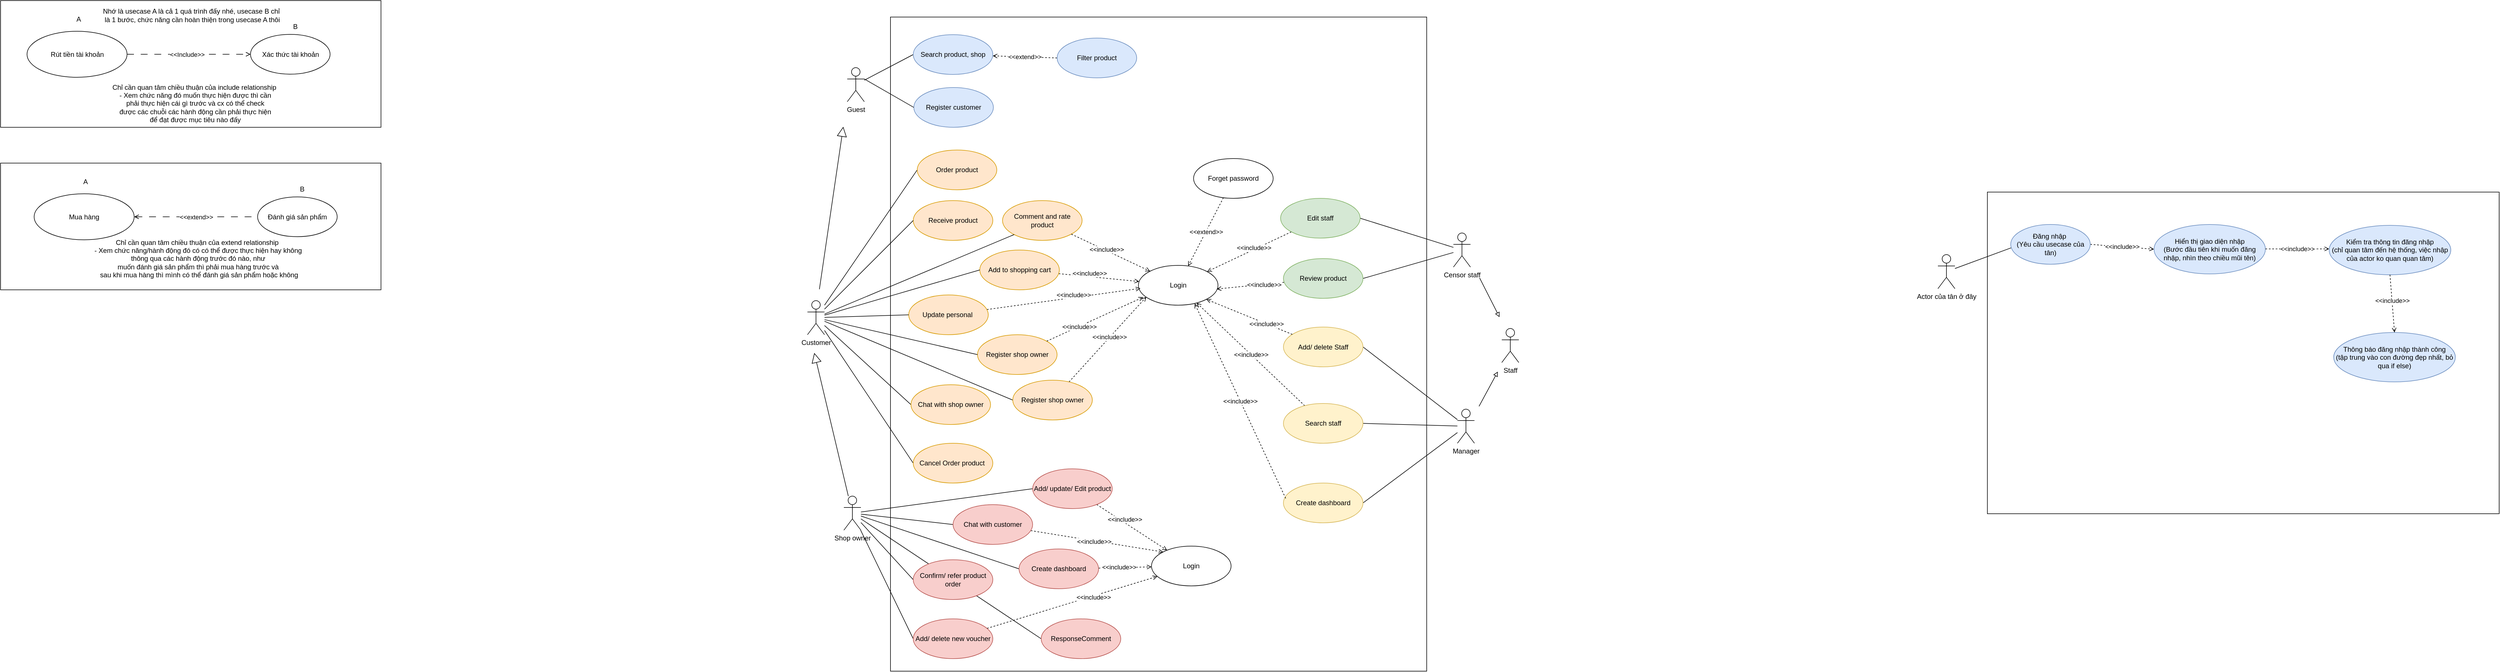 <mxfile version="26.2.9" pages="8">
  <diagram name="usecase" id="AkrvAjtsgT3PUjKPflpT">
    <mxGraphModel dx="3704" dy="3014" grid="0" gridSize="10" guides="1" tooltips="1" connect="1" arrows="1" fold="1" page="0" pageScale="1" pageWidth="1169" pageHeight="827" math="0" shadow="0">
      <root>
        <mxCell id="0" />
        <mxCell id="1" parent="0" />
        <mxCell id="_e6HYsmPP3GGCTKTyxTz-1" value="" style="rounded=0;whiteSpace=wrap;html=1;" parent="1" vertex="1">
          <mxGeometry x="1359" y="-902" width="943" height="1151" as="geometry" />
        </mxCell>
        <mxCell id="oIfMef7Q5E_ZqAFJTXko-15" style="rounded=0;orthogonalLoop=1;jettySize=auto;html=1;entryX=0;entryY=0.5;entryDx=0;entryDy=0;endArrow=none;endFill=0;" parent="1" source="_e6HYsmPP3GGCTKTyxTz-2" target="oIfMef7Q5E_ZqAFJTXko-11" edge="1">
          <mxGeometry relative="1" as="geometry" />
        </mxCell>
        <mxCell id="_e6HYsmPP3GGCTKTyxTz-2" value="Guest" style="shape=umlActor;verticalLabelPosition=bottom;verticalAlign=top;html=1;" parent="1" vertex="1">
          <mxGeometry x="1283" y="-813" width="30" height="60" as="geometry" />
        </mxCell>
        <mxCell id="_e6HYsmPP3GGCTKTyxTz-3" value="Staff" style="shape=umlActor;verticalLabelPosition=bottom;verticalAlign=top;html=1;" parent="1" vertex="1">
          <mxGeometry x="2434" y="-354" width="30" height="60" as="geometry" />
        </mxCell>
        <mxCell id="oIfMef7Q5E_ZqAFJTXko-6" style="rounded=0;orthogonalLoop=1;jettySize=auto;html=1;entryX=1;entryY=0.5;entryDx=0;entryDy=0;endArrow=none;endFill=0;" parent="1" source="_e6HYsmPP3GGCTKTyxTz-4" target="oIfMef7Q5E_ZqAFJTXko-64" edge="1">
          <mxGeometry relative="1" as="geometry">
            <mxPoint x="2202.0" y="-96" as="targetPoint" />
          </mxGeometry>
        </mxCell>
        <mxCell id="oIfMef7Q5E_ZqAFJTXko-7" style="rounded=0;orthogonalLoop=1;jettySize=auto;html=1;entryX=1;entryY=0.5;entryDx=0;entryDy=0;endArrow=none;endFill=0;" parent="1" source="_e6HYsmPP3GGCTKTyxTz-4" target="oIfMef7Q5E_ZqAFJTXko-13" edge="1">
          <mxGeometry relative="1" as="geometry">
            <mxPoint x="2202.0" y="-218" as="targetPoint" />
          </mxGeometry>
        </mxCell>
        <mxCell id="oIfMef7Q5E_ZqAFJTXko-8" style="rounded=0;orthogonalLoop=1;jettySize=auto;html=1;entryX=1;entryY=0.5;entryDx=0;entryDy=0;endArrow=none;endFill=0;" parent="1" source="_e6HYsmPP3GGCTKTyxTz-4" target="2kWI7CSQ4Cheo-jSisLy-12" edge="1">
          <mxGeometry relative="1" as="geometry" />
        </mxCell>
        <mxCell id="_e6HYsmPP3GGCTKTyxTz-4" value="Manager" style="shape=umlActor;verticalLabelPosition=bottom;verticalAlign=top;html=1;" parent="1" vertex="1">
          <mxGeometry x="2356" y="-212" width="30" height="60" as="geometry" />
        </mxCell>
        <mxCell id="oIfMef7Q5E_ZqAFJTXko-19" style="rounded=0;orthogonalLoop=1;jettySize=auto;html=1;endArrow=block;endFill=0;endSize=15;" parent="1" source="_e6HYsmPP3GGCTKTyxTz-6" edge="1">
          <mxGeometry relative="1" as="geometry">
            <mxPoint x="1225" y="-311" as="targetPoint" />
          </mxGeometry>
        </mxCell>
        <mxCell id="oIfMef7Q5E_ZqAFJTXko-48" style="rounded=0;orthogonalLoop=1;jettySize=auto;html=1;entryX=0;entryY=0.5;entryDx=0;entryDy=0;endArrow=none;endFill=0;" parent="1" source="_e6HYsmPP3GGCTKTyxTz-6" target="oIfMef7Q5E_ZqAFJTXko-47" edge="1">
          <mxGeometry relative="1" as="geometry" />
        </mxCell>
        <mxCell id="oIfMef7Q5E_ZqAFJTXko-60" style="rounded=0;orthogonalLoop=1;jettySize=auto;html=1;entryX=0;entryY=0.5;entryDx=0;entryDy=0;endArrow=none;endFill=0;" parent="1" source="_e6HYsmPP3GGCTKTyxTz-6" target="oIfMef7Q5E_ZqAFJTXko-52" edge="1">
          <mxGeometry relative="1" as="geometry" />
        </mxCell>
        <mxCell id="oIfMef7Q5E_ZqAFJTXko-61" style="rounded=0;orthogonalLoop=1;jettySize=auto;html=1;entryX=0;entryY=0.5;entryDx=0;entryDy=0;endArrow=none;endFill=0;" parent="1" source="_e6HYsmPP3GGCTKTyxTz-6" target="oIfMef7Q5E_ZqAFJTXko-54" edge="1">
          <mxGeometry relative="1" as="geometry" />
        </mxCell>
        <mxCell id="oIfMef7Q5E_ZqAFJTXko-62" style="rounded=0;orthogonalLoop=1;jettySize=auto;html=1;entryX=0;entryY=0.5;entryDx=0;entryDy=0;endArrow=none;endFill=0;" parent="1" source="_e6HYsmPP3GGCTKTyxTz-6" target="oIfMef7Q5E_ZqAFJTXko-49" edge="1">
          <mxGeometry relative="1" as="geometry" />
        </mxCell>
        <mxCell id="oIfMef7Q5E_ZqAFJTXko-63" style="rounded=0;orthogonalLoop=1;jettySize=auto;html=1;entryX=0;entryY=0.5;entryDx=0;entryDy=0;endArrow=none;endFill=0;" parent="1" source="_e6HYsmPP3GGCTKTyxTz-6" target="oIfMef7Q5E_ZqAFJTXko-57" edge="1">
          <mxGeometry relative="1" as="geometry" />
        </mxCell>
        <mxCell id="mKt0FmyRruuTvNXkSKAW-2" style="rounded=0;orthogonalLoop=1;jettySize=auto;html=1;entryX=0;entryY=0.5;entryDx=0;entryDy=0;endArrow=none;endFill=0;" parent="1" source="_e6HYsmPP3GGCTKTyxTz-6" target="mKt0FmyRruuTvNXkSKAW-1" edge="1">
          <mxGeometry relative="1" as="geometry" />
        </mxCell>
        <mxCell id="_e6HYsmPP3GGCTKTyxTz-6" value="Shop owner" style="shape=umlActor;verticalLabelPosition=bottom;verticalAlign=top;html=1;" parent="1" vertex="1">
          <mxGeometry x="1277" y="-59" width="30" height="60" as="geometry" />
        </mxCell>
        <mxCell id="oIfMef7Q5E_ZqAFJTXko-5" style="rounded=0;orthogonalLoop=1;jettySize=auto;html=1;entryX=1;entryY=0.5;entryDx=0;entryDy=0;endArrow=none;endFill=0;" parent="1" source="_e6HYsmPP3GGCTKTyxTz-8" target="2kWI7CSQ4Cheo-jSisLy-9" edge="1">
          <mxGeometry relative="1" as="geometry" />
        </mxCell>
        <mxCell id="oIfMef7Q5E_ZqAFJTXko-65" style="rounded=0;orthogonalLoop=1;jettySize=auto;html=1;entryX=1;entryY=0.5;entryDx=0;entryDy=0;endArrow=none;endFill=0;" parent="1" source="_e6HYsmPP3GGCTKTyxTz-8" target="oIfMef7Q5E_ZqAFJTXko-14" edge="1">
          <mxGeometry relative="1" as="geometry" />
        </mxCell>
        <mxCell id="_e6HYsmPP3GGCTKTyxTz-8" value="Censor staff" style="shape=umlActor;verticalLabelPosition=bottom;verticalAlign=top;html=1;" parent="1" vertex="1">
          <mxGeometry x="2349" y="-522" width="30" height="60" as="geometry" />
        </mxCell>
        <mxCell id="_e6HYsmPP3GGCTKTyxTz-10" style="rounded=0;orthogonalLoop=1;jettySize=auto;html=1;endArrow=block;endFill=0;" parent="1" edge="1">
          <mxGeometry relative="1" as="geometry">
            <mxPoint x="2395" y="-443" as="sourcePoint" />
            <mxPoint x="2430" y="-374" as="targetPoint" />
          </mxGeometry>
        </mxCell>
        <mxCell id="_e6HYsmPP3GGCTKTyxTz-11" style="rounded=0;orthogonalLoop=1;jettySize=auto;html=1;endArrow=block;endFill=0;" parent="1" edge="1">
          <mxGeometry relative="1" as="geometry">
            <mxPoint x="2394" y="-217" as="sourcePoint" />
            <mxPoint x="2427" y="-278" as="targetPoint" />
          </mxGeometry>
        </mxCell>
        <mxCell id="_e6HYsmPP3GGCTKTyxTz-15" value="Login" style="ellipse;whiteSpace=wrap;html=1;" parent="1" vertex="1">
          <mxGeometry x="1795" y="-465" width="140" height="70" as="geometry" />
        </mxCell>
        <mxCell id="oIfMef7Q5E_ZqAFJTXko-77" style="rounded=0;orthogonalLoop=1;jettySize=auto;html=1;entryX=0.025;entryY=0.578;entryDx=0;entryDy=0;entryPerimeter=0;endArrow=open;endFill=0;dashed=1;" parent="1" source="2kWI7CSQ4Cheo-jSisLy-4" target="_e6HYsmPP3GGCTKTyxTz-15" edge="1">
          <mxGeometry relative="1" as="geometry" />
        </mxCell>
        <mxCell id="oIfMef7Q5E_ZqAFJTXko-96" value="&amp;lt;&amp;lt;include&amp;gt;&amp;gt;" style="edgeLabel;html=1;align=center;verticalAlign=middle;resizable=0;points=[];" parent="oIfMef7Q5E_ZqAFJTXko-77" vertex="1" connectable="0">
          <mxGeometry x="0.129" y="5" relative="1" as="geometry">
            <mxPoint as="offset" />
          </mxGeometry>
        </mxCell>
        <mxCell id="2kWI7CSQ4Cheo-jSisLy-4" value="Update personal&amp;nbsp;" style="ellipse;whiteSpace=wrap;html=1;fillColor=#ffe6cc;strokeColor=#d79b00;" parent="1" vertex="1">
          <mxGeometry x="1391" y="-413" width="140" height="70" as="geometry" />
        </mxCell>
        <mxCell id="oIfMef7Q5E_ZqAFJTXko-76" style="rounded=0;orthogonalLoop=1;jettySize=auto;html=1;endArrow=open;endFill=0;dashed=1;" parent="1" source="2kWI7CSQ4Cheo-jSisLy-5" target="_e6HYsmPP3GGCTKTyxTz-15" edge="1">
          <mxGeometry relative="1" as="geometry" />
        </mxCell>
        <mxCell id="oIfMef7Q5E_ZqAFJTXko-95" value="&amp;lt;&amp;lt;include&amp;gt;&amp;gt;" style="edgeLabel;html=1;align=center;verticalAlign=middle;resizable=0;points=[];" parent="oIfMef7Q5E_ZqAFJTXko-76" vertex="1" connectable="0">
          <mxGeometry x="-0.241" y="6" relative="1" as="geometry">
            <mxPoint as="offset" />
          </mxGeometry>
        </mxCell>
        <mxCell id="2kWI7CSQ4Cheo-jSisLy-5" value="Add to shopping cart" style="ellipse;whiteSpace=wrap;html=1;fillColor=#ffe6cc;strokeColor=#d79b00;" parent="1" vertex="1">
          <mxGeometry x="1516" y="-492" width="140" height="70" as="geometry" />
        </mxCell>
        <mxCell id="oIfMef7Q5E_ZqAFJTXko-80" style="rounded=0;orthogonalLoop=1;jettySize=auto;html=1;entryX=0.983;entryY=0.594;entryDx=0;entryDy=0;entryPerimeter=0;endArrow=open;endFill=0;dashed=1;" parent="1" source="2kWI7CSQ4Cheo-jSisLy-9" target="_e6HYsmPP3GGCTKTyxTz-15" edge="1">
          <mxGeometry relative="1" as="geometry" />
        </mxCell>
        <mxCell id="oIfMef7Q5E_ZqAFJTXko-92" value="&amp;lt;&amp;lt;include&amp;gt;&amp;gt;" style="edgeLabel;html=1;align=center;verticalAlign=middle;resizable=0;points=[];" parent="oIfMef7Q5E_ZqAFJTXko-80" vertex="1" connectable="0">
          <mxGeometry x="-0.394" relative="1" as="geometry">
            <mxPoint as="offset" />
          </mxGeometry>
        </mxCell>
        <mxCell id="2kWI7CSQ4Cheo-jSisLy-9" value="Review product" style="ellipse;whiteSpace=wrap;html=1;fillColor=#d5e8d4;strokeColor=#82b366;" parent="1" vertex="1">
          <mxGeometry x="2050" y="-477" width="140" height="70" as="geometry" />
        </mxCell>
        <mxCell id="2kWI7CSQ4Cheo-jSisLy-11" value="Receive product" style="ellipse;whiteSpace=wrap;html=1;fillColor=#ffe6cc;strokeColor=#d79b00;" parent="1" vertex="1">
          <mxGeometry x="1399" y="-579" width="140" height="70" as="geometry" />
        </mxCell>
        <mxCell id="2kWI7CSQ4Cheo-jSisLy-12" value="Add/ delete Staff" style="ellipse;whiteSpace=wrap;html=1;fillColor=#fff2cc;strokeColor=#d6b656;" parent="1" vertex="1">
          <mxGeometry x="2050" y="-356.5" width="140" height="70" as="geometry" />
        </mxCell>
        <mxCell id="9FqFCliVi-S31fgQ8CtL-1" value="" style="rounded=0;whiteSpace=wrap;html=1;" parent="1" vertex="1">
          <mxGeometry x="3288" y="-594" width="900" height="566" as="geometry" />
        </mxCell>
        <mxCell id="9FqFCliVi-S31fgQ8CtL-5" style="rounded=0;orthogonalLoop=1;jettySize=auto;html=1;endArrow=none;endFill=0;entryX=0.014;entryY=0.581;entryDx=0;entryDy=0;entryPerimeter=0;" parent="1" source="9FqFCliVi-S31fgQ8CtL-2" target="9FqFCliVi-S31fgQ8CtL-4" edge="1">
          <mxGeometry relative="1" as="geometry">
            <mxPoint x="3249" y="-459" as="targetPoint" />
          </mxGeometry>
        </mxCell>
        <mxCell id="9FqFCliVi-S31fgQ8CtL-2" value="Actor của tân ở đây" style="shape=umlActor;verticalLabelPosition=bottom;verticalAlign=top;html=1;outlineConnect=0;" parent="1" vertex="1">
          <mxGeometry x="3201" y="-484" width="30" height="60" as="geometry" />
        </mxCell>
        <mxCell id="9FqFCliVi-S31fgQ8CtL-19" style="rounded=0;orthogonalLoop=1;jettySize=auto;html=1;dashed=1;endArrow=open;endFill=0;exitX=1;exitY=0.5;exitDx=0;exitDy=0;entryX=0;entryY=0.5;entryDx=0;entryDy=0;" parent="1" source="9FqFCliVi-S31fgQ8CtL-4" target="bw0584R7xKtl0IdE33d0-30" edge="1">
          <mxGeometry relative="1" as="geometry">
            <mxPoint x="3558" y="-456" as="targetPoint" />
          </mxGeometry>
        </mxCell>
        <mxCell id="9FqFCliVi-S31fgQ8CtL-20" value="&amp;lt;&amp;lt;include&amp;gt;&amp;gt;" style="edgeLabel;html=1;align=center;verticalAlign=middle;resizable=0;points=[];" parent="9FqFCliVi-S31fgQ8CtL-19" vertex="1" connectable="0">
          <mxGeometry x="-0.054" y="-3" relative="1" as="geometry">
            <mxPoint x="3" y="-3" as="offset" />
          </mxGeometry>
        </mxCell>
        <mxCell id="9FqFCliVi-S31fgQ8CtL-4" value="Đăng nhập&amp;nbsp;&lt;div&gt;(Yêu cầu usecase của tân)&lt;/div&gt;" style="ellipse;whiteSpace=wrap;html=1;fillColor=#dae8fc;strokeColor=#6c8ebf;" parent="1" vertex="1">
          <mxGeometry x="3329" y="-537" width="140" height="70" as="geometry" />
        </mxCell>
        <mxCell id="9FqFCliVi-S31fgQ8CtL-58" value="" style="edgeStyle=orthogonalEdgeStyle;rounded=0;orthogonalLoop=1;jettySize=auto;html=1;" parent="1" edge="1">
          <mxGeometry relative="1" as="geometry">
            <mxPoint x="1883.0" y="897" as="targetPoint" />
          </mxGeometry>
        </mxCell>
        <mxCell id="bw0584R7xKtl0IdE33d0-30" value="Hiển thị giao diện nhập&lt;div&gt;(Bước đầu tiên khi muốn đăng nhập, nhìn theo chiều mũi tên)&lt;/div&gt;" style="ellipse;whiteSpace=wrap;html=1;fillColor=#dae8fc;strokeColor=#6c8ebf;" parent="1" vertex="1">
          <mxGeometry x="3581" y="-537" width="196" height="87" as="geometry" />
        </mxCell>
        <mxCell id="oIfMef7Q5E_ZqAFJTXko-9" value="Comment and rate product" style="ellipse;whiteSpace=wrap;html=1;fillColor=#ffe6cc;strokeColor=#d79b00;" parent="1" vertex="1">
          <mxGeometry x="1556" y="-579" width="140" height="70" as="geometry" />
        </mxCell>
        <mxCell id="oIfMef7Q5E_ZqAFJTXko-10" value="Register customer" style="ellipse;whiteSpace=wrap;html=1;fillColor=#dae8fc;strokeColor=#6c8ebf;" parent="1" vertex="1">
          <mxGeometry x="1400" y="-778" width="140" height="70" as="geometry" />
        </mxCell>
        <mxCell id="oIfMef7Q5E_ZqAFJTXko-29" value="&amp;lt;&amp;lt;extend&amp;gt;&amp;gt;" style="rounded=0;orthogonalLoop=1;jettySize=auto;html=1;dashed=1;endArrow=none;endFill=0;startArrow=open;startFill=0;" parent="1" source="oIfMef7Q5E_ZqAFJTXko-11" edge="1">
          <mxGeometry x="-0.004" relative="1" as="geometry">
            <mxPoint x="1652" y="-830" as="targetPoint" />
            <mxPoint as="offset" />
          </mxGeometry>
        </mxCell>
        <mxCell id="oIfMef7Q5E_ZqAFJTXko-11" value="Search product, shop" style="ellipse;whiteSpace=wrap;html=1;fillColor=#dae8fc;strokeColor=#6c8ebf;" parent="1" vertex="1">
          <mxGeometry x="1399" y="-871" width="140" height="70" as="geometry" />
        </mxCell>
        <mxCell id="oIfMef7Q5E_ZqAFJTXko-83" value="&amp;lt;&amp;lt;include&amp;gt;&amp;gt;" style="rounded=0;orthogonalLoop=1;jettySize=auto;html=1;endArrow=open;endFill=0;dashed=1;" parent="1" source="oIfMef7Q5E_ZqAFJTXko-13" target="_e6HYsmPP3GGCTKTyxTz-15" edge="1">
          <mxGeometry relative="1" as="geometry" />
        </mxCell>
        <mxCell id="oIfMef7Q5E_ZqAFJTXko-13" value="Search staff" style="ellipse;whiteSpace=wrap;html=1;fillColor=#fff2cc;strokeColor=#d6b656;" parent="1" vertex="1">
          <mxGeometry x="2050" y="-222" width="140" height="70" as="geometry" />
        </mxCell>
        <mxCell id="oIfMef7Q5E_ZqAFJTXko-79" style="rounded=0;orthogonalLoop=1;jettySize=auto;html=1;endArrow=open;endFill=0;dashed=1;" parent="1" source="oIfMef7Q5E_ZqAFJTXko-14" target="_e6HYsmPP3GGCTKTyxTz-15" edge="1">
          <mxGeometry relative="1" as="geometry" />
        </mxCell>
        <mxCell id="oIfMef7Q5E_ZqAFJTXko-93" value="&amp;lt;&amp;lt;include&amp;gt;&amp;gt;" style="edgeLabel;html=1;align=center;verticalAlign=middle;resizable=0;points=[];" parent="oIfMef7Q5E_ZqAFJTXko-79" vertex="1" connectable="0">
          <mxGeometry x="-0.141" y="-3" relative="1" as="geometry">
            <mxPoint x="-1" as="offset" />
          </mxGeometry>
        </mxCell>
        <mxCell id="oIfMef7Q5E_ZqAFJTXko-14" value="Edit staff" style="ellipse;whiteSpace=wrap;html=1;fillColor=#d5e8d4;strokeColor=#82b366;" parent="1" vertex="1">
          <mxGeometry x="2045" y="-583" width="140" height="70" as="geometry" />
        </mxCell>
        <mxCell id="oIfMef7Q5E_ZqAFJTXko-17" style="rounded=0;orthogonalLoop=1;jettySize=auto;html=1;endArrow=block;endFill=0;endSize=15;" parent="1" edge="1">
          <mxGeometry relative="1" as="geometry">
            <mxPoint x="1276" y="-709" as="targetPoint" />
            <mxPoint x="1234" y="-423" as="sourcePoint" />
          </mxGeometry>
        </mxCell>
        <mxCell id="oIfMef7Q5E_ZqAFJTXko-36" style="rounded=0;orthogonalLoop=1;jettySize=auto;html=1;entryX=0;entryY=0.5;entryDx=0;entryDy=0;endArrow=none;endFill=0;" parent="1" source="_e6HYsmPP3GGCTKTyxTz-5" target="oIfMef7Q5E_ZqAFJTXko-33" edge="1">
          <mxGeometry relative="1" as="geometry" />
        </mxCell>
        <mxCell id="oIfMef7Q5E_ZqAFJTXko-37" style="rounded=0;orthogonalLoop=1;jettySize=auto;html=1;entryX=0;entryY=0.5;entryDx=0;entryDy=0;endArrow=none;endFill=0;" parent="1" source="_e6HYsmPP3GGCTKTyxTz-5" target="2kWI7CSQ4Cheo-jSisLy-11" edge="1">
          <mxGeometry relative="1" as="geometry" />
        </mxCell>
        <mxCell id="oIfMef7Q5E_ZqAFJTXko-38" style="rounded=0;orthogonalLoop=1;jettySize=auto;html=1;entryX=0;entryY=1;entryDx=0;entryDy=0;endArrow=none;endFill=0;" parent="1" source="_e6HYsmPP3GGCTKTyxTz-5" target="oIfMef7Q5E_ZqAFJTXko-9" edge="1">
          <mxGeometry relative="1" as="geometry" />
        </mxCell>
        <mxCell id="oIfMef7Q5E_ZqAFJTXko-39" style="rounded=0;orthogonalLoop=1;jettySize=auto;html=1;entryX=0;entryY=0.5;entryDx=0;entryDy=0;endArrow=none;endFill=0;" parent="1" source="_e6HYsmPP3GGCTKTyxTz-5" target="2kWI7CSQ4Cheo-jSisLy-5" edge="1">
          <mxGeometry relative="1" as="geometry" />
        </mxCell>
        <mxCell id="oIfMef7Q5E_ZqAFJTXko-40" style="rounded=0;orthogonalLoop=1;jettySize=auto;html=1;entryX=0;entryY=0.5;entryDx=0;entryDy=0;endArrow=none;endFill=0;" parent="1" source="_e6HYsmPP3GGCTKTyxTz-5" target="2kWI7CSQ4Cheo-jSisLy-4" edge="1">
          <mxGeometry relative="1" as="geometry" />
        </mxCell>
        <mxCell id="oIfMef7Q5E_ZqAFJTXko-42" style="rounded=0;orthogonalLoop=1;jettySize=auto;html=1;entryX=0;entryY=0.5;entryDx=0;entryDy=0;endArrow=none;endFill=0;" parent="1" source="_e6HYsmPP3GGCTKTyxTz-5" target="oIfMef7Q5E_ZqAFJTXko-34" edge="1">
          <mxGeometry relative="1" as="geometry" />
        </mxCell>
        <mxCell id="oIfMef7Q5E_ZqAFJTXko-44" style="rounded=0;orthogonalLoop=1;jettySize=auto;html=1;entryX=0;entryY=0.5;entryDx=0;entryDy=0;endArrow=none;endFill=0;" parent="1" source="_e6HYsmPP3GGCTKTyxTz-5" target="oIfMef7Q5E_ZqAFJTXko-35" edge="1">
          <mxGeometry relative="1" as="geometry" />
        </mxCell>
        <mxCell id="oIfMef7Q5E_ZqAFJTXko-46" style="rounded=0;orthogonalLoop=1;jettySize=auto;html=1;entryX=0;entryY=0.5;entryDx=0;entryDy=0;endArrow=none;endFill=0;" parent="1" source="_e6HYsmPP3GGCTKTyxTz-5" target="oIfMef7Q5E_ZqAFJTXko-45" edge="1">
          <mxGeometry relative="1" as="geometry" />
        </mxCell>
        <mxCell id="_e6HYsmPP3GGCTKTyxTz-5" value="Customer" style="shape=umlActor;verticalLabelPosition=bottom;verticalAlign=top;html=1;" parent="1" vertex="1">
          <mxGeometry x="1213" y="-403" width="30" height="60" as="geometry" />
        </mxCell>
        <mxCell id="oIfMef7Q5E_ZqAFJTXko-22" value="Filter product" style="ellipse;whiteSpace=wrap;html=1;fillColor=#dae8fc;strokeColor=#6c8ebf;" parent="1" vertex="1">
          <mxGeometry x="1652" y="-865" width="140" height="70" as="geometry" />
        </mxCell>
        <mxCell id="oIfMef7Q5E_ZqAFJTXko-78" style="rounded=0;orthogonalLoop=1;jettySize=auto;html=1;entryX=0.06;entryY=0.799;entryDx=0;entryDy=0;entryPerimeter=0;endArrow=open;endFill=0;dashed=1;" parent="1" source="oIfMef7Q5E_ZqAFJTXko-26" target="_e6HYsmPP3GGCTKTyxTz-15" edge="1">
          <mxGeometry relative="1" as="geometry" />
        </mxCell>
        <mxCell id="oIfMef7Q5E_ZqAFJTXko-97" value="&amp;lt;&amp;lt;include&amp;gt;&amp;gt;" style="edgeLabel;html=1;align=center;verticalAlign=middle;resizable=0;points=[];" parent="oIfMef7Q5E_ZqAFJTXko-78" vertex="1" connectable="0">
          <mxGeometry x="-0.337" relative="1" as="geometry">
            <mxPoint x="1" as="offset" />
          </mxGeometry>
        </mxCell>
        <mxCell id="oIfMef7Q5E_ZqAFJTXko-26" value="Register shop owner" style="ellipse;whiteSpace=wrap;html=1;fillColor=#ffe6cc;strokeColor=#d79b00;" parent="1" vertex="1">
          <mxGeometry x="1512" y="-343" width="140" height="70" as="geometry" />
        </mxCell>
        <mxCell id="oIfMef7Q5E_ZqAFJTXko-27" style="rounded=0;orthogonalLoop=1;jettySize=auto;html=1;entryX=0;entryY=0.5;entryDx=0;entryDy=0;endArrow=none;endFill=0;exitX=1;exitY=0.333;exitDx=0;exitDy=0;exitPerimeter=0;" parent="1" source="_e6HYsmPP3GGCTKTyxTz-2" target="oIfMef7Q5E_ZqAFJTXko-10" edge="1">
          <mxGeometry relative="1" as="geometry">
            <mxPoint x="1315" y="-796" as="sourcePoint" />
            <mxPoint x="1402" y="-741.0" as="targetPoint" />
          </mxGeometry>
        </mxCell>
        <mxCell id="oIfMef7Q5E_ZqAFJTXko-33" value="Order product" style="ellipse;whiteSpace=wrap;html=1;fillColor=#ffe6cc;strokeColor=#d79b00;" parent="1" vertex="1">
          <mxGeometry x="1406" y="-668" width="140" height="70" as="geometry" />
        </mxCell>
        <mxCell id="oIfMef7Q5E_ZqAFJTXko-85" style="rounded=0;orthogonalLoop=1;jettySize=auto;html=1;entryX=0.1;entryY=0.791;entryDx=0;entryDy=0;entryPerimeter=0;endArrow=open;endFill=0;dashed=1;" parent="1" source="oIfMef7Q5E_ZqAFJTXko-34" target="_e6HYsmPP3GGCTKTyxTz-15" edge="1">
          <mxGeometry relative="1" as="geometry" />
        </mxCell>
        <mxCell id="oIfMef7Q5E_ZqAFJTXko-98" value="&amp;lt;&amp;lt;include&amp;gt;&amp;gt;" style="edgeLabel;html=1;align=center;verticalAlign=middle;resizable=0;points=[];" parent="oIfMef7Q5E_ZqAFJTXko-85" vertex="1" connectable="0">
          <mxGeometry x="0.055" y="1" relative="1" as="geometry">
            <mxPoint as="offset" />
          </mxGeometry>
        </mxCell>
        <mxCell id="oIfMef7Q5E_ZqAFJTXko-34" value="Register shop owner" style="ellipse;whiteSpace=wrap;html=1;fillColor=#ffe6cc;strokeColor=#d79b00;" parent="1" vertex="1">
          <mxGeometry x="1574" y="-263" width="140" height="70" as="geometry" />
        </mxCell>
        <mxCell id="oIfMef7Q5E_ZqAFJTXko-35" value="Chat with shop owner" style="ellipse;whiteSpace=wrap;html=1;fillColor=#ffe6cc;strokeColor=#d79b00;" parent="1" vertex="1">
          <mxGeometry x="1395" y="-255" width="140" height="70" as="geometry" />
        </mxCell>
        <mxCell id="oIfMef7Q5E_ZqAFJTXko-41" style="rounded=0;orthogonalLoop=1;jettySize=auto;html=1;entryX=0;entryY=0.5;entryDx=0;entryDy=0;endArrow=none;endFill=0;" parent="1" source="_e6HYsmPP3GGCTKTyxTz-5" target="oIfMef7Q5E_ZqAFJTXko-26" edge="1">
          <mxGeometry relative="1" as="geometry">
            <mxPoint x="1421" y="75" as="targetPoint" />
          </mxGeometry>
        </mxCell>
        <mxCell id="oIfMef7Q5E_ZqAFJTXko-45" value="Cancel Order product&amp;nbsp;" style="ellipse;whiteSpace=wrap;html=1;fillColor=#ffe6cc;strokeColor=#d79b00;" parent="1" vertex="1">
          <mxGeometry x="1399" y="-152" width="140" height="70" as="geometry" />
        </mxCell>
        <mxCell id="oIfMef7Q5E_ZqAFJTXko-87" style="rounded=0;orthogonalLoop=1;jettySize=auto;html=1;endArrow=open;endFill=0;dashed=1;" parent="1" source="oIfMef7Q5E_ZqAFJTXko-47" target="oIfMef7Q5E_ZqAFJTXko-69" edge="1">
          <mxGeometry relative="1" as="geometry" />
        </mxCell>
        <mxCell id="oIfMef7Q5E_ZqAFJTXko-99" value="&amp;lt;&amp;lt;include&amp;gt;&amp;gt;" style="edgeLabel;html=1;align=center;verticalAlign=middle;resizable=0;points=[];" parent="oIfMef7Q5E_ZqAFJTXko-87" vertex="1" connectable="0">
          <mxGeometry x="-0.254" y="5" relative="1" as="geometry">
            <mxPoint as="offset" />
          </mxGeometry>
        </mxCell>
        <mxCell id="oIfMef7Q5E_ZqAFJTXko-47" value="Add/ update/ Edit product" style="ellipse;whiteSpace=wrap;html=1;fillColor=#f8cecc;strokeColor=#b85450;" parent="1" vertex="1">
          <mxGeometry x="1609" y="-107" width="140" height="70" as="geometry" />
        </mxCell>
        <mxCell id="oIfMef7Q5E_ZqAFJTXko-49" value="Confirm/ refer product order" style="ellipse;whiteSpace=wrap;html=1;fillColor=#f8cecc;strokeColor=#b85450;" parent="1" vertex="1">
          <mxGeometry x="1399" y="53" width="140" height="70" as="geometry" />
        </mxCell>
        <mxCell id="oIfMef7Q5E_ZqAFJTXko-90" style="rounded=0;orthogonalLoop=1;jettySize=auto;html=1;endArrow=open;endFill=0;dashed=1;" parent="1" source="oIfMef7Q5E_ZqAFJTXko-52" target="oIfMef7Q5E_ZqAFJTXko-69" edge="1">
          <mxGeometry relative="1" as="geometry" />
        </mxCell>
        <mxCell id="oIfMef7Q5E_ZqAFJTXko-102" value="&amp;lt;&amp;lt;include&amp;gt;&amp;gt;" style="edgeLabel;html=1;align=center;verticalAlign=middle;resizable=0;points=[];" parent="oIfMef7Q5E_ZqAFJTXko-90" vertex="1" connectable="0">
          <mxGeometry x="0.243" y="-2" relative="1" as="geometry">
            <mxPoint as="offset" />
          </mxGeometry>
        </mxCell>
        <mxCell id="oIfMef7Q5E_ZqAFJTXko-52" value="Add/ delete new voucher" style="ellipse;whiteSpace=wrap;html=1;fillColor=#f8cecc;strokeColor=#b85450;" parent="1" vertex="1">
          <mxGeometry x="1399" y="157" width="140" height="70" as="geometry" />
        </mxCell>
        <mxCell id="oIfMef7Q5E_ZqAFJTXko-88" style="rounded=0;orthogonalLoop=1;jettySize=auto;html=1;entryX=0;entryY=0;entryDx=0;entryDy=0;endArrow=open;endFill=0;dashed=1;" parent="1" source="oIfMef7Q5E_ZqAFJTXko-54" target="oIfMef7Q5E_ZqAFJTXko-69" edge="1">
          <mxGeometry relative="1" as="geometry" />
        </mxCell>
        <mxCell id="oIfMef7Q5E_ZqAFJTXko-100" value="&amp;lt;&amp;lt;include&amp;gt;&amp;gt;" style="edgeLabel;html=1;align=center;verticalAlign=middle;resizable=0;points=[];" parent="oIfMef7Q5E_ZqAFJTXko-88" vertex="1" connectable="0">
          <mxGeometry x="-0.045" y="-1" relative="1" as="geometry">
            <mxPoint as="offset" />
          </mxGeometry>
        </mxCell>
        <mxCell id="oIfMef7Q5E_ZqAFJTXko-54" value="Chat with customer" style="ellipse;whiteSpace=wrap;html=1;fillColor=#f8cecc;strokeColor=#b85450;" parent="1" vertex="1">
          <mxGeometry x="1469" y="-44" width="140" height="70" as="geometry" />
        </mxCell>
        <mxCell id="oIfMef7Q5E_ZqAFJTXko-89" style="rounded=0;orthogonalLoop=1;jettySize=auto;html=1;endArrow=open;endFill=0;dashed=1;" parent="1" source="oIfMef7Q5E_ZqAFJTXko-57" target="oIfMef7Q5E_ZqAFJTXko-69" edge="1">
          <mxGeometry relative="1" as="geometry" />
        </mxCell>
        <mxCell id="oIfMef7Q5E_ZqAFJTXko-101" value="&amp;lt;&amp;lt;include&amp;gt;&amp;gt;" style="edgeLabel;html=1;align=center;verticalAlign=middle;resizable=0;points=[];" parent="oIfMef7Q5E_ZqAFJTXko-89" vertex="1" connectable="0">
          <mxGeometry x="-0.263" y="1" relative="1" as="geometry">
            <mxPoint x="1" as="offset" />
          </mxGeometry>
        </mxCell>
        <mxCell id="oIfMef7Q5E_ZqAFJTXko-57" value="Create dashboard" style="ellipse;whiteSpace=wrap;html=1;fillColor=#f8cecc;strokeColor=#b85450;" parent="1" vertex="1">
          <mxGeometry x="1585" y="34" width="140" height="70" as="geometry" />
        </mxCell>
        <mxCell id="oIfMef7Q5E_ZqAFJTXko-64" value="Create dashboard" style="ellipse;whiteSpace=wrap;html=1;fillColor=#fff2cc;strokeColor=#d6b656;" parent="1" vertex="1">
          <mxGeometry x="2050" y="-82" width="140" height="70" as="geometry" />
        </mxCell>
        <mxCell id="oIfMef7Q5E_ZqAFJTXko-70" value="&amp;lt;&amp;lt;extend&amp;gt;&amp;gt;" style="rounded=0;orthogonalLoop=1;jettySize=auto;html=1;dashed=1;endArrow=open;endFill=0;" parent="1" source="oIfMef7Q5E_ZqAFJTXko-67" target="_e6HYsmPP3GGCTKTyxTz-15" edge="1">
          <mxGeometry relative="1" as="geometry" />
        </mxCell>
        <mxCell id="oIfMef7Q5E_ZqAFJTXko-67" value="Forget password" style="ellipse;whiteSpace=wrap;html=1;" parent="1" vertex="1">
          <mxGeometry x="1892" y="-653" width="140" height="70" as="geometry" />
        </mxCell>
        <mxCell id="oIfMef7Q5E_ZqAFJTXko-69" value="Login" style="ellipse;whiteSpace=wrap;html=1;" parent="1" vertex="1">
          <mxGeometry x="1818" y="29" width="140" height="70" as="geometry" />
        </mxCell>
        <mxCell id="oIfMef7Q5E_ZqAFJTXko-75" style="rounded=0;orthogonalLoop=1;jettySize=auto;html=1;entryX=0;entryY=0;entryDx=0;entryDy=0;endArrow=open;endFill=0;dashed=1;" parent="1" source="oIfMef7Q5E_ZqAFJTXko-9" target="_e6HYsmPP3GGCTKTyxTz-15" edge="1">
          <mxGeometry relative="1" as="geometry" />
        </mxCell>
        <mxCell id="oIfMef7Q5E_ZqAFJTXko-94" value="&amp;lt;&amp;lt;include&amp;gt;&amp;gt;" style="edgeLabel;html=1;align=center;verticalAlign=middle;resizable=0;points=[];" parent="oIfMef7Q5E_ZqAFJTXko-75" vertex="1" connectable="0">
          <mxGeometry x="-0.118" y="2" relative="1" as="geometry">
            <mxPoint as="offset" />
          </mxGeometry>
        </mxCell>
        <mxCell id="oIfMef7Q5E_ZqAFJTXko-81" style="rounded=0;orthogonalLoop=1;jettySize=auto;html=1;entryX=1;entryY=1;entryDx=0;entryDy=0;endArrow=open;endFill=0;dashed=1;" parent="1" source="2kWI7CSQ4Cheo-jSisLy-12" target="_e6HYsmPP3GGCTKTyxTz-15" edge="1">
          <mxGeometry relative="1" as="geometry" />
        </mxCell>
        <mxCell id="oIfMef7Q5E_ZqAFJTXko-91" value="&amp;lt;&amp;lt;include&amp;gt;&amp;gt;" style="edgeLabel;html=1;align=center;verticalAlign=middle;resizable=0;points=[];" parent="oIfMef7Q5E_ZqAFJTXko-81" vertex="1" connectable="0">
          <mxGeometry x="-0.379" y="-1" relative="1" as="geometry">
            <mxPoint y="1" as="offset" />
          </mxGeometry>
        </mxCell>
        <mxCell id="oIfMef7Q5E_ZqAFJTXko-103" value="&amp;lt;&amp;lt;include&amp;gt;&amp;gt;" style="rounded=0;orthogonalLoop=1;jettySize=auto;html=1;endArrow=open;endFill=0;dashed=1;exitX=0.029;exitY=0.386;exitDx=0;exitDy=0;exitPerimeter=0;entryX=0.707;entryY=0.959;entryDx=0;entryDy=0;entryPerimeter=0;" parent="1" source="oIfMef7Q5E_ZqAFJTXko-64" target="_e6HYsmPP3GGCTKTyxTz-15" edge="1">
          <mxGeometry relative="1" as="geometry">
            <mxPoint x="2098" y="-208" as="sourcePoint" />
            <mxPoint x="1908" y="-389" as="targetPoint" />
          </mxGeometry>
        </mxCell>
        <mxCell id="mKt0FmyRruuTvNXkSKAW-1" value="ResponseComment" style="ellipse;whiteSpace=wrap;html=1;fillColor=#f8cecc;strokeColor=#b85450;" parent="1" vertex="1">
          <mxGeometry x="1624" y="157" width="140" height="70" as="geometry" />
        </mxCell>
        <mxCell id="a4f2ae6MobcEvW5upGfM-3" value="Kiểm tra thông tin đăng nhập&lt;div&gt;(chỉ quan tâm đến hệ thống, việc nhập của actor ko quan quan tâm)&lt;/div&gt;" style="ellipse;whiteSpace=wrap;html=1;fillColor=#dae8fc;strokeColor=#6c8ebf;" parent="1" vertex="1">
          <mxGeometry x="3889" y="-535.5" width="214" height="87" as="geometry" />
        </mxCell>
        <mxCell id="a4f2ae6MobcEvW5upGfM-4" style="rounded=0;orthogonalLoop=1;jettySize=auto;html=1;dashed=1;endArrow=open;endFill=0;exitX=1;exitY=0.5;exitDx=0;exitDy=0;entryX=0;entryY=0.5;entryDx=0;entryDy=0;" parent="1" edge="1">
          <mxGeometry relative="1" as="geometry">
            <mxPoint x="3889" y="-494.03" as="targetPoint" />
            <mxPoint x="3777" y="-494.03" as="sourcePoint" />
          </mxGeometry>
        </mxCell>
        <mxCell id="a4f2ae6MobcEvW5upGfM-5" value="&amp;lt;&amp;lt;include&amp;gt;&amp;gt;" style="edgeLabel;html=1;align=center;verticalAlign=middle;resizable=0;points=[];" parent="a4f2ae6MobcEvW5upGfM-4" vertex="1" connectable="0">
          <mxGeometry x="-0.054" y="-3" relative="1" as="geometry">
            <mxPoint x="3" y="-3" as="offset" />
          </mxGeometry>
        </mxCell>
        <mxCell id="a4f2ae6MobcEvW5upGfM-6" value="Thông báo đăng nhập thành công&lt;div&gt;(tập trung vào con đường đẹp nhất, bỏ qua if else)&lt;/div&gt;" style="ellipse;whiteSpace=wrap;html=1;fillColor=#dae8fc;strokeColor=#6c8ebf;" parent="1" vertex="1">
          <mxGeometry x="3897" y="-347" width="214" height="87" as="geometry" />
        </mxCell>
        <mxCell id="a4f2ae6MobcEvW5upGfM-8" style="rounded=0;orthogonalLoop=1;jettySize=auto;html=1;dashed=1;endArrow=open;endFill=0;exitX=0.5;exitY=1;exitDx=0;exitDy=0;entryX=0.5;entryY=0;entryDx=0;entryDy=0;" parent="1" source="a4f2ae6MobcEvW5upGfM-3" target="a4f2ae6MobcEvW5upGfM-6" edge="1">
          <mxGeometry relative="1" as="geometry">
            <mxPoint x="4091" y="-414.05" as="targetPoint" />
            <mxPoint x="3979" y="-414.05" as="sourcePoint" />
          </mxGeometry>
        </mxCell>
        <mxCell id="a4f2ae6MobcEvW5upGfM-9" value="&amp;lt;&amp;lt;include&amp;gt;&amp;gt;" style="edgeLabel;html=1;align=center;verticalAlign=middle;resizable=0;points=[];" parent="a4f2ae6MobcEvW5upGfM-8" vertex="1" connectable="0">
          <mxGeometry x="-0.054" y="-3" relative="1" as="geometry">
            <mxPoint x="3" y="-3" as="offset" />
          </mxGeometry>
        </mxCell>
        <mxCell id="k5kyK2K24xaCObXpgP9N-1" value="" style="html=1;whiteSpace=wrap;" parent="1" vertex="1">
          <mxGeometry x="-206" y="-931" width="669" height="223" as="geometry" />
        </mxCell>
        <mxCell id="k5kyK2K24xaCObXpgP9N-2" value="Rút tiền tài khoản" style="ellipse;whiteSpace=wrap;html=1;" parent="1" vertex="1">
          <mxGeometry x="-159.5" y="-877" width="176" height="81" as="geometry" />
        </mxCell>
        <mxCell id="k5kyK2K24xaCObXpgP9N-3" value="Xác thức tài khoản" style="ellipse;whiteSpace=wrap;html=1;" parent="1" vertex="1">
          <mxGeometry x="233.5" y="-871.5" width="140" height="70" as="geometry" />
        </mxCell>
        <mxCell id="k5kyK2K24xaCObXpgP9N-4" style="rounded=0;orthogonalLoop=1;jettySize=auto;html=1;dashed=1;dashPattern=12 12;endArrow=open;endFill=0;entryX=0;entryY=0.5;entryDx=0;entryDy=0;" parent="1" source="k5kyK2K24xaCObXpgP9N-2" target="k5kyK2K24xaCObXpgP9N-3" edge="1">
          <mxGeometry relative="1" as="geometry">
            <mxPoint x="305.5" y="-831" as="targetPoint" />
          </mxGeometry>
        </mxCell>
        <mxCell id="k5kyK2K24xaCObXpgP9N-5" value="&amp;lt;&amp;lt;Include&amp;gt;&amp;gt;" style="edgeLabel;html=1;align=center;verticalAlign=middle;resizable=0;points=[];" parent="k5kyK2K24xaCObXpgP9N-4" vertex="1" connectable="0">
          <mxGeometry x="-0.027" relative="1" as="geometry">
            <mxPoint as="offset" />
          </mxGeometry>
        </mxCell>
        <mxCell id="k5kyK2K24xaCObXpgP9N-6" value="A" style="text;html=1;align=center;verticalAlign=middle;resizable=0;points=[];autosize=1;strokeColor=none;fillColor=none;" parent="1" vertex="1">
          <mxGeometry x="-82.5" y="-911" width="26" height="26" as="geometry" />
        </mxCell>
        <mxCell id="k5kyK2K24xaCObXpgP9N-7" value="B" style="text;html=1;align=center;verticalAlign=middle;resizable=0;points=[];autosize=1;strokeColor=none;fillColor=none;" parent="1" vertex="1">
          <mxGeometry x="298.5" y="-898" width="26" height="26" as="geometry" />
        </mxCell>
        <mxCell id="k5kyK2K24xaCObXpgP9N-8" value="Chỉ cần quan tâm chiều thuận của include relationship&amp;nbsp;&lt;br&gt;- Xem chức năng đó muốn thực hiện được thì cần&lt;br&gt;phải thực hiện cái gì trước và cx có thể check &lt;br&gt;được các chuỗi các hành động cần phải thực hiện &lt;br&gt;để đạt được mục tiêu nào đấy" style="text;html=1;align=center;verticalAlign=middle;resizable=0;points=[];autosize=1;strokeColor=none;fillColor=none;" parent="1" vertex="1">
          <mxGeometry x="-19.5" y="-792" width="310" height="84" as="geometry" />
        </mxCell>
        <mxCell id="k5kyK2K24xaCObXpgP9N-9" value="" style="html=1;whiteSpace=wrap;" parent="1" vertex="1">
          <mxGeometry x="-206" y="-645" width="669" height="223" as="geometry" />
        </mxCell>
        <mxCell id="k5kyK2K24xaCObXpgP9N-10" value="Mua hàng" style="ellipse;whiteSpace=wrap;html=1;" parent="1" vertex="1">
          <mxGeometry x="-147" y="-591" width="176" height="81" as="geometry" />
        </mxCell>
        <mxCell id="k5kyK2K24xaCObXpgP9N-11" value="Đánh giá sản phẩm" style="ellipse;whiteSpace=wrap;html=1;" parent="1" vertex="1">
          <mxGeometry x="246" y="-585.5" width="140" height="70" as="geometry" />
        </mxCell>
        <mxCell id="k5kyK2K24xaCObXpgP9N-12" style="rounded=0;orthogonalLoop=1;jettySize=auto;html=1;dashed=1;dashPattern=12 12;endArrow=none;endFill=0;entryX=0;entryY=0.5;entryDx=0;entryDy=0;startArrow=open;startFill=0;" parent="1" source="k5kyK2K24xaCObXpgP9N-10" target="k5kyK2K24xaCObXpgP9N-11" edge="1">
          <mxGeometry relative="1" as="geometry">
            <mxPoint x="318" y="-545" as="targetPoint" />
          </mxGeometry>
        </mxCell>
        <mxCell id="k5kyK2K24xaCObXpgP9N-13" value="&amp;lt;&amp;lt;extend&amp;gt;&amp;gt;" style="edgeLabel;html=1;align=center;verticalAlign=middle;resizable=0;points=[];" parent="k5kyK2K24xaCObXpgP9N-12" vertex="1" connectable="0">
          <mxGeometry x="-0.027" relative="1" as="geometry">
            <mxPoint x="3" as="offset" />
          </mxGeometry>
        </mxCell>
        <mxCell id="k5kyK2K24xaCObXpgP9N-14" value="A" style="text;html=1;align=center;verticalAlign=middle;resizable=0;points=[];autosize=1;strokeColor=none;fillColor=none;" parent="1" vertex="1">
          <mxGeometry x="-70" y="-625" width="26" height="26" as="geometry" />
        </mxCell>
        <mxCell id="k5kyK2K24xaCObXpgP9N-15" value="B" style="text;html=1;align=center;verticalAlign=middle;resizable=0;points=[];autosize=1;strokeColor=none;fillColor=none;" parent="1" vertex="1">
          <mxGeometry x="311" y="-612" width="26" height="26" as="geometry" />
        </mxCell>
        <mxCell id="k5kyK2K24xaCObXpgP9N-16" value="Chỉ cần quan tâm chiều thuận của extend relationship&amp;nbsp;&lt;br&gt;- Xem chức năng/hành động đó có có thể được thực hiện hay không&lt;br&gt;thông qua các hành động trước đó nào, như&lt;br&gt;muốn đánh giá sản phẩm thì phải mua hàng trước và&lt;br&gt;&amp;nbsp;sau khi mua hàng thì mình có thể đánh giá sản phẩm hoặc không" style="text;html=1;align=center;verticalAlign=middle;resizable=0;points=[];autosize=1;strokeColor=none;fillColor=none;" parent="1" vertex="1">
          <mxGeometry x="-50.5" y="-519" width="383" height="84" as="geometry" />
        </mxCell>
        <mxCell id="tg8gF8wMsPoJyHTQ5Fwg-1" value="Nhớ là usecase A là cả 1 quá trình đấy nhé, usecase B chỉ&lt;div&gt;&amp;nbsp;là 1 bước, chức năng cần hoàn thiện trong usecase A thôi&lt;/div&gt;" style="text;html=1;align=center;verticalAlign=middle;resizable=0;points=[];autosize=1;strokeColor=none;fillColor=none;" parent="1" vertex="1">
          <mxGeometry x="-36" y="-926" width="329" height="41" as="geometry" />
        </mxCell>
      </root>
    </mxGraphModel>
  </diagram>
  <diagram id="bRr8qVufLx58GZKsQZu8" name="class">
    <mxGraphModel dx="3313" dy="1511" grid="0" gridSize="10" guides="1" tooltips="1" connect="1" arrows="1" fold="1" page="0" pageScale="1" pageWidth="1169" pageHeight="827" math="0" shadow="0">
      <root>
        <mxCell id="0" />
        <mxCell id="1" parent="0" />
        <mxCell id="RVzPa8KRhHHgPtRnwc-u-9" value="Order detail" style="swimlane;fontStyle=1;align=center;verticalAlign=top;childLayout=stackLayout;horizontal=1;startSize=26;horizontalStack=0;resizeParent=1;resizeParentMax=0;resizeLast=0;collapsible=1;marginBottom=0;whiteSpace=wrap;html=1;" parent="1" vertex="1">
          <mxGeometry x="552" y="-57" width="175" height="225" as="geometry" />
        </mxCell>
        <mxCell id="RVzPa8KRhHHgPtRnwc-u-10" value="&lt;div&gt;+ OrderID&amp;nbsp;&lt;/div&gt;&lt;div&gt;+ orderDetailId&lt;/div&gt;+ product_id&lt;div&gt;+ quantity&lt;/div&gt;&lt;div&gt;&lt;span style=&quot;background-color: initial;&quot;&gt;+ unitPrice&lt;/span&gt;&lt;/div&gt;&lt;div&gt;&lt;span style=&quot;background-color: initial;&quot;&gt;+ orderDetailConfirmState&lt;/span&gt;&lt;/div&gt;&lt;div&gt;&lt;span style=&quot;background-color: initial;&quot;&gt;+ discount&lt;/span&gt;&lt;/div&gt;&lt;div&gt;&lt;span style=&quot;background-color: initial;&quot;&gt;+ voucher&lt;/span&gt;&lt;/div&gt;" style="text;strokeColor=none;fillColor=none;align=left;verticalAlign=top;spacingLeft=4;spacingRight=4;overflow=hidden;rotatable=0;points=[[0,0.5],[1,0.5]];portConstraint=eastwest;whiteSpace=wrap;html=1;" parent="RVzPa8KRhHHgPtRnwc-u-9" vertex="1">
          <mxGeometry y="26" width="175" height="130" as="geometry" />
        </mxCell>
        <mxCell id="RVzPa8KRhHHgPtRnwc-u-11" value="" style="line;strokeWidth=1;fillColor=none;align=left;verticalAlign=middle;spacingTop=-1;spacingLeft=3;spacingRight=3;rotatable=0;labelPosition=right;points=[];portConstraint=eastwest;strokeColor=inherit;" parent="RVzPa8KRhHHgPtRnwc-u-9" vertex="1">
          <mxGeometry y="156" width="175" height="8" as="geometry" />
        </mxCell>
        <mxCell id="RVzPa8KRhHHgPtRnwc-u-12" value="+ add()&lt;div&gt;+ update&lt;/div&gt;&lt;div&gt;+ update_shop_confirmation()&lt;br&gt;&lt;/div&gt;" style="text;strokeColor=none;fillColor=none;align=left;verticalAlign=top;spacingLeft=4;spacingRight=4;overflow=hidden;rotatable=0;points=[[0,0.5],[1,0.5]];portConstraint=eastwest;whiteSpace=wrap;html=1;" parent="RVzPa8KRhHHgPtRnwc-u-9" vertex="1">
          <mxGeometry y="164" width="175" height="61" as="geometry" />
        </mxCell>
        <mxCell id="RVzPa8KRhHHgPtRnwc-u-17" value="Shop" style="swimlane;fontStyle=1;align=center;verticalAlign=top;childLayout=stackLayout;horizontal=1;startSize=26;horizontalStack=0;resizeParent=1;resizeParentMax=0;resizeLast=0;collapsible=1;marginBottom=0;whiteSpace=wrap;html=1;" parent="1" vertex="1">
          <mxGeometry x="93" y="338.5" width="160" height="246" as="geometry" />
        </mxCell>
        <mxCell id="RVzPa8KRhHHgPtRnwc-u-18" value="&lt;div&gt;+ id&lt;/div&gt;+ name&lt;br&gt;+ shop_owner&lt;div&gt;+ address&lt;/div&gt;&lt;div&gt;+ description&lt;/div&gt;&lt;div&gt;+ image&lt;/div&gt;&lt;div&gt;+ phone_number&lt;/div&gt;&lt;div&gt;+ Date&lt;/div&gt;" style="text;strokeColor=none;fillColor=none;align=left;verticalAlign=top;spacingLeft=4;spacingRight=4;overflow=hidden;rotatable=0;points=[[0,0.5],[1,0.5]];portConstraint=eastwest;whiteSpace=wrap;html=1;" parent="RVzPa8KRhHHgPtRnwc-u-17" vertex="1">
          <mxGeometry y="26" width="160" height="144" as="geometry" />
        </mxCell>
        <mxCell id="RVzPa8KRhHHgPtRnwc-u-19" value="" style="line;strokeWidth=1;fillColor=none;align=left;verticalAlign=middle;spacingTop=-1;spacingLeft=3;spacingRight=3;rotatable=0;labelPosition=right;points=[];portConstraint=eastwest;strokeColor=inherit;" parent="RVzPa8KRhHHgPtRnwc-u-17" vertex="1">
          <mxGeometry y="170" width="160" height="8" as="geometry" />
        </mxCell>
        <mxCell id="RVzPa8KRhHHgPtRnwc-u-20" value="+ add()&lt;div&gt;+ Update()&lt;/div&gt;&lt;div&gt;+ Delete()&lt;/div&gt;&lt;div&gt;+ Statistic()&lt;/div&gt;" style="text;strokeColor=none;fillColor=none;align=left;verticalAlign=top;spacingLeft=4;spacingRight=4;overflow=hidden;rotatable=0;points=[[0,0.5],[1,0.5]];portConstraint=eastwest;whiteSpace=wrap;html=1;" parent="RVzPa8KRhHHgPtRnwc-u-17" vertex="1">
          <mxGeometry y="178" width="160" height="68" as="geometry" />
        </mxCell>
        <mxCell id="RVzPa8KRhHHgPtRnwc-u-29" value="Order" style="swimlane;fontStyle=1;align=center;verticalAlign=top;childLayout=stackLayout;horizontal=1;startSize=26;horizontalStack=0;resizeParent=1;resizeParentMax=0;resizeLast=0;collapsible=1;marginBottom=0;whiteSpace=wrap;html=1;" parent="1" vertex="1">
          <mxGeometry x="554" y="243" width="184" height="228" as="geometry" />
        </mxCell>
        <mxCell id="RVzPa8KRhHHgPtRnwc-u-30" value="&lt;div&gt;+ orderID&lt;/div&gt;+ customer&lt;div&gt;+ total_cost&lt;/div&gt;&lt;div&gt;+ date&lt;/div&gt;&lt;div&gt;+ receivedstate&lt;/div&gt;&lt;div&gt;+ customerOrderState&lt;/div&gt;&lt;div&gt;+ ordered_state&lt;/div&gt;" style="text;strokeColor=none;fillColor=none;align=left;verticalAlign=top;spacingLeft=4;spacingRight=4;overflow=hidden;rotatable=0;points=[[0,0.5],[1,0.5]];portConstraint=eastwest;whiteSpace=wrap;html=1;" parent="RVzPa8KRhHHgPtRnwc-u-29" vertex="1">
          <mxGeometry y="26" width="184" height="129" as="geometry" />
        </mxCell>
        <mxCell id="RVzPa8KRhHHgPtRnwc-u-31" value="" style="line;strokeWidth=1;fillColor=none;align=left;verticalAlign=middle;spacingTop=-1;spacingLeft=3;spacingRight=3;rotatable=0;labelPosition=right;points=[];portConstraint=eastwest;strokeColor=inherit;" parent="RVzPa8KRhHHgPtRnwc-u-29" vertex="1">
          <mxGeometry y="155" width="184" height="8" as="geometry" />
        </mxCell>
        <mxCell id="RVzPa8KRhHHgPtRnwc-u-32" value="+ add()&lt;div&gt;&lt;span style=&quot;background-color: initial;&quot;&gt;+ update_receive_order()&lt;/span&gt;&lt;br&gt;&lt;/div&gt;&lt;div&gt;+ delete()&lt;/div&gt;" style="text;strokeColor=none;fillColor=none;align=left;verticalAlign=top;spacingLeft=4;spacingRight=4;overflow=hidden;rotatable=0;points=[[0,0.5],[1,0.5]];portConstraint=eastwest;whiteSpace=wrap;html=1;" parent="RVzPa8KRhHHgPtRnwc-u-29" vertex="1">
          <mxGeometry y="163" width="184" height="65" as="geometry" />
        </mxCell>
        <mxCell id="Jc2Dwl1raFVsZo8O8iyB-1" value="Account" style="swimlane;fontStyle=1;align=center;verticalAlign=top;childLayout=stackLayout;horizontal=1;startSize=26;horizontalStack=0;resizeParent=1;resizeParentMax=0;resizeLast=0;collapsible=1;marginBottom=0;whiteSpace=wrap;html=1;" parent="1" vertex="1">
          <mxGeometry x="-377" y="-73" width="204" height="320" as="geometry" />
        </mxCell>
        <mxCell id="Jc2Dwl1raFVsZo8O8iyB-2" value="&lt;div&gt;+ id&lt;/div&gt;+ username&lt;div&gt;+ password&lt;/div&gt;&lt;div&gt;+ dateOfRegister&lt;/div&gt;&lt;div&gt;+ remeberLogin&lt;/div&gt;&lt;div&gt;+ authenticatedEmail&lt;/div&gt;&lt;div&gt;+ online: bool&lt;/div&gt;&lt;div&gt;+ role&lt;/div&gt;" style="text;strokeColor=none;fillColor=none;align=left;verticalAlign=top;spacingLeft=4;spacingRight=4;overflow=hidden;rotatable=0;points=[[0,0.5],[1,0.5]];portConstraint=eastwest;whiteSpace=wrap;html=1;" parent="Jc2Dwl1raFVsZo8O8iyB-1" vertex="1">
          <mxGeometry y="26" width="204" height="121" as="geometry" />
        </mxCell>
        <mxCell id="Jc2Dwl1raFVsZo8O8iyB-3" value="" style="line;strokeWidth=1;fillColor=none;align=left;verticalAlign=middle;spacingTop=-1;spacingLeft=3;spacingRight=3;rotatable=0;labelPosition=right;points=[];portConstraint=eastwest;strokeColor=inherit;" parent="Jc2Dwl1raFVsZo8O8iyB-1" vertex="1">
          <mxGeometry y="147" width="204" height="34" as="geometry" />
        </mxCell>
        <mxCell id="Jc2Dwl1raFVsZo8O8iyB-4" value="&lt;div&gt;+ create()&lt;/div&gt;&lt;div&gt;+ updateEmail()&lt;/div&gt;&lt;div&gt;+ delete()&lt;/div&gt;&lt;div&gt;+ authenticate(): bool&lt;/div&gt;&lt;div&gt;+ RecoveryPassWord()&lt;/div&gt;&lt;div&gt;+ ChangePassword()&lt;/div&gt;&lt;div&gt;+ DeleteAccount()&lt;/div&gt;&lt;div&gt;+ SendEmailCode() : srtring&lt;/div&gt;" style="text;strokeColor=none;fillColor=none;align=left;verticalAlign=top;spacingLeft=4;spacingRight=4;overflow=hidden;rotatable=0;points=[[0,0.5],[1,0.5]];portConstraint=eastwest;whiteSpace=wrap;html=1;" parent="Jc2Dwl1raFVsZo8O8iyB-1" vertex="1">
          <mxGeometry y="181" width="204" height="139" as="geometry" />
        </mxCell>
        <mxCell id="Jc2Dwl1raFVsZo8O8iyB-25" value="Voucher" style="swimlane;fontStyle=1;align=center;verticalAlign=top;childLayout=stackLayout;horizontal=1;startSize=26;horizontalStack=0;resizeParent=1;resizeParentMax=0;resizeLast=0;collapsible=1;marginBottom=0;whiteSpace=wrap;html=1;" parent="1" vertex="1">
          <mxGeometry x="349" y="356" width="160" height="267" as="geometry" />
        </mxCell>
        <mxCell id="Jc2Dwl1raFVsZo8O8iyB-26" value="+ name&lt;div&gt;+ type&lt;/div&gt;&lt;div&gt;+ fixed_amount&lt;/div&gt;&lt;div&gt;+ min_amount&lt;/div&gt;&lt;div&gt;+ max_amount&lt;/div&gt;&lt;div&gt;+ percentage&lt;/div&gt;&lt;div&gt;+ quantity&lt;/div&gt;&lt;div&gt;+ started_day&lt;/div&gt;&lt;div&gt;+ expired_day&lt;/div&gt;&lt;div&gt;+ shop_id&lt;/div&gt;" style="text;strokeColor=none;fillColor=none;align=left;verticalAlign=top;spacingLeft=4;spacingRight=4;overflow=hidden;rotatable=0;points=[[0,0.5],[1,0.5]];portConstraint=eastwest;whiteSpace=wrap;html=1;" parent="Jc2Dwl1raFVsZo8O8iyB-25" vertex="1">
          <mxGeometry y="26" width="160" height="163" as="geometry" />
        </mxCell>
        <mxCell id="Jc2Dwl1raFVsZo8O8iyB-27" value="" style="line;strokeWidth=1;fillColor=none;align=left;verticalAlign=middle;spacingTop=-1;spacingLeft=3;spacingRight=3;rotatable=0;labelPosition=right;points=[];portConstraint=eastwest;strokeColor=inherit;" parent="Jc2Dwl1raFVsZo8O8iyB-25" vertex="1">
          <mxGeometry y="189" width="160" height="13" as="geometry" />
        </mxCell>
        <mxCell id="Jc2Dwl1raFVsZo8O8iyB-28" value="+ add()&lt;div&gt;+ delete()&lt;/div&gt;" style="text;strokeColor=none;fillColor=none;align=left;verticalAlign=top;spacingLeft=4;spacingRight=4;overflow=hidden;rotatable=0;points=[[0,0.5],[1,0.5]];portConstraint=eastwest;whiteSpace=wrap;html=1;" parent="Jc2Dwl1raFVsZo8O8iyB-25" vertex="1">
          <mxGeometry y="202" width="160" height="65" as="geometry" />
        </mxCell>
        <mxCell id="V-CqPHZqFIV93cID9eq6-7" value="Category" style="swimlane;fontStyle=1;align=center;verticalAlign=top;childLayout=stackLayout;horizontal=1;startSize=26;horizontalStack=0;resizeParent=1;resizeParentMax=0;resizeLast=0;collapsible=1;marginBottom=0;whiteSpace=wrap;html=1;" parent="1" vertex="1">
          <mxGeometry x="789" y="16" width="160" height="169" as="geometry" />
        </mxCell>
        <mxCell id="V-CqPHZqFIV93cID9eq6-8" value="+ id&amp;nbsp;&lt;div&gt;+ Name&lt;/div&gt;&lt;div&gt;+ ancestorID&lt;/div&gt;&lt;div&gt;+ attributeList&lt;/div&gt;" style="text;strokeColor=none;fillColor=none;align=left;verticalAlign=top;spacingLeft=4;spacingRight=4;overflow=hidden;rotatable=0;points=[[0,0.5],[1,0.5]];portConstraint=eastwest;whiteSpace=wrap;html=1;" parent="V-CqPHZqFIV93cID9eq6-7" vertex="1">
          <mxGeometry y="26" width="160" height="72" as="geometry" />
        </mxCell>
        <mxCell id="V-CqPHZqFIV93cID9eq6-9" value="" style="line;strokeWidth=1;fillColor=none;align=left;verticalAlign=middle;spacingTop=-1;spacingLeft=3;spacingRight=3;rotatable=0;labelPosition=right;points=[];portConstraint=eastwest;strokeColor=inherit;" parent="V-CqPHZqFIV93cID9eq6-7" vertex="1">
          <mxGeometry y="98" width="160" height="8" as="geometry" />
        </mxCell>
        <mxCell id="V-CqPHZqFIV93cID9eq6-10" value="+ add()&lt;div&gt;+ update()&lt;/div&gt;&lt;div&gt;+ delete()&lt;/div&gt;" style="text;strokeColor=none;fillColor=none;align=left;verticalAlign=top;spacingLeft=4;spacingRight=4;overflow=hidden;rotatable=0;points=[[0,0.5],[1,0.5]];portConstraint=eastwest;whiteSpace=wrap;html=1;" parent="V-CqPHZqFIV93cID9eq6-7" vertex="1">
          <mxGeometry y="106" width="160" height="63" as="geometry" />
        </mxCell>
        <mxCell id="Ity8vy6rs1ItEoEcDJec-1" value="Shopping cart" style="swimlane;fontStyle=1;align=center;verticalAlign=top;childLayout=stackLayout;horizontal=1;startSize=26;horizontalStack=0;resizeParent=1;resizeParentMax=0;resizeLast=0;collapsible=1;marginBottom=0;whiteSpace=wrap;html=1;" parent="1" vertex="1">
          <mxGeometry x="-19" y="-187" width="160" height="151" as="geometry" />
        </mxCell>
        <mxCell id="Ity8vy6rs1ItEoEcDJec-2" value="+ customer&lt;div&gt;+ list_product:&lt;/div&gt;" style="text;strokeColor=none;fillColor=none;align=left;verticalAlign=top;spacingLeft=4;spacingRight=4;overflow=hidden;rotatable=0;points=[[0,0.5],[1,0.5]];portConstraint=eastwest;whiteSpace=wrap;html=1;" parent="Ity8vy6rs1ItEoEcDJec-1" vertex="1">
          <mxGeometry y="26" width="160" height="52" as="geometry" />
        </mxCell>
        <mxCell id="Ity8vy6rs1ItEoEcDJec-3" value="" style="line;strokeWidth=1;fillColor=none;align=left;verticalAlign=middle;spacingTop=-1;spacingLeft=3;spacingRight=3;rotatable=0;labelPosition=right;points=[];portConstraint=eastwest;strokeColor=inherit;" parent="Ity8vy6rs1ItEoEcDJec-1" vertex="1">
          <mxGeometry y="78" width="160" height="8" as="geometry" />
        </mxCell>
        <mxCell id="Ity8vy6rs1ItEoEcDJec-4" value="+ add_product()&lt;div&gt;+ delete_product()&lt;/div&gt;" style="text;strokeColor=none;fillColor=none;align=left;verticalAlign=top;spacingLeft=4;spacingRight=4;overflow=hidden;rotatable=0;points=[[0,0.5],[1,0.5]];portConstraint=eastwest;whiteSpace=wrap;html=1;" parent="Ity8vy6rs1ItEoEcDJec-1" vertex="1">
          <mxGeometry y="86" width="160" height="65" as="geometry" />
        </mxCell>
        <mxCell id="vS-bWIHaq1Ojw3pto0fd-1" style="edgeStyle=orthogonalEdgeStyle;rounded=0;orthogonalLoop=1;jettySize=auto;html=1;entryX=0.5;entryY=0;entryDx=0;entryDy=0;endArrow=none;endFill=0;" edge="1" parent="1" source="PjT1stfua-nwBzgZwSZC-1" target="RVzPa8KRhHHgPtRnwc-u-9">
          <mxGeometry relative="1" as="geometry">
            <Array as="points">
              <mxPoint x="216" y="119" />
              <mxPoint x="216" y="-144" />
              <mxPoint x="640" y="-144" />
            </Array>
          </mxGeometry>
        </mxCell>
        <mxCell id="PjT1stfua-nwBzgZwSZC-1" value="Comment" style="swimlane;fontStyle=1;align=center;verticalAlign=top;childLayout=stackLayout;horizontal=1;startSize=26;horizontalStack=0;resizeParent=1;resizeParentMax=0;resizeLast=0;collapsible=1;marginBottom=0;whiteSpace=wrap;html=1;" parent="1" vertex="1">
          <mxGeometry x="36" y="11.5" width="160" height="215" as="geometry" />
        </mxCell>
        <mxCell id="PjT1stfua-nwBzgZwSZC-2" value="&lt;div&gt;+ id&lt;/div&gt;+ productID&lt;div&gt;+ customerID&lt;/div&gt;&lt;div&gt;+ content&lt;/div&gt;&lt;div&gt;+ star&lt;/div&gt;&lt;div&gt;+ DateOfComment&lt;/div&gt;&lt;div&gt;+ ResponseComment&lt;/div&gt;" style="text;strokeColor=none;fillColor=none;align=left;verticalAlign=top;spacingLeft=4;spacingRight=4;overflow=hidden;rotatable=0;points=[[0,0.5],[1,0.5]];portConstraint=eastwest;whiteSpace=wrap;html=1;" parent="PjT1stfua-nwBzgZwSZC-1" vertex="1">
          <mxGeometry y="26" width="160" height="116" as="geometry" />
        </mxCell>
        <mxCell id="PjT1stfua-nwBzgZwSZC-3" value="" style="line;strokeWidth=1;fillColor=none;align=left;verticalAlign=middle;spacingTop=-1;spacingLeft=3;spacingRight=3;rotatable=0;labelPosition=right;points=[];portConstraint=eastwest;strokeColor=inherit;" parent="PjT1stfua-nwBzgZwSZC-1" vertex="1">
          <mxGeometry y="142" width="160" height="8" as="geometry" />
        </mxCell>
        <mxCell id="PjT1stfua-nwBzgZwSZC-4" value="+ add()&lt;div&gt;+ delete()&lt;/div&gt;" style="text;strokeColor=none;fillColor=none;align=left;verticalAlign=top;spacingLeft=4;spacingRight=4;overflow=hidden;rotatable=0;points=[[0,0.5],[1,0.5]];portConstraint=eastwest;whiteSpace=wrap;html=1;" parent="PjT1stfua-nwBzgZwSZC-1" vertex="1">
          <mxGeometry y="150" width="160" height="65" as="geometry" />
        </mxCell>
        <mxCell id="tnkGjFaaV3rDXjh7aPQJ-1" value="Message" style="swimlane;fontStyle=1;align=center;verticalAlign=top;childLayout=stackLayout;horizontal=1;startSize=26;horizontalStack=0;resizeParent=1;resizeParentMax=0;resizeLast=0;collapsible=1;marginBottom=0;whiteSpace=wrap;html=1;" parent="1" vertex="1">
          <mxGeometry x="-431" y="364.5" width="160" height="203" as="geometry" />
        </mxCell>
        <mxCell id="tnkGjFaaV3rDXjh7aPQJ-2" value="&lt;div&gt;+ id&lt;/div&gt;+ sender&lt;div&gt;+ receiver&lt;/div&gt;&lt;div&gt;+ content&lt;/div&gt;&lt;div&gt;+seenState&lt;/div&gt;" style="text;strokeColor=none;fillColor=none;align=left;verticalAlign=top;spacingLeft=4;spacingRight=4;overflow=hidden;rotatable=0;points=[[0,0.5],[1,0.5]];portConstraint=eastwest;whiteSpace=wrap;html=1;" parent="tnkGjFaaV3rDXjh7aPQJ-1" vertex="1">
          <mxGeometry y="26" width="160" height="104" as="geometry" />
        </mxCell>
        <mxCell id="tnkGjFaaV3rDXjh7aPQJ-3" value="" style="line;strokeWidth=1;fillColor=none;align=left;verticalAlign=middle;spacingTop=-1;spacingLeft=3;spacingRight=3;rotatable=0;labelPosition=right;points=[];portConstraint=eastwest;strokeColor=inherit;" parent="tnkGjFaaV3rDXjh7aPQJ-1" vertex="1">
          <mxGeometry y="130" width="160" height="8" as="geometry" />
        </mxCell>
        <mxCell id="tnkGjFaaV3rDXjh7aPQJ-4" value="+ add()&lt;div&gt;+ recall()&lt;/div&gt;" style="text;strokeColor=none;fillColor=none;align=left;verticalAlign=top;spacingLeft=4;spacingRight=4;overflow=hidden;rotatable=0;points=[[0,0.5],[1,0.5]];portConstraint=eastwest;whiteSpace=wrap;html=1;" parent="tnkGjFaaV3rDXjh7aPQJ-1" vertex="1">
          <mxGeometry y="138" width="160" height="65" as="geometry" />
        </mxCell>
        <mxCell id="9h29cOPmaf_XnqL6IJrS-2" style="edgeStyle=orthogonalEdgeStyle;rounded=0;orthogonalLoop=1;jettySize=auto;html=1;entryX=0.75;entryY=0;entryDx=0;entryDy=0;endArrow=diamondThin;endFill=1;endSize=15;" parent="1" source="NumUnDzl9gqz5Yj7rIVs-3" target="RVzPa8KRhHHgPtRnwc-u-17" edge="1">
          <mxGeometry relative="1" as="geometry">
            <Array as="points">
              <mxPoint x="355" y="306" />
              <mxPoint x="213" y="306" />
            </Array>
          </mxGeometry>
        </mxCell>
        <mxCell id="NumUnDzl9gqz5Yj7rIVs-3" value="Product" style="swimlane;fontStyle=1;align=center;verticalAlign=top;childLayout=stackLayout;horizontal=1;startSize=26;horizontalStack=0;resizeParent=1;resizeParentMax=0;resizeLast=0;collapsible=1;marginBottom=0;whiteSpace=wrap;html=1;" parent="1" vertex="1">
          <mxGeometry x="285" y="-118.5" width="178" height="358" as="geometry" />
        </mxCell>
        <mxCell id="NumUnDzl9gqz5Yj7rIVs-4" value="+ product_id&lt;div&gt;+ name&lt;/div&gt;&lt;div&gt;+ date&lt;/div&gt;&lt;div&gt;+ quantity&lt;/div&gt;&lt;div&gt;+ mainImage&lt;/div&gt;&lt;div&gt;+ extraImageList&lt;/div&gt;&lt;div&gt;+ category&lt;/div&gt;&lt;div&gt;+ reviewState&lt;/div&gt;&lt;div&gt;+ bannedState&lt;/div&gt;&lt;div&gt;+ attributeList&lt;/div&gt;&lt;div&gt;+ shopID&lt;/div&gt;" style="text;strokeColor=none;fillColor=none;align=left;verticalAlign=top;spacingLeft=4;spacingRight=4;overflow=hidden;rotatable=0;points=[[0,0.5],[1,0.5]];portConstraint=eastwest;whiteSpace=wrap;html=1;" parent="NumUnDzl9gqz5Yj7rIVs-3" vertex="1">
          <mxGeometry y="26" width="178" height="181" as="geometry" />
        </mxCell>
        <mxCell id="NumUnDzl9gqz5Yj7rIVs-5" value="" style="line;strokeWidth=1;fillColor=none;align=left;verticalAlign=middle;spacingTop=-1;spacingLeft=3;spacingRight=3;rotatable=0;labelPosition=right;points=[];portConstraint=eastwest;strokeColor=inherit;" parent="NumUnDzl9gqz5Yj7rIVs-3" vertex="1">
          <mxGeometry y="207" width="178" height="29" as="geometry" />
        </mxCell>
        <mxCell id="NumUnDzl9gqz5Yj7rIVs-6" value="+ add()&lt;div&gt;+ update()&lt;/div&gt;&lt;div&gt;+ delete()&lt;/div&gt;&lt;div&gt;+ updateReviewState(): void&lt;/div&gt;&lt;div&gt;+ updateBanState(): void&lt;/div&gt;&lt;div&gt;+ statistic()&lt;/div&gt;" style="text;strokeColor=none;fillColor=none;align=left;verticalAlign=top;spacingLeft=4;spacingRight=4;overflow=hidden;rotatable=0;points=[[0,0.5],[1,0.5]];portConstraint=eastwest;whiteSpace=wrap;html=1;" parent="NumUnDzl9gqz5Yj7rIVs-3" vertex="1">
          <mxGeometry y="236" width="178" height="122" as="geometry" />
        </mxCell>
        <mxCell id="NumUnDzl9gqz5Yj7rIVs-20" value="Customer" style="swimlane;fontStyle=1;align=center;verticalAlign=top;childLayout=stackLayout;horizontal=1;startSize=26;horizontalStack=0;resizeParent=1;resizeParentMax=0;resizeLast=0;collapsible=1;marginBottom=0;whiteSpace=wrap;html=1;" parent="1" vertex="1">
          <mxGeometry x="-173" y="298" width="178" height="241" as="geometry" />
        </mxCell>
        <mxCell id="NumUnDzl9gqz5Yj7rIVs-21" value="&lt;div&gt;+ Id: string&lt;/div&gt;&lt;div&gt;+ name: string&lt;/div&gt;&lt;div&gt;+ address: string&lt;/div&gt;&lt;div&gt;+ phone_number: string&lt;/div&gt;&lt;div&gt;+ date_of_birth: string&lt;/div&gt;&lt;div&gt;+ image: string&lt;/div&gt;&lt;div&gt;+ gender: string&lt;/div&gt;&lt;div&gt;+ shop_owner&lt;/div&gt;" style="text;strokeColor=none;fillColor=none;align=left;verticalAlign=top;spacingLeft=4;spacingRight=4;overflow=hidden;rotatable=0;points=[[0,0.5],[1,0.5]];portConstraint=eastwest;whiteSpace=wrap;html=1;" parent="NumUnDzl9gqz5Yj7rIVs-20" vertex="1">
          <mxGeometry y="26" width="178" height="109" as="geometry" />
        </mxCell>
        <mxCell id="NumUnDzl9gqz5Yj7rIVs-22" value="" style="line;strokeWidth=1;fillColor=none;align=left;verticalAlign=middle;spacingTop=-1;spacingLeft=3;spacingRight=3;rotatable=0;labelPosition=right;points=[];portConstraint=eastwest;strokeColor=inherit;" parent="NumUnDzl9gqz5Yj7rIVs-20" vertex="1">
          <mxGeometry y="135" width="178" height="50" as="geometry" />
        </mxCell>
        <mxCell id="K2W_a2CXmtmlmvBYgh-v-8" value="+ updatePersonalInfo()&lt;div&gt;+&amp;nbsp;&lt;/div&gt;" style="text;strokeColor=none;fillColor=none;align=left;verticalAlign=top;spacingLeft=4;spacingRight=4;overflow=hidden;rotatable=0;points=[[0,0.5],[1,0.5]];portConstraint=eastwest;whiteSpace=wrap;html=1;" parent="NumUnDzl9gqz5Yj7rIVs-20" vertex="1">
          <mxGeometry y="185" width="178" height="56" as="geometry" />
        </mxCell>
        <mxCell id="NumUnDzl9gqz5Yj7rIVs-23" value="Notification" style="swimlane;fontStyle=1;align=center;verticalAlign=top;childLayout=stackLayout;horizontal=1;startSize=26;horizontalStack=0;resizeParent=1;resizeParentMax=0;resizeLast=0;collapsible=1;marginBottom=0;whiteSpace=wrap;html=1;" parent="1" vertex="1">
          <mxGeometry x="-657" y="204" width="160" height="198" as="geometry" />
        </mxCell>
        <mxCell id="NumUnDzl9gqz5Yj7rIVs-24" value="&lt;div&gt;+ id&lt;/div&gt;+ ReceiverId&lt;div&gt;+ Tittle&lt;br&gt;&lt;div&gt;+ content&lt;/div&gt;&lt;div&gt;+ seenState&lt;span style=&quot;background-color: initial;&quot;&gt;&amp;nbsp;&lt;/span&gt;&lt;/div&gt;&lt;div&gt;&lt;span style=&quot;background-color: initial;&quot;&gt;+ time&lt;/span&gt;&lt;/div&gt;&lt;/div&gt;" style="text;strokeColor=none;fillColor=none;align=left;verticalAlign=top;spacingLeft=4;spacingRight=4;overflow=hidden;rotatable=0;points=[[0,0.5],[1,0.5]];portConstraint=eastwest;whiteSpace=wrap;html=1;" parent="NumUnDzl9gqz5Yj7rIVs-23" vertex="1">
          <mxGeometry y="26" width="160" height="99" as="geometry" />
        </mxCell>
        <mxCell id="NumUnDzl9gqz5Yj7rIVs-25" value="" style="line;strokeWidth=1;fillColor=none;align=left;verticalAlign=middle;spacingTop=-1;spacingLeft=3;spacingRight=3;rotatable=0;labelPosition=right;points=[];portConstraint=eastwest;strokeColor=inherit;" parent="NumUnDzl9gqz5Yj7rIVs-23" vertex="1">
          <mxGeometry y="125" width="160" height="8" as="geometry" />
        </mxCell>
        <mxCell id="NumUnDzl9gqz5Yj7rIVs-26" value="+ add()&lt;div&gt;+ delete()&lt;/div&gt;" style="text;strokeColor=none;fillColor=none;align=left;verticalAlign=top;spacingLeft=4;spacingRight=4;overflow=hidden;rotatable=0;points=[[0,0.5],[1,0.5]];portConstraint=eastwest;whiteSpace=wrap;html=1;" parent="NumUnDzl9gqz5Yj7rIVs-23" vertex="1">
          <mxGeometry y="133" width="160" height="65" as="geometry" />
        </mxCell>
        <mxCell id="OprnW8weOgsTCWBlUsrt-1" value="CensorStaff" style="swimlane;fontStyle=1;align=center;verticalAlign=top;childLayout=stackLayout;horizontal=1;startSize=26;horizontalStack=0;resizeParent=1;resizeParentMax=0;resizeLast=0;collapsible=1;marginBottom=0;whiteSpace=wrap;html=1;" parent="1" vertex="1">
          <mxGeometry x="-641" y="-112" width="180" height="190" as="geometry" />
        </mxCell>
        <mxCell id="OprnW8weOgsTCWBlUsrt-2" value="&lt;div&gt;+ id : string&lt;/div&gt;&lt;div&gt;+ name: string&lt;/div&gt;&lt;div&gt;+ phone_number: string&lt;/div&gt;&lt;div&gt;+ date_of_birth: string&lt;/div&gt;&lt;div&gt;+ image: string&lt;/div&gt;&lt;div&gt;+ gender: string&lt;/div&gt;" style="text;strokeColor=none;fillColor=none;align=left;verticalAlign=top;spacingLeft=4;spacingRight=4;overflow=hidden;rotatable=0;points=[[0,0.5],[1,0.5]];portConstraint=eastwest;whiteSpace=wrap;html=1;" parent="OprnW8weOgsTCWBlUsrt-1" vertex="1">
          <mxGeometry y="26" width="180" height="115" as="geometry" />
        </mxCell>
        <mxCell id="OprnW8weOgsTCWBlUsrt-3" value="" style="line;strokeWidth=1;fillColor=none;align=left;verticalAlign=middle;spacingTop=-1;spacingLeft=3;spacingRight=3;rotatable=0;labelPosition=right;points=[];portConstraint=eastwest;strokeColor=inherit;" parent="OprnW8weOgsTCWBlUsrt-1" vertex="1">
          <mxGeometry y="141" width="180" height="8" as="geometry" />
        </mxCell>
        <mxCell id="OprnW8weOgsTCWBlUsrt-4" value="+ UpdateReviewProductState()&lt;div&gt;+ UpdatePersonalInfo()&lt;/div&gt;" style="text;strokeColor=none;fillColor=none;align=left;verticalAlign=top;spacingLeft=4;spacingRight=4;overflow=hidden;rotatable=0;points=[[0,0.5],[1,0.5]];portConstraint=eastwest;whiteSpace=wrap;html=1;" parent="OprnW8weOgsTCWBlUsrt-1" vertex="1">
          <mxGeometry y="149" width="180" height="41" as="geometry" />
        </mxCell>
        <mxCell id="LELBqggqQ3D7iehPzKXD-1" style="edgeStyle=orthogonalEdgeStyle;rounded=0;orthogonalLoop=1;jettySize=auto;html=1;entryX=1.018;entryY=0.078;entryDx=0;entryDy=0;entryPerimeter=0;endArrow=none;endFill=0;" parent="1" source="NumUnDzl9gqz5Yj7rIVs-4" target="OprnW8weOgsTCWBlUsrt-1" edge="1">
          <mxGeometry relative="1" as="geometry">
            <Array as="points">
              <mxPoint x="-108" y="-11" />
              <mxPoint x="-108" y="-97" />
            </Array>
          </mxGeometry>
        </mxCell>
        <mxCell id="xDznu_sdz71Ot1tZLxNf-1" style="edgeStyle=orthogonalEdgeStyle;rounded=0;orthogonalLoop=1;jettySize=auto;html=1;exitX=-0.004;exitY=0.106;exitDx=0;exitDy=0;exitPerimeter=0;entryX=0.531;entryY=0.004;entryDx=0;entryDy=0;entryPerimeter=0;endArrow=none;endFill=0;" parent="1" source="Ity8vy6rs1ItEoEcDJec-1" target="NumUnDzl9gqz5Yj7rIVs-20" edge="1">
          <mxGeometry relative="1" as="geometry">
            <mxPoint x="-78" y="278" as="targetPoint" />
            <Array as="points">
              <mxPoint x="-79" y="-171" />
            </Array>
          </mxGeometry>
        </mxCell>
        <mxCell id="xDznu_sdz71Ot1tZLxNf-2" style="edgeStyle=orthogonalEdgeStyle;rounded=0;orthogonalLoop=1;jettySize=auto;html=1;entryX=-0.003;entryY=0.038;entryDx=0;entryDy=0;entryPerimeter=0;endArrow=none;endFill=0;" parent="1" source="Ity8vy6rs1ItEoEcDJec-1" target="NumUnDzl9gqz5Yj7rIVs-3" edge="1">
          <mxGeometry relative="1" as="geometry">
            <Array as="points">
              <mxPoint x="122" y="-173" />
              <mxPoint x="122" y="-169" />
              <mxPoint x="243" y="-169" />
              <mxPoint x="243" y="-105" />
            </Array>
          </mxGeometry>
        </mxCell>
        <mxCell id="rktxGG2K_KH9ZzRh_OaN-1" style="edgeStyle=orthogonalEdgeStyle;rounded=0;orthogonalLoop=1;jettySize=auto;html=1;entryX=0.75;entryY=0;entryDx=0;entryDy=0;endArrow=none;endFill=0;" parent="1" source="PjT1stfua-nwBzgZwSZC-4" target="NumUnDzl9gqz5Yj7rIVs-20" edge="1">
          <mxGeometry relative="1" as="geometry" />
        </mxCell>
        <mxCell id="lnH3lbp3gtfKe6c0UZsX-1" style="edgeStyle=orthogonalEdgeStyle;rounded=0;orthogonalLoop=1;jettySize=auto;html=1;entryX=1.002;entryY=0.051;entryDx=0;entryDy=0;entryPerimeter=0;endArrow=none;endFill=0;" parent="1" source="RVzPa8KRhHHgPtRnwc-u-17" target="NumUnDzl9gqz5Yj7rIVs-20" edge="1">
          <mxGeometry relative="1" as="geometry" />
        </mxCell>
        <mxCell id="lnH3lbp3gtfKe6c0UZsX-2" style="edgeStyle=orthogonalEdgeStyle;rounded=0;orthogonalLoop=1;jettySize=auto;html=1;entryX=1.012;entryY=0.061;entryDx=0;entryDy=0;entryPerimeter=0;endArrow=diamondThin;endFill=1;endSize=15;" parent="1" source="Jc2Dwl1raFVsZo8O8iyB-25" target="RVzPa8KRhHHgPtRnwc-u-17" edge="1">
          <mxGeometry relative="1" as="geometry" />
        </mxCell>
        <mxCell id="lnH3lbp3gtfKe6c0UZsX-3" style="edgeStyle=orthogonalEdgeStyle;rounded=0;orthogonalLoop=1;jettySize=auto;html=1;entryX=0.005;entryY=0.049;entryDx=0;entryDy=0;entryPerimeter=0;endArrow=none;endFill=0;" parent="1" source="NumUnDzl9gqz5Yj7rIVs-23" target="NumUnDzl9gqz5Yj7rIVs-20" edge="1">
          <mxGeometry relative="1" as="geometry">
            <Array as="points">
              <mxPoint x="-571" y="310" />
            </Array>
          </mxGeometry>
        </mxCell>
        <mxCell id="lnH3lbp3gtfKe6c0UZsX-5" style="edgeStyle=orthogonalEdgeStyle;rounded=0;orthogonalLoop=1;jettySize=auto;html=1;entryX=-0.015;entryY=0.084;entryDx=0;entryDy=0;entryPerimeter=0;endArrow=none;endFill=0;" parent="1" source="tnkGjFaaV3rDXjh7aPQJ-1" target="NumUnDzl9gqz5Yj7rIVs-21" edge="1">
          <mxGeometry relative="1" as="geometry" />
        </mxCell>
        <mxCell id="9h29cOPmaf_XnqL6IJrS-1" style="edgeStyle=orthogonalEdgeStyle;rounded=0;orthogonalLoop=1;jettySize=auto;html=1;entryX=0.943;entryY=0;entryDx=0;entryDy=0;entryPerimeter=0;endArrow=none;endFill=0;exitX=0;exitY=0.07;exitDx=0;exitDy=0;exitPerimeter=0;" parent="1" source="RVzPa8KRhHHgPtRnwc-u-30" edge="1">
          <mxGeometry relative="1" as="geometry">
            <Array as="points">
              <mxPoint x="-1" y="278" />
            </Array>
            <mxPoint x="558" y="278" as="sourcePoint" />
            <mxPoint x="-1.146" y="298" as="targetPoint" />
          </mxGeometry>
        </mxCell>
        <mxCell id="Ko8AqkeSW6SKu-cqQFGR-1" style="edgeStyle=orthogonalEdgeStyle;rounded=0;orthogonalLoop=1;jettySize=auto;html=1;entryX=0.461;entryY=0.008;entryDx=0;entryDy=0;entryPerimeter=0;endArrow=diamondThin;endFill=1;endSize=15;" parent="1" source="RVzPa8KRhHHgPtRnwc-u-9" target="RVzPa8KRhHHgPtRnwc-u-29" edge="1">
          <mxGeometry relative="1" as="geometry" />
        </mxCell>
        <mxCell id="jbmZjPOORQXWHwzaUbDz-1" style="edgeStyle=orthogonalEdgeStyle;rounded=0;orthogonalLoop=1;jettySize=auto;html=1;entryX=0.435;entryY=0.003;entryDx=0;entryDy=0;entryPerimeter=0;endArrow=none;endFill=0;startArrow=none;startFill=0;startSize=15;exitX=0.106;exitY=0.982;exitDx=0;exitDy=0;exitPerimeter=0;" parent="1" source="RVzPa8KRhHHgPtRnwc-u-12" target="Jc2Dwl1raFVsZo8O8iyB-25" edge="1">
          <mxGeometry relative="1" as="geometry">
            <Array as="points">
              <mxPoint x="571" y="200" />
              <mxPoint x="493" y="200" />
              <mxPoint x="493" y="317" />
              <mxPoint x="419" y="317" />
            </Array>
          </mxGeometry>
        </mxCell>
        <mxCell id="sG1WRMto00HgsCSaM2nt-1" style="edgeStyle=orthogonalEdgeStyle;rounded=0;orthogonalLoop=1;jettySize=auto;html=1;endArrow=diamondThin;endFill=1;endSize=15;" parent="1" source="RVzPa8KRhHHgPtRnwc-u-10" target="NumUnDzl9gqz5Yj7rIVs-4" edge="1">
          <mxGeometry relative="1" as="geometry" />
        </mxCell>
        <mxCell id="sG1WRMto00HgsCSaM2nt-3" style="edgeStyle=orthogonalEdgeStyle;rounded=0;orthogonalLoop=1;jettySize=auto;html=1;endArrow=diamondThin;endFill=0;startSize=16;endSize=16;" parent="1" source="NumUnDzl9gqz5Yj7rIVs-3" target="V-CqPHZqFIV93cID9eq6-7" edge="1">
          <mxGeometry relative="1" as="geometry">
            <Array as="points">
              <mxPoint x="804" y="-104" />
            </Array>
            <mxPoint x="866" y="21" as="targetPoint" />
          </mxGeometry>
        </mxCell>
        <mxCell id="UPwxLcELfMZUAmiViCDT-1" style="edgeStyle=orthogonalEdgeStyle;rounded=0;orthogonalLoop=1;jettySize=auto;html=1;entryX=-0.006;entryY=0.053;entryDx=0;entryDy=0;entryPerimeter=0;endArrow=diamondThin;endFill=1;endSize=15;" parent="1" source="OprnW8weOgsTCWBlUsrt-2" target="Jc2Dwl1raFVsZo8O8iyB-1" edge="1">
          <mxGeometry relative="1" as="geometry">
            <Array as="points">
              <mxPoint x="-435" y="-57" />
              <mxPoint x="-435" y="-57" />
            </Array>
          </mxGeometry>
        </mxCell>
        <mxCell id="UPwxLcELfMZUAmiViCDT-3" style="edgeStyle=orthogonalEdgeStyle;rounded=0;orthogonalLoop=1;jettySize=auto;html=1;exitX=0.25;exitY=0;exitDx=0;exitDy=0;entryX=1.004;entryY=0.055;entryDx=0;entryDy=0;entryPerimeter=0;endArrow=diamondThin;endFill=1;endSize=15;" parent="1" source="NumUnDzl9gqz5Yj7rIVs-20" target="Jc2Dwl1raFVsZo8O8iyB-1" edge="1">
          <mxGeometry relative="1" as="geometry" />
        </mxCell>
        <mxCell id="JRZZH67YD6jAce21sn2t-1" value="Order detail" style="swimlane;fontStyle=1;align=center;verticalAlign=top;childLayout=stackLayout;horizontal=1;startSize=26;horizontalStack=0;resizeParent=1;resizeParentMax=0;resizeLast=0;collapsible=1;marginBottom=0;whiteSpace=wrap;html=1;" parent="1" vertex="1">
          <mxGeometry x="2961.5" y="-36" width="175" height="190" as="geometry" />
        </mxCell>
        <mxCell id="JRZZH67YD6jAce21sn2t-2" value="&lt;div&gt;+&amp;nbsp;&lt;/div&gt;&lt;div&gt;+ orderDetailId&lt;/div&gt;+ product_id&lt;div&gt;+ quantity&lt;/div&gt;&lt;div&gt;&lt;span style=&quot;background-color: initial;&quot;&gt;+ unitPrice&lt;/span&gt;&lt;/div&gt;&lt;div&gt;&lt;span style=&quot;background-color: initial;&quot;&gt;+ orderDetailConfirmState&lt;/span&gt;&lt;/div&gt;" style="text;strokeColor=none;fillColor=none;align=left;verticalAlign=top;spacingLeft=4;spacingRight=4;overflow=hidden;rotatable=0;points=[[0,0.5],[1,0.5]];portConstraint=eastwest;whiteSpace=wrap;html=1;" parent="JRZZH67YD6jAce21sn2t-1" vertex="1">
          <mxGeometry y="26" width="175" height="95" as="geometry" />
        </mxCell>
        <mxCell id="JRZZH67YD6jAce21sn2t-3" value="" style="line;strokeWidth=1;fillColor=none;align=left;verticalAlign=middle;spacingTop=-1;spacingLeft=3;spacingRight=3;rotatable=0;labelPosition=right;points=[];portConstraint=eastwest;strokeColor=inherit;" parent="JRZZH67YD6jAce21sn2t-1" vertex="1">
          <mxGeometry y="121" width="175" height="8" as="geometry" />
        </mxCell>
        <mxCell id="JRZZH67YD6jAce21sn2t-4" value="+ add()&lt;div&gt;+ update&lt;/div&gt;&lt;div&gt;+ update_shop_confirmation()&lt;br&gt;&lt;/div&gt;" style="text;strokeColor=none;fillColor=none;align=left;verticalAlign=top;spacingLeft=4;spacingRight=4;overflow=hidden;rotatable=0;points=[[0,0.5],[1,0.5]];portConstraint=eastwest;whiteSpace=wrap;html=1;" parent="JRZZH67YD6jAce21sn2t-1" vertex="1">
          <mxGeometry y="129" width="175" height="61" as="geometry" />
        </mxCell>
        <mxCell id="JRZZH67YD6jAce21sn2t-5" value="Shop" style="swimlane;fontStyle=1;align=center;verticalAlign=top;childLayout=stackLayout;horizontal=1;startSize=26;horizontalStack=0;resizeParent=1;resizeParentMax=0;resizeLast=0;collapsible=1;marginBottom=0;whiteSpace=wrap;html=1;" parent="1" vertex="1">
          <mxGeometry x="2580" y="310.5" width="160" height="246" as="geometry" />
        </mxCell>
        <mxCell id="JRZZH67YD6jAce21sn2t-6" value="&lt;div&gt;+ id&lt;/div&gt;+ name&lt;br&gt;+ shop_owner&lt;div&gt;+ address&lt;/div&gt;&lt;div&gt;+ description&lt;/div&gt;&lt;div&gt;+ image&lt;/div&gt;&lt;div&gt;+ phone_number&lt;/div&gt;&lt;div&gt;+ Date&lt;/div&gt;" style="text;strokeColor=none;fillColor=none;align=left;verticalAlign=top;spacingLeft=4;spacingRight=4;overflow=hidden;rotatable=0;points=[[0,0.5],[1,0.5]];portConstraint=eastwest;whiteSpace=wrap;html=1;" parent="JRZZH67YD6jAce21sn2t-5" vertex="1">
          <mxGeometry y="26" width="160" height="144" as="geometry" />
        </mxCell>
        <mxCell id="JRZZH67YD6jAce21sn2t-7" value="" style="line;strokeWidth=1;fillColor=none;align=left;verticalAlign=middle;spacingTop=-1;spacingLeft=3;spacingRight=3;rotatable=0;labelPosition=right;points=[];portConstraint=eastwest;strokeColor=inherit;" parent="JRZZH67YD6jAce21sn2t-5" vertex="1">
          <mxGeometry y="170" width="160" height="8" as="geometry" />
        </mxCell>
        <mxCell id="JRZZH67YD6jAce21sn2t-8" value="+ add()&lt;div&gt;+ Update()&lt;/div&gt;&lt;div&gt;+ Delete()&lt;/div&gt;&lt;div&gt;+ Statistic()&lt;/div&gt;" style="text;strokeColor=none;fillColor=none;align=left;verticalAlign=top;spacingLeft=4;spacingRight=4;overflow=hidden;rotatable=0;points=[[0,0.5],[1,0.5]];portConstraint=eastwest;whiteSpace=wrap;html=1;" parent="JRZZH67YD6jAce21sn2t-5" vertex="1">
          <mxGeometry y="178" width="160" height="68" as="geometry" />
        </mxCell>
        <mxCell id="JRZZH67YD6jAce21sn2t-9" value="Payment" style="swimlane;fontStyle=1;align=center;verticalAlign=top;childLayout=stackLayout;horizontal=1;startSize=26;horizontalStack=0;resizeParent=1;resizeParentMax=0;resizeLast=0;collapsible=1;marginBottom=0;whiteSpace=wrap;html=1;" parent="1" vertex="1">
          <mxGeometry x="3291" y="6" width="160" height="133" as="geometry" />
        </mxCell>
        <mxCell id="JRZZH67YD6jAce21sn2t-10" value="+ field: type" style="text;strokeColor=none;fillColor=none;align=left;verticalAlign=top;spacingLeft=4;spacingRight=4;overflow=hidden;rotatable=0;points=[[0,0.5],[1,0.5]];portConstraint=eastwest;whiteSpace=wrap;html=1;" parent="JRZZH67YD6jAce21sn2t-9" vertex="1">
          <mxGeometry y="26" width="160" height="26" as="geometry" />
        </mxCell>
        <mxCell id="JRZZH67YD6jAce21sn2t-11" value="" style="line;strokeWidth=1;fillColor=none;align=left;verticalAlign=middle;spacingTop=-1;spacingLeft=3;spacingRight=3;rotatable=0;labelPosition=right;points=[];portConstraint=eastwest;strokeColor=inherit;" parent="JRZZH67YD6jAce21sn2t-9" vertex="1">
          <mxGeometry y="52" width="160" height="8" as="geometry" />
        </mxCell>
        <mxCell id="JRZZH67YD6jAce21sn2t-12" value="+ add()&lt;div&gt;+ Update()&lt;/div&gt;&lt;div&gt;+ delete&lt;/div&gt;" style="text;strokeColor=none;fillColor=none;align=left;verticalAlign=top;spacingLeft=4;spacingRight=4;overflow=hidden;rotatable=0;points=[[0,0.5],[1,0.5]];portConstraint=eastwest;whiteSpace=wrap;html=1;" parent="JRZZH67YD6jAce21sn2t-9" vertex="1">
          <mxGeometry y="60" width="160" height="73" as="geometry" />
        </mxCell>
        <mxCell id="JRZZH67YD6jAce21sn2t-13" value="Delivery" style="swimlane;fontStyle=1;align=center;verticalAlign=top;childLayout=stackLayout;horizontal=1;startSize=26;horizontalStack=0;resizeParent=1;resizeParentMax=0;resizeLast=0;collapsible=1;marginBottom=0;whiteSpace=wrap;html=1;" parent="1" vertex="1">
          <mxGeometry x="2961.5" y="-301" width="160" height="180" as="geometry" />
        </mxCell>
        <mxCell id="JRZZH67YD6jAce21sn2t-14" value="+ DeliveryID&lt;div&gt;+ Name&lt;/div&gt;&lt;div&gt;+ Price&lt;/div&gt;&lt;div&gt;+ Decription&lt;/div&gt;" style="text;strokeColor=none;fillColor=none;align=left;verticalAlign=top;spacingLeft=4;spacingRight=4;overflow=hidden;rotatable=0;points=[[0,0.5],[1,0.5]];portConstraint=eastwest;whiteSpace=wrap;html=1;" parent="JRZZH67YD6jAce21sn2t-13" vertex="1">
          <mxGeometry y="26" width="160" height="80" as="geometry" />
        </mxCell>
        <mxCell id="JRZZH67YD6jAce21sn2t-15" value="" style="line;strokeWidth=1;fillColor=none;align=left;verticalAlign=middle;spacingTop=-1;spacingLeft=3;spacingRight=3;rotatable=0;labelPosition=right;points=[];portConstraint=eastwest;strokeColor=inherit;" parent="JRZZH67YD6jAce21sn2t-13" vertex="1">
          <mxGeometry y="106" width="160" height="8" as="geometry" />
        </mxCell>
        <mxCell id="JRZZH67YD6jAce21sn2t-16" value="+ add()&lt;div&gt;+ Update()&lt;/div&gt;&lt;div&gt;+ delete&lt;/div&gt;" style="text;strokeColor=none;fillColor=none;align=left;verticalAlign=top;spacingLeft=4;spacingRight=4;overflow=hidden;rotatable=0;points=[[0,0.5],[1,0.5]];portConstraint=eastwest;whiteSpace=wrap;html=1;" parent="JRZZH67YD6jAce21sn2t-13" vertex="1">
          <mxGeometry y="114" width="160" height="66" as="geometry" />
        </mxCell>
        <mxCell id="JRZZH67YD6jAce21sn2t-17" value="Order" style="swimlane;fontStyle=1;align=center;verticalAlign=top;childLayout=stackLayout;horizontal=1;startSize=26;horizontalStack=0;resizeParent=1;resizeParentMax=0;resizeLast=0;collapsible=1;marginBottom=0;whiteSpace=wrap;html=1;" parent="1" vertex="1">
          <mxGeometry x="3041" y="215" width="184" height="228" as="geometry" />
        </mxCell>
        <mxCell id="JRZZH67YD6jAce21sn2t-18" value="+ customer&lt;div&gt;+ total_cost&lt;/div&gt;&lt;div&gt;+ date&lt;/div&gt;&lt;div&gt;+ delivery&lt;/div&gt;&lt;div&gt;+ receivedstate&lt;/div&gt;&lt;div&gt;+ customerorderstate&lt;/div&gt;&lt;div&gt;+ voucher&lt;/div&gt;&lt;div&gt;+ ordered_state&lt;br&gt;&lt;/div&gt;" style="text;strokeColor=none;fillColor=none;align=left;verticalAlign=top;spacingLeft=4;spacingRight=4;overflow=hidden;rotatable=0;points=[[0,0.5],[1,0.5]];portConstraint=eastwest;whiteSpace=wrap;html=1;" parent="JRZZH67YD6jAce21sn2t-17" vertex="1">
          <mxGeometry y="26" width="184" height="129" as="geometry" />
        </mxCell>
        <mxCell id="JRZZH67YD6jAce21sn2t-19" value="" style="line;strokeWidth=1;fillColor=none;align=left;verticalAlign=middle;spacingTop=-1;spacingLeft=3;spacingRight=3;rotatable=0;labelPosition=right;points=[];portConstraint=eastwest;strokeColor=inherit;" parent="JRZZH67YD6jAce21sn2t-17" vertex="1">
          <mxGeometry y="155" width="184" height="8" as="geometry" />
        </mxCell>
        <mxCell id="JRZZH67YD6jAce21sn2t-20" value="+ add()&lt;div&gt;&lt;span style=&quot;background-color: initial;&quot;&gt;+ update_receive_order()&lt;/span&gt;&lt;br&gt;&lt;/div&gt;&lt;div&gt;+ delete()&lt;/div&gt;" style="text;strokeColor=none;fillColor=none;align=left;verticalAlign=top;spacingLeft=4;spacingRight=4;overflow=hidden;rotatable=0;points=[[0,0.5],[1,0.5]];portConstraint=eastwest;whiteSpace=wrap;html=1;" parent="JRZZH67YD6jAce21sn2t-17" vertex="1">
          <mxGeometry y="163" width="184" height="65" as="geometry" />
        </mxCell>
        <mxCell id="JRZZH67YD6jAce21sn2t-21" value="Account" style="swimlane;fontStyle=1;align=center;verticalAlign=top;childLayout=stackLayout;horizontal=1;startSize=26;horizontalStack=0;resizeParent=1;resizeParentMax=0;resizeLast=0;collapsible=1;marginBottom=0;whiteSpace=wrap;html=1;" parent="1" vertex="1">
          <mxGeometry x="2110" y="-101" width="204" height="298" as="geometry" />
        </mxCell>
        <mxCell id="JRZZH67YD6jAce21sn2t-22" value="&lt;div&gt;+ id&lt;/div&gt;+ username&lt;div&gt;+ password&lt;/div&gt;&lt;div&gt;+ dateOfRegister&lt;/div&gt;&lt;div&gt;+ remeberLogin&lt;/div&gt;&lt;div&gt;+ authenticatedEmail&lt;/div&gt;&lt;div&gt;+ online: bool&lt;/div&gt;&lt;div&gt;+ role&lt;/div&gt;" style="text;strokeColor=none;fillColor=none;align=left;verticalAlign=top;spacingLeft=4;spacingRight=4;overflow=hidden;rotatable=0;points=[[0,0.5],[1,0.5]];portConstraint=eastwest;whiteSpace=wrap;html=1;" parent="JRZZH67YD6jAce21sn2t-21" vertex="1">
          <mxGeometry y="26" width="204" height="121" as="geometry" />
        </mxCell>
        <mxCell id="JRZZH67YD6jAce21sn2t-23" value="" style="line;strokeWidth=1;fillColor=none;align=left;verticalAlign=middle;spacingTop=-1;spacingLeft=3;spacingRight=3;rotatable=0;labelPosition=right;points=[];portConstraint=eastwest;strokeColor=inherit;" parent="JRZZH67YD6jAce21sn2t-21" vertex="1">
          <mxGeometry y="147" width="204" height="34" as="geometry" />
        </mxCell>
        <mxCell id="JRZZH67YD6jAce21sn2t-24" value="&lt;div&gt;+ create()&lt;/div&gt;&lt;div&gt;+ updateEmail()&lt;/div&gt;&lt;div&gt;+ delete()&lt;/div&gt;&lt;div&gt;+ authenticate(): bool&lt;/div&gt;&lt;div&gt;+ RecoveryPassWord()&lt;/div&gt;&lt;div&gt;+ ChangePassword()&lt;/div&gt;&lt;div&gt;+ DeleteAccount()&lt;/div&gt;" style="text;strokeColor=none;fillColor=none;align=left;verticalAlign=top;spacingLeft=4;spacingRight=4;overflow=hidden;rotatable=0;points=[[0,0.5],[1,0.5]];portConstraint=eastwest;whiteSpace=wrap;html=1;" parent="JRZZH67YD6jAce21sn2t-21" vertex="1">
          <mxGeometry y="181" width="204" height="117" as="geometry" />
        </mxCell>
        <mxCell id="JRZZH67YD6jAce21sn2t-25" value="Voucher" style="swimlane;fontStyle=1;align=center;verticalAlign=top;childLayout=stackLayout;horizontal=1;startSize=26;horizontalStack=0;resizeParent=1;resizeParentMax=0;resizeLast=0;collapsible=1;marginBottom=0;whiteSpace=wrap;html=1;" parent="1" vertex="1">
          <mxGeometry x="2836" y="328" width="160" height="267" as="geometry" />
        </mxCell>
        <mxCell id="JRZZH67YD6jAce21sn2t-26" value="+ name&lt;div&gt;+ type&lt;/div&gt;&lt;div&gt;+ fixed_amount&lt;/div&gt;&lt;div&gt;+ min_amount&lt;/div&gt;&lt;div&gt;+ max_amount&lt;/div&gt;&lt;div&gt;+ percentage&lt;/div&gt;&lt;div&gt;+ quantity&lt;/div&gt;&lt;div&gt;+ started_day&lt;/div&gt;&lt;div&gt;+ expired_day&lt;/div&gt;&lt;div&gt;+ shop_id&lt;/div&gt;" style="text;strokeColor=none;fillColor=none;align=left;verticalAlign=top;spacingLeft=4;spacingRight=4;overflow=hidden;rotatable=0;points=[[0,0.5],[1,0.5]];portConstraint=eastwest;whiteSpace=wrap;html=1;" parent="JRZZH67YD6jAce21sn2t-25" vertex="1">
          <mxGeometry y="26" width="160" height="163" as="geometry" />
        </mxCell>
        <mxCell id="JRZZH67YD6jAce21sn2t-27" value="" style="line;strokeWidth=1;fillColor=none;align=left;verticalAlign=middle;spacingTop=-1;spacingLeft=3;spacingRight=3;rotatable=0;labelPosition=right;points=[];portConstraint=eastwest;strokeColor=inherit;" parent="JRZZH67YD6jAce21sn2t-25" vertex="1">
          <mxGeometry y="189" width="160" height="13" as="geometry" />
        </mxCell>
        <mxCell id="JRZZH67YD6jAce21sn2t-28" value="+ add()&lt;div&gt;+ delete()&lt;/div&gt;" style="text;strokeColor=none;fillColor=none;align=left;verticalAlign=top;spacingLeft=4;spacingRight=4;overflow=hidden;rotatable=0;points=[[0,0.5],[1,0.5]];portConstraint=eastwest;whiteSpace=wrap;html=1;" parent="JRZZH67YD6jAce21sn2t-25" vertex="1">
          <mxGeometry y="202" width="160" height="65" as="geometry" />
        </mxCell>
        <mxCell id="JRZZH67YD6jAce21sn2t-29" value="Category" style="swimlane;fontStyle=1;align=center;verticalAlign=top;childLayout=stackLayout;horizontal=1;startSize=26;horizontalStack=0;resizeParent=1;resizeParentMax=0;resizeLast=0;collapsible=1;marginBottom=0;whiteSpace=wrap;html=1;" parent="1" vertex="1">
          <mxGeometry x="3233" y="-347" width="160" height="123" as="geometry" />
        </mxCell>
        <mxCell id="JRZZH67YD6jAce21sn2t-30" value="+&amp;nbsp;&amp;nbsp;&lt;div&gt;+ Name&lt;/div&gt;" style="text;strokeColor=none;fillColor=none;align=left;verticalAlign=top;spacingLeft=4;spacingRight=4;overflow=hidden;rotatable=0;points=[[0,0.5],[1,0.5]];portConstraint=eastwest;whiteSpace=wrap;html=1;" parent="JRZZH67YD6jAce21sn2t-29" vertex="1">
          <mxGeometry y="26" width="160" height="26" as="geometry" />
        </mxCell>
        <mxCell id="JRZZH67YD6jAce21sn2t-31" value="" style="line;strokeWidth=1;fillColor=none;align=left;verticalAlign=middle;spacingTop=-1;spacingLeft=3;spacingRight=3;rotatable=0;labelPosition=right;points=[];portConstraint=eastwest;strokeColor=inherit;" parent="JRZZH67YD6jAce21sn2t-29" vertex="1">
          <mxGeometry y="52" width="160" height="8" as="geometry" />
        </mxCell>
        <mxCell id="JRZZH67YD6jAce21sn2t-32" value="+ add()&lt;div&gt;+ update()&lt;/div&gt;&lt;div&gt;+ delete()&lt;/div&gt;" style="text;strokeColor=none;fillColor=none;align=left;verticalAlign=top;spacingLeft=4;spacingRight=4;overflow=hidden;rotatable=0;points=[[0,0.5],[1,0.5]];portConstraint=eastwest;whiteSpace=wrap;html=1;" parent="JRZZH67YD6jAce21sn2t-29" vertex="1">
          <mxGeometry y="60" width="160" height="63" as="geometry" />
        </mxCell>
        <mxCell id="JRZZH67YD6jAce21sn2t-33" value="Shopping cart" style="swimlane;fontStyle=1;align=center;verticalAlign=top;childLayout=stackLayout;horizontal=1;startSize=26;horizontalStack=0;resizeParent=1;resizeParentMax=0;resizeLast=0;collapsible=1;marginBottom=0;whiteSpace=wrap;html=1;" parent="1" vertex="1">
          <mxGeometry x="2447" y="-339" width="160" height="151" as="geometry" />
        </mxCell>
        <mxCell id="JRZZH67YD6jAce21sn2t-34" value="+ customer&lt;div&gt;+ list_product:&lt;/div&gt;" style="text;strokeColor=none;fillColor=none;align=left;verticalAlign=top;spacingLeft=4;spacingRight=4;overflow=hidden;rotatable=0;points=[[0,0.5],[1,0.5]];portConstraint=eastwest;whiteSpace=wrap;html=1;" parent="JRZZH67YD6jAce21sn2t-33" vertex="1">
          <mxGeometry y="26" width="160" height="52" as="geometry" />
        </mxCell>
        <mxCell id="JRZZH67YD6jAce21sn2t-35" value="" style="line;strokeWidth=1;fillColor=none;align=left;verticalAlign=middle;spacingTop=-1;spacingLeft=3;spacingRight=3;rotatable=0;labelPosition=right;points=[];portConstraint=eastwest;strokeColor=inherit;" parent="JRZZH67YD6jAce21sn2t-33" vertex="1">
          <mxGeometry y="78" width="160" height="8" as="geometry" />
        </mxCell>
        <mxCell id="JRZZH67YD6jAce21sn2t-36" value="+ add_product()&lt;div&gt;+ delete_product()&lt;/div&gt;" style="text;strokeColor=none;fillColor=none;align=left;verticalAlign=top;spacingLeft=4;spacingRight=4;overflow=hidden;rotatable=0;points=[[0,0.5],[1,0.5]];portConstraint=eastwest;whiteSpace=wrap;html=1;" parent="JRZZH67YD6jAce21sn2t-33" vertex="1">
          <mxGeometry y="86" width="160" height="65" as="geometry" />
        </mxCell>
        <mxCell id="JRZZH67YD6jAce21sn2t-37" value="Comment" style="swimlane;fontStyle=1;align=center;verticalAlign=top;childLayout=stackLayout;horizontal=1;startSize=26;horizontalStack=0;resizeParent=1;resizeParentMax=0;resizeLast=0;collapsible=1;marginBottom=0;whiteSpace=wrap;html=1;" parent="1" vertex="1">
          <mxGeometry x="2473" y="-75" width="160" height="204" as="geometry" />
        </mxCell>
        <mxCell id="JRZZH67YD6jAce21sn2t-38" value="&lt;div&gt;+ id&lt;/div&gt;+ productID&lt;div&gt;+ customerID&lt;/div&gt;&lt;div&gt;+ content&lt;/div&gt;&lt;div&gt;+ star&lt;/div&gt;&lt;div&gt;+ time&lt;/div&gt;" style="text;strokeColor=none;fillColor=none;align=left;verticalAlign=top;spacingLeft=4;spacingRight=4;overflow=hidden;rotatable=0;points=[[0,0.5],[1,0.5]];portConstraint=eastwest;whiteSpace=wrap;html=1;" parent="JRZZH67YD6jAce21sn2t-37" vertex="1">
          <mxGeometry y="26" width="160" height="105" as="geometry" />
        </mxCell>
        <mxCell id="JRZZH67YD6jAce21sn2t-39" value="" style="line;strokeWidth=1;fillColor=none;align=left;verticalAlign=middle;spacingTop=-1;spacingLeft=3;spacingRight=3;rotatable=0;labelPosition=right;points=[];portConstraint=eastwest;strokeColor=inherit;" parent="JRZZH67YD6jAce21sn2t-37" vertex="1">
          <mxGeometry y="131" width="160" height="8" as="geometry" />
        </mxCell>
        <mxCell id="JRZZH67YD6jAce21sn2t-40" value="+ add()&lt;div&gt;+ delete()&lt;/div&gt;" style="text;strokeColor=none;fillColor=none;align=left;verticalAlign=top;spacingLeft=4;spacingRight=4;overflow=hidden;rotatable=0;points=[[0,0.5],[1,0.5]];portConstraint=eastwest;whiteSpace=wrap;html=1;" parent="JRZZH67YD6jAce21sn2t-37" vertex="1">
          <mxGeometry y="139" width="160" height="65" as="geometry" />
        </mxCell>
        <mxCell id="JRZZH67YD6jAce21sn2t-41" value="Message" style="swimlane;fontStyle=1;align=center;verticalAlign=top;childLayout=stackLayout;horizontal=1;startSize=26;horizontalStack=0;resizeParent=1;resizeParentMax=0;resizeLast=0;collapsible=1;marginBottom=0;whiteSpace=wrap;html=1;" parent="1" vertex="1">
          <mxGeometry x="2080" y="392" width="160" height="203" as="geometry" />
        </mxCell>
        <mxCell id="JRZZH67YD6jAce21sn2t-42" value="&lt;div&gt;+ id&lt;/div&gt;+ sender&lt;div&gt;+ receiver&lt;/div&gt;&lt;div&gt;+ content&lt;/div&gt;&lt;div&gt;+seenState&lt;/div&gt;" style="text;strokeColor=none;fillColor=none;align=left;verticalAlign=top;spacingLeft=4;spacingRight=4;overflow=hidden;rotatable=0;points=[[0,0.5],[1,0.5]];portConstraint=eastwest;whiteSpace=wrap;html=1;" parent="JRZZH67YD6jAce21sn2t-41" vertex="1">
          <mxGeometry y="26" width="160" height="104" as="geometry" />
        </mxCell>
        <mxCell id="JRZZH67YD6jAce21sn2t-43" value="" style="line;strokeWidth=1;fillColor=none;align=left;verticalAlign=middle;spacingTop=-1;spacingLeft=3;spacingRight=3;rotatable=0;labelPosition=right;points=[];portConstraint=eastwest;strokeColor=inherit;" parent="JRZZH67YD6jAce21sn2t-41" vertex="1">
          <mxGeometry y="130" width="160" height="8" as="geometry" />
        </mxCell>
        <mxCell id="JRZZH67YD6jAce21sn2t-44" value="+ add()&lt;div&gt;+ recall()&lt;/div&gt;" style="text;strokeColor=none;fillColor=none;align=left;verticalAlign=top;spacingLeft=4;spacingRight=4;overflow=hidden;rotatable=0;points=[[0,0.5],[1,0.5]];portConstraint=eastwest;whiteSpace=wrap;html=1;" parent="JRZZH67YD6jAce21sn2t-41" vertex="1">
          <mxGeometry y="138" width="160" height="65" as="geometry" />
        </mxCell>
        <mxCell id="JRZZH67YD6jAce21sn2t-45" style="edgeStyle=orthogonalEdgeStyle;rounded=0;orthogonalLoop=1;jettySize=auto;html=1;entryX=0.75;entryY=0;entryDx=0;entryDy=0;" parent="1" source="JRZZH67YD6jAce21sn2t-46" target="JRZZH67YD6jAce21sn2t-5" edge="1">
          <mxGeometry relative="1" as="geometry" />
        </mxCell>
        <mxCell id="JRZZH67YD6jAce21sn2t-46" value="Product" style="swimlane;fontStyle=1;align=center;verticalAlign=top;childLayout=stackLayout;horizontal=1;startSize=26;horizontalStack=0;resizeParent=1;resizeParentMax=0;resizeLast=0;collapsible=1;marginBottom=0;whiteSpace=wrap;html=1;" parent="1" vertex="1">
          <mxGeometry x="2698" y="-215" width="178" height="358" as="geometry" />
        </mxCell>
        <mxCell id="JRZZH67YD6jAce21sn2t-47" value="+ product_id&lt;div&gt;+ name&lt;/div&gt;&lt;div&gt;+ date&lt;/div&gt;&lt;div&gt;+ quantity&lt;/div&gt;&lt;div&gt;+ mainImage&lt;/div&gt;&lt;div&gt;+ extraImageList&lt;/div&gt;&lt;div&gt;+ deliveryList&lt;/div&gt;&lt;div&gt;+ category&lt;/div&gt;&lt;div&gt;+ reviewState&lt;/div&gt;&lt;div&gt;+ bannedState&lt;/div&gt;&lt;div&gt;+ attributeList&lt;/div&gt;&lt;div&gt;+ shopID&lt;/div&gt;" style="text;strokeColor=none;fillColor=none;align=left;verticalAlign=top;spacingLeft=4;spacingRight=4;overflow=hidden;rotatable=0;points=[[0,0.5],[1,0.5]];portConstraint=eastwest;whiteSpace=wrap;html=1;" parent="JRZZH67YD6jAce21sn2t-46" vertex="1">
          <mxGeometry y="26" width="178" height="181" as="geometry" />
        </mxCell>
        <mxCell id="JRZZH67YD6jAce21sn2t-48" value="" style="line;strokeWidth=1;fillColor=none;align=left;verticalAlign=middle;spacingTop=-1;spacingLeft=3;spacingRight=3;rotatable=0;labelPosition=right;points=[];portConstraint=eastwest;strokeColor=inherit;" parent="JRZZH67YD6jAce21sn2t-46" vertex="1">
          <mxGeometry y="207" width="178" height="29" as="geometry" />
        </mxCell>
        <mxCell id="JRZZH67YD6jAce21sn2t-49" value="+ add()&lt;div&gt;+ update()&lt;/div&gt;&lt;div&gt;+ delete()&lt;/div&gt;&lt;div&gt;+ updateReviewState(): void&lt;/div&gt;&lt;div&gt;+ updateBanState(): void&lt;/div&gt;&lt;div&gt;+ statistic()&lt;/div&gt;" style="text;strokeColor=none;fillColor=none;align=left;verticalAlign=top;spacingLeft=4;spacingRight=4;overflow=hidden;rotatable=0;points=[[0,0.5],[1,0.5]];portConstraint=eastwest;whiteSpace=wrap;html=1;" parent="JRZZH67YD6jAce21sn2t-46" vertex="1">
          <mxGeometry y="236" width="178" height="122" as="geometry" />
        </mxCell>
        <mxCell id="JRZZH67YD6jAce21sn2t-50" value="Customer" style="swimlane;fontStyle=1;align=center;verticalAlign=top;childLayout=stackLayout;horizontal=1;startSize=26;horizontalStack=0;resizeParent=1;resizeParentMax=0;resizeLast=0;collapsible=1;marginBottom=0;whiteSpace=wrap;html=1;" parent="1" vertex="1">
          <mxGeometry x="2314" y="270" width="178" height="241" as="geometry" />
        </mxCell>
        <mxCell id="JRZZH67YD6jAce21sn2t-51" value="&lt;div&gt;+ Id: string&lt;/div&gt;&lt;div&gt;+ name: string&lt;/div&gt;&lt;div&gt;+ address: string&lt;/div&gt;&lt;div&gt;+ phone_number: string&lt;/div&gt;&lt;div&gt;+ date_of_birth: string&lt;/div&gt;&lt;div&gt;+ image: string&lt;/div&gt;&lt;div&gt;+ gender: string&lt;/div&gt;&lt;div&gt;+ shop_owner&lt;/div&gt;" style="text;strokeColor=none;fillColor=none;align=left;verticalAlign=top;spacingLeft=4;spacingRight=4;overflow=hidden;rotatable=0;points=[[0,0.5],[1,0.5]];portConstraint=eastwest;whiteSpace=wrap;html=1;" parent="JRZZH67YD6jAce21sn2t-50" vertex="1">
          <mxGeometry y="26" width="178" height="109" as="geometry" />
        </mxCell>
        <mxCell id="JRZZH67YD6jAce21sn2t-52" value="" style="line;strokeWidth=1;fillColor=none;align=left;verticalAlign=middle;spacingTop=-1;spacingLeft=3;spacingRight=3;rotatable=0;labelPosition=right;points=[];portConstraint=eastwest;strokeColor=inherit;" parent="JRZZH67YD6jAce21sn2t-50" vertex="1">
          <mxGeometry y="135" width="178" height="50" as="geometry" />
        </mxCell>
        <mxCell id="JRZZH67YD6jAce21sn2t-53" value="+ updatePersonalInfo()&lt;div&gt;+&amp;nbsp;&lt;/div&gt;" style="text;strokeColor=none;fillColor=none;align=left;verticalAlign=top;spacingLeft=4;spacingRight=4;overflow=hidden;rotatable=0;points=[[0,0.5],[1,0.5]];portConstraint=eastwest;whiteSpace=wrap;html=1;" parent="JRZZH67YD6jAce21sn2t-50" vertex="1">
          <mxGeometry y="185" width="178" height="56" as="geometry" />
        </mxCell>
        <mxCell id="JRZZH67YD6jAce21sn2t-54" value="Notification" style="swimlane;fontStyle=1;align=center;verticalAlign=top;childLayout=stackLayout;horizontal=1;startSize=26;horizontalStack=0;resizeParent=1;resizeParentMax=0;resizeLast=0;collapsible=1;marginBottom=0;whiteSpace=wrap;html=1;" parent="1" vertex="1">
          <mxGeometry x="1848" y="328" width="160" height="198" as="geometry" />
        </mxCell>
        <mxCell id="JRZZH67YD6jAce21sn2t-55" value="&lt;div&gt;+ id&lt;/div&gt;+ ReceiverId&lt;div&gt;+ Tittle&lt;br&gt;&lt;div&gt;+ content&lt;/div&gt;&lt;div&gt;+ seenState&lt;span style=&quot;background-color: initial;&quot;&gt;&amp;nbsp;&lt;/span&gt;&lt;/div&gt;&lt;div&gt;&lt;span style=&quot;background-color: initial;&quot;&gt;+ time&lt;/span&gt;&lt;/div&gt;&lt;/div&gt;" style="text;strokeColor=none;fillColor=none;align=left;verticalAlign=top;spacingLeft=4;spacingRight=4;overflow=hidden;rotatable=0;points=[[0,0.5],[1,0.5]];portConstraint=eastwest;whiteSpace=wrap;html=1;" parent="JRZZH67YD6jAce21sn2t-54" vertex="1">
          <mxGeometry y="26" width="160" height="99" as="geometry" />
        </mxCell>
        <mxCell id="JRZZH67YD6jAce21sn2t-56" value="" style="line;strokeWidth=1;fillColor=none;align=left;verticalAlign=middle;spacingTop=-1;spacingLeft=3;spacingRight=3;rotatable=0;labelPosition=right;points=[];portConstraint=eastwest;strokeColor=inherit;" parent="JRZZH67YD6jAce21sn2t-54" vertex="1">
          <mxGeometry y="125" width="160" height="8" as="geometry" />
        </mxCell>
        <mxCell id="JRZZH67YD6jAce21sn2t-57" value="+ add()&lt;div&gt;+ delete()&lt;/div&gt;" style="text;strokeColor=none;fillColor=none;align=left;verticalAlign=top;spacingLeft=4;spacingRight=4;overflow=hidden;rotatable=0;points=[[0,0.5],[1,0.5]];portConstraint=eastwest;whiteSpace=wrap;html=1;" parent="JRZZH67YD6jAce21sn2t-54" vertex="1">
          <mxGeometry y="133" width="160" height="65" as="geometry" />
        </mxCell>
        <mxCell id="JRZZH67YD6jAce21sn2t-58" value="CensorStaff" style="swimlane;fontStyle=1;align=center;verticalAlign=top;childLayout=stackLayout;horizontal=1;startSize=26;horizontalStack=0;resizeParent=1;resizeParentMax=0;resizeLast=0;collapsible=1;marginBottom=0;whiteSpace=wrap;html=1;" parent="1" vertex="1">
          <mxGeometry x="1846" y="-140" width="180" height="190" as="geometry" />
        </mxCell>
        <mxCell id="JRZZH67YD6jAce21sn2t-59" value="&lt;div&gt;+ id : string&lt;/div&gt;&lt;div&gt;+ name: string&lt;/div&gt;&lt;div&gt;+ phone_number: string&lt;/div&gt;&lt;div&gt;+ date_of_birth: string&lt;/div&gt;&lt;div&gt;+ image: string&lt;/div&gt;&lt;div&gt;+ gender: string&lt;/div&gt;" style="text;strokeColor=none;fillColor=none;align=left;verticalAlign=top;spacingLeft=4;spacingRight=4;overflow=hidden;rotatable=0;points=[[0,0.5],[1,0.5]];portConstraint=eastwest;whiteSpace=wrap;html=1;" parent="JRZZH67YD6jAce21sn2t-58" vertex="1">
          <mxGeometry y="26" width="180" height="115" as="geometry" />
        </mxCell>
        <mxCell id="JRZZH67YD6jAce21sn2t-60" value="" style="line;strokeWidth=1;fillColor=none;align=left;verticalAlign=middle;spacingTop=-1;spacingLeft=3;spacingRight=3;rotatable=0;labelPosition=right;points=[];portConstraint=eastwest;strokeColor=inherit;" parent="JRZZH67YD6jAce21sn2t-58" vertex="1">
          <mxGeometry y="141" width="180" height="8" as="geometry" />
        </mxCell>
        <mxCell id="JRZZH67YD6jAce21sn2t-61" value="+ UpdateReviewProductState()&lt;div&gt;+ UpdatePersonalInfo()&lt;/div&gt;" style="text;strokeColor=none;fillColor=none;align=left;verticalAlign=top;spacingLeft=4;spacingRight=4;overflow=hidden;rotatable=0;points=[[0,0.5],[1,0.5]];portConstraint=eastwest;whiteSpace=wrap;html=1;" parent="JRZZH67YD6jAce21sn2t-58" vertex="1">
          <mxGeometry y="149" width="180" height="41" as="geometry" />
        </mxCell>
        <mxCell id="JRZZH67YD6jAce21sn2t-62" style="edgeStyle=orthogonalEdgeStyle;rounded=0;orthogonalLoop=1;jettySize=auto;html=1;entryX=1.018;entryY=0.078;entryDx=0;entryDy=0;entryPerimeter=0;" parent="1" source="JRZZH67YD6jAce21sn2t-47" target="JRZZH67YD6jAce21sn2t-58" edge="1">
          <mxGeometry relative="1" as="geometry">
            <Array as="points">
              <mxPoint x="2399" y="-125" />
            </Array>
          </mxGeometry>
        </mxCell>
        <mxCell id="JRZZH67YD6jAce21sn2t-63" style="edgeStyle=orthogonalEdgeStyle;rounded=0;orthogonalLoop=1;jettySize=auto;html=1;exitX=-0.004;exitY=0.106;exitDx=0;exitDy=0;exitPerimeter=0;entryX=0.531;entryY=0.004;entryDx=0;entryDy=0;entryPerimeter=0;" parent="1" source="JRZZH67YD6jAce21sn2t-33" target="JRZZH67YD6jAce21sn2t-50" edge="1">
          <mxGeometry relative="1" as="geometry">
            <mxPoint x="2409" y="250" as="targetPoint" />
            <Array as="points">
              <mxPoint x="2409" y="-323" />
            </Array>
          </mxGeometry>
        </mxCell>
        <mxCell id="JRZZH67YD6jAce21sn2t-64" style="edgeStyle=orthogonalEdgeStyle;rounded=0;orthogonalLoop=1;jettySize=auto;html=1;entryX=-0.003;entryY=0.038;entryDx=0;entryDy=0;entryPerimeter=0;" parent="1" source="JRZZH67YD6jAce21sn2t-33" target="JRZZH67YD6jAce21sn2t-46" edge="1">
          <mxGeometry relative="1" as="geometry">
            <Array as="points">
              <mxPoint x="2609" y="-201" />
            </Array>
          </mxGeometry>
        </mxCell>
        <mxCell id="JRZZH67YD6jAce21sn2t-65" style="edgeStyle=orthogonalEdgeStyle;rounded=0;orthogonalLoop=1;jettySize=auto;html=1;entryX=0.75;entryY=0;entryDx=0;entryDy=0;" parent="1" source="JRZZH67YD6jAce21sn2t-40" target="JRZZH67YD6jAce21sn2t-50" edge="1">
          <mxGeometry relative="1" as="geometry" />
        </mxCell>
        <mxCell id="JRZZH67YD6jAce21sn2t-66" style="edgeStyle=orthogonalEdgeStyle;rounded=0;orthogonalLoop=1;jettySize=auto;html=1;entryX=-0.009;entryY=0.163;entryDx=0;entryDy=0;entryPerimeter=0;" parent="1" source="JRZZH67YD6jAce21sn2t-37" target="JRZZH67YD6jAce21sn2t-47" edge="1">
          <mxGeometry relative="1" as="geometry" />
        </mxCell>
        <mxCell id="JRZZH67YD6jAce21sn2t-67" style="edgeStyle=orthogonalEdgeStyle;rounded=0;orthogonalLoop=1;jettySize=auto;html=1;entryX=1.002;entryY=0.051;entryDx=0;entryDy=0;entryPerimeter=0;" parent="1" source="JRZZH67YD6jAce21sn2t-5" target="JRZZH67YD6jAce21sn2t-50" edge="1">
          <mxGeometry relative="1" as="geometry" />
        </mxCell>
        <mxCell id="JRZZH67YD6jAce21sn2t-68" style="edgeStyle=orthogonalEdgeStyle;rounded=0;orthogonalLoop=1;jettySize=auto;html=1;entryX=1.012;entryY=0.061;entryDx=0;entryDy=0;entryPerimeter=0;" parent="1" source="JRZZH67YD6jAce21sn2t-25" target="JRZZH67YD6jAce21sn2t-5" edge="1">
          <mxGeometry relative="1" as="geometry" />
        </mxCell>
        <mxCell id="JRZZH67YD6jAce21sn2t-69" style="edgeStyle=orthogonalEdgeStyle;rounded=0;orthogonalLoop=1;jettySize=auto;html=1;entryX=0.005;entryY=0.049;entryDx=0;entryDy=0;entryPerimeter=0;" parent="1" source="JRZZH67YD6jAce21sn2t-54" target="JRZZH67YD6jAce21sn2t-50" edge="1">
          <mxGeometry relative="1" as="geometry">
            <Array as="points">
              <mxPoint x="2240" y="344" />
              <mxPoint x="2240" y="282" />
            </Array>
          </mxGeometry>
        </mxCell>
        <mxCell id="JRZZH67YD6jAce21sn2t-70" style="edgeStyle=orthogonalEdgeStyle;rounded=0;orthogonalLoop=1;jettySize=auto;html=1;entryX=-0.015;entryY=0.084;entryDx=0;entryDy=0;entryPerimeter=0;" parent="1" source="JRZZH67YD6jAce21sn2t-41" target="JRZZH67YD6jAce21sn2t-51" edge="1">
          <mxGeometry relative="1" as="geometry" />
        </mxCell>
        <mxCell id="JRZZH67YD6jAce21sn2t-71" style="edgeStyle=orthogonalEdgeStyle;rounded=0;orthogonalLoop=1;jettySize=auto;html=1;entryX=0.943;entryY=0;entryDx=0;entryDy=0;entryPerimeter=0;" parent="1" source="JRZZH67YD6jAce21sn2t-17" target="JRZZH67YD6jAce21sn2t-50" edge="1">
          <mxGeometry relative="1" as="geometry">
            <Array as="points">
              <mxPoint x="2482" y="250" />
            </Array>
          </mxGeometry>
        </mxCell>
        <mxCell id="JRZZH67YD6jAce21sn2t-72" style="edgeStyle=orthogonalEdgeStyle;rounded=0;orthogonalLoop=1;jettySize=auto;html=1;entryX=0.461;entryY=0.008;entryDx=0;entryDy=0;entryPerimeter=0;" parent="1" source="JRZZH67YD6jAce21sn2t-1" target="JRZZH67YD6jAce21sn2t-17" edge="1">
          <mxGeometry relative="1" as="geometry" />
        </mxCell>
        <mxCell id="JRZZH67YD6jAce21sn2t-73" style="edgeStyle=orthogonalEdgeStyle;rounded=0;orthogonalLoop=1;jettySize=auto;html=1;entryX=0.435;entryY=0.003;entryDx=0;entryDy=0;entryPerimeter=0;" parent="1" source="JRZZH67YD6jAce21sn2t-17" target="JRZZH67YD6jAce21sn2t-25" edge="1">
          <mxGeometry relative="1" as="geometry">
            <Array as="points">
              <mxPoint x="2906" y="289" />
            </Array>
          </mxGeometry>
        </mxCell>
        <mxCell id="JRZZH67YD6jAce21sn2t-74" style="edgeStyle=orthogonalEdgeStyle;rounded=0;orthogonalLoop=1;jettySize=auto;html=1;exitX=0.75;exitY=0;exitDx=0;exitDy=0;entryX=0.004;entryY=0.085;entryDx=0;entryDy=0;entryPerimeter=0;" parent="1" source="JRZZH67YD6jAce21sn2t-17" target="JRZZH67YD6jAce21sn2t-9" edge="1">
          <mxGeometry relative="1" as="geometry">
            <Array as="points">
              <mxPoint x="3208" y="215" />
              <mxPoint x="3208" y="17" />
            </Array>
          </mxGeometry>
        </mxCell>
        <mxCell id="JRZZH67YD6jAce21sn2t-75" style="edgeStyle=orthogonalEdgeStyle;rounded=0;orthogonalLoop=1;jettySize=auto;html=1;exitX=0.75;exitY=0;exitDx=0;exitDy=0;entryX=1.003;entryY=0.076;entryDx=0;entryDy=0;entryPerimeter=0;" parent="1" source="JRZZH67YD6jAce21sn2t-17" target="JRZZH67YD6jAce21sn2t-13" edge="1">
          <mxGeometry relative="1" as="geometry" />
        </mxCell>
        <mxCell id="JRZZH67YD6jAce21sn2t-76" style="edgeStyle=orthogonalEdgeStyle;rounded=0;orthogonalLoop=1;jettySize=auto;html=1;" parent="1" source="JRZZH67YD6jAce21sn2t-2" target="JRZZH67YD6jAce21sn2t-47" edge="1">
          <mxGeometry relative="1" as="geometry" />
        </mxCell>
        <mxCell id="JRZZH67YD6jAce21sn2t-77" style="edgeStyle=orthogonalEdgeStyle;rounded=0;orthogonalLoop=1;jettySize=auto;html=1;entryX=0.013;entryY=0.072;entryDx=0;entryDy=0;entryPerimeter=0;" parent="1" source="JRZZH67YD6jAce21sn2t-46" target="JRZZH67YD6jAce21sn2t-13" edge="1">
          <mxGeometry relative="1" as="geometry">
            <Array as="points">
              <mxPoint x="2919" y="-167" />
              <mxPoint x="2919" y="-288" />
            </Array>
          </mxGeometry>
        </mxCell>
        <mxCell id="JRZZH67YD6jAce21sn2t-78" style="edgeStyle=orthogonalEdgeStyle;rounded=0;orthogonalLoop=1;jettySize=auto;html=1;entryX=0.002;entryY=0.089;entryDx=0;entryDy=0;entryPerimeter=0;" parent="1" source="JRZZH67YD6jAce21sn2t-46" target="JRZZH67YD6jAce21sn2t-29" edge="1">
          <mxGeometry relative="1" as="geometry">
            <Array as="points">
              <mxPoint x="2787" y="-336" />
            </Array>
          </mxGeometry>
        </mxCell>
        <mxCell id="JRZZH67YD6jAce21sn2t-79" style="edgeStyle=orthogonalEdgeStyle;rounded=0;orthogonalLoop=1;jettySize=auto;html=1;entryX=-0.006;entryY=0.053;entryDx=0;entryDy=0;entryPerimeter=0;" parent="1" source="JRZZH67YD6jAce21sn2t-59" target="JRZZH67YD6jAce21sn2t-21" edge="1">
          <mxGeometry relative="1" as="geometry">
            <Array as="points">
              <mxPoint x="2052" y="-85" />
              <mxPoint x="2052" y="-85" />
            </Array>
          </mxGeometry>
        </mxCell>
        <mxCell id="JRZZH67YD6jAce21sn2t-80" style="edgeStyle=orthogonalEdgeStyle;rounded=0;orthogonalLoop=1;jettySize=auto;html=1;exitX=0.25;exitY=0;exitDx=0;exitDy=0;entryX=1.004;entryY=0.055;entryDx=0;entryDy=0;entryPerimeter=0;" parent="1" source="JRZZH67YD6jAce21sn2t-50" target="JRZZH67YD6jAce21sn2t-21" edge="1">
          <mxGeometry relative="1" as="geometry" />
        </mxCell>
        <mxCell id="JRZZH67YD6jAce21sn2t-81" value="General Class Diagram" style="text;html=1;align=center;verticalAlign=middle;resizable=0;points=[];autosize=1;strokeColor=none;fillColor=none;fontSize=50;" parent="1" vertex="1">
          <mxGeometry x="-216" y="-283" width="538" height="72" as="geometry" />
        </mxCell>
        <mxCell id="JRZZH67YD6jAce21sn2t-82" value="Analyze Class Diagram" style="text;html=1;align=center;verticalAlign=middle;resizable=0;points=[];autosize=1;strokeColor=none;fillColor=none;fontSize=50;" parent="1" vertex="1">
          <mxGeometry x="2500" y="-641" width="538" height="72" as="geometry" />
        </mxCell>
        <mxCell id="OW7US4IPL409YgULUOIt-1" value="1" style="text;html=1;align=center;verticalAlign=middle;resizable=0;points=[];autosize=1;strokeColor=none;fillColor=none;" parent="1" vertex="1">
          <mxGeometry x="-468" y="-78" width="25" height="26" as="geometry" />
        </mxCell>
        <mxCell id="OW7US4IPL409YgULUOIt-2" value="1" style="text;html=1;align=center;verticalAlign=middle;resizable=0;points=[];autosize=1;strokeColor=none;fillColor=none;" parent="1" vertex="1">
          <mxGeometry x="-413" y="-78" width="25" height="26" as="geometry" />
        </mxCell>
        <mxCell id="jpY6eiMqfNxruowMMV6F-1" value="1" style="text;html=1;align=center;verticalAlign=middle;resizable=0;points=[];autosize=1;strokeColor=none;fillColor=none;" parent="1" vertex="1">
          <mxGeometry x="-175" y="-80" width="25" height="26" as="geometry" />
        </mxCell>
        <mxCell id="jpY6eiMqfNxruowMMV6F-2" value="1" style="text;html=1;align=center;verticalAlign=middle;resizable=0;points=[];autosize=1;strokeColor=none;fillColor=none;" parent="1" vertex="1">
          <mxGeometry x="-155" y="272" width="25" height="26" as="geometry" />
        </mxCell>
        <mxCell id="jpY6eiMqfNxruowMMV6F-3" value="1" style="text;html=1;align=center;verticalAlign=middle;resizable=0;points=[];autosize=1;strokeColor=none;fillColor=none;" parent="1" vertex="1">
          <mxGeometry x="-200" y="284.5" width="25" height="26" as="geometry" />
        </mxCell>
        <mxCell id="jpY6eiMqfNxruowMMV6F-4" value="0...*" style="text;html=1;align=center;verticalAlign=middle;resizable=0;points=[];autosize=1;strokeColor=none;fillColor=none;" parent="1" vertex="1">
          <mxGeometry x="-497" y="310.5" width="39" height="26" as="geometry" />
        </mxCell>
        <mxCell id="jpY6eiMqfNxruowMMV6F-5" value="0...*" style="text;html=1;align=center;verticalAlign=middle;resizable=0;points=[];autosize=1;strokeColor=none;fillColor=none;" parent="1" vertex="1">
          <mxGeometry x="-247" y="493" width="39" height="26" as="geometry" />
        </mxCell>
        <mxCell id="jpY6eiMqfNxruowMMV6F-6" value="1" style="text;html=1;align=center;verticalAlign=middle;resizable=0;points=[];autosize=1;strokeColor=none;fillColor=none;" parent="1" vertex="1">
          <mxGeometry x="-200" y="334" width="25" height="26" as="geometry" />
        </mxCell>
        <mxCell id="jpY6eiMqfNxruowMMV6F-7" value="1" style="text;html=1;align=center;verticalAlign=middle;resizable=0;points=[];autosize=1;strokeColor=none;fillColor=none;" parent="1" vertex="1">
          <mxGeometry x="68" y="434" width="25" height="26" as="geometry" />
        </mxCell>
        <mxCell id="jpY6eiMqfNxruowMMV6F-8" value="1" style="text;html=1;align=center;verticalAlign=middle;resizable=0;points=[];autosize=1;strokeColor=none;fillColor=none;" parent="1" vertex="1">
          <mxGeometry x="5" y="310.5" width="25" height="26" as="geometry" />
        </mxCell>
        <mxCell id="jpY6eiMqfNxruowMMV6F-10" value="1" style="text;html=1;align=center;verticalAlign=middle;resizable=0;points=[];autosize=1;strokeColor=none;fillColor=none;" parent="1" vertex="1">
          <mxGeometry x="-105" y="272" width="25" height="26" as="geometry" />
        </mxCell>
        <mxCell id="jpY6eiMqfNxruowMMV6F-12" value="1" style="text;html=1;align=center;verticalAlign=middle;resizable=0;points=[];autosize=1;strokeColor=none;fillColor=none;" parent="1" vertex="1">
          <mxGeometry x="-44" y="-195" width="25" height="26" as="geometry" />
        </mxCell>
        <mxCell id="jpY6eiMqfNxruowMMV6F-13" value="1..*" style="text;html=1;align=center;verticalAlign=middle;resizable=0;points=[];autosize=1;strokeColor=none;fillColor=none;" parent="1" vertex="1">
          <mxGeometry x="516" y="6" width="36" height="26" as="geometry" />
        </mxCell>
        <mxCell id="jpY6eiMqfNxruowMMV6F-14" value="1" style="text;html=1;align=center;verticalAlign=middle;resizable=0;points=[];autosize=1;strokeColor=none;fillColor=none;" parent="1" vertex="1">
          <mxGeometry x="-461" y="-121" width="25" height="26" as="geometry" />
        </mxCell>
        <mxCell id="jpY6eiMqfNxruowMMV6F-15" value="1..*" style="text;html=1;align=center;verticalAlign=middle;resizable=0;points=[];autosize=1;strokeColor=none;fillColor=none;" parent="1" vertex="1">
          <mxGeometry x="246" y="-135" width="36" height="26" as="geometry" />
        </mxCell>
        <mxCell id="jpY6eiMqfNxruowMMV6F-16" value="1" style="text;html=1;align=center;verticalAlign=middle;resizable=0;points=[];autosize=1;strokeColor=none;fillColor=none;" parent="1" vertex="1">
          <mxGeometry x="139" y="-195" width="25" height="26" as="geometry" />
        </mxCell>
        <mxCell id="jpY6eiMqfNxruowMMV6F-19" value="1" style="text;html=1;align=center;verticalAlign=middle;resizable=0;points=[];autosize=1;strokeColor=none;fillColor=none;" parent="1" vertex="1">
          <mxGeometry x="-65" y="272" width="25" height="26" as="geometry" />
        </mxCell>
        <mxCell id="jpY6eiMqfNxruowMMV6F-20" value="0...*" style="text;html=1;align=center;verticalAlign=middle;resizable=0;points=[];autosize=1;strokeColor=none;fillColor=none;" parent="1" vertex="1">
          <mxGeometry x="-3" y="197" width="39" height="26" as="geometry" />
        </mxCell>
        <mxCell id="jpY6eiMqfNxruowMMV6F-21" value="1" style="text;html=1;align=center;verticalAlign=middle;resizable=0;points=[];autosize=1;strokeColor=none;fillColor=none;" parent="1" vertex="1">
          <mxGeometry x="-24" y="272" width="25" height="26" as="geometry" />
        </mxCell>
        <mxCell id="jpY6eiMqfNxruowMMV6F-22" value="0...*" style="text;html=1;align=center;verticalAlign=middle;resizable=0;points=[];autosize=1;strokeColor=none;fillColor=none;" parent="1" vertex="1">
          <mxGeometry x="515" y="251" width="39" height="26" as="geometry" />
        </mxCell>
        <mxCell id="jpY6eiMqfNxruowMMV6F-23" value="1" style="text;html=1;align=center;verticalAlign=middle;resizable=0;points=[];autosize=1;strokeColor=none;fillColor=none;" parent="1" vertex="1">
          <mxGeometry x="268" y="328" width="25" height="26" as="geometry" />
        </mxCell>
        <mxCell id="jpY6eiMqfNxruowMMV6F-24" value="1...*" style="text;html=1;align=center;verticalAlign=middle;resizable=0;points=[];autosize=1;strokeColor=none;fillColor=none;" parent="1" vertex="1">
          <mxGeometry x="313" y="464" width="39" height="26" as="geometry" />
        </mxCell>
        <mxCell id="jpY6eiMqfNxruowMMV6F-25" value="1" style="text;html=1;align=center;verticalAlign=middle;resizable=0;points=[];autosize=1;strokeColor=none;fillColor=none;" parent="1" vertex="1">
          <mxGeometry x="186" y="310.5" width="25" height="26" as="geometry" />
        </mxCell>
        <mxCell id="jpY6eiMqfNxruowMMV6F-26" value="1...*" style="text;html=1;align=center;verticalAlign=middle;resizable=0;points=[];autosize=1;strokeColor=none;fillColor=none;" parent="1" vertex="1">
          <mxGeometry x="261" y="171" width="39" height="26" as="geometry" />
        </mxCell>
        <mxCell id="jpY6eiMqfNxruowMMV6F-27" value="1" style="text;html=1;align=center;verticalAlign=middle;resizable=0;points=[];autosize=1;strokeColor=none;fillColor=none;" parent="1" vertex="1">
          <mxGeometry x="388" y="330" width="25" height="26" as="geometry" />
        </mxCell>
        <mxCell id="jpY6eiMqfNxruowMMV6F-28" value="1" style="text;html=1;align=center;verticalAlign=middle;resizable=0;points=[];autosize=1;strokeColor=none;fillColor=none;" parent="1" vertex="1">
          <mxGeometry x="467" y="171" width="25" height="26" as="geometry" />
        </mxCell>
        <mxCell id="IW03rJAyIauNR-Ixvc37-1" value="1...*" style="text;html=1;align=center;verticalAlign=middle;resizable=0;points=[];autosize=1;strokeColor=none;fillColor=none;" parent="1" vertex="1">
          <mxGeometry x="524" y="170" width="39" height="26" as="geometry" />
        </mxCell>
        <mxCell id="IW03rJAyIauNR-Ixvc37-2" value="1" style="text;html=1;align=center;verticalAlign=middle;resizable=0;points=[];autosize=1;strokeColor=none;fillColor=none;" parent="1" vertex="1">
          <mxGeometry x="609.5" y="217" width="25" height="26" as="geometry" />
        </mxCell>
        <mxCell id="aEOMMB4AMY7zueoPZW2j-1" value="1...*" style="text;html=1;align=center;verticalAlign=middle;resizable=0;points=[];autosize=1;strokeColor=none;fillColor=none;" parent="1" vertex="1">
          <mxGeometry x="463" y="-131" width="39" height="26" as="geometry" />
        </mxCell>
        <mxCell id="aEOMMB4AMY7zueoPZW2j-2" value="1" style="text;html=1;align=center;verticalAlign=middle;resizable=0;points=[];autosize=1;strokeColor=none;fillColor=none;" parent="1" vertex="1">
          <mxGeometry x="810" y="-10" width="25" height="26" as="geometry" />
        </mxCell>
        <mxCell id="uPKw4tJmOSG16JN_QbrE-2" value="1" style="text;html=1;align=center;verticalAlign=middle;resizable=0;points=[];autosize=1;strokeColor=none;fillColor=none;" parent="1" vertex="1">
          <mxGeometry x="463" y="-32" width="25" height="26" as="geometry" />
        </mxCell>
        <mxCell id="4JnJ6GA7BAdg5xCgMV7s-1" value="Order detail" style="swimlane;fontStyle=1;align=center;verticalAlign=top;childLayout=stackLayout;horizontal=1;startSize=26;horizontalStack=0;resizeParent=1;resizeParentMax=0;resizeLast=0;collapsible=1;marginBottom=0;whiteSpace=wrap;html=1;" parent="1" vertex="1">
          <mxGeometry x="2723.5" y="1621" width="175" height="190" as="geometry" />
        </mxCell>
        <mxCell id="4JnJ6GA7BAdg5xCgMV7s-2" value="&lt;div&gt;+ OrderID&amp;nbsp;&lt;/div&gt;&lt;div&gt;+ orderDetailId&lt;/div&gt;+ product_id&lt;div&gt;+ quantity&lt;/div&gt;&lt;div&gt;&lt;span style=&quot;background-color: initial;&quot;&gt;+ unitPrice&lt;/span&gt;&lt;/div&gt;&lt;div&gt;&lt;span style=&quot;background-color: initial;&quot;&gt;+ orderDetailConfirmState&lt;/span&gt;&lt;/div&gt;" style="text;strokeColor=none;fillColor=none;align=left;verticalAlign=top;spacingLeft=4;spacingRight=4;overflow=hidden;rotatable=0;points=[[0,0.5],[1,0.5]];portConstraint=eastwest;whiteSpace=wrap;html=1;" parent="4JnJ6GA7BAdg5xCgMV7s-1" vertex="1">
          <mxGeometry y="26" width="175" height="95" as="geometry" />
        </mxCell>
        <mxCell id="4JnJ6GA7BAdg5xCgMV7s-3" value="" style="line;strokeWidth=1;fillColor=none;align=left;verticalAlign=middle;spacingTop=-1;spacingLeft=3;spacingRight=3;rotatable=0;labelPosition=right;points=[];portConstraint=eastwest;strokeColor=inherit;" parent="4JnJ6GA7BAdg5xCgMV7s-1" vertex="1">
          <mxGeometry y="121" width="175" height="8" as="geometry" />
        </mxCell>
        <mxCell id="4JnJ6GA7BAdg5xCgMV7s-4" value="+ add()&lt;div&gt;+ update&lt;/div&gt;&lt;div&gt;+ update_shop_confirmation()&lt;br&gt;&lt;/div&gt;" style="text;strokeColor=none;fillColor=none;align=left;verticalAlign=top;spacingLeft=4;spacingRight=4;overflow=hidden;rotatable=0;points=[[0,0.5],[1,0.5]];portConstraint=eastwest;whiteSpace=wrap;html=1;" parent="4JnJ6GA7BAdg5xCgMV7s-1" vertex="1">
          <mxGeometry y="129" width="175" height="61" as="geometry" />
        </mxCell>
        <mxCell id="4JnJ6GA7BAdg5xCgMV7s-5" value="Shop" style="swimlane;fontStyle=1;align=center;verticalAlign=top;childLayout=stackLayout;horizontal=1;startSize=26;horizontalStack=0;resizeParent=1;resizeParentMax=0;resizeLast=0;collapsible=1;marginBottom=0;whiteSpace=wrap;html=1;" parent="1" vertex="1">
          <mxGeometry x="2342" y="1967.5" width="160" height="246" as="geometry" />
        </mxCell>
        <mxCell id="4JnJ6GA7BAdg5xCgMV7s-6" value="&lt;div&gt;+ id&lt;/div&gt;+ name&lt;br&gt;+ shop_owner&lt;div&gt;+ address&lt;/div&gt;&lt;div&gt;+ description&lt;/div&gt;&lt;div&gt;+ image&lt;/div&gt;&lt;div&gt;+ phone_number&lt;/div&gt;&lt;div&gt;+ Date&lt;/div&gt;" style="text;strokeColor=none;fillColor=none;align=left;verticalAlign=top;spacingLeft=4;spacingRight=4;overflow=hidden;rotatable=0;points=[[0,0.5],[1,0.5]];portConstraint=eastwest;whiteSpace=wrap;html=1;" parent="4JnJ6GA7BAdg5xCgMV7s-5" vertex="1">
          <mxGeometry y="26" width="160" height="144" as="geometry" />
        </mxCell>
        <mxCell id="4JnJ6GA7BAdg5xCgMV7s-7" value="" style="line;strokeWidth=1;fillColor=none;align=left;verticalAlign=middle;spacingTop=-1;spacingLeft=3;spacingRight=3;rotatable=0;labelPosition=right;points=[];portConstraint=eastwest;strokeColor=inherit;" parent="4JnJ6GA7BAdg5xCgMV7s-5" vertex="1">
          <mxGeometry y="170" width="160" height="8" as="geometry" />
        </mxCell>
        <mxCell id="4JnJ6GA7BAdg5xCgMV7s-8" value="+ add()&lt;div&gt;+ Update()&lt;/div&gt;&lt;div&gt;+ Delete()&lt;/div&gt;&lt;div&gt;+ Statistic()&lt;/div&gt;" style="text;strokeColor=none;fillColor=none;align=left;verticalAlign=top;spacingLeft=4;spacingRight=4;overflow=hidden;rotatable=0;points=[[0,0.5],[1,0.5]];portConstraint=eastwest;whiteSpace=wrap;html=1;" parent="4JnJ6GA7BAdg5xCgMV7s-5" vertex="1">
          <mxGeometry y="178" width="160" height="68" as="geometry" />
        </mxCell>
        <mxCell id="4JnJ6GA7BAdg5xCgMV7s-9" value="Payment" style="swimlane;fontStyle=1;align=center;verticalAlign=top;childLayout=stackLayout;horizontal=1;startSize=26;horizontalStack=0;resizeParent=1;resizeParentMax=0;resizeLast=0;collapsible=1;marginBottom=0;whiteSpace=wrap;html=1;" parent="1" vertex="1">
          <mxGeometry x="3053" y="1663" width="160" height="167" as="geometry" />
        </mxCell>
        <mxCell id="4JnJ6GA7BAdg5xCgMV7s-10" value="+ id&lt;div&gt;+ name&lt;/div&gt;&lt;div&gt;+description&lt;/div&gt;" style="text;strokeColor=none;fillColor=none;align=left;verticalAlign=top;spacingLeft=4;spacingRight=4;overflow=hidden;rotatable=0;points=[[0,0.5],[1,0.5]];portConstraint=eastwest;whiteSpace=wrap;html=1;" parent="4JnJ6GA7BAdg5xCgMV7s-9" vertex="1">
          <mxGeometry y="26" width="160" height="60" as="geometry" />
        </mxCell>
        <mxCell id="4JnJ6GA7BAdg5xCgMV7s-11" value="" style="line;strokeWidth=1;fillColor=none;align=left;verticalAlign=middle;spacingTop=-1;spacingLeft=3;spacingRight=3;rotatable=0;labelPosition=right;points=[];portConstraint=eastwest;strokeColor=inherit;" parent="4JnJ6GA7BAdg5xCgMV7s-9" vertex="1">
          <mxGeometry y="86" width="160" height="8" as="geometry" />
        </mxCell>
        <mxCell id="4JnJ6GA7BAdg5xCgMV7s-12" value="+ add()&lt;div&gt;+ Update()&lt;/div&gt;&lt;div&gt;+ delete&lt;/div&gt;" style="text;strokeColor=none;fillColor=none;align=left;verticalAlign=top;spacingLeft=4;spacingRight=4;overflow=hidden;rotatable=0;points=[[0,0.5],[1,0.5]];portConstraint=eastwest;whiteSpace=wrap;html=1;" parent="4JnJ6GA7BAdg5xCgMV7s-9" vertex="1">
          <mxGeometry y="94" width="160" height="73" as="geometry" />
        </mxCell>
        <mxCell id="4JnJ6GA7BAdg5xCgMV7s-13" value="Delivery" style="swimlane;fontStyle=1;align=center;verticalAlign=top;childLayout=stackLayout;horizontal=1;startSize=26;horizontalStack=0;resizeParent=1;resizeParentMax=0;resizeLast=0;collapsible=1;marginBottom=0;whiteSpace=wrap;html=1;" parent="1" vertex="1">
          <mxGeometry x="2723.5" y="1356" width="160" height="180" as="geometry">
            <mxRectangle x="474.5" y="-273" width="78" height="26" as="alternateBounds" />
          </mxGeometry>
        </mxCell>
        <mxCell id="4JnJ6GA7BAdg5xCgMV7s-14" value="+ DeliveryID&lt;div&gt;+ Name&lt;/div&gt;&lt;div&gt;+ Price&lt;/div&gt;&lt;div&gt;+ Decription&lt;/div&gt;" style="text;strokeColor=none;fillColor=none;align=left;verticalAlign=top;spacingLeft=4;spacingRight=4;overflow=hidden;rotatable=0;points=[[0,0.5],[1,0.5]];portConstraint=eastwest;whiteSpace=wrap;html=1;" parent="4JnJ6GA7BAdg5xCgMV7s-13" vertex="1">
          <mxGeometry y="26" width="160" height="80" as="geometry" />
        </mxCell>
        <mxCell id="4JnJ6GA7BAdg5xCgMV7s-15" value="" style="line;strokeWidth=1;fillColor=none;align=left;verticalAlign=middle;spacingTop=-1;spacingLeft=3;spacingRight=3;rotatable=0;labelPosition=right;points=[];portConstraint=eastwest;strokeColor=inherit;" parent="4JnJ6GA7BAdg5xCgMV7s-13" vertex="1">
          <mxGeometry y="106" width="160" height="8" as="geometry" />
        </mxCell>
        <mxCell id="4JnJ6GA7BAdg5xCgMV7s-16" value="+ add()&lt;div&gt;+ Update()&lt;/div&gt;&lt;div&gt;+ delete&lt;/div&gt;" style="text;strokeColor=none;fillColor=none;align=left;verticalAlign=top;spacingLeft=4;spacingRight=4;overflow=hidden;rotatable=0;points=[[0,0.5],[1,0.5]];portConstraint=eastwest;whiteSpace=wrap;html=1;" parent="4JnJ6GA7BAdg5xCgMV7s-13" vertex="1">
          <mxGeometry y="114" width="160" height="66" as="geometry" />
        </mxCell>
        <mxCell id="4JnJ6GA7BAdg5xCgMV7s-17" value="Order" style="swimlane;fontStyle=1;align=center;verticalAlign=top;childLayout=stackLayout;horizontal=1;startSize=26;horizontalStack=0;resizeParent=1;resizeParentMax=0;resizeLast=0;collapsible=1;marginBottom=0;whiteSpace=wrap;html=1;" parent="1" vertex="1">
          <mxGeometry x="2803" y="1872" width="184" height="228" as="geometry" />
        </mxCell>
        <mxCell id="4JnJ6GA7BAdg5xCgMV7s-18" value="+ customer&lt;div&gt;+ total_cost&lt;/div&gt;&lt;div&gt;+ date&lt;/div&gt;&lt;div&gt;+ delivery&lt;/div&gt;&lt;div&gt;+ receivedstate&lt;/div&gt;&lt;div&gt;+ customerOrderState&lt;/div&gt;&lt;div&gt;+ voucher&lt;/div&gt;&lt;div&gt;+ ordered_state&lt;br&gt;&lt;/div&gt;" style="text;strokeColor=none;fillColor=none;align=left;verticalAlign=top;spacingLeft=4;spacingRight=4;overflow=hidden;rotatable=0;points=[[0,0.5],[1,0.5]];portConstraint=eastwest;whiteSpace=wrap;html=1;" parent="4JnJ6GA7BAdg5xCgMV7s-17" vertex="1">
          <mxGeometry y="26" width="184" height="129" as="geometry" />
        </mxCell>
        <mxCell id="4JnJ6GA7BAdg5xCgMV7s-19" value="" style="line;strokeWidth=1;fillColor=none;align=left;verticalAlign=middle;spacingTop=-1;spacingLeft=3;spacingRight=3;rotatable=0;labelPosition=right;points=[];portConstraint=eastwest;strokeColor=inherit;" parent="4JnJ6GA7BAdg5xCgMV7s-17" vertex="1">
          <mxGeometry y="155" width="184" height="8" as="geometry" />
        </mxCell>
        <mxCell id="4JnJ6GA7BAdg5xCgMV7s-20" value="+ add()&lt;div&gt;&lt;span style=&quot;background-color: initial;&quot;&gt;+ update_receive_order()&lt;/span&gt;&lt;br&gt;&lt;/div&gt;&lt;div&gt;+ delete()&lt;/div&gt;" style="text;strokeColor=none;fillColor=none;align=left;verticalAlign=top;spacingLeft=4;spacingRight=4;overflow=hidden;rotatable=0;points=[[0,0.5],[1,0.5]];portConstraint=eastwest;whiteSpace=wrap;html=1;" parent="4JnJ6GA7BAdg5xCgMV7s-17" vertex="1">
          <mxGeometry y="163" width="184" height="65" as="geometry" />
        </mxCell>
        <mxCell id="4JnJ6GA7BAdg5xCgMV7s-21" value="Account" style="swimlane;fontStyle=1;align=center;verticalAlign=top;childLayout=stackLayout;horizontal=1;startSize=26;horizontalStack=0;resizeParent=1;resizeParentMax=0;resizeLast=0;collapsible=1;marginBottom=0;whiteSpace=wrap;html=1;" parent="1" vertex="1">
          <mxGeometry x="1872" y="1556" width="204" height="475" as="geometry" />
        </mxCell>
        <mxCell id="4JnJ6GA7BAdg5xCgMV7s-22" value="&lt;div&gt;+ id&lt;/div&gt;+ username&lt;div&gt;+ password&lt;/div&gt;&lt;div&gt;+ dateOfRegister&lt;/div&gt;&lt;div&gt;+ remeberLogin&lt;/div&gt;&lt;div&gt;+ authenticatedEmail&lt;/div&gt;&lt;div&gt;+ online: bool&lt;/div&gt;&lt;div&gt;+ role&lt;/div&gt;" style="text;strokeColor=none;fillColor=none;align=left;verticalAlign=top;spacingLeft=4;spacingRight=4;overflow=hidden;rotatable=0;points=[[0,0.5],[1,0.5]];portConstraint=eastwest;whiteSpace=wrap;html=1;" parent="4JnJ6GA7BAdg5xCgMV7s-21" vertex="1">
          <mxGeometry y="26" width="204" height="121" as="geometry" />
        </mxCell>
        <mxCell id="4JnJ6GA7BAdg5xCgMV7s-479" value="" style="line;strokeWidth=1;fillColor=none;align=left;verticalAlign=middle;spacingTop=-1;spacingLeft=3;spacingRight=3;rotatable=0;labelPosition=right;points=[];portConstraint=eastwest;strokeColor=inherit;" parent="4JnJ6GA7BAdg5xCgMV7s-21" vertex="1">
          <mxGeometry y="147" width="204" height="34" as="geometry" />
        </mxCell>
        <mxCell id="4JnJ6GA7BAdg5xCgMV7s-478" value="&lt;div&gt;+ id&lt;/div&gt;+ username&lt;div&gt;+ password&lt;/div&gt;&lt;div&gt;+ dateOfRegister&lt;/div&gt;&lt;div&gt;+ remeberLogin&lt;/div&gt;&lt;div&gt;+ authenticatedEmail&lt;/div&gt;&lt;div&gt;+ online: bool&lt;/div&gt;&lt;div&gt;+ role&lt;/div&gt;" style="text;strokeColor=none;fillColor=none;align=left;verticalAlign=top;spacingLeft=4;spacingRight=4;overflow=hidden;rotatable=0;points=[[0,0.5],[1,0.5]];portConstraint=eastwest;whiteSpace=wrap;html=1;" parent="4JnJ6GA7BAdg5xCgMV7s-21" vertex="1">
          <mxGeometry y="181" width="204" height="121" as="geometry" />
        </mxCell>
        <mxCell id="4JnJ6GA7BAdg5xCgMV7s-23" value="" style="line;strokeWidth=1;fillColor=none;align=left;verticalAlign=middle;spacingTop=-1;spacingLeft=3;spacingRight=3;rotatable=0;labelPosition=right;points=[];portConstraint=eastwest;strokeColor=inherit;" parent="4JnJ6GA7BAdg5xCgMV7s-21" vertex="1">
          <mxGeometry y="302" width="204" height="34" as="geometry" />
        </mxCell>
        <mxCell id="4JnJ6GA7BAdg5xCgMV7s-24" value="&lt;div&gt;+ create()&lt;/div&gt;&lt;div&gt;+ updateEmail()&lt;/div&gt;&lt;div&gt;+ delete()&lt;/div&gt;&lt;div&gt;+ authenticate(): bool&lt;/div&gt;&lt;div&gt;+ RecoveryPassWord()&lt;/div&gt;&lt;div&gt;+ ChangePassword()&lt;/div&gt;&lt;div&gt;+ DeleteAccount()&lt;/div&gt;&lt;div&gt;+ SendEmailCode() : srtring&lt;/div&gt;" style="text;strokeColor=none;fillColor=none;align=left;verticalAlign=top;spacingLeft=4;spacingRight=4;overflow=hidden;rotatable=0;points=[[0,0.5],[1,0.5]];portConstraint=eastwest;whiteSpace=wrap;html=1;" parent="4JnJ6GA7BAdg5xCgMV7s-21" vertex="1">
          <mxGeometry y="336" width="204" height="139" as="geometry" />
        </mxCell>
        <mxCell id="4JnJ6GA7BAdg5xCgMV7s-25" value="Voucher" style="swimlane;fontStyle=1;align=center;verticalAlign=top;childLayout=stackLayout;horizontal=1;startSize=26;horizontalStack=0;resizeParent=1;resizeParentMax=0;resizeLast=0;collapsible=1;marginBottom=0;whiteSpace=wrap;html=1;" parent="1" vertex="1">
          <mxGeometry x="2598" y="1985" width="160" height="267" as="geometry" />
        </mxCell>
        <mxCell id="4JnJ6GA7BAdg5xCgMV7s-26" value="+ name&lt;div&gt;+ type&lt;/div&gt;&lt;div&gt;+ fixed_amount&lt;/div&gt;&lt;div&gt;+ min_amount&lt;/div&gt;&lt;div&gt;+ max_amount&lt;/div&gt;&lt;div&gt;+ percentage&lt;/div&gt;&lt;div&gt;+ quantity&lt;/div&gt;&lt;div&gt;+ started_day&lt;/div&gt;&lt;div&gt;+ expired_day&lt;/div&gt;&lt;div&gt;+ shop_id&lt;/div&gt;" style="text;strokeColor=none;fillColor=none;align=left;verticalAlign=top;spacingLeft=4;spacingRight=4;overflow=hidden;rotatable=0;points=[[0,0.5],[1,0.5]];portConstraint=eastwest;whiteSpace=wrap;html=1;" parent="4JnJ6GA7BAdg5xCgMV7s-25" vertex="1">
          <mxGeometry y="26" width="160" height="163" as="geometry" />
        </mxCell>
        <mxCell id="4JnJ6GA7BAdg5xCgMV7s-27" value="" style="line;strokeWidth=1;fillColor=none;align=left;verticalAlign=middle;spacingTop=-1;spacingLeft=3;spacingRight=3;rotatable=0;labelPosition=right;points=[];portConstraint=eastwest;strokeColor=inherit;" parent="4JnJ6GA7BAdg5xCgMV7s-25" vertex="1">
          <mxGeometry y="189" width="160" height="13" as="geometry" />
        </mxCell>
        <mxCell id="4JnJ6GA7BAdg5xCgMV7s-28" value="+ add()&lt;div&gt;+ delete()&lt;/div&gt;" style="text;strokeColor=none;fillColor=none;align=left;verticalAlign=top;spacingLeft=4;spacingRight=4;overflow=hidden;rotatable=0;points=[[0,0.5],[1,0.5]];portConstraint=eastwest;whiteSpace=wrap;html=1;" parent="4JnJ6GA7BAdg5xCgMV7s-25" vertex="1">
          <mxGeometry y="202" width="160" height="65" as="geometry" />
        </mxCell>
        <mxCell id="4JnJ6GA7BAdg5xCgMV7s-29" value="Category" style="swimlane;fontStyle=1;align=center;verticalAlign=top;childLayout=stackLayout;horizontal=1;startSize=26;horizontalStack=0;resizeParent=1;resizeParentMax=0;resizeLast=0;collapsible=1;marginBottom=0;whiteSpace=wrap;html=1;" parent="1" vertex="1">
          <mxGeometry x="2995" y="1310" width="160" height="169" as="geometry" />
        </mxCell>
        <mxCell id="4JnJ6GA7BAdg5xCgMV7s-30" value="+ id&amp;nbsp;&lt;div&gt;+ Name&lt;/div&gt;&lt;div&gt;+ ancestorID&lt;/div&gt;&lt;div&gt;+ attributeList&lt;/div&gt;" style="text;strokeColor=none;fillColor=none;align=left;verticalAlign=top;spacingLeft=4;spacingRight=4;overflow=hidden;rotatable=0;points=[[0,0.5],[1,0.5]];portConstraint=eastwest;whiteSpace=wrap;html=1;" parent="4JnJ6GA7BAdg5xCgMV7s-29" vertex="1">
          <mxGeometry y="26" width="160" height="72" as="geometry" />
        </mxCell>
        <mxCell id="4JnJ6GA7BAdg5xCgMV7s-31" value="" style="line;strokeWidth=1;fillColor=none;align=left;verticalAlign=middle;spacingTop=-1;spacingLeft=3;spacingRight=3;rotatable=0;labelPosition=right;points=[];portConstraint=eastwest;strokeColor=inherit;" parent="4JnJ6GA7BAdg5xCgMV7s-29" vertex="1">
          <mxGeometry y="98" width="160" height="8" as="geometry" />
        </mxCell>
        <mxCell id="4JnJ6GA7BAdg5xCgMV7s-32" value="+ add()&lt;div&gt;+ update()&lt;/div&gt;&lt;div&gt;+ delete()&lt;/div&gt;" style="text;strokeColor=none;fillColor=none;align=left;verticalAlign=top;spacingLeft=4;spacingRight=4;overflow=hidden;rotatable=0;points=[[0,0.5],[1,0.5]];portConstraint=eastwest;whiteSpace=wrap;html=1;" parent="4JnJ6GA7BAdg5xCgMV7s-29" vertex="1">
          <mxGeometry y="106" width="160" height="63" as="geometry" />
        </mxCell>
        <mxCell id="4JnJ6GA7BAdg5xCgMV7s-33" value="Shopping cart" style="swimlane;fontStyle=1;align=center;verticalAlign=top;childLayout=stackLayout;horizontal=1;startSize=26;horizontalStack=0;resizeParent=1;resizeParentMax=0;resizeLast=0;collapsible=1;marginBottom=0;whiteSpace=wrap;html=1;" parent="1" vertex="1">
          <mxGeometry x="2209" y="1318" width="160" height="151" as="geometry" />
        </mxCell>
        <mxCell id="4JnJ6GA7BAdg5xCgMV7s-34" value="+ customer&lt;div&gt;+ list_product:&lt;/div&gt;" style="text;strokeColor=none;fillColor=none;align=left;verticalAlign=top;spacingLeft=4;spacingRight=4;overflow=hidden;rotatable=0;points=[[0,0.5],[1,0.5]];portConstraint=eastwest;whiteSpace=wrap;html=1;" parent="4JnJ6GA7BAdg5xCgMV7s-33" vertex="1">
          <mxGeometry y="26" width="160" height="52" as="geometry" />
        </mxCell>
        <mxCell id="4JnJ6GA7BAdg5xCgMV7s-35" value="" style="line;strokeWidth=1;fillColor=none;align=left;verticalAlign=middle;spacingTop=-1;spacingLeft=3;spacingRight=3;rotatable=0;labelPosition=right;points=[];portConstraint=eastwest;strokeColor=inherit;" parent="4JnJ6GA7BAdg5xCgMV7s-33" vertex="1">
          <mxGeometry y="78" width="160" height="8" as="geometry" />
        </mxCell>
        <mxCell id="4JnJ6GA7BAdg5xCgMV7s-36" value="+ add_product()&lt;div&gt;+ delete_product()&lt;/div&gt;" style="text;strokeColor=none;fillColor=none;align=left;verticalAlign=top;spacingLeft=4;spacingRight=4;overflow=hidden;rotatable=0;points=[[0,0.5],[1,0.5]];portConstraint=eastwest;whiteSpace=wrap;html=1;" parent="4JnJ6GA7BAdg5xCgMV7s-33" vertex="1">
          <mxGeometry y="86" width="160" height="65" as="geometry" />
        </mxCell>
        <mxCell id="4JnJ6GA7BAdg5xCgMV7s-37" value="Comment" style="swimlane;fontStyle=1;align=center;verticalAlign=top;childLayout=stackLayout;horizontal=1;startSize=26;horizontalStack=0;resizeParent=1;resizeParentMax=0;resizeLast=0;collapsible=1;marginBottom=0;whiteSpace=wrap;html=1;" parent="1" vertex="1">
          <mxGeometry x="2235" y="1582" width="160" height="204" as="geometry" />
        </mxCell>
        <mxCell id="4JnJ6GA7BAdg5xCgMV7s-38" value="&lt;div&gt;+ id&lt;/div&gt;+ productID&lt;div&gt;+ customerID&lt;/div&gt;&lt;div&gt;+ content&lt;/div&gt;&lt;div&gt;+ star&lt;/div&gt;&lt;div&gt;+ time&lt;/div&gt;" style="text;strokeColor=none;fillColor=none;align=left;verticalAlign=top;spacingLeft=4;spacingRight=4;overflow=hidden;rotatable=0;points=[[0,0.5],[1,0.5]];portConstraint=eastwest;whiteSpace=wrap;html=1;" parent="4JnJ6GA7BAdg5xCgMV7s-37" vertex="1">
          <mxGeometry y="26" width="160" height="105" as="geometry" />
        </mxCell>
        <mxCell id="4JnJ6GA7BAdg5xCgMV7s-39" value="" style="line;strokeWidth=1;fillColor=none;align=left;verticalAlign=middle;spacingTop=-1;spacingLeft=3;spacingRight=3;rotatable=0;labelPosition=right;points=[];portConstraint=eastwest;strokeColor=inherit;" parent="4JnJ6GA7BAdg5xCgMV7s-37" vertex="1">
          <mxGeometry y="131" width="160" height="8" as="geometry" />
        </mxCell>
        <mxCell id="4JnJ6GA7BAdg5xCgMV7s-40" value="+ add()&lt;div&gt;+ delete()&lt;/div&gt;" style="text;strokeColor=none;fillColor=none;align=left;verticalAlign=top;spacingLeft=4;spacingRight=4;overflow=hidden;rotatable=0;points=[[0,0.5],[1,0.5]];portConstraint=eastwest;whiteSpace=wrap;html=1;" parent="4JnJ6GA7BAdg5xCgMV7s-37" vertex="1">
          <mxGeometry y="139" width="160" height="65" as="geometry" />
        </mxCell>
        <mxCell id="4JnJ6GA7BAdg5xCgMV7s-41" value="Message" style="swimlane;fontStyle=1;align=center;verticalAlign=top;childLayout=stackLayout;horizontal=1;startSize=26;horizontalStack=0;resizeParent=1;resizeParentMax=0;resizeLast=0;collapsible=1;marginBottom=0;whiteSpace=wrap;html=1;" parent="1" vertex="1">
          <mxGeometry x="1842" y="2049" width="160" height="203" as="geometry" />
        </mxCell>
        <mxCell id="4JnJ6GA7BAdg5xCgMV7s-42" value="&lt;div&gt;+ id&lt;/div&gt;+ sender&lt;div&gt;+ receiver&lt;/div&gt;&lt;div&gt;+ content&lt;/div&gt;&lt;div&gt;+seenState&lt;/div&gt;" style="text;strokeColor=none;fillColor=none;align=left;verticalAlign=top;spacingLeft=4;spacingRight=4;overflow=hidden;rotatable=0;points=[[0,0.5],[1,0.5]];portConstraint=eastwest;whiteSpace=wrap;html=1;" parent="4JnJ6GA7BAdg5xCgMV7s-41" vertex="1">
          <mxGeometry y="26" width="160" height="104" as="geometry" />
        </mxCell>
        <mxCell id="4JnJ6GA7BAdg5xCgMV7s-43" value="" style="line;strokeWidth=1;fillColor=none;align=left;verticalAlign=middle;spacingTop=-1;spacingLeft=3;spacingRight=3;rotatable=0;labelPosition=right;points=[];portConstraint=eastwest;strokeColor=inherit;" parent="4JnJ6GA7BAdg5xCgMV7s-41" vertex="1">
          <mxGeometry y="130" width="160" height="8" as="geometry" />
        </mxCell>
        <mxCell id="4JnJ6GA7BAdg5xCgMV7s-44" value="+ add()&lt;div&gt;+ recall()&lt;/div&gt;" style="text;strokeColor=none;fillColor=none;align=left;verticalAlign=top;spacingLeft=4;spacingRight=4;overflow=hidden;rotatable=0;points=[[0,0.5],[1,0.5]];portConstraint=eastwest;whiteSpace=wrap;html=1;" parent="4JnJ6GA7BAdg5xCgMV7s-41" vertex="1">
          <mxGeometry y="138" width="160" height="65" as="geometry" />
        </mxCell>
        <mxCell id="4JnJ6GA7BAdg5xCgMV7s-45" style="edgeStyle=orthogonalEdgeStyle;rounded=0;orthogonalLoop=1;jettySize=auto;html=1;entryX=0.75;entryY=0;entryDx=0;entryDy=0;endArrow=diamondThin;endFill=1;endSize=15;" parent="1" source="4JnJ6GA7BAdg5xCgMV7s-46" target="4JnJ6GA7BAdg5xCgMV7s-5" edge="1">
          <mxGeometry relative="1" as="geometry" />
        </mxCell>
        <mxCell id="4JnJ6GA7BAdg5xCgMV7s-46" value="Product" style="swimlane;fontStyle=1;align=center;verticalAlign=top;childLayout=stackLayout;horizontal=1;startSize=26;horizontalStack=0;resizeParent=1;resizeParentMax=0;resizeLast=0;collapsible=1;marginBottom=0;whiteSpace=wrap;html=1;" parent="1" vertex="1">
          <mxGeometry x="2460" y="1442" width="178" height="358" as="geometry" />
        </mxCell>
        <mxCell id="4JnJ6GA7BAdg5xCgMV7s-47" value="+ product_id&lt;div&gt;+ name&lt;/div&gt;&lt;div&gt;+ date&lt;/div&gt;&lt;div&gt;+ quantity&lt;/div&gt;&lt;div&gt;+ mainImage&lt;/div&gt;&lt;div&gt;+ extraImageList&lt;/div&gt;&lt;div&gt;+ deliveryList&lt;/div&gt;&lt;div&gt;+ category&lt;/div&gt;&lt;div&gt;+ reviewState&lt;/div&gt;&lt;div&gt;+ bannedState&lt;/div&gt;&lt;div&gt;+ attributeList&lt;/div&gt;&lt;div&gt;+ shopID&lt;/div&gt;" style="text;strokeColor=none;fillColor=none;align=left;verticalAlign=top;spacingLeft=4;spacingRight=4;overflow=hidden;rotatable=0;points=[[0,0.5],[1,0.5]];portConstraint=eastwest;whiteSpace=wrap;html=1;" parent="4JnJ6GA7BAdg5xCgMV7s-46" vertex="1">
          <mxGeometry y="26" width="178" height="181" as="geometry" />
        </mxCell>
        <mxCell id="4JnJ6GA7BAdg5xCgMV7s-48" value="" style="line;strokeWidth=1;fillColor=none;align=left;verticalAlign=middle;spacingTop=-1;spacingLeft=3;spacingRight=3;rotatable=0;labelPosition=right;points=[];portConstraint=eastwest;strokeColor=inherit;" parent="4JnJ6GA7BAdg5xCgMV7s-46" vertex="1">
          <mxGeometry y="207" width="178" height="29" as="geometry" />
        </mxCell>
        <mxCell id="4JnJ6GA7BAdg5xCgMV7s-49" value="+ add()&lt;div&gt;+ update()&lt;/div&gt;&lt;div&gt;+ delete()&lt;/div&gt;&lt;div&gt;+ updateReviewState(): void&lt;/div&gt;&lt;div&gt;+ updateBanState(): void&lt;/div&gt;&lt;div&gt;+ statistic()&lt;/div&gt;" style="text;strokeColor=none;fillColor=none;align=left;verticalAlign=top;spacingLeft=4;spacingRight=4;overflow=hidden;rotatable=0;points=[[0,0.5],[1,0.5]];portConstraint=eastwest;whiteSpace=wrap;html=1;" parent="4JnJ6GA7BAdg5xCgMV7s-46" vertex="1">
          <mxGeometry y="236" width="178" height="122" as="geometry" />
        </mxCell>
        <mxCell id="4JnJ6GA7BAdg5xCgMV7s-50" value="Customer" style="swimlane;fontStyle=1;align=center;verticalAlign=top;childLayout=stackLayout;horizontal=1;startSize=26;horizontalStack=0;resizeParent=1;resizeParentMax=0;resizeLast=0;collapsible=1;marginBottom=0;whiteSpace=wrap;html=1;" parent="1" vertex="1">
          <mxGeometry x="2076" y="1927" width="178" height="241" as="geometry" />
        </mxCell>
        <mxCell id="4JnJ6GA7BAdg5xCgMV7s-51" value="&lt;div&gt;+ Id: string&lt;/div&gt;&lt;div&gt;+ name: string&lt;/div&gt;&lt;div&gt;+ address: string&lt;/div&gt;&lt;div&gt;+ phone_number: string&lt;/div&gt;&lt;div&gt;+ date_of_birth: string&lt;/div&gt;&lt;div&gt;+ image: string&lt;/div&gt;&lt;div&gt;+ gender: string&lt;/div&gt;&lt;div&gt;+ shop_owner&lt;/div&gt;" style="text;strokeColor=none;fillColor=none;align=left;verticalAlign=top;spacingLeft=4;spacingRight=4;overflow=hidden;rotatable=0;points=[[0,0.5],[1,0.5]];portConstraint=eastwest;whiteSpace=wrap;html=1;" parent="4JnJ6GA7BAdg5xCgMV7s-50" vertex="1">
          <mxGeometry y="26" width="178" height="109" as="geometry" />
        </mxCell>
        <mxCell id="4JnJ6GA7BAdg5xCgMV7s-52" value="" style="line;strokeWidth=1;fillColor=none;align=left;verticalAlign=middle;spacingTop=-1;spacingLeft=3;spacingRight=3;rotatable=0;labelPosition=right;points=[];portConstraint=eastwest;strokeColor=inherit;" parent="4JnJ6GA7BAdg5xCgMV7s-50" vertex="1">
          <mxGeometry y="135" width="178" height="50" as="geometry" />
        </mxCell>
        <mxCell id="4JnJ6GA7BAdg5xCgMV7s-53" value="+ updatePersonalInfo()&lt;div&gt;+&amp;nbsp;&lt;/div&gt;" style="text;strokeColor=none;fillColor=none;align=left;verticalAlign=top;spacingLeft=4;spacingRight=4;overflow=hidden;rotatable=0;points=[[0,0.5],[1,0.5]];portConstraint=eastwest;whiteSpace=wrap;html=1;" parent="4JnJ6GA7BAdg5xCgMV7s-50" vertex="1">
          <mxGeometry y="185" width="178" height="56" as="geometry" />
        </mxCell>
        <mxCell id="4JnJ6GA7BAdg5xCgMV7s-54" value="Notification" style="swimlane;fontStyle=1;align=center;verticalAlign=top;childLayout=stackLayout;horizontal=1;startSize=26;horizontalStack=0;resizeParent=1;resizeParentMax=0;resizeLast=0;collapsible=1;marginBottom=0;whiteSpace=wrap;html=1;" parent="1" vertex="1">
          <mxGeometry x="1610" y="1985" width="160" height="198" as="geometry" />
        </mxCell>
        <mxCell id="4JnJ6GA7BAdg5xCgMV7s-55" value="&lt;div&gt;+ id&lt;/div&gt;+ ReceiverId&lt;div&gt;+ Tittle&lt;br&gt;&lt;div&gt;+ content&lt;/div&gt;&lt;div&gt;+ seenState&lt;span style=&quot;background-color: initial;&quot;&gt;&amp;nbsp;&lt;/span&gt;&lt;/div&gt;&lt;div&gt;&lt;span style=&quot;background-color: initial;&quot;&gt;+ time&lt;/span&gt;&lt;/div&gt;&lt;/div&gt;" style="text;strokeColor=none;fillColor=none;align=left;verticalAlign=top;spacingLeft=4;spacingRight=4;overflow=hidden;rotatable=0;points=[[0,0.5],[1,0.5]];portConstraint=eastwest;whiteSpace=wrap;html=1;" parent="4JnJ6GA7BAdg5xCgMV7s-54" vertex="1">
          <mxGeometry y="26" width="160" height="99" as="geometry" />
        </mxCell>
        <mxCell id="4JnJ6GA7BAdg5xCgMV7s-56" value="" style="line;strokeWidth=1;fillColor=none;align=left;verticalAlign=middle;spacingTop=-1;spacingLeft=3;spacingRight=3;rotatable=0;labelPosition=right;points=[];portConstraint=eastwest;strokeColor=inherit;" parent="4JnJ6GA7BAdg5xCgMV7s-54" vertex="1">
          <mxGeometry y="125" width="160" height="8" as="geometry" />
        </mxCell>
        <mxCell id="4JnJ6GA7BAdg5xCgMV7s-57" value="+ add()&lt;div&gt;+ delete()&lt;/div&gt;" style="text;strokeColor=none;fillColor=none;align=left;verticalAlign=top;spacingLeft=4;spacingRight=4;overflow=hidden;rotatable=0;points=[[0,0.5],[1,0.5]];portConstraint=eastwest;whiteSpace=wrap;html=1;" parent="4JnJ6GA7BAdg5xCgMV7s-54" vertex="1">
          <mxGeometry y="133" width="160" height="65" as="geometry" />
        </mxCell>
        <mxCell id="4JnJ6GA7BAdg5xCgMV7s-58" value="CensorStaff" style="swimlane;fontStyle=1;align=center;verticalAlign=top;childLayout=stackLayout;horizontal=1;startSize=26;horizontalStack=0;resizeParent=1;resizeParentMax=0;resizeLast=0;collapsible=1;marginBottom=0;whiteSpace=wrap;html=1;" parent="1" vertex="1">
          <mxGeometry x="1608" y="1517" width="180" height="190" as="geometry" />
        </mxCell>
        <mxCell id="4JnJ6GA7BAdg5xCgMV7s-59" value="&lt;div&gt;+ id : string&lt;/div&gt;&lt;div&gt;+ name: string&lt;/div&gt;&lt;div&gt;+ phone_number: string&lt;/div&gt;&lt;div&gt;+ date_of_birth: string&lt;/div&gt;&lt;div&gt;+ image: string&lt;/div&gt;&lt;div&gt;+ gender: string&lt;/div&gt;" style="text;strokeColor=none;fillColor=none;align=left;verticalAlign=top;spacingLeft=4;spacingRight=4;overflow=hidden;rotatable=0;points=[[0,0.5],[1,0.5]];portConstraint=eastwest;whiteSpace=wrap;html=1;" parent="4JnJ6GA7BAdg5xCgMV7s-58" vertex="1">
          <mxGeometry y="26" width="180" height="115" as="geometry" />
        </mxCell>
        <mxCell id="4JnJ6GA7BAdg5xCgMV7s-60" value="" style="line;strokeWidth=1;fillColor=none;align=left;verticalAlign=middle;spacingTop=-1;spacingLeft=3;spacingRight=3;rotatable=0;labelPosition=right;points=[];portConstraint=eastwest;strokeColor=inherit;" parent="4JnJ6GA7BAdg5xCgMV7s-58" vertex="1">
          <mxGeometry y="141" width="180" height="8" as="geometry" />
        </mxCell>
        <mxCell id="4JnJ6GA7BAdg5xCgMV7s-61" value="+ UpdateReviewProductState()&lt;div&gt;+ UpdatePersonalInfo()&lt;/div&gt;" style="text;strokeColor=none;fillColor=none;align=left;verticalAlign=top;spacingLeft=4;spacingRight=4;overflow=hidden;rotatable=0;points=[[0,0.5],[1,0.5]];portConstraint=eastwest;whiteSpace=wrap;html=1;" parent="4JnJ6GA7BAdg5xCgMV7s-58" vertex="1">
          <mxGeometry y="149" width="180" height="41" as="geometry" />
        </mxCell>
        <mxCell id="4JnJ6GA7BAdg5xCgMV7s-62" style="edgeStyle=orthogonalEdgeStyle;rounded=0;orthogonalLoop=1;jettySize=auto;html=1;entryX=1.018;entryY=0.078;entryDx=0;entryDy=0;entryPerimeter=0;endArrow=none;endFill=0;" parent="1" source="4JnJ6GA7BAdg5xCgMV7s-47" target="4JnJ6GA7BAdg5xCgMV7s-58" edge="1">
          <mxGeometry relative="1" as="geometry">
            <Array as="points">
              <mxPoint x="2161" y="1532" />
            </Array>
          </mxGeometry>
        </mxCell>
        <mxCell id="4JnJ6GA7BAdg5xCgMV7s-63" style="edgeStyle=orthogonalEdgeStyle;rounded=0;orthogonalLoop=1;jettySize=auto;html=1;exitX=-0.004;exitY=0.106;exitDx=0;exitDy=0;exitPerimeter=0;entryX=0.531;entryY=0.004;entryDx=0;entryDy=0;entryPerimeter=0;endArrow=none;endFill=0;" parent="1" source="4JnJ6GA7BAdg5xCgMV7s-33" target="4JnJ6GA7BAdg5xCgMV7s-50" edge="1">
          <mxGeometry relative="1" as="geometry">
            <mxPoint x="2171" y="1907" as="targetPoint" />
            <Array as="points">
              <mxPoint x="2171" y="1334" />
            </Array>
          </mxGeometry>
        </mxCell>
        <mxCell id="4JnJ6GA7BAdg5xCgMV7s-64" style="edgeStyle=orthogonalEdgeStyle;rounded=0;orthogonalLoop=1;jettySize=auto;html=1;entryX=-0.003;entryY=0.038;entryDx=0;entryDy=0;entryPerimeter=0;endArrow=none;endFill=0;" parent="1" source="4JnJ6GA7BAdg5xCgMV7s-33" target="4JnJ6GA7BAdg5xCgMV7s-46" edge="1">
          <mxGeometry relative="1" as="geometry">
            <Array as="points">
              <mxPoint x="2371" y="1456" />
            </Array>
          </mxGeometry>
        </mxCell>
        <mxCell id="4JnJ6GA7BAdg5xCgMV7s-65" style="edgeStyle=orthogonalEdgeStyle;rounded=0;orthogonalLoop=1;jettySize=auto;html=1;entryX=0.75;entryY=0;entryDx=0;entryDy=0;endArrow=none;endFill=0;" parent="1" source="4JnJ6GA7BAdg5xCgMV7s-40" target="4JnJ6GA7BAdg5xCgMV7s-50" edge="1">
          <mxGeometry relative="1" as="geometry" />
        </mxCell>
        <mxCell id="4JnJ6GA7BAdg5xCgMV7s-66" style="edgeStyle=orthogonalEdgeStyle;rounded=0;orthogonalLoop=1;jettySize=auto;html=1;entryX=-0.009;entryY=0.163;entryDx=0;entryDy=0;entryPerimeter=0;endArrow=diamondThin;endFill=1;endSize=15;" parent="1" source="4JnJ6GA7BAdg5xCgMV7s-37" target="4JnJ6GA7BAdg5xCgMV7s-47" edge="1">
          <mxGeometry relative="1" as="geometry" />
        </mxCell>
        <mxCell id="4JnJ6GA7BAdg5xCgMV7s-67" style="edgeStyle=orthogonalEdgeStyle;rounded=0;orthogonalLoop=1;jettySize=auto;html=1;entryX=1.002;entryY=0.051;entryDx=0;entryDy=0;entryPerimeter=0;endArrow=none;endFill=0;" parent="1" source="4JnJ6GA7BAdg5xCgMV7s-5" target="4JnJ6GA7BAdg5xCgMV7s-50" edge="1">
          <mxGeometry relative="1" as="geometry" />
        </mxCell>
        <mxCell id="4JnJ6GA7BAdg5xCgMV7s-68" style="edgeStyle=orthogonalEdgeStyle;rounded=0;orthogonalLoop=1;jettySize=auto;html=1;entryX=1.012;entryY=0.061;entryDx=0;entryDy=0;entryPerimeter=0;endArrow=diamondThin;endFill=1;endSize=15;" parent="1" source="4JnJ6GA7BAdg5xCgMV7s-25" target="4JnJ6GA7BAdg5xCgMV7s-5" edge="1">
          <mxGeometry relative="1" as="geometry" />
        </mxCell>
        <mxCell id="4JnJ6GA7BAdg5xCgMV7s-69" style="edgeStyle=orthogonalEdgeStyle;rounded=0;orthogonalLoop=1;jettySize=auto;html=1;entryX=0.005;entryY=0.049;entryDx=0;entryDy=0;entryPerimeter=0;endArrow=none;endFill=0;" parent="1" source="4JnJ6GA7BAdg5xCgMV7s-54" target="4JnJ6GA7BAdg5xCgMV7s-50" edge="1">
          <mxGeometry relative="1" as="geometry">
            <Array as="points">
              <mxPoint x="2002" y="1993" />
              <mxPoint x="2002" y="1939" />
            </Array>
          </mxGeometry>
        </mxCell>
        <mxCell id="4JnJ6GA7BAdg5xCgMV7s-70" style="edgeStyle=orthogonalEdgeStyle;rounded=0;orthogonalLoop=1;jettySize=auto;html=1;entryX=-0.015;entryY=0.084;entryDx=0;entryDy=0;entryPerimeter=0;endArrow=none;endFill=0;" parent="1" source="4JnJ6GA7BAdg5xCgMV7s-41" target="4JnJ6GA7BAdg5xCgMV7s-51" edge="1">
          <mxGeometry relative="1" as="geometry" />
        </mxCell>
        <mxCell id="4JnJ6GA7BAdg5xCgMV7s-71" style="edgeStyle=orthogonalEdgeStyle;rounded=0;orthogonalLoop=1;jettySize=auto;html=1;entryX=0.943;entryY=0;entryDx=0;entryDy=0;entryPerimeter=0;endArrow=none;endFill=0;exitX=0;exitY=0.07;exitDx=0;exitDy=0;exitPerimeter=0;" parent="1" source="4JnJ6GA7BAdg5xCgMV7s-18" edge="1">
          <mxGeometry relative="1" as="geometry">
            <Array as="points">
              <mxPoint x="2248" y="1907" />
            </Array>
            <mxPoint x="2807" y="1907" as="sourcePoint" />
            <mxPoint x="2247.854" y="1927" as="targetPoint" />
          </mxGeometry>
        </mxCell>
        <mxCell id="4JnJ6GA7BAdg5xCgMV7s-72" style="edgeStyle=orthogonalEdgeStyle;rounded=0;orthogonalLoop=1;jettySize=auto;html=1;entryX=0.461;entryY=0.008;entryDx=0;entryDy=0;entryPerimeter=0;endArrow=diamondThin;endFill=1;endSize=15;" parent="1" source="4JnJ6GA7BAdg5xCgMV7s-1" target="4JnJ6GA7BAdg5xCgMV7s-17" edge="1">
          <mxGeometry relative="1" as="geometry" />
        </mxCell>
        <mxCell id="4JnJ6GA7BAdg5xCgMV7s-73" style="edgeStyle=orthogonalEdgeStyle;rounded=0;orthogonalLoop=1;jettySize=auto;html=1;entryX=0.435;entryY=0.003;entryDx=0;entryDy=0;entryPerimeter=0;endArrow=none;endFill=0;startArrow=diamondThin;startFill=0;startSize=15;" parent="1" source="4JnJ6GA7BAdg5xCgMV7s-17" target="4JnJ6GA7BAdg5xCgMV7s-25" edge="1">
          <mxGeometry relative="1" as="geometry">
            <Array as="points">
              <mxPoint x="2668" y="1946" />
            </Array>
          </mxGeometry>
        </mxCell>
        <mxCell id="4JnJ6GA7BAdg5xCgMV7s-74" style="edgeStyle=orthogonalEdgeStyle;rounded=0;orthogonalLoop=1;jettySize=auto;html=1;entryX=0.004;entryY=0.085;entryDx=0;entryDy=0;entryPerimeter=0;startArrow=diamondThin;startFill=0;endArrow=none;endFill=0;startSize=15;" parent="1" target="4JnJ6GA7BAdg5xCgMV7s-9" edge="1">
          <mxGeometry relative="1" as="geometry">
            <Array as="points">
              <mxPoint x="2970" y="1872" />
              <mxPoint x="2970" y="1674" />
            </Array>
            <mxPoint x="2970" y="1872" as="sourcePoint" />
          </mxGeometry>
        </mxCell>
        <mxCell id="4JnJ6GA7BAdg5xCgMV7s-75" style="edgeStyle=orthogonalEdgeStyle;rounded=0;orthogonalLoop=1;jettySize=auto;html=1;exitX=0.75;exitY=0;exitDx=0;exitDy=0;entryX=1.003;entryY=0.076;entryDx=0;entryDy=0;entryPerimeter=0;endArrow=none;endFill=0;" parent="1" source="4JnJ6GA7BAdg5xCgMV7s-17" target="4JnJ6GA7BAdg5xCgMV7s-13" edge="1">
          <mxGeometry relative="1" as="geometry">
            <Array as="points">
              <mxPoint x="2929" y="1872" />
              <mxPoint x="2929" y="1370" />
            </Array>
          </mxGeometry>
        </mxCell>
        <mxCell id="4JnJ6GA7BAdg5xCgMV7s-76" style="edgeStyle=orthogonalEdgeStyle;rounded=0;orthogonalLoop=1;jettySize=auto;html=1;endArrow=diamondThin;endFill=1;endSize=15;" parent="1" source="4JnJ6GA7BAdg5xCgMV7s-2" target="4JnJ6GA7BAdg5xCgMV7s-47" edge="1">
          <mxGeometry relative="1" as="geometry" />
        </mxCell>
        <mxCell id="4JnJ6GA7BAdg5xCgMV7s-77" style="edgeStyle=orthogonalEdgeStyle;rounded=0;orthogonalLoop=1;jettySize=auto;html=1;entryX=0.013;entryY=0.072;entryDx=0;entryDy=0;entryPerimeter=0;endArrow=diamondThin;endFill=0;endSize=15;" parent="1" source="4JnJ6GA7BAdg5xCgMV7s-46" target="4JnJ6GA7BAdg5xCgMV7s-13" edge="1">
          <mxGeometry relative="1" as="geometry">
            <Array as="points">
              <mxPoint x="2681" y="1490" />
              <mxPoint x="2681" y="1369" />
            </Array>
          </mxGeometry>
        </mxCell>
        <mxCell id="4JnJ6GA7BAdg5xCgMV7s-78" style="edgeStyle=orthogonalEdgeStyle;rounded=0;orthogonalLoop=1;jettySize=auto;html=1;endArrow=diamondThin;endFill=0;startSize=16;endSize=16;" parent="1" source="4JnJ6GA7BAdg5xCgMV7s-46" edge="1">
          <mxGeometry relative="1" as="geometry">
            <Array as="points">
              <mxPoint x="2549" y="1321" />
            </Array>
            <mxPoint x="2995" y="1321" as="targetPoint" />
          </mxGeometry>
        </mxCell>
        <mxCell id="4JnJ6GA7BAdg5xCgMV7s-79" style="edgeStyle=orthogonalEdgeStyle;rounded=0;orthogonalLoop=1;jettySize=auto;html=1;entryX=-0.006;entryY=0.053;entryDx=0;entryDy=0;entryPerimeter=0;endArrow=diamondThin;endFill=1;endSize=15;" parent="1" source="4JnJ6GA7BAdg5xCgMV7s-59" target="4JnJ6GA7BAdg5xCgMV7s-21" edge="1">
          <mxGeometry relative="1" as="geometry">
            <Array as="points">
              <mxPoint x="1814" y="1572" />
              <mxPoint x="1814" y="1572" />
            </Array>
          </mxGeometry>
        </mxCell>
        <mxCell id="4JnJ6GA7BAdg5xCgMV7s-80" style="edgeStyle=orthogonalEdgeStyle;rounded=0;orthogonalLoop=1;jettySize=auto;html=1;exitX=0.25;exitY=0;exitDx=0;exitDy=0;entryX=1.004;entryY=0.055;entryDx=0;entryDy=0;entryPerimeter=0;endArrow=diamondThin;endFill=1;" parent="1" source="4JnJ6GA7BAdg5xCgMV7s-50" target="4JnJ6GA7BAdg5xCgMV7s-21" edge="1">
          <mxGeometry relative="1" as="geometry" />
        </mxCell>
        <mxCell id="4JnJ6GA7BAdg5xCgMV7s-81" value="1" style="text;html=1;align=center;verticalAlign=middle;resizable=0;points=[];autosize=1;strokeColor=none;fillColor=none;" parent="1" vertex="1">
          <mxGeometry x="1781" y="1551" width="25" height="26" as="geometry" />
        </mxCell>
        <mxCell id="4JnJ6GA7BAdg5xCgMV7s-82" value="1" style="text;html=1;align=center;verticalAlign=middle;resizable=0;points=[];autosize=1;strokeColor=none;fillColor=none;" parent="1" vertex="1">
          <mxGeometry x="1836" y="1551" width="25" height="26" as="geometry" />
        </mxCell>
        <mxCell id="4JnJ6GA7BAdg5xCgMV7s-83" value="1" style="text;html=1;align=center;verticalAlign=middle;resizable=0;points=[];autosize=1;strokeColor=none;fillColor=none;" parent="1" vertex="1">
          <mxGeometry x="2074" y="1549" width="25" height="26" as="geometry" />
        </mxCell>
        <mxCell id="4JnJ6GA7BAdg5xCgMV7s-84" value="1" style="text;html=1;align=center;verticalAlign=middle;resizable=0;points=[];autosize=1;strokeColor=none;fillColor=none;" parent="1" vertex="1">
          <mxGeometry x="2094" y="1901" width="25" height="26" as="geometry" />
        </mxCell>
        <mxCell id="4JnJ6GA7BAdg5xCgMV7s-85" value="1" style="text;html=1;align=center;verticalAlign=middle;resizable=0;points=[];autosize=1;strokeColor=none;fillColor=none;" parent="1" vertex="1">
          <mxGeometry x="2049" y="1913.5" width="25" height="26" as="geometry" />
        </mxCell>
        <mxCell id="4JnJ6GA7BAdg5xCgMV7s-86" value="0...*" style="text;html=1;align=center;verticalAlign=middle;resizable=0;points=[];autosize=1;strokeColor=none;fillColor=none;" parent="1" vertex="1">
          <mxGeometry x="1770" y="1967.5" width="39" height="26" as="geometry" />
        </mxCell>
        <mxCell id="4JnJ6GA7BAdg5xCgMV7s-87" value="0...*" style="text;html=1;align=center;verticalAlign=middle;resizable=0;points=[];autosize=1;strokeColor=none;fillColor=none;" parent="1" vertex="1">
          <mxGeometry x="2002" y="2122" width="39" height="26" as="geometry" />
        </mxCell>
        <mxCell id="4JnJ6GA7BAdg5xCgMV7s-88" value="1" style="text;html=1;align=center;verticalAlign=middle;resizable=0;points=[];autosize=1;strokeColor=none;fillColor=none;" parent="1" vertex="1">
          <mxGeometry x="2049" y="1963" width="25" height="26" as="geometry" />
        </mxCell>
        <mxCell id="4JnJ6GA7BAdg5xCgMV7s-89" value="1" style="text;html=1;align=center;verticalAlign=middle;resizable=0;points=[];autosize=1;strokeColor=none;fillColor=none;" parent="1" vertex="1">
          <mxGeometry x="2317" y="2063" width="25" height="26" as="geometry" />
        </mxCell>
        <mxCell id="4JnJ6GA7BAdg5xCgMV7s-90" value="1" style="text;html=1;align=center;verticalAlign=middle;resizable=0;points=[];autosize=1;strokeColor=none;fillColor=none;" parent="1" vertex="1">
          <mxGeometry x="2254" y="1939.5" width="25" height="26" as="geometry" />
        </mxCell>
        <mxCell id="4JnJ6GA7BAdg5xCgMV7s-91" value="1" style="text;html=1;align=center;verticalAlign=middle;resizable=0;points=[];autosize=1;strokeColor=none;fillColor=none;" parent="1" vertex="1">
          <mxGeometry x="2144" y="1901" width="25" height="26" as="geometry" />
        </mxCell>
        <mxCell id="4JnJ6GA7BAdg5xCgMV7s-92" value="1" style="text;html=1;align=center;verticalAlign=middle;resizable=0;points=[];autosize=1;strokeColor=none;fillColor=none;" parent="1" vertex="1">
          <mxGeometry x="2182" y="1310" width="25" height="26" as="geometry" />
        </mxCell>
        <mxCell id="4JnJ6GA7BAdg5xCgMV7s-93" value="1" style="text;html=1;align=center;verticalAlign=middle;resizable=0;points=[];autosize=1;strokeColor=none;fillColor=none;" parent="1" vertex="1">
          <mxGeometry x="2370" y="1429" width="25" height="26" as="geometry" />
        </mxCell>
        <mxCell id="4JnJ6GA7BAdg5xCgMV7s-94" value="1..*" style="text;html=1;align=center;verticalAlign=middle;resizable=0;points=[];autosize=1;strokeColor=none;fillColor=none;" parent="1" vertex="1">
          <mxGeometry x="2424" y="1429" width="36" height="26" as="geometry" />
        </mxCell>
        <mxCell id="4JnJ6GA7BAdg5xCgMV7s-95" value="1" style="text;html=1;align=center;verticalAlign=middle;resizable=0;points=[];autosize=1;strokeColor=none;fillColor=none;" parent="1" vertex="1">
          <mxGeometry x="1788" y="1508" width="25" height="26" as="geometry" />
        </mxCell>
        <mxCell id="4JnJ6GA7BAdg5xCgMV7s-96" value="1..*" style="text;html=1;align=center;verticalAlign=middle;resizable=0;points=[];autosize=1;strokeColor=none;fillColor=none;" parent="1" vertex="1">
          <mxGeometry x="2424" y="1504" width="36" height="26" as="geometry" />
        </mxCell>
        <mxCell id="4JnJ6GA7BAdg5xCgMV7s-97" value="1" style="text;html=1;align=center;verticalAlign=middle;resizable=0;points=[];autosize=1;strokeColor=none;fillColor=none;" parent="1" vertex="1">
          <mxGeometry x="2429.5" y="1472" width="25" height="26" as="geometry" />
        </mxCell>
        <mxCell id="4JnJ6GA7BAdg5xCgMV7s-98" value="1" style="text;html=1;align=center;verticalAlign=middle;resizable=0;points=[];autosize=1;strokeColor=none;fillColor=none;" parent="1" vertex="1">
          <mxGeometry x="2397" y="1659" width="25" height="26" as="geometry" />
        </mxCell>
        <mxCell id="4JnJ6GA7BAdg5xCgMV7s-99" value="1" style="text;html=1;align=center;verticalAlign=middle;resizable=0;points=[];autosize=1;strokeColor=none;fillColor=none;" parent="1" vertex="1">
          <mxGeometry x="2184" y="1901" width="25" height="26" as="geometry" />
        </mxCell>
        <mxCell id="4JnJ6GA7BAdg5xCgMV7s-100" value="0...*" style="text;html=1;align=center;verticalAlign=middle;resizable=0;points=[];autosize=1;strokeColor=none;fillColor=none;" parent="1" vertex="1">
          <mxGeometry x="2196" y="1729" width="39" height="26" as="geometry" />
        </mxCell>
        <mxCell id="4JnJ6GA7BAdg5xCgMV7s-101" value="1" style="text;html=1;align=center;verticalAlign=middle;resizable=0;points=[];autosize=1;strokeColor=none;fillColor=none;" parent="1" vertex="1">
          <mxGeometry x="2225" y="1901" width="25" height="26" as="geometry" />
        </mxCell>
        <mxCell id="4JnJ6GA7BAdg5xCgMV7s-102" value="0...*" style="text;html=1;align=center;verticalAlign=middle;resizable=0;points=[];autosize=1;strokeColor=none;fillColor=none;" parent="1" vertex="1">
          <mxGeometry x="2764" y="1880" width="39" height="26" as="geometry" />
        </mxCell>
        <mxCell id="4JnJ6GA7BAdg5xCgMV7s-103" value="1" style="text;html=1;align=center;verticalAlign=middle;resizable=0;points=[];autosize=1;strokeColor=none;fillColor=none;" parent="1" vertex="1">
          <mxGeometry x="2517" y="1957" width="25" height="26" as="geometry" />
        </mxCell>
        <mxCell id="4JnJ6GA7BAdg5xCgMV7s-104" value="1...*" style="text;html=1;align=center;verticalAlign=middle;resizable=0;points=[];autosize=1;strokeColor=none;fillColor=none;" parent="1" vertex="1">
          <mxGeometry x="2562" y="2093" width="39" height="26" as="geometry" />
        </mxCell>
        <mxCell id="4JnJ6GA7BAdg5xCgMV7s-105" value="1" style="text;html=1;align=center;verticalAlign=middle;resizable=0;points=[];autosize=1;strokeColor=none;fillColor=none;" parent="1" vertex="1">
          <mxGeometry x="2435" y="1939.5" width="25" height="26" as="geometry" />
        </mxCell>
        <mxCell id="4JnJ6GA7BAdg5xCgMV7s-106" value="1...*" style="text;html=1;align=center;verticalAlign=middle;resizable=0;points=[];autosize=1;strokeColor=none;fillColor=none;" parent="1" vertex="1">
          <mxGeometry x="2510" y="1800" width="39" height="26" as="geometry" />
        </mxCell>
        <mxCell id="4JnJ6GA7BAdg5xCgMV7s-107" value="1" style="text;html=1;align=center;verticalAlign=middle;resizable=0;points=[];autosize=1;strokeColor=none;fillColor=none;" parent="1" vertex="1">
          <mxGeometry x="2644" y="1957" width="25" height="26" as="geometry" />
        </mxCell>
        <mxCell id="4JnJ6GA7BAdg5xCgMV7s-108" value="1" style="text;html=1;align=center;verticalAlign=middle;resizable=0;points=[];autosize=1;strokeColor=none;fillColor=none;" parent="1" vertex="1">
          <mxGeometry x="2778" y="1921" width="25" height="26" as="geometry" />
        </mxCell>
        <mxCell id="4JnJ6GA7BAdg5xCgMV7s-109" value="1...*" style="text;html=1;align=center;verticalAlign=middle;resizable=0;points=[];autosize=1;strokeColor=none;fillColor=none;" parent="1" vertex="1">
          <mxGeometry x="2774" y="1808" width="39" height="26" as="geometry" />
        </mxCell>
        <mxCell id="4JnJ6GA7BAdg5xCgMV7s-110" value="1" style="text;html=1;align=center;verticalAlign=middle;resizable=0;points=[];autosize=1;strokeColor=none;fillColor=none;" parent="1" vertex="1">
          <mxGeometry x="2858.5" y="1846" width="25" height="26" as="geometry" />
        </mxCell>
        <mxCell id="4JnJ6GA7BAdg5xCgMV7s-111" value="1" style="text;html=1;align=center;verticalAlign=middle;resizable=0;points=[];autosize=1;strokeColor=none;fillColor=none;" parent="1" vertex="1">
          <mxGeometry x="3028" y="1649" width="25" height="26" as="geometry" />
        </mxCell>
        <mxCell id="4JnJ6GA7BAdg5xCgMV7s-112" value="1" style="text;html=1;align=center;verticalAlign=middle;resizable=0;points=[];autosize=1;strokeColor=none;fillColor=none;" parent="1" vertex="1">
          <mxGeometry x="2941" y="1846" width="25" height="26" as="geometry" />
        </mxCell>
        <mxCell id="4JnJ6GA7BAdg5xCgMV7s-113" value="1" style="text;html=1;align=center;verticalAlign=middle;resizable=0;points=[];autosize=1;strokeColor=none;fillColor=none;" parent="1" vertex="1">
          <mxGeometry x="2901" y="1846" width="25" height="26" as="geometry" />
        </mxCell>
        <mxCell id="4JnJ6GA7BAdg5xCgMV7s-114" value="1...*" style="text;html=1;align=center;verticalAlign=middle;resizable=0;points=[];autosize=1;strokeColor=none;fillColor=none;" parent="1" vertex="1">
          <mxGeometry x="2551" y="1416" width="39" height="26" as="geometry" />
        </mxCell>
        <mxCell id="4JnJ6GA7BAdg5xCgMV7s-115" value="1" style="text;html=1;align=center;verticalAlign=middle;resizable=0;points=[];autosize=1;strokeColor=none;fillColor=none;" parent="1" vertex="1">
          <mxGeometry x="2970" y="1328" width="25" height="26" as="geometry" />
        </mxCell>
        <mxCell id="4JnJ6GA7BAdg5xCgMV7s-116" value="1" style="text;html=1;align=center;verticalAlign=middle;resizable=0;points=[];autosize=1;strokeColor=none;fillColor=none;" parent="1" vertex="1">
          <mxGeometry x="2697" y="1665" width="25" height="26" as="geometry" />
        </mxCell>
        <mxCell id="4JnJ6GA7BAdg5xCgMV7s-117" value="1" style="text;html=1;align=center;verticalAlign=middle;resizable=0;points=[];autosize=1;strokeColor=none;fillColor=none;" parent="1" vertex="1">
          <mxGeometry x="2638" y="1530" width="25" height="26" as="geometry" />
        </mxCell>
        <mxCell id="4JnJ6GA7BAdg5xCgMV7s-118" value="1" style="text;html=1;align=center;verticalAlign=middle;resizable=0;points=[];autosize=1;strokeColor=none;fillColor=none;" parent="1" vertex="1">
          <mxGeometry x="2882.5" y="1344" width="25" height="26" as="geometry" />
        </mxCell>
        <mxCell id="4JnJ6GA7BAdg5xCgMV7s-119" value="1" style="text;html=1;align=center;verticalAlign=middle;resizable=0;points=[];autosize=1;strokeColor=none;fillColor=none;" parent="1" vertex="1">
          <mxGeometry x="2638" y="1463" width="25" height="26" as="geometry" />
        </mxCell>
        <mxCell id="4JnJ6GA7BAdg5xCgMV7s-120" value="1...*" style="text;html=1;align=center;verticalAlign=middle;resizable=0;points=[];autosize=1;strokeColor=none;fillColor=none;" parent="1" vertex="1">
          <mxGeometry x="2690" y="1344" width="39" height="26" as="geometry" />
        </mxCell>
        <mxCell id="4JnJ6GA7BAdg5xCgMV7s-121" value="" style="line;strokeWidth=1;fillColor=none;align=left;verticalAlign=middle;spacingTop=-1;spacingLeft=3;spacingRight=3;rotatable=0;labelPosition=right;points=[];portConstraint=eastwest;strokeColor=inherit;" parent="1" vertex="1">
          <mxGeometry x="-1741" y="849" width="6869" height="8" as="geometry" />
        </mxCell>
        <mxCell id="UAIBi6s3fqXy0cNgz7wn-1" value="Order detail" style="swimlane;fontStyle=1;align=center;verticalAlign=top;childLayout=stackLayout;horizontal=1;startSize=26;horizontalStack=0;resizeParent=1;resizeParentMax=0;resizeLast=0;collapsible=1;marginBottom=0;whiteSpace=wrap;html=1;" parent="1" vertex="1">
          <mxGeometry x="414" y="1626" width="175" height="225" as="geometry" />
        </mxCell>
        <mxCell id="UAIBi6s3fqXy0cNgz7wn-2" value="&lt;div&gt;+ OrderID&amp;nbsp;&lt;/div&gt;&lt;div&gt;+ orderDetailId&lt;/div&gt;+ product_id&lt;div&gt;+ quantity&lt;/div&gt;&lt;div&gt;&lt;span style=&quot;background-color: initial;&quot;&gt;+ unitPrice&lt;/span&gt;&lt;/div&gt;&lt;div&gt;&lt;span style=&quot;background-color: initial;&quot;&gt;+ orderDetailConfirmState&lt;/span&gt;&lt;/div&gt;&lt;div&gt;&lt;span style=&quot;background-color: initial;&quot;&gt;+ discount&lt;/span&gt;&lt;/div&gt;&lt;div&gt;&lt;span style=&quot;background-color: initial;&quot;&gt;+ voucher&lt;/span&gt;&lt;/div&gt;" style="text;strokeColor=none;fillColor=none;align=left;verticalAlign=top;spacingLeft=4;spacingRight=4;overflow=hidden;rotatable=0;points=[[0,0.5],[1,0.5]];portConstraint=eastwest;whiteSpace=wrap;html=1;" parent="UAIBi6s3fqXy0cNgz7wn-1" vertex="1">
          <mxGeometry y="26" width="175" height="130" as="geometry" />
        </mxCell>
        <mxCell id="UAIBi6s3fqXy0cNgz7wn-3" value="" style="line;strokeWidth=1;fillColor=none;align=left;verticalAlign=middle;spacingTop=-1;spacingLeft=3;spacingRight=3;rotatable=0;labelPosition=right;points=[];portConstraint=eastwest;strokeColor=inherit;" parent="UAIBi6s3fqXy0cNgz7wn-1" vertex="1">
          <mxGeometry y="156" width="175" height="8" as="geometry" />
        </mxCell>
        <mxCell id="UAIBi6s3fqXy0cNgz7wn-4" value="+ add()&lt;div&gt;+ update&lt;/div&gt;&lt;div&gt;+ update_shop_confirmation()&lt;br&gt;&lt;/div&gt;" style="text;strokeColor=none;fillColor=none;align=left;verticalAlign=top;spacingLeft=4;spacingRight=4;overflow=hidden;rotatable=0;points=[[0,0.5],[1,0.5]];portConstraint=eastwest;whiteSpace=wrap;html=1;" parent="UAIBi6s3fqXy0cNgz7wn-1" vertex="1">
          <mxGeometry y="164" width="175" height="61" as="geometry" />
        </mxCell>
        <mxCell id="UAIBi6s3fqXy0cNgz7wn-5" value="Shop" style="swimlane;fontStyle=1;align=center;verticalAlign=top;childLayout=stackLayout;horizontal=1;startSize=26;horizontalStack=0;resizeParent=1;resizeParentMax=0;resizeLast=0;collapsible=1;marginBottom=0;whiteSpace=wrap;html=1;" parent="1" vertex="1">
          <mxGeometry x="-45" y="2021.5" width="160" height="246" as="geometry" />
        </mxCell>
        <mxCell id="UAIBi6s3fqXy0cNgz7wn-6" value="&lt;div&gt;+ id&lt;/div&gt;+ name&lt;br&gt;+ shop_owner&lt;div&gt;+ address&lt;/div&gt;&lt;div&gt;+ description&lt;/div&gt;&lt;div&gt;+ image&lt;/div&gt;&lt;div&gt;+ phone_number&lt;/div&gt;&lt;div&gt;+ Date&lt;/div&gt;" style="text;strokeColor=none;fillColor=none;align=left;verticalAlign=top;spacingLeft=4;spacingRight=4;overflow=hidden;rotatable=0;points=[[0,0.5],[1,0.5]];portConstraint=eastwest;whiteSpace=wrap;html=1;" parent="UAIBi6s3fqXy0cNgz7wn-5" vertex="1">
          <mxGeometry y="26" width="160" height="144" as="geometry" />
        </mxCell>
        <mxCell id="UAIBi6s3fqXy0cNgz7wn-7" value="" style="line;strokeWidth=1;fillColor=none;align=left;verticalAlign=middle;spacingTop=-1;spacingLeft=3;spacingRight=3;rotatable=0;labelPosition=right;points=[];portConstraint=eastwest;strokeColor=inherit;" parent="UAIBi6s3fqXy0cNgz7wn-5" vertex="1">
          <mxGeometry y="170" width="160" height="8" as="geometry" />
        </mxCell>
        <mxCell id="UAIBi6s3fqXy0cNgz7wn-8" value="+ add()&lt;div&gt;+ Update()&lt;/div&gt;&lt;div&gt;+ Delete()&lt;/div&gt;&lt;div&gt;+ Statistic()&lt;/div&gt;" style="text;strokeColor=none;fillColor=none;align=left;verticalAlign=top;spacingLeft=4;spacingRight=4;overflow=hidden;rotatable=0;points=[[0,0.5],[1,0.5]];portConstraint=eastwest;whiteSpace=wrap;html=1;" parent="UAIBi6s3fqXy0cNgz7wn-5" vertex="1">
          <mxGeometry y="178" width="160" height="68" as="geometry" />
        </mxCell>
        <mxCell id="UAIBi6s3fqXy0cNgz7wn-9" value="Order" style="swimlane;fontStyle=1;align=center;verticalAlign=top;childLayout=stackLayout;horizontal=1;startSize=26;horizontalStack=0;resizeParent=1;resizeParentMax=0;resizeLast=0;collapsible=1;marginBottom=0;whiteSpace=wrap;html=1;" parent="1" vertex="1">
          <mxGeometry x="416" y="1926" width="184" height="228" as="geometry" />
        </mxCell>
        <mxCell id="UAIBi6s3fqXy0cNgz7wn-10" value="+ customer&lt;div&gt;+ total_cost&lt;/div&gt;&lt;div&gt;+ date&lt;/div&gt;&lt;div&gt;+ receivedstate&lt;/div&gt;&lt;div&gt;+ customerOrderState&lt;/div&gt;&lt;div&gt;+ ordered_state&lt;/div&gt;" style="text;strokeColor=none;fillColor=none;align=left;verticalAlign=top;spacingLeft=4;spacingRight=4;overflow=hidden;rotatable=0;points=[[0,0.5],[1,0.5]];portConstraint=eastwest;whiteSpace=wrap;html=1;" parent="UAIBi6s3fqXy0cNgz7wn-9" vertex="1">
          <mxGeometry y="26" width="184" height="129" as="geometry" />
        </mxCell>
        <mxCell id="UAIBi6s3fqXy0cNgz7wn-11" value="" style="line;strokeWidth=1;fillColor=none;align=left;verticalAlign=middle;spacingTop=-1;spacingLeft=3;spacingRight=3;rotatable=0;labelPosition=right;points=[];portConstraint=eastwest;strokeColor=inherit;" parent="UAIBi6s3fqXy0cNgz7wn-9" vertex="1">
          <mxGeometry y="155" width="184" height="8" as="geometry" />
        </mxCell>
        <mxCell id="UAIBi6s3fqXy0cNgz7wn-12" value="+ add()&lt;div&gt;&lt;span style=&quot;background-color: initial;&quot;&gt;+ update_receive_order()&lt;/span&gt;&lt;br&gt;&lt;/div&gt;&lt;div&gt;+ delete()&lt;/div&gt;" style="text;strokeColor=none;fillColor=none;align=left;verticalAlign=top;spacingLeft=4;spacingRight=4;overflow=hidden;rotatable=0;points=[[0,0.5],[1,0.5]];portConstraint=eastwest;whiteSpace=wrap;html=1;" parent="UAIBi6s3fqXy0cNgz7wn-9" vertex="1">
          <mxGeometry y="163" width="184" height="65" as="geometry" />
        </mxCell>
        <mxCell id="UAIBi6s3fqXy0cNgz7wn-13" value="Voucher" style="swimlane;fontStyle=1;align=center;verticalAlign=top;childLayout=stackLayout;horizontal=1;startSize=26;horizontalStack=0;resizeParent=1;resizeParentMax=0;resizeLast=0;collapsible=1;marginBottom=0;whiteSpace=wrap;html=1;" parent="1" vertex="1">
          <mxGeometry x="211" y="2039" width="160" height="267" as="geometry" />
        </mxCell>
        <mxCell id="UAIBi6s3fqXy0cNgz7wn-14" value="+ name&lt;div&gt;+ type&lt;/div&gt;&lt;div&gt;+ fixed_amount&lt;/div&gt;&lt;div&gt;+ min_amount&lt;/div&gt;&lt;div&gt;+ max_amount&lt;/div&gt;&lt;div&gt;+ percentage&lt;/div&gt;&lt;div&gt;+ quantity&lt;/div&gt;&lt;div&gt;+ started_day&lt;/div&gt;&lt;div&gt;+ expired_day&lt;/div&gt;&lt;div&gt;+ shop_id&lt;/div&gt;" style="text;strokeColor=none;fillColor=none;align=left;verticalAlign=top;spacingLeft=4;spacingRight=4;overflow=hidden;rotatable=0;points=[[0,0.5],[1,0.5]];portConstraint=eastwest;whiteSpace=wrap;html=1;" parent="UAIBi6s3fqXy0cNgz7wn-13" vertex="1">
          <mxGeometry y="26" width="160" height="163" as="geometry" />
        </mxCell>
        <mxCell id="UAIBi6s3fqXy0cNgz7wn-15" value="" style="line;strokeWidth=1;fillColor=none;align=left;verticalAlign=middle;spacingTop=-1;spacingLeft=3;spacingRight=3;rotatable=0;labelPosition=right;points=[];portConstraint=eastwest;strokeColor=inherit;" parent="UAIBi6s3fqXy0cNgz7wn-13" vertex="1">
          <mxGeometry y="189" width="160" height="13" as="geometry" />
        </mxCell>
        <mxCell id="UAIBi6s3fqXy0cNgz7wn-16" value="+ add()&lt;div&gt;+ delete()&lt;/div&gt;" style="text;strokeColor=none;fillColor=none;align=left;verticalAlign=top;spacingLeft=4;spacingRight=4;overflow=hidden;rotatable=0;points=[[0,0.5],[1,0.5]];portConstraint=eastwest;whiteSpace=wrap;html=1;" parent="UAIBi6s3fqXy0cNgz7wn-13" vertex="1">
          <mxGeometry y="202" width="160" height="65" as="geometry" />
        </mxCell>
        <mxCell id="UAIBi6s3fqXy0cNgz7wn-29" style="edgeStyle=orthogonalEdgeStyle;rounded=0;orthogonalLoop=1;jettySize=auto;html=1;entryX=0.75;entryY=0;entryDx=0;entryDy=0;endArrow=diamondThin;endFill=1;endSize=15;" parent="1" source="UAIBi6s3fqXy0cNgz7wn-30" target="UAIBi6s3fqXy0cNgz7wn-5" edge="1">
          <mxGeometry relative="1" as="geometry">
            <Array as="points">
              <mxPoint x="217" y="1989" />
              <mxPoint x="75" y="1989" />
            </Array>
          </mxGeometry>
        </mxCell>
        <mxCell id="UAIBi6s3fqXy0cNgz7wn-30" value="Product" style="swimlane;fontStyle=1;align=center;verticalAlign=top;childLayout=stackLayout;horizontal=1;startSize=26;horizontalStack=0;resizeParent=1;resizeParentMax=0;resizeLast=0;collapsible=1;marginBottom=0;whiteSpace=wrap;html=1;" parent="1" vertex="1">
          <mxGeometry x="147" y="1564.5" width="178" height="358" as="geometry" />
        </mxCell>
        <mxCell id="UAIBi6s3fqXy0cNgz7wn-31" value="+ product_id&lt;div&gt;+ name&lt;/div&gt;&lt;div&gt;+ date&lt;/div&gt;&lt;div&gt;+ quantity&lt;/div&gt;&lt;div&gt;+ mainImage&lt;/div&gt;&lt;div&gt;+ extraImageList&lt;/div&gt;&lt;div&gt;+ category&lt;/div&gt;&lt;div&gt;+ reviewState&lt;/div&gt;&lt;div&gt;+ bannedState&lt;/div&gt;&lt;div&gt;+ attributeList&lt;/div&gt;&lt;div&gt;+ shopID&lt;/div&gt;" style="text;strokeColor=none;fillColor=none;align=left;verticalAlign=top;spacingLeft=4;spacingRight=4;overflow=hidden;rotatable=0;points=[[0,0.5],[1,0.5]];portConstraint=eastwest;whiteSpace=wrap;html=1;" parent="UAIBi6s3fqXy0cNgz7wn-30" vertex="1">
          <mxGeometry y="26" width="178" height="181" as="geometry" />
        </mxCell>
        <mxCell id="UAIBi6s3fqXy0cNgz7wn-32" value="" style="line;strokeWidth=1;fillColor=none;align=left;verticalAlign=middle;spacingTop=-1;spacingLeft=3;spacingRight=3;rotatable=0;labelPosition=right;points=[];portConstraint=eastwest;strokeColor=inherit;" parent="UAIBi6s3fqXy0cNgz7wn-30" vertex="1">
          <mxGeometry y="207" width="178" height="29" as="geometry" />
        </mxCell>
        <mxCell id="UAIBi6s3fqXy0cNgz7wn-33" value="+ add()&lt;div&gt;+ update()&lt;/div&gt;&lt;div&gt;+ delete()&lt;/div&gt;&lt;div&gt;+ updateReviewState(): void&lt;/div&gt;&lt;div&gt;+ updateBanState(): void&lt;/div&gt;&lt;div&gt;+ statistic()&lt;/div&gt;" style="text;strokeColor=none;fillColor=none;align=left;verticalAlign=top;spacingLeft=4;spacingRight=4;overflow=hidden;rotatable=0;points=[[0,0.5],[1,0.5]];portConstraint=eastwest;whiteSpace=wrap;html=1;" parent="UAIBi6s3fqXy0cNgz7wn-30" vertex="1">
          <mxGeometry y="236" width="178" height="122" as="geometry" />
        </mxCell>
        <mxCell id="UAIBi6s3fqXy0cNgz7wn-34" value="Customer" style="swimlane;fontStyle=1;align=center;verticalAlign=top;childLayout=stackLayout;horizontal=1;startSize=26;horizontalStack=0;resizeParent=1;resizeParentMax=0;resizeLast=0;collapsible=1;marginBottom=0;whiteSpace=wrap;html=1;" parent="1" vertex="1">
          <mxGeometry x="-311" y="1981" width="178" height="241" as="geometry" />
        </mxCell>
        <mxCell id="UAIBi6s3fqXy0cNgz7wn-35" value="&lt;div&gt;+ Id: string&lt;/div&gt;&lt;div&gt;+ name: string&lt;/div&gt;&lt;div&gt;+ address: string&lt;/div&gt;&lt;div&gt;+ phone_number: string&lt;/div&gt;&lt;div&gt;+ date_of_birth: string&lt;/div&gt;&lt;div&gt;+ image: string&lt;/div&gt;&lt;div&gt;+ gender: string&lt;/div&gt;&lt;div&gt;+ shop_owner&lt;/div&gt;" style="text;strokeColor=none;fillColor=none;align=left;verticalAlign=top;spacingLeft=4;spacingRight=4;overflow=hidden;rotatable=0;points=[[0,0.5],[1,0.5]];portConstraint=eastwest;whiteSpace=wrap;html=1;" parent="UAIBi6s3fqXy0cNgz7wn-34" vertex="1">
          <mxGeometry y="26" width="178" height="109" as="geometry" />
        </mxCell>
        <mxCell id="UAIBi6s3fqXy0cNgz7wn-36" value="" style="line;strokeWidth=1;fillColor=none;align=left;verticalAlign=middle;spacingTop=-1;spacingLeft=3;spacingRight=3;rotatable=0;labelPosition=right;points=[];portConstraint=eastwest;strokeColor=inherit;" parent="UAIBi6s3fqXy0cNgz7wn-34" vertex="1">
          <mxGeometry y="135" width="178" height="50" as="geometry" />
        </mxCell>
        <mxCell id="UAIBi6s3fqXy0cNgz7wn-37" value="+ updatePersonalInfo()&lt;div&gt;+&amp;nbsp;&lt;/div&gt;" style="text;strokeColor=none;fillColor=none;align=left;verticalAlign=top;spacingLeft=4;spacingRight=4;overflow=hidden;rotatable=0;points=[[0,0.5],[1,0.5]];portConstraint=eastwest;whiteSpace=wrap;html=1;" parent="UAIBi6s3fqXy0cNgz7wn-34" vertex="1">
          <mxGeometry y="185" width="178" height="56" as="geometry" />
        </mxCell>
        <mxCell id="UAIBi6s3fqXy0cNgz7wn-42" style="edgeStyle=orthogonalEdgeStyle;rounded=0;orthogonalLoop=1;jettySize=auto;html=1;entryX=1.002;entryY=0.051;entryDx=0;entryDy=0;entryPerimeter=0;endArrow=none;endFill=0;" parent="1" source="UAIBi6s3fqXy0cNgz7wn-5" target="UAIBi6s3fqXy0cNgz7wn-34" edge="1">
          <mxGeometry relative="1" as="geometry" />
        </mxCell>
        <mxCell id="UAIBi6s3fqXy0cNgz7wn-43" style="edgeStyle=orthogonalEdgeStyle;rounded=0;orthogonalLoop=1;jettySize=auto;html=1;entryX=1.012;entryY=0.061;entryDx=0;entryDy=0;entryPerimeter=0;endArrow=diamondThin;endFill=1;endSize=15;" parent="1" source="UAIBi6s3fqXy0cNgz7wn-13" target="UAIBi6s3fqXy0cNgz7wn-5" edge="1">
          <mxGeometry relative="1" as="geometry" />
        </mxCell>
        <mxCell id="UAIBi6s3fqXy0cNgz7wn-44" style="edgeStyle=orthogonalEdgeStyle;rounded=0;orthogonalLoop=1;jettySize=auto;html=1;entryX=0.943;entryY=0;entryDx=0;entryDy=0;entryPerimeter=0;endArrow=none;endFill=0;exitX=0;exitY=0.07;exitDx=0;exitDy=0;exitPerimeter=0;" parent="1" source="UAIBi6s3fqXy0cNgz7wn-10" edge="1">
          <mxGeometry relative="1" as="geometry">
            <Array as="points">
              <mxPoint x="-139" y="1961" />
            </Array>
            <mxPoint x="420" y="1961" as="sourcePoint" />
            <mxPoint x="-139.146" y="1981" as="targetPoint" />
          </mxGeometry>
        </mxCell>
        <mxCell id="UAIBi6s3fqXy0cNgz7wn-45" style="edgeStyle=orthogonalEdgeStyle;rounded=0;orthogonalLoop=1;jettySize=auto;html=1;entryX=0.461;entryY=0.008;entryDx=0;entryDy=0;entryPerimeter=0;endArrow=diamondThin;endFill=1;endSize=15;" parent="1" source="UAIBi6s3fqXy0cNgz7wn-1" target="UAIBi6s3fqXy0cNgz7wn-9" edge="1">
          <mxGeometry relative="1" as="geometry" />
        </mxCell>
        <mxCell id="UAIBi6s3fqXy0cNgz7wn-46" style="edgeStyle=orthogonalEdgeStyle;rounded=0;orthogonalLoop=1;jettySize=auto;html=1;entryX=0.435;entryY=0.003;entryDx=0;entryDy=0;entryPerimeter=0;endArrow=none;endFill=0;startArrow=none;startFill=0;startSize=15;exitX=0.106;exitY=0.982;exitDx=0;exitDy=0;exitPerimeter=0;" parent="1" source="UAIBi6s3fqXy0cNgz7wn-4" target="UAIBi6s3fqXy0cNgz7wn-13" edge="1">
          <mxGeometry relative="1" as="geometry">
            <Array as="points">
              <mxPoint x="433" y="1883" />
              <mxPoint x="355" y="1883" />
              <mxPoint x="355" y="2000" />
              <mxPoint x="281" y="2000" />
            </Array>
          </mxGeometry>
        </mxCell>
        <mxCell id="UAIBi6s3fqXy0cNgz7wn-47" style="edgeStyle=orthogonalEdgeStyle;rounded=0;orthogonalLoop=1;jettySize=auto;html=1;endArrow=diamondThin;endFill=1;endSize=15;" parent="1" source="UAIBi6s3fqXy0cNgz7wn-2" target="UAIBi6s3fqXy0cNgz7wn-31" edge="1">
          <mxGeometry relative="1" as="geometry" />
        </mxCell>
        <mxCell id="UAIBi6s3fqXy0cNgz7wn-53" value="1" style="text;html=1;align=center;verticalAlign=middle;resizable=0;points=[];autosize=1;strokeColor=none;fillColor=none;" parent="1" vertex="1">
          <mxGeometry x="-338" y="2017" width="25" height="26" as="geometry" />
        </mxCell>
        <mxCell id="UAIBi6s3fqXy0cNgz7wn-54" value="1" style="text;html=1;align=center;verticalAlign=middle;resizable=0;points=[];autosize=1;strokeColor=none;fillColor=none;" parent="1" vertex="1">
          <mxGeometry x="-70" y="2117" width="25" height="26" as="geometry" />
        </mxCell>
        <mxCell id="UAIBi6s3fqXy0cNgz7wn-55" value="1" style="text;html=1;align=center;verticalAlign=middle;resizable=0;points=[];autosize=1;strokeColor=none;fillColor=none;" parent="1" vertex="1">
          <mxGeometry x="-133" y="1993.5" width="25" height="26" as="geometry" />
        </mxCell>
        <mxCell id="UAIBi6s3fqXy0cNgz7wn-59" value="1..*" style="text;html=1;align=center;verticalAlign=middle;resizable=0;points=[];autosize=1;strokeColor=none;fillColor=none;" parent="1" vertex="1">
          <mxGeometry x="378" y="1689" width="36" height="26" as="geometry" />
        </mxCell>
        <mxCell id="UAIBi6s3fqXy0cNgz7wn-66" value="0...*" style="text;html=1;align=center;verticalAlign=middle;resizable=0;points=[];autosize=1;strokeColor=none;fillColor=none;" parent="1" vertex="1">
          <mxGeometry x="377" y="1934" width="39" height="26" as="geometry" />
        </mxCell>
        <mxCell id="UAIBi6s3fqXy0cNgz7wn-67" value="1" style="text;html=1;align=center;verticalAlign=middle;resizable=0;points=[];autosize=1;strokeColor=none;fillColor=none;" parent="1" vertex="1">
          <mxGeometry x="130" y="2011" width="25" height="26" as="geometry" />
        </mxCell>
        <mxCell id="UAIBi6s3fqXy0cNgz7wn-68" value="1...*" style="text;html=1;align=center;verticalAlign=middle;resizable=0;points=[];autosize=1;strokeColor=none;fillColor=none;" parent="1" vertex="1">
          <mxGeometry x="175" y="2147" width="39" height="26" as="geometry" />
        </mxCell>
        <mxCell id="UAIBi6s3fqXy0cNgz7wn-69" value="1" style="text;html=1;align=center;verticalAlign=middle;resizable=0;points=[];autosize=1;strokeColor=none;fillColor=none;" parent="1" vertex="1">
          <mxGeometry x="48" y="1993.5" width="25" height="26" as="geometry" />
        </mxCell>
        <mxCell id="UAIBi6s3fqXy0cNgz7wn-70" value="1...*" style="text;html=1;align=center;verticalAlign=middle;resizable=0;points=[];autosize=1;strokeColor=none;fillColor=none;" parent="1" vertex="1">
          <mxGeometry x="123" y="1854" width="39" height="26" as="geometry" />
        </mxCell>
        <mxCell id="UAIBi6s3fqXy0cNgz7wn-71" value="1" style="text;html=1;align=center;verticalAlign=middle;resizable=0;points=[];autosize=1;strokeColor=none;fillColor=none;" parent="1" vertex="1">
          <mxGeometry x="250" y="2013" width="25" height="26" as="geometry" />
        </mxCell>
        <mxCell id="UAIBi6s3fqXy0cNgz7wn-72" value="1" style="text;html=1;align=center;verticalAlign=middle;resizable=0;points=[];autosize=1;strokeColor=none;fillColor=none;" parent="1" vertex="1">
          <mxGeometry x="329" y="1854" width="25" height="26" as="geometry" />
        </mxCell>
        <mxCell id="UAIBi6s3fqXy0cNgz7wn-73" value="1...*" style="text;html=1;align=center;verticalAlign=middle;resizable=0;points=[];autosize=1;strokeColor=none;fillColor=none;" parent="1" vertex="1">
          <mxGeometry x="386" y="1853" width="39" height="26" as="geometry" />
        </mxCell>
        <mxCell id="UAIBi6s3fqXy0cNgz7wn-74" value="1" style="text;html=1;align=center;verticalAlign=middle;resizable=0;points=[];autosize=1;strokeColor=none;fillColor=none;" parent="1" vertex="1">
          <mxGeometry x="471.5" y="1900" width="25" height="26" as="geometry" />
        </mxCell>
        <mxCell id="UAIBi6s3fqXy0cNgz7wn-77" value="1" style="text;html=1;align=center;verticalAlign=middle;resizable=0;points=[];autosize=1;strokeColor=none;fillColor=none;" parent="1" vertex="1">
          <mxGeometry x="325" y="1651" width="25" height="26" as="geometry" />
        </mxCell>
      </root>
    </mxGraphModel>
  </diagram>
  <diagram id="5gQKbi3h2hfp1N7G7X7c" name="sequence">
    <mxGraphModel dx="3400" dy="2426" grid="0" gridSize="10" guides="1" tooltips="1" connect="1" arrows="1" fold="1" page="0" pageScale="1" pageWidth="1169" pageHeight="827" math="0" shadow="0">
      <root>
        <mxCell id="0" />
        <mxCell id="1" parent="0" />
        <mxCell id="tDiJeJJqEHUmxyf8f4-S-21" value="alternative" style="shape=umlFrame;whiteSpace=wrap;html=1;pointerEvents=0;" parent="1" vertex="1">
          <mxGeometry x="-247" y="168" width="771" height="259" as="geometry" />
        </mxCell>
        <mxCell id="tDiJeJJqEHUmxyf8f4-S-1" value="GUI" style="shape=umlLifeline;perimeter=lifelinePerimeter;whiteSpace=wrap;html=1;container=1;dropTarget=0;collapsible=0;recursiveResize=0;outlineConnect=0;portConstraint=eastwest;newEdgeStyle={&quot;curved&quot;:0,&quot;rounded&quot;:0};" parent="1" vertex="1">
          <mxGeometry x="19" y="21" width="100" height="430" as="geometry" />
        </mxCell>
        <mxCell id="tDiJeJJqEHUmxyf8f4-S-2" value="Control" style="shape=umlLifeline;perimeter=lifelinePerimeter;whiteSpace=wrap;html=1;container=1;dropTarget=0;collapsible=0;recursiveResize=0;outlineConnect=0;portConstraint=eastwest;newEdgeStyle={&quot;curved&quot;:0,&quot;rounded&quot;:0};" parent="1" vertex="1">
          <mxGeometry x="220" y="19" width="100" height="436" as="geometry" />
        </mxCell>
        <mxCell id="tDiJeJJqEHUmxyf8f4-S-35" value="" style="html=1;points=[[0,0,0,0,5],[0,1,0,0,-5],[1,0,0,0,5],[1,1,0,0,-5]];perimeter=orthogonalPerimeter;outlineConnect=0;targetShapes=umlLifeline;portConstraint=eastwest;newEdgeStyle={&quot;curved&quot;:0,&quot;rounded&quot;:0};" parent="tDiJeJJqEHUmxyf8f4-S-2" vertex="1">
          <mxGeometry x="45" y="96" width="10" height="235" as="geometry" />
        </mxCell>
        <mxCell id="tDiJeJJqEHUmxyf8f4-S-3" value="Account" style="shape=umlLifeline;perimeter=lifelinePerimeter;whiteSpace=wrap;html=1;container=1;dropTarget=0;collapsible=0;recursiveResize=0;outlineConnect=0;portConstraint=eastwest;newEdgeStyle={&quot;curved&quot;:0,&quot;rounded&quot;:0};" parent="1" vertex="1">
          <mxGeometry x="434" y="19" width="100" height="427" as="geometry" />
        </mxCell>
        <mxCell id="tDiJeJJqEHUmxyf8f4-S-36" value="" style="html=1;points=[[0,0,0,0,5],[0,1,0,0,-5],[1,0,0,0,5],[1,1,0,0,-5]];perimeter=orthogonalPerimeter;outlineConnect=0;targetShapes=umlLifeline;portConstraint=eastwest;newEdgeStyle={&quot;curved&quot;:0,&quot;rounded&quot;:0};" parent="tDiJeJJqEHUmxyf8f4-S-3" vertex="1">
          <mxGeometry x="45" y="124" width="10" height="179" as="geometry" />
        </mxCell>
        <mxCell id="tDiJeJJqEHUmxyf8f4-S-4" value="&lt;div&gt;&lt;br&gt;&lt;/div&gt;&lt;div&gt;&lt;br&gt;&lt;/div&gt;&lt;div&gt;&lt;br&gt;&lt;/div&gt;" style="shape=umlLifeline;perimeter=lifelinePerimeter;whiteSpace=wrap;html=1;container=1;dropTarget=0;collapsible=0;recursiveResize=0;outlineConnect=0;portConstraint=eastwest;newEdgeStyle={&quot;curved&quot;:0,&quot;rounded&quot;:0};participant=umlActor;" parent="1" vertex="1">
          <mxGeometry x="-135" y="23" width="20" height="424" as="geometry" />
        </mxCell>
        <mxCell id="tDiJeJJqEHUmxyf8f4-S-5" value="User" style="text;html=1;align=center;verticalAlign=middle;resizable=0;points=[];autosize=1;strokeColor=none;fillColor=none;" parent="1" vertex="1">
          <mxGeometry x="-146.5" y="1" width="43" height="26" as="geometry" />
        </mxCell>
        <mxCell id="tDiJeJJqEHUmxyf8f4-S-7" value="" style="endArrow=classic;html=1;rounded=0;" parent="1" edge="1">
          <mxGeometry width="50" height="50" relative="1" as="geometry">
            <mxPoint x="-125.0" y="116" as="sourcePoint" />
            <mxPoint x="67.5" y="116" as="targetPoint" />
            <Array as="points">
              <mxPoint x="-30.63" y="116" />
            </Array>
          </mxGeometry>
        </mxCell>
        <mxCell id="tDiJeJJqEHUmxyf8f4-S-8" value="" style="endArrow=classic;html=1;rounded=0;" parent="1" source="tDiJeJJqEHUmxyf8f4-S-34" edge="1">
          <mxGeometry width="50" height="50" relative="1" as="geometry">
            <mxPoint x="71.0" y="135" as="sourcePoint" />
            <mxPoint x="263" y="135" as="targetPoint" />
            <Array as="points">
              <mxPoint x="165.37" y="135" />
            </Array>
          </mxGeometry>
        </mxCell>
        <mxCell id="tDiJeJJqEHUmxyf8f4-S-9" value="" style="endArrow=classic;html=1;rounded=0;" parent="1" edge="1">
          <mxGeometry width="50" height="50" relative="1" as="geometry">
            <mxPoint x="276" y="154" as="sourcePoint" />
            <mxPoint x="482" y="154" as="targetPoint" />
            <Array as="points">
              <mxPoint x="365.37" y="154" />
            </Array>
          </mxGeometry>
        </mxCell>
        <mxCell id="tDiJeJJqEHUmxyf8f4-S-13" value="Login request" style="text;html=1;align=center;verticalAlign=middle;resizable=0;points=[];autosize=1;strokeColor=none;fillColor=none;" parent="1" vertex="1">
          <mxGeometry x="-88" y="89" width="91" height="26" as="geometry" />
        </mxCell>
        <mxCell id="tDiJeJJqEHUmxyf8f4-S-17" value="validate(user, password, role)" style="text;html=1;align=center;verticalAlign=middle;resizable=0;points=[];autosize=1;strokeColor=none;fillColor=none;" parent="1" vertex="1">
          <mxGeometry x="88" y="112" width="175" height="26" as="geometry" />
        </mxCell>
        <mxCell id="tDiJeJJqEHUmxyf8f4-S-18" value="findAccount()" style="text;html=1;align=center;verticalAlign=middle;resizable=0;points=[];autosize=1;strokeColor=none;fillColor=none;" parent="1" vertex="1">
          <mxGeometry x="333" y="128" width="89" height="26" as="geometry" />
        </mxCell>
        <mxCell id="tDiJeJJqEHUmxyf8f4-S-20" value="Message1 label" style="html=1;verticalAlign=bottom;labelBackgroundColor=none;endArrow=open;endFill=0;rounded=0;" parent="1" edge="1">
          <mxGeometry width="160" relative="1" as="geometry">
            <mxPoint x="685" y="-642" as="sourcePoint" />
            <mxPoint x="845" y="-642" as="targetPoint" />
          </mxGeometry>
        </mxCell>
        <mxCell id="tDiJeJJqEHUmxyf8f4-S-22" value="alternative" style="shape=umlFrame;whiteSpace=wrap;html=1;pointerEvents=0;" parent="1" vertex="1">
          <mxGeometry x="-259" y="-726" width="769" height="200" as="geometry" />
        </mxCell>
        <mxCell id="tDiJeJJqEHUmxyf8f4-S-23" value="found" style="html=1;verticalAlign=bottom;endArrow=open;dashed=1;endSize=8;curved=0;rounded=0;" parent="1" target="tDiJeJJqEHUmxyf8f4-S-35" edge="1">
          <mxGeometry relative="1" as="geometry">
            <mxPoint x="484.03" y="195" as="sourcePoint" />
            <mxPoint x="269.977" y="195" as="targetPoint" />
          </mxGeometry>
        </mxCell>
        <mxCell id="tDiJeJJqEHUmxyf8f4-S-24" value="" style="html=1;verticalAlign=bottom;endArrow=none;dashed=1;endSize=8;curved=0;rounded=0;endFill=0;entryX=0.001;entryY=0.329;entryDx=0;entryDy=0;entryPerimeter=0;" parent="1" edge="1">
          <mxGeometry relative="1" as="geometry">
            <mxPoint x="523" y="274" as="sourcePoint" />
            <mxPoint x="-247.005" y="271.001" as="targetPoint" />
          </mxGeometry>
        </mxCell>
        <mxCell id="tDiJeJJqEHUmxyf8f4-S-25" value="[user found]" style="text;html=1;align=center;verticalAlign=middle;resizable=0;points=[];autosize=1;strokeColor=none;fillColor=none;" parent="1" vertex="1">
          <mxGeometry x="-240" y="219.5" width="81" height="26" as="geometry" />
        </mxCell>
        <mxCell id="tDiJeJJqEHUmxyf8f4-S-26" value="[user not found]" style="text;html=1;align=center;verticalAlign=middle;resizable=0;points=[];autosize=1;strokeColor=none;fillColor=none;" parent="1" vertex="1">
          <mxGeometry x="-240" y="279" width="101" height="26" as="geometry" />
        </mxCell>
        <mxCell id="tDiJeJJqEHUmxyf8f4-S-27" value="Valid user" style="html=1;verticalAlign=bottom;endArrow=open;dashed=1;endSize=8;curved=0;rounded=0;" parent="1" target="tDiJeJJqEHUmxyf8f4-S-34" edge="1">
          <mxGeometry relative="1" as="geometry">
            <mxPoint x="264" y="221" as="sourcePoint" />
            <mxPoint x="70.997" y="219.97" as="targetPoint" />
          </mxGeometry>
        </mxCell>
        <mxCell id="tDiJeJJqEHUmxyf8f4-S-28" value="Login succesfull" style="html=1;verticalAlign=bottom;endArrow=open;dashed=1;endSize=8;curved=0;rounded=0;" parent="1" edge="1">
          <mxGeometry relative="1" as="geometry">
            <mxPoint x="72.05" y="236.47" as="sourcePoint" />
            <mxPoint x="-123" y="236" as="targetPoint" />
          </mxGeometry>
        </mxCell>
        <mxCell id="tDiJeJJqEHUmxyf8f4-S-29" value="Not found" style="html=1;verticalAlign=bottom;endArrow=open;dashed=1;endSize=8;curved=0;rounded=0;" parent="1" edge="1">
          <mxGeometry relative="1" as="geometry">
            <mxPoint x="480.05" y="308" as="sourcePoint" />
            <mxPoint x="277" y="308" as="targetPoint" />
          </mxGeometry>
        </mxCell>
        <mxCell id="tDiJeJJqEHUmxyf8f4-S-30" value="Invalid User" style="html=1;verticalAlign=bottom;endArrow=open;dashed=1;endSize=8;curved=0;rounded=0;" parent="1" edge="1">
          <mxGeometry x="0.003" relative="1" as="geometry">
            <mxPoint x="265" y="332" as="sourcePoint" />
            <mxPoint x="62.997" y="332" as="targetPoint" />
            <mxPoint as="offset" />
          </mxGeometry>
        </mxCell>
        <mxCell id="tDiJeJJqEHUmxyf8f4-S-31" value="Login fail" style="html=1;verticalAlign=bottom;endArrow=open;dashed=1;endSize=8;curved=0;rounded=0;" parent="1" edge="1">
          <mxGeometry x="0.004" relative="1" as="geometry">
            <mxPoint x="66" y="362" as="sourcePoint" />
            <mxPoint x="-129.003" y="362" as="targetPoint" />
            <mxPoint as="offset" />
          </mxGeometry>
        </mxCell>
        <mxCell id="tDiJeJJqEHUmxyf8f4-S-33" value="" style="endArrow=classic;html=1;rounded=0;" parent="1" target="tDiJeJJqEHUmxyf8f4-S-34" edge="1">
          <mxGeometry width="50" height="50" relative="1" as="geometry">
            <mxPoint x="71.0" y="135" as="sourcePoint" />
            <mxPoint x="269.5" y="135" as="targetPoint" />
            <Array as="points" />
          </mxGeometry>
        </mxCell>
        <mxCell id="tDiJeJJqEHUmxyf8f4-S-34" value="" style="html=1;points=[[0,0,0,0,5],[0,1,0,0,-5],[1,0,0,0,5],[1,1,0,0,-5]];perimeter=orthogonalPerimeter;outlineConnect=0;targetShapes=umlLifeline;portConstraint=eastwest;newEdgeStyle={&quot;curved&quot;:0,&quot;rounded&quot;:0};" parent="1" vertex="1">
          <mxGeometry x="65" y="93" width="10" height="285" as="geometry" />
        </mxCell>
        <mxCell id="tDiJeJJqEHUmxyf8f4-S-37" value="alternative" style="shape=umlFrame;whiteSpace=wrap;html=1;pointerEvents=0;" parent="1" vertex="1">
          <mxGeometry x="1517.01" y="168" width="771" height="259" as="geometry" />
        </mxCell>
        <mxCell id="tDiJeJJqEHUmxyf8f4-S-38" value="GUI" style="shape=umlLifeline;perimeter=lifelinePerimeter;whiteSpace=wrap;html=1;container=1;dropTarget=0;collapsible=0;recursiveResize=0;outlineConnect=0;portConstraint=eastwest;newEdgeStyle={&quot;curved&quot;:0,&quot;rounded&quot;:0};" parent="1" vertex="1">
          <mxGeometry x="1783.01" y="21" width="100" height="430" as="geometry" />
        </mxCell>
        <mxCell id="tDiJeJJqEHUmxyf8f4-S-39" value="BUS/ Control" style="shape=umlLifeline;perimeter=lifelinePerimeter;whiteSpace=wrap;html=1;container=1;dropTarget=0;collapsible=0;recursiveResize=0;outlineConnect=0;portConstraint=eastwest;newEdgeStyle={&quot;curved&quot;:0,&quot;rounded&quot;:0};" parent="1" vertex="1">
          <mxGeometry x="1984.01" y="19" width="100" height="436" as="geometry" />
        </mxCell>
        <mxCell id="tDiJeJJqEHUmxyf8f4-S-40" value="" style="html=1;points=[[0,0,0,0,5],[0,1,0,0,-5],[1,0,0,0,5],[1,1,0,0,-5]];perimeter=orthogonalPerimeter;outlineConnect=0;targetShapes=umlLifeline;portConstraint=eastwest;newEdgeStyle={&quot;curved&quot;:0,&quot;rounded&quot;:0};" parent="tDiJeJJqEHUmxyf8f4-S-39" vertex="1">
          <mxGeometry x="45" y="96" width="10" height="235" as="geometry" />
        </mxCell>
        <mxCell id="tDiJeJJqEHUmxyf8f4-S-41" value="DAO/ Object" style="shape=umlLifeline;perimeter=lifelinePerimeter;whiteSpace=wrap;html=1;container=1;dropTarget=0;collapsible=0;recursiveResize=0;outlineConnect=0;portConstraint=eastwest;newEdgeStyle={&quot;curved&quot;:0,&quot;rounded&quot;:0};" parent="1" vertex="1">
          <mxGeometry x="2198.01" y="19" width="100" height="427" as="geometry" />
        </mxCell>
        <mxCell id="tDiJeJJqEHUmxyf8f4-S-42" value="" style="html=1;points=[[0,0,0,0,5],[0,1,0,0,-5],[1,0,0,0,5],[1,1,0,0,-5]];perimeter=orthogonalPerimeter;outlineConnect=0;targetShapes=umlLifeline;portConstraint=eastwest;newEdgeStyle={&quot;curved&quot;:0,&quot;rounded&quot;:0};" parent="tDiJeJJqEHUmxyf8f4-S-41" vertex="1">
          <mxGeometry x="45" y="124" width="10" height="179" as="geometry" />
        </mxCell>
        <mxCell id="tDiJeJJqEHUmxyf8f4-S-43" value="&lt;div&gt;&lt;br&gt;&lt;/div&gt;&lt;div&gt;&lt;br&gt;&lt;/div&gt;&lt;div&gt;&lt;br&gt;&lt;/div&gt;" style="shape=umlLifeline;perimeter=lifelinePerimeter;whiteSpace=wrap;html=1;container=1;dropTarget=0;collapsible=0;recursiveResize=0;outlineConnect=0;portConstraint=eastwest;newEdgeStyle={&quot;curved&quot;:0,&quot;rounded&quot;:0};participant=umlActor;" parent="1" vertex="1">
          <mxGeometry x="1629.01" y="23" width="20" height="424" as="geometry" />
        </mxCell>
        <mxCell id="tDiJeJJqEHUmxyf8f4-S-44" value="Actor" style="text;html=1;align=center;verticalAlign=middle;resizable=0;points=[];autosize=1;strokeColor=none;fillColor=none;" parent="1" vertex="1">
          <mxGeometry x="1616.51" y="1" width="46" height="26" as="geometry" />
        </mxCell>
        <mxCell id="tDiJeJJqEHUmxyf8f4-S-45" value="RequestDeleteNewStaff" style="endArrow=classic;html=1;rounded=0;" parent="1" edge="1">
          <mxGeometry x="0.002" width="50" height="50" relative="1" as="geometry">
            <mxPoint x="1531.0" y="918.55" as="sourcePoint" />
            <mxPoint x="1723.5" y="918.55" as="targetPoint" />
            <Array as="points">
              <mxPoint x="1625.37" y="918.55" />
            </Array>
            <mxPoint as="offset" />
          </mxGeometry>
        </mxCell>
        <mxCell id="tDiJeJJqEHUmxyf8f4-S-46" value="" style="endArrow=classic;html=1;rounded=0;" parent="1" source="tDiJeJJqEHUmxyf8f4-S-61" edge="1">
          <mxGeometry width="50" height="50" relative="1" as="geometry">
            <mxPoint x="1835.01" y="135" as="sourcePoint" />
            <mxPoint x="2027.01" y="135" as="targetPoint" />
            <Array as="points">
              <mxPoint x="1929.38" y="135" />
            </Array>
          </mxGeometry>
        </mxCell>
        <mxCell id="tDiJeJJqEHUmxyf8f4-S-47" value="" style="endArrow=classic;html=1;rounded=0;" parent="1" edge="1">
          <mxGeometry width="50" height="50" relative="1" as="geometry">
            <mxPoint x="2040.01" y="154" as="sourcePoint" />
            <mxPoint x="2246.01" y="154" as="targetPoint" />
            <Array as="points">
              <mxPoint x="2129.38" y="154" />
            </Array>
          </mxGeometry>
        </mxCell>
        <mxCell id="tDiJeJJqEHUmxyf8f4-S-48" value="Request" style="text;html=1;align=center;verticalAlign=middle;resizable=0;points=[];autosize=1;strokeColor=none;fillColor=none;" parent="1" vertex="1">
          <mxGeometry x="1690.01" y="89" width="63" height="26" as="geometry" />
        </mxCell>
        <mxCell id="tDiJeJJqEHUmxyf8f4-S-49" value="Message relates to bus" style="text;html=1;align=center;verticalAlign=middle;resizable=0;points=[];autosize=1;strokeColor=none;fillColor=none;" parent="1" vertex="1">
          <mxGeometry x="1869.01" y="112" width="142" height="26" as="geometry" />
        </mxCell>
        <mxCell id="tDiJeJJqEHUmxyf8f4-S-50" value="Message relates to database" style="text;html=1;align=center;verticalAlign=middle;resizable=0;points=[];autosize=1;strokeColor=none;fillColor=none;" parent="1" vertex="1">
          <mxGeometry x="2056.01" y="128" width="172" height="26" as="geometry" />
        </mxCell>
        <mxCell id="tDiJeJJqEHUmxyf8f4-S-51" value="message return from database" style="html=1;verticalAlign=bottom;endArrow=open;dashed=1;endSize=8;curved=0;rounded=0;" parent="1" target="tDiJeJJqEHUmxyf8f4-S-40" edge="1">
          <mxGeometry relative="1" as="geometry">
            <mxPoint x="2248.04" y="195" as="sourcePoint" />
            <mxPoint x="2033.987" y="195" as="targetPoint" />
          </mxGeometry>
        </mxCell>
        <mxCell id="tDiJeJJqEHUmxyf8f4-S-52" value="" style="html=1;verticalAlign=bottom;endArrow=none;dashed=1;endSize=8;curved=0;rounded=0;endFill=0;entryX=0.001;entryY=0.329;entryDx=0;entryDy=0;entryPerimeter=0;" parent="1" edge="1">
          <mxGeometry relative="1" as="geometry">
            <mxPoint x="2287.01" y="274" as="sourcePoint" />
            <mxPoint x="1517.005" y="271.001" as="targetPoint" />
          </mxGeometry>
        </mxCell>
        <mxCell id="tDiJeJJqEHUmxyf8f4-S-53" value="[if condition = true]" style="text;html=1;align=center;verticalAlign=middle;resizable=0;points=[];autosize=1;strokeColor=none;fillColor=none;" parent="1" vertex="1">
          <mxGeometry x="1521" y="219.5" width="116" height="26" as="geometry" />
        </mxCell>
        <mxCell id="tDiJeJJqEHUmxyf8f4-S-54" value="[ else ]&amp;nbsp;" style="text;html=1;align=center;verticalAlign=middle;resizable=0;points=[];autosize=1;strokeColor=none;fillColor=none;" parent="1" vertex="1">
          <mxGeometry x="1546.01" y="279" width="57" height="26" as="geometry" />
        </mxCell>
        <mxCell id="tDiJeJJqEHUmxyf8f4-S-56" value="Message return" style="html=1;verticalAlign=bottom;endArrow=open;dashed=1;endSize=8;curved=0;rounded=0;" parent="1" edge="1">
          <mxGeometry relative="1" as="geometry">
            <mxPoint x="1836.06" y="236.47" as="sourcePoint" />
            <mxPoint x="1641.01" y="236" as="targetPoint" />
          </mxGeometry>
        </mxCell>
        <mxCell id="tDiJeJJqEHUmxyf8f4-S-57" value="Message return from database" style="html=1;verticalAlign=bottom;endArrow=open;dashed=1;endSize=8;curved=0;rounded=0;" parent="1" edge="1">
          <mxGeometry relative="1" as="geometry">
            <mxPoint x="2244.06" y="308" as="sourcePoint" />
            <mxPoint x="2041.01" y="308" as="targetPoint" />
          </mxGeometry>
        </mxCell>
        <mxCell id="tDiJeJJqEHUmxyf8f4-S-58" value="Mesage return from bus" style="html=1;verticalAlign=bottom;endArrow=open;dashed=1;endSize=8;curved=0;rounded=0;" parent="1" edge="1">
          <mxGeometry x="0.001" relative="1" as="geometry">
            <mxPoint x="2029.01" y="332" as="sourcePoint" />
            <mxPoint x="1827.007" y="332" as="targetPoint" />
            <mxPoint as="offset" />
          </mxGeometry>
        </mxCell>
        <mxCell id="tDiJeJJqEHUmxyf8f4-S-59" value="Mesage return" style="html=1;verticalAlign=bottom;endArrow=open;dashed=1;endSize=8;curved=0;rounded=0;" parent="1" edge="1">
          <mxGeometry x="0.004" relative="1" as="geometry">
            <mxPoint x="1830.01" y="362" as="sourcePoint" />
            <mxPoint x="1635.007" y="362" as="targetPoint" />
            <mxPoint as="offset" />
          </mxGeometry>
        </mxCell>
        <mxCell id="tDiJeJJqEHUmxyf8f4-S-60" value="" style="endArrow=classic;html=1;rounded=0;" parent="1" target="tDiJeJJqEHUmxyf8f4-S-61" edge="1">
          <mxGeometry width="50" height="50" relative="1" as="geometry">
            <mxPoint x="1835.01" y="135" as="sourcePoint" />
            <mxPoint x="2033.51" y="135" as="targetPoint" />
            <Array as="points" />
          </mxGeometry>
        </mxCell>
        <mxCell id="tDiJeJJqEHUmxyf8f4-S-61" value="" style="html=1;points=[[0,0,0,0,5],[0,1,0,0,-5],[1,0,0,0,5],[1,1,0,0,-5]];perimeter=orthogonalPerimeter;outlineConnect=0;targetShapes=umlLifeline;portConstraint=eastwest;newEdgeStyle={&quot;curved&quot;:0,&quot;rounded&quot;:0};" parent="1" vertex="1">
          <mxGeometry x="1829.01" y="93" width="10" height="285" as="geometry" />
        </mxCell>
        <mxCell id="tDiJeJJqEHUmxyf8f4-S-63" value="&lt;font style=&quot;font-size: 30px;&quot;&gt;Example&lt;/font&gt;" style="text;html=1;align=center;verticalAlign=middle;resizable=0;points=[];autosize=1;strokeColor=none;fillColor=none;" parent="1" vertex="1">
          <mxGeometry x="1829.01" y="-112" width="135" height="48" as="geometry" />
        </mxCell>
        <mxCell id="tDiJeJJqEHUmxyf8f4-S-65" value="GUI" style="shape=umlLifeline;perimeter=lifelinePerimeter;whiteSpace=wrap;html=1;container=1;dropTarget=0;collapsible=0;recursiveResize=0;outlineConnect=0;portConstraint=eastwest;newEdgeStyle={&quot;curved&quot;:0,&quot;rounded&quot;:0};" parent="1" vertex="1">
          <mxGeometry x="26.01" y="559" width="100" height="430" as="geometry" />
        </mxCell>
        <mxCell id="tDiJeJJqEHUmxyf8f4-S-66" value="Control" style="shape=umlLifeline;perimeter=lifelinePerimeter;whiteSpace=wrap;html=1;container=1;dropTarget=0;collapsible=0;recursiveResize=0;outlineConnect=0;portConstraint=eastwest;newEdgeStyle={&quot;curved&quot;:0,&quot;rounded&quot;:0};" parent="1" vertex="1">
          <mxGeometry x="213" y="559" width="119" height="436" as="geometry" />
        </mxCell>
        <mxCell id="tDiJeJJqEHUmxyf8f4-S-67" value="" style="html=1;points=[[0,0,0,0,5],[0,1,0,0,-5],[1,0,0,0,5],[1,1,0,0,-5]];perimeter=orthogonalPerimeter;outlineConnect=0;targetShapes=umlLifeline;portConstraint=eastwest;newEdgeStyle={&quot;curved&quot;:0,&quot;rounded&quot;:0};" parent="tDiJeJJqEHUmxyf8f4-S-66" vertex="1">
          <mxGeometry x="54.5" y="101" width="10" height="235" as="geometry" />
        </mxCell>
        <mxCell id="tDiJeJJqEHUmxyf8f4-S-68" value="Account" style="shape=umlLifeline;perimeter=lifelinePerimeter;whiteSpace=wrap;html=1;container=1;dropTarget=0;collapsible=0;recursiveResize=0;outlineConnect=0;portConstraint=eastwest;newEdgeStyle={&quot;curved&quot;:0,&quot;rounded&quot;:0};" parent="1" vertex="1">
          <mxGeometry x="417" y="558" width="100" height="427" as="geometry" />
        </mxCell>
        <mxCell id="tDiJeJJqEHUmxyf8f4-S-69" value="" style="html=1;points=[[0,0,0,0,5],[0,1,0,0,-5],[1,0,0,0,5],[1,1,0,0,-5]];perimeter=orthogonalPerimeter;outlineConnect=0;targetShapes=umlLifeline;portConstraint=eastwest;newEdgeStyle={&quot;curved&quot;:0,&quot;rounded&quot;:0};" parent="tDiJeJJqEHUmxyf8f4-S-68" vertex="1">
          <mxGeometry x="45" y="119" width="10" height="179" as="geometry" />
        </mxCell>
        <mxCell id="tDiJeJJqEHUmxyf8f4-S-70" value="&lt;div&gt;&lt;br&gt;&lt;/div&gt;&lt;div&gt;&lt;br&gt;&lt;/div&gt;&lt;div&gt;&lt;br&gt;&lt;/div&gt;" style="shape=umlLifeline;perimeter=lifelinePerimeter;whiteSpace=wrap;html=1;container=1;dropTarget=0;collapsible=0;recursiveResize=0;outlineConnect=0;portConstraint=eastwest;newEdgeStyle={&quot;curved&quot;:0,&quot;rounded&quot;:0};participant=umlActor;" parent="1" vertex="1">
          <mxGeometry x="-127.99" y="561" width="20" height="424" as="geometry" />
        </mxCell>
        <mxCell id="tDiJeJJqEHUmxyf8f4-S-71" value="Manager" style="text;html=1;align=center;verticalAlign=middle;resizable=0;points=[];autosize=1;strokeColor=none;fillColor=none;" parent="1" vertex="1">
          <mxGeometry x="-150.49" y="539" width="65" height="26" as="geometry" />
        </mxCell>
        <mxCell id="tDiJeJJqEHUmxyf8f4-S-72" value="" style="endArrow=open;html=1;rounded=0;endFill=0;" parent="1" edge="1">
          <mxGeometry width="50" height="50" relative="1" as="geometry">
            <mxPoint x="-117.99" y="654" as="sourcePoint" />
            <mxPoint x="74.51" y="654" as="targetPoint" />
            <Array as="points">
              <mxPoint x="-23.62" y="654" />
            </Array>
          </mxGeometry>
        </mxCell>
        <mxCell id="tDiJeJJqEHUmxyf8f4-S-75" value="Add new staff request" style="text;html=1;align=center;verticalAlign=middle;resizable=0;points=[];autosize=1;strokeColor=none;fillColor=none;" parent="1" vertex="1">
          <mxGeometry x="-101.99" y="627" width="134" height="26" as="geometry" />
        </mxCell>
        <mxCell id="tDiJeJJqEHUmxyf8f4-S-87" value="" style="endArrow=classic;html=1;rounded=0;" parent="1" target="tDiJeJJqEHUmxyf8f4-S-88" edge="1">
          <mxGeometry width="50" height="50" relative="1" as="geometry">
            <mxPoint x="78.01" y="673" as="sourcePoint" />
            <mxPoint x="276.51" y="673" as="targetPoint" />
            <Array as="points" />
          </mxGeometry>
        </mxCell>
        <mxCell id="tDiJeJJqEHUmxyf8f4-S-88" value="" style="html=1;points=[[0,0,0,0,5],[0,1,0,0,-5],[1,0,0,0,5],[1,1,0,0,-5]];perimeter=orthogonalPerimeter;outlineConnect=0;targetShapes=umlLifeline;portConstraint=eastwest;newEdgeStyle={&quot;curved&quot;:0,&quot;rounded&quot;:0};" parent="1" vertex="1">
          <mxGeometry x="72.01" y="631" width="10" height="285" as="geometry" />
        </mxCell>
        <mxCell id="tDiJeJJqEHUmxyf8f4-S-92" value="createNewAccount(StaffName)" style="html=1;verticalAlign=bottom;labelBackgroundColor=none;endArrow=open;endFill=0;rounded=0;entryX=0.05;entryY=0.068;entryDx=0;entryDy=0;entryPerimeter=0;" parent="1" target="tDiJeJJqEHUmxyf8f4-S-67" edge="1">
          <mxGeometry width="160" relative="1" as="geometry">
            <mxPoint x="82.01" y="676" as="sourcePoint" />
            <mxPoint x="270" y="674" as="targetPoint" />
          </mxGeometry>
        </mxCell>
        <mxCell id="tDiJeJJqEHUmxyf8f4-S-64" value="alternative" style="shape=umlFrame;whiteSpace=wrap;html=1;pointerEvents=0;width=83;height=37;" parent="1" vertex="1">
          <mxGeometry x="-195" y="842" width="771" height="259" as="geometry" />
        </mxCell>
        <mxCell id="tDiJeJJqEHUmxyf8f4-S-95" value="addNewStaff(StaffName)" style="html=1;verticalAlign=bottom;labelBackgroundColor=none;endArrow=open;endFill=0;rounded=0;entryX=0.05;entryY=0.068;entryDx=0;entryDy=0;entryPerimeter=0;" parent="1" edge="1">
          <mxGeometry x="-0.001" width="160" relative="1" as="geometry">
            <mxPoint x="278" y="690.02" as="sourcePoint" />
            <mxPoint x="463.99" y="690.02" as="targetPoint" />
            <mxPoint as="offset" />
          </mxGeometry>
        </mxCell>
        <mxCell id="tDiJeJJqEHUmxyf8f4-S-96" value="return StaffID and Password" style="html=1;verticalAlign=bottom;endArrow=open;dashed=1;endSize=8;curved=0;rounded=0;" parent="1" source="tDiJeJJqEHUmxyf8f4-S-68" edge="1">
          <mxGeometry relative="1" as="geometry">
            <mxPoint x="448" y="743" as="sourcePoint" />
            <mxPoint x="277" y="729" as="targetPoint" />
            <Array as="points">
              <mxPoint x="410" y="729" />
            </Array>
          </mxGeometry>
        </mxCell>
        <mxCell id="tDiJeJJqEHUmxyf8f4-S-97" value="return StaffID and Password" style="html=1;verticalAlign=bottom;endArrow=open;dashed=1;endSize=8;curved=0;rounded=0;" parent="1" edge="1">
          <mxGeometry relative="1" as="geometry">
            <mxPoint x="262" y="755" as="sourcePoint" />
            <mxPoint x="82.19" y="755" as="targetPoint" />
            <Array as="points">
              <mxPoint x="220.19" y="755" />
            </Array>
          </mxGeometry>
        </mxCell>
        <mxCell id="tDiJeJJqEHUmxyf8f4-S-98" value="Create new Staff successfully" style="html=1;verticalAlign=bottom;endArrow=open;dashed=1;endSize=8;curved=0;rounded=0;" parent="1" edge="1">
          <mxGeometry relative="1" as="geometry">
            <mxPoint x="64.81" y="773.41" as="sourcePoint" />
            <mxPoint x="-115" y="773.41" as="targetPoint" />
            <Array as="points">
              <mxPoint x="23" y="773.41" />
            </Array>
          </mxGeometry>
        </mxCell>
        <mxCell id="tDiJeJJqEHUmxyf8f4-S-99" value="Show StaffID and password" style="html=1;verticalAlign=bottom;endArrow=open;dashed=1;endSize=8;curved=0;rounded=0;" parent="1" edge="1">
          <mxGeometry relative="1" as="geometry">
            <mxPoint x="64.81" y="815" as="sourcePoint" />
            <mxPoint x="-115" y="815" as="targetPoint" />
            <Array as="points">
              <mxPoint x="23" y="815" />
            </Array>
          </mxGeometry>
        </mxCell>
        <mxCell id="tDiJeJJqEHUmxyf8f4-S-101" value="GUI" style="shape=umlLifeline;perimeter=lifelinePerimeter;whiteSpace=wrap;html=1;container=1;dropTarget=0;collapsible=0;recursiveResize=0;outlineConnect=0;portConstraint=eastwest;newEdgeStyle={&quot;curved&quot;:0,&quot;rounded&quot;:0};" parent="1" vertex="1">
          <mxGeometry x="58.01" y="1344" width="100" height="992" as="geometry" />
        </mxCell>
        <mxCell id="zgihJHuZDFSdC-6q4nJa-8" value="" style="html=1;points=[[0,0,0,0,5],[0,1,0,0,-5],[1,0,0,0,5],[1,1,0,0,-5]];perimeter=orthogonalPerimeter;outlineConnect=0;targetShapes=umlLifeline;portConstraint=eastwest;newEdgeStyle={&quot;curved&quot;:0,&quot;rounded&quot;:0};" parent="tDiJeJJqEHUmxyf8f4-S-101" vertex="1">
          <mxGeometry x="44.99" y="64" width="10" height="855" as="geometry" />
        </mxCell>
        <mxCell id="tDiJeJJqEHUmxyf8f4-S-102" value="Control" style="shape=umlLifeline;whiteSpace=wrap;html=1;container=1;dropTarget=0;collapsible=0;recursiveResize=0;outlineConnect=0;portConstraint=eastwest;newEdgeStyle={&quot;curved&quot;:0,&quot;rounded&quot;:0};targetShapes=umlLifeline;participant=label;points=[[0,0,0,0,5],[0,1,0,0,-5],[1,0,0,0,5],[1,1,0,0,-5]];perimeter=rectanglePerimeter;" parent="1" vertex="1">
          <mxGeometry x="281" y="1344" width="100" height="992" as="geometry" />
        </mxCell>
        <mxCell id="zgihJHuZDFSdC-6q4nJa-9" value="" style="html=1;points=[[0,0,0,0,5],[0,1,0,0,-5],[1,0,0,0,5],[1,1,0,0,-5]];perimeter=orthogonalPerimeter;outlineConnect=0;targetShapes=umlLifeline;portConstraint=eastwest;newEdgeStyle={&quot;curved&quot;:0,&quot;rounded&quot;:0};" parent="tDiJeJJqEHUmxyf8f4-S-102" vertex="1">
          <mxGeometry x="41.99" y="103" width="10" height="789" as="geometry" />
        </mxCell>
        <mxCell id="tDiJeJJqEHUmxyf8f4-S-104" value="Account" style="shape=umlLifeline;perimeter=lifelinePerimeter;whiteSpace=wrap;html=1;container=1;dropTarget=0;collapsible=0;recursiveResize=0;outlineConnect=0;portConstraint=eastwest;newEdgeStyle={&quot;curved&quot;:0,&quot;rounded&quot;:0};" parent="1" vertex="1">
          <mxGeometry x="473.01" y="1342" width="100" height="994" as="geometry" />
        </mxCell>
        <mxCell id="zgihJHuZDFSdC-6q4nJa-10" value="" style="html=1;points=[[0,0,0,0,5],[0,1,0,0,-5],[1,0,0,0,5],[1,1,0,0,-5]];perimeter=orthogonalPerimeter;outlineConnect=0;targetShapes=umlLifeline;portConstraint=eastwest;newEdgeStyle={&quot;curved&quot;:0,&quot;rounded&quot;:0};" parent="tDiJeJJqEHUmxyf8f4-S-104" vertex="1">
          <mxGeometry x="45" y="123" width="10" height="775" as="geometry" />
        </mxCell>
        <mxCell id="tDiJeJJqEHUmxyf8f4-S-106" value="&lt;div&gt;&lt;br&gt;&lt;/div&gt;&lt;div&gt;&lt;br&gt;&lt;/div&gt;&lt;div&gt;&lt;br&gt;&lt;/div&gt;" style="shape=umlLifeline;perimeter=lifelinePerimeter;whiteSpace=wrap;html=1;container=1;dropTarget=0;collapsible=0;recursiveResize=0;outlineConnect=0;portConstraint=eastwest;newEdgeStyle={&quot;curved&quot;:0,&quot;rounded&quot;:0};participant=umlActor;" parent="1" vertex="1">
          <mxGeometry x="-95.99" y="1346" width="20" height="990" as="geometry" />
        </mxCell>
        <mxCell id="tDiJeJJqEHUmxyf8f4-S-107" value="User" style="text;html=1;align=center;verticalAlign=middle;resizable=0;points=[];autosize=1;strokeColor=none;fillColor=none;" parent="1" vertex="1">
          <mxGeometry x="-107.49" y="1324" width="43" height="26" as="geometry" />
        </mxCell>
        <mxCell id="zgihJHuZDFSdC-6q4nJa-2" value="Request sign up" style="endArrow=classic;html=1;rounded=0;" parent="1" edge="1">
          <mxGeometry width="50" height="50" relative="1" as="geometry">
            <mxPoint x="-85.49" y="1413" as="sourcePoint" />
            <mxPoint x="101.02" y="1413" as="targetPoint" />
          </mxGeometry>
        </mxCell>
        <mxCell id="zgihJHuZDFSdC-6q4nJa-4" value="VerifyEmail(email)" style="endArrow=classic;html=1;rounded=0;" parent="1" edge="1">
          <mxGeometry width="50" height="50" relative="1" as="geometry">
            <mxPoint x="113" y="1467" as="sourcePoint" />
            <mxPoint x="322.99" y="1467" as="targetPoint" />
          </mxGeometry>
        </mxCell>
        <mxCell id="zgihJHuZDFSdC-6q4nJa-5" value="SendEmailVerifyCode(email)" style="endArrow=classic;html=1;rounded=0;" parent="1" edge="1">
          <mxGeometry width="50" height="50" relative="1" as="geometry">
            <mxPoint x="333" y="1663" as="sourcePoint" />
            <mxPoint x="514.01" y="1663" as="targetPoint" />
          </mxGeometry>
        </mxCell>
        <mxCell id="zgihJHuZDFSdC-6q4nJa-6" value="ReturnEmailVerifyCode" style="endArrow=none;html=1;rounded=0;startArrow=block;startFill=1;endFill=0;dashed=1;" parent="1" edge="1">
          <mxGeometry width="50" height="50" relative="1" as="geometry">
            <mxPoint x="115" y="1692" as="sourcePoint" />
            <mxPoint x="517" y="1692" as="targetPoint" />
          </mxGeometry>
        </mxCell>
        <mxCell id="zgihJHuZDFSdC-6q4nJa-20" value="Alternative" style="shape=umlFrame;whiteSpace=wrap;html=1;pointerEvents=0;" parent="1" vertex="1">
          <mxGeometry x="-242" y="1573" width="819" height="755" as="geometry" />
        </mxCell>
        <mxCell id="zgihJHuZDFSdC-6q4nJa-22" value="" style="line;strokeWidth=1;fillColor=none;align=left;verticalAlign=middle;spacingTop=-1;spacingLeft=3;spacingRight=3;rotatable=0;labelPosition=right;points=[];portConstraint=eastwest;strokeColor=inherit;dashed=1;" parent="1" vertex="1">
          <mxGeometry x="-239" y="1643" width="814" height="8" as="geometry" />
        </mxCell>
        <mxCell id="zgihJHuZDFSdC-6q4nJa-24" value="[EmailExisted]" style="text;html=1;align=center;verticalAlign=middle;resizable=0;points=[];autosize=1;strokeColor=none;fillColor=none;" parent="1" vertex="1">
          <mxGeometry x="-229" y="1613" width="94" height="26" as="geometry" />
        </mxCell>
        <mxCell id="zgihJHuZDFSdC-6q4nJa-25" value="[EmailNotExisted]" style="text;html=1;align=center;verticalAlign=middle;resizable=0;points=[];autosize=1;strokeColor=none;fillColor=none;" parent="1" vertex="1">
          <mxGeometry x="-228" y="1657" width="113" height="26" as="geometry" />
        </mxCell>
        <mxCell id="zgihJHuZDFSdC-6q4nJa-30" value="" style="group" parent="1" vertex="1" connectable="0">
          <mxGeometry x="113" y="1424" width="200" height="31" as="geometry" />
        </mxCell>
        <mxCell id="zgihJHuZDFSdC-6q4nJa-28" value="" style="edgeStyle=orthogonalEdgeStyle;rounded=0;orthogonalLoop=1;jettySize=auto;html=1;curved=0;" parent="zgihJHuZDFSdC-6q4nJa-30" edge="1">
          <mxGeometry y="10" relative="1" as="geometry">
            <mxPoint as="sourcePoint" />
            <mxPoint y="31" as="targetPoint" />
            <Array as="points">
              <mxPoint />
              <mxPoint x="23" />
              <mxPoint x="23" y="31" />
            </Array>
            <mxPoint as="offset" />
          </mxGeometry>
        </mxCell>
        <mxCell id="zgihJHuZDFSdC-6q4nJa-29" value="validateEmail(email)" style="text;html=1;align=left;verticalAlign=middle;resizable=0;points=[];autosize=1;strokeColor=none;fillColor=none;" parent="zgihJHuZDFSdC-6q4nJa-30" vertex="1">
          <mxGeometry x="27" y="3" width="126" height="26" as="geometry" />
        </mxCell>
        <mxCell id="zgihJHuZDFSdC-6q4nJa-31" value="" style="group" parent="1" vertex="1" connectable="0">
          <mxGeometry x="2392" y="1070" width="90" height="31" as="geometry" />
        </mxCell>
        <mxCell id="zgihJHuZDFSdC-6q4nJa-26" value="" style="edgeStyle=orthogonalEdgeStyle;rounded=0;orthogonalLoop=1;jettySize=auto;html=1;curved=0;" parent="zgihJHuZDFSdC-6q4nJa-31" edge="1">
          <mxGeometry y="10" relative="1" as="geometry">
            <mxPoint as="sourcePoint" />
            <mxPoint y="31" as="targetPoint" />
            <Array as="points">
              <mxPoint />
              <mxPoint x="23" />
              <mxPoint x="23" y="31" />
            </Array>
            <mxPoint as="offset" />
          </mxGeometry>
        </mxCell>
        <mxCell id="zgihJHuZDFSdC-6q4nJa-27" value="Text here" style="text;html=1;align=center;verticalAlign=middle;resizable=0;points=[];autosize=1;strokeColor=none;fillColor=none;" parent="zgihJHuZDFSdC-6q4nJa-31" vertex="1">
          <mxGeometry x="23" y="2" width="67" height="26" as="geometry" />
        </mxCell>
        <mxCell id="zgihJHuZDFSdC-6q4nJa-32" value="InvalidEmail" style="endArrow=none;html=1;rounded=0;startArrow=block;startFill=1;endFill=0;dashed=1;" parent="1" edge="1">
          <mxGeometry width="50" height="50" relative="1" as="geometry">
            <mxPoint x="115" y="1599" as="sourcePoint" />
            <mxPoint x="324" y="1599" as="targetPoint" />
          </mxGeometry>
        </mxCell>
        <mxCell id="zgihJHuZDFSdC-6q4nJa-37" value="GUI" style="shape=umlLifeline;perimeter=lifelinePerimeter;whiteSpace=wrap;html=1;container=1;dropTarget=0;collapsible=0;recursiveResize=0;outlineConnect=0;portConstraint=eastwest;newEdgeStyle={&quot;curved&quot;:0,&quot;rounded&quot;:0};" parent="1" vertex="1">
          <mxGeometry x="1671" y="839" width="100" height="430" as="geometry" />
        </mxCell>
        <mxCell id="zgihJHuZDFSdC-6q4nJa-38" value="Control" style="shape=umlLifeline;perimeter=lifelinePerimeter;whiteSpace=wrap;html=1;container=1;dropTarget=0;collapsible=0;recursiveResize=0;outlineConnect=0;portConstraint=eastwest;newEdgeStyle={&quot;curved&quot;:0,&quot;rounded&quot;:0};" parent="1" vertex="1">
          <mxGeometry x="1872" y="837" width="100" height="436" as="geometry" />
        </mxCell>
        <mxCell id="zgihJHuZDFSdC-6q4nJa-118" value="" style="html=1;points=[[0,0,0,0,5],[0,1,0,0,-5],[1,0,0,0,5],[1,1,0,0,-5]];perimeter=orthogonalPerimeter;outlineConnect=0;targetShapes=umlLifeline;portConstraint=eastwest;newEdgeStyle={&quot;curved&quot;:0,&quot;rounded&quot;:0};" parent="zgihJHuZDFSdC-6q4nJa-38" vertex="1">
          <mxGeometry x="45" y="120" width="10" height="150" as="geometry" />
        </mxCell>
        <mxCell id="zgihJHuZDFSdC-6q4nJa-40" value="Account" style="shape=umlLifeline;perimeter=lifelinePerimeter;whiteSpace=wrap;html=1;container=1;dropTarget=0;collapsible=0;recursiveResize=0;outlineConnect=0;portConstraint=eastwest;newEdgeStyle={&quot;curved&quot;:0,&quot;rounded&quot;:0};" parent="1" vertex="1">
          <mxGeometry x="2086" y="837" width="100" height="427" as="geometry" />
        </mxCell>
        <mxCell id="zgihJHuZDFSdC-6q4nJa-119" value="" style="html=1;points=[[0,0,0,0,5],[0,1,0,0,-5],[1,0,0,0,5],[1,1,0,0,-5]];perimeter=orthogonalPerimeter;outlineConnect=0;targetShapes=umlLifeline;portConstraint=eastwest;newEdgeStyle={&quot;curved&quot;:0,&quot;rounded&quot;:0};" parent="zgihJHuZDFSdC-6q4nJa-40" vertex="1">
          <mxGeometry x="45" y="135" width="10" height="96" as="geometry" />
        </mxCell>
        <mxCell id="zgihJHuZDFSdC-6q4nJa-42" value="&lt;div&gt;&lt;br&gt;&lt;/div&gt;&lt;div&gt;&lt;br&gt;&lt;/div&gt;&lt;div&gt;&lt;br&gt;&lt;/div&gt;" style="shape=umlLifeline;perimeter=lifelinePerimeter;whiteSpace=wrap;html=1;container=1;dropTarget=0;collapsible=0;recursiveResize=0;outlineConnect=0;portConstraint=eastwest;newEdgeStyle={&quot;curved&quot;:0,&quot;rounded&quot;:0};participant=umlActor;" parent="1" vertex="1">
          <mxGeometry x="1517" y="841" width="20" height="424" as="geometry" />
        </mxCell>
        <mxCell id="zgihJHuZDFSdC-6q4nJa-43" value="Actor" style="text;html=1;align=center;verticalAlign=middle;resizable=0;points=[];autosize=1;strokeColor=none;fillColor=none;" parent="1" vertex="1">
          <mxGeometry x="1504.5" y="819" width="46" height="26" as="geometry" />
        </mxCell>
        <mxCell id="zgihJHuZDFSdC-6q4nJa-61" value="&lt;div&gt;&lt;font style=&quot;font-size: 30px;&quot;&gt;Add new staff&lt;/font&gt;&lt;/div&gt;" style="text;html=1;align=center;verticalAlign=middle;resizable=0;points=[];autosize=1;strokeColor=none;fillColor=none;" parent="1" vertex="1">
          <mxGeometry x="1749" y="753" width="199" height="48" as="geometry" />
        </mxCell>
        <mxCell id="zgihJHuZDFSdC-6q4nJa-63" value="EnterVerifyCode" style="endArrow=classic;html=1;rounded=0;" parent="1" edge="1">
          <mxGeometry width="50" height="50" relative="1" as="geometry">
            <mxPoint x="-82" y="1717" as="sourcePoint" />
            <mxPoint x="104.51" y="1717" as="targetPoint" />
          </mxGeometry>
        </mxCell>
        <mxCell id="zgihJHuZDFSdC-6q4nJa-64" value="" style="group" parent="1" vertex="1" connectable="0">
          <mxGeometry x="1120" y="1627" width="90" height="31" as="geometry" />
        </mxCell>
        <mxCell id="zgihJHuZDFSdC-6q4nJa-65" value="" style="edgeStyle=orthogonalEdgeStyle;rounded=0;orthogonalLoop=1;jettySize=auto;html=1;curved=0;" parent="zgihJHuZDFSdC-6q4nJa-64" edge="1">
          <mxGeometry y="10" relative="1" as="geometry">
            <mxPoint as="sourcePoint" />
            <mxPoint y="31" as="targetPoint" />
            <Array as="points">
              <mxPoint />
              <mxPoint x="23" />
              <mxPoint x="23" y="31" />
            </Array>
            <mxPoint as="offset" />
          </mxGeometry>
        </mxCell>
        <mxCell id="zgihJHuZDFSdC-6q4nJa-66" value="Text here" style="text;html=1;align=center;verticalAlign=middle;resizable=0;points=[];autosize=1;strokeColor=none;fillColor=none;" parent="zgihJHuZDFSdC-6q4nJa-64" vertex="1">
          <mxGeometry x="23" y="2" width="67" height="26" as="geometry" />
        </mxCell>
        <mxCell id="zgihJHuZDFSdC-6q4nJa-67" value="RetrieveAllExistedEmail()" style="endArrow=classic;html=1;rounded=0;" parent="1" edge="1">
          <mxGeometry width="50" height="50" relative="1" as="geometry">
            <mxPoint x="331" y="1480" as="sourcePoint" />
            <mxPoint x="517" y="1480" as="targetPoint" />
          </mxGeometry>
        </mxCell>
        <mxCell id="zgihJHuZDFSdC-6q4nJa-68" value="ReturnEmailList" style="endArrow=none;html=1;rounded=0;startArrow=block;startFill=1;endFill=0;dashed=1;" parent="1" edge="1">
          <mxGeometry width="50" height="50" relative="1" as="geometry">
            <mxPoint x="332" y="1505" as="sourcePoint" />
            <mxPoint x="516" y="1505" as="targetPoint" />
          </mxGeometry>
        </mxCell>
        <mxCell id="zgihJHuZDFSdC-6q4nJa-69" value="" style="group" parent="1" vertex="1" connectable="0">
          <mxGeometry x="333" y="1527" width="148" height="31" as="geometry" />
        </mxCell>
        <mxCell id="zgihJHuZDFSdC-6q4nJa-70" value="" style="edgeStyle=orthogonalEdgeStyle;rounded=0;orthogonalLoop=1;jettySize=auto;html=1;curved=0;" parent="zgihJHuZDFSdC-6q4nJa-69" edge="1">
          <mxGeometry y="10" relative="1" as="geometry">
            <mxPoint as="sourcePoint" />
            <mxPoint y="31" as="targetPoint" />
            <Array as="points">
              <mxPoint />
              <mxPoint x="23" />
              <mxPoint x="23" y="31" />
            </Array>
            <mxPoint as="offset" />
          </mxGeometry>
        </mxCell>
        <mxCell id="zgihJHuZDFSdC-6q4nJa-71" value="CheckExistedEmail()" style="text;html=1;align=center;verticalAlign=middle;resizable=0;points=[];autosize=1;strokeColor=none;fillColor=none;" parent="zgihJHuZDFSdC-6q4nJa-69" vertex="1">
          <mxGeometry x="19" y="2.5" width="129" height="26" as="geometry" />
        </mxCell>
        <mxCell id="zgihJHuZDFSdC-6q4nJa-72" value="EmailExisted" style="endArrow=none;html=1;rounded=0;startArrow=block;startFill=1;endFill=0;dashed=1;" parent="1" edge="1">
          <mxGeometry width="50" height="50" relative="1" as="geometry">
            <mxPoint x="-82" y="1615.02" as="sourcePoint" />
            <mxPoint x="101.01" y="1615.02" as="targetPoint" />
          </mxGeometry>
        </mxCell>
        <mxCell id="zgihJHuZDFSdC-6q4nJa-82" value="" style="group" parent="1" vertex="1" connectable="0">
          <mxGeometry x="114" y="1727" width="206" height="31" as="geometry" />
        </mxCell>
        <mxCell id="zgihJHuZDFSdC-6q4nJa-78" value="" style="group" parent="zgihJHuZDFSdC-6q4nJa-82" vertex="1" connectable="0">
          <mxGeometry width="148" height="31" as="geometry" />
        </mxCell>
        <mxCell id="zgihJHuZDFSdC-6q4nJa-79" value="" style="edgeStyle=orthogonalEdgeStyle;rounded=0;orthogonalLoop=1;jettySize=auto;html=1;curved=0;" parent="zgihJHuZDFSdC-6q4nJa-78" edge="1">
          <mxGeometry y="10" relative="1" as="geometry">
            <mxPoint as="sourcePoint" />
            <mxPoint y="31" as="targetPoint" />
            <Array as="points">
              <mxPoint />
              <mxPoint x="23" />
              <mxPoint x="23" y="31" />
            </Array>
            <mxPoint as="offset" />
          </mxGeometry>
        </mxCell>
        <mxCell id="zgihJHuZDFSdC-6q4nJa-80" value="ValidateEmailVerifyCode(code)" style="text;html=1;align=center;verticalAlign=middle;resizable=0;points=[];autosize=1;strokeColor=none;fillColor=none;" parent="zgihJHuZDFSdC-6q4nJa-82" vertex="1">
          <mxGeometry x="23" y="2.5" width="183" height="26" as="geometry" />
        </mxCell>
        <mxCell id="zgihJHuZDFSdC-6q4nJa-83" value="Alternative" style="shape=umlFrame;whiteSpace=wrap;html=1;pointerEvents=0;" parent="1" vertex="1">
          <mxGeometry x="-225" y="1770" width="784" height="539" as="geometry" />
        </mxCell>
        <mxCell id="zgihJHuZDFSdC-6q4nJa-84" value="[CorrectVerifyCode]" style="text;html=1;align=center;verticalAlign=middle;resizable=0;points=[];autosize=1;strokeColor=none;fillColor=none;" parent="1" vertex="1">
          <mxGeometry x="-216" y="1855" width="123" height="26" as="geometry" />
        </mxCell>
        <mxCell id="zgihJHuZDFSdC-6q4nJa-85" value="" style="line;strokeWidth=1;fillColor=none;align=left;verticalAlign=middle;spacingTop=-1;spacingLeft=3;spacingRight=3;rotatable=0;labelPosition=right;points=[];portConstraint=eastwest;strokeColor=inherit;dashed=1;" parent="1" vertex="1">
          <mxGeometry x="-216" y="1831" width="776" height="24" as="geometry" />
        </mxCell>
        <mxCell id="zgihJHuZDFSdC-6q4nJa-86" value="[IncorectVerifyCode]" style="text;html=1;align=center;verticalAlign=middle;resizable=0;points=[];autosize=1;strokeColor=none;fillColor=none;" parent="1" vertex="1">
          <mxGeometry x="-214" y="1811" width="126" height="26" as="geometry" />
        </mxCell>
        <mxCell id="zgihJHuZDFSdC-6q4nJa-88" value="InvalidVerifyCode" style="endArrow=none;html=1;rounded=0;startArrow=block;startFill=1;endFill=0;dashed=1;" parent="1" edge="1">
          <mxGeometry width="50" height="50" relative="1" as="geometry">
            <mxPoint x="-85.49" y="1808" as="sourcePoint" />
            <mxPoint x="104" y="1808" as="targetPoint" />
          </mxGeometry>
        </mxCell>
        <mxCell id="zgihJHuZDFSdC-6q4nJa-89" value="ValidVerifyCode" style="endArrow=none;html=1;rounded=0;startArrow=block;startFill=1;endFill=0;dashed=1;" parent="1" edge="1">
          <mxGeometry width="50" height="50" relative="1" as="geometry">
            <mxPoint x="-85.49" y="1874" as="sourcePoint" />
            <mxPoint x="104" y="1874" as="targetPoint" />
          </mxGeometry>
        </mxCell>
        <mxCell id="zgihJHuZDFSdC-6q4nJa-90" value="EnterUserNameAndPassword" style="endArrow=classic;html=1;rounded=0;" parent="1" edge="1">
          <mxGeometry width="50" height="50" relative="1" as="geometry">
            <mxPoint x="-85.49" y="1907" as="sourcePoint" />
            <mxPoint x="101.02" y="1907" as="targetPoint" />
          </mxGeometry>
        </mxCell>
        <mxCell id="zgihJHuZDFSdC-6q4nJa-91" value="" style="group" parent="1" vertex="1" connectable="0">
          <mxGeometry x="114" y="1914" width="214" height="31" as="geometry" />
        </mxCell>
        <mxCell id="zgihJHuZDFSdC-6q4nJa-92" value="" style="group" parent="zgihJHuZDFSdC-6q4nJa-91" vertex="1" connectable="0">
          <mxGeometry width="148" height="31" as="geometry" />
        </mxCell>
        <mxCell id="zgihJHuZDFSdC-6q4nJa-93" value="" style="edgeStyle=orthogonalEdgeStyle;rounded=0;orthogonalLoop=1;jettySize=auto;html=1;curved=0;" parent="zgihJHuZDFSdC-6q4nJa-92" edge="1">
          <mxGeometry y="10" relative="1" as="geometry">
            <mxPoint as="sourcePoint" />
            <mxPoint y="31" as="targetPoint" />
            <Array as="points">
              <mxPoint />
              <mxPoint x="23" />
              <mxPoint x="23" y="31" />
            </Array>
            <mxPoint as="offset" />
          </mxGeometry>
        </mxCell>
        <mxCell id="zgihJHuZDFSdC-6q4nJa-94" value="ValidateUsernameAndPassword()" style="text;html=1;align=center;verticalAlign=middle;resizable=0;points=[];autosize=1;strokeColor=none;fillColor=none;" parent="zgihJHuZDFSdC-6q4nJa-91" vertex="1">
          <mxGeometry x="16" y="2.5" width="198" height="26" as="geometry" />
        </mxCell>
        <mxCell id="zgihJHuZDFSdC-6q4nJa-95" value="&lt;font style=&quot;font-size: 12px;&quot;&gt;VerifyUsernameAndPassword()&lt;/font&gt;" style="endArrow=classic;html=1;rounded=0;" parent="1" target="zgihJHuZDFSdC-6q4nJa-9" edge="1">
          <mxGeometry x="0.004" width="50" height="50" relative="1" as="geometry">
            <mxPoint x="116.25" y="1971" as="sourcePoint" />
            <mxPoint x="302.76" y="1971" as="targetPoint" />
            <mxPoint as="offset" />
          </mxGeometry>
        </mxCell>
        <mxCell id="zgihJHuZDFSdC-6q4nJa-96" value="&lt;span style=&quot;font-size: 12px;&quot;&gt;RetrieveAllUsernames()&lt;/span&gt;" style="endArrow=classic;html=1;rounded=0;" parent="1" target="zgihJHuZDFSdC-6q4nJa-10" edge="1">
          <mxGeometry x="0.004" width="50" height="50" relative="1" as="geometry">
            <mxPoint x="332" y="1989" as="sourcePoint" />
            <mxPoint x="538.75" y="1989" as="targetPoint" />
            <mxPoint as="offset" />
          </mxGeometry>
        </mxCell>
        <mxCell id="zgihJHuZDFSdC-6q4nJa-98" value="" style="group" parent="1" vertex="1" connectable="0">
          <mxGeometry x="333" y="2035" width="214" height="31" as="geometry" />
        </mxCell>
        <mxCell id="zgihJHuZDFSdC-6q4nJa-99" value="" style="group" parent="zgihJHuZDFSdC-6q4nJa-98" vertex="1" connectable="0">
          <mxGeometry width="176" height="31" as="geometry" />
        </mxCell>
        <mxCell id="zgihJHuZDFSdC-6q4nJa-100" value="" style="edgeStyle=orthogonalEdgeStyle;rounded=0;orthogonalLoop=1;jettySize=auto;html=1;curved=0;" parent="zgihJHuZDFSdC-6q4nJa-99" edge="1">
          <mxGeometry y="10" relative="1" as="geometry">
            <mxPoint as="sourcePoint" />
            <mxPoint y="31" as="targetPoint" />
            <Array as="points">
              <mxPoint />
              <mxPoint x="23" />
              <mxPoint x="23" y="31" />
            </Array>
            <mxPoint as="offset" />
          </mxGeometry>
        </mxCell>
        <mxCell id="zgihJHuZDFSdC-6q4nJa-101" value="CheckExistedUsername()" style="text;html=1;align=center;verticalAlign=middle;resizable=0;points=[];autosize=1;strokeColor=none;fillColor=none;" parent="zgihJHuZDFSdC-6q4nJa-99" vertex="1">
          <mxGeometry x="21" y="2.5" width="155" height="26" as="geometry" />
        </mxCell>
        <mxCell id="zgihJHuZDFSdC-6q4nJa-102" value="Alternative" style="shape=umlFrame;whiteSpace=wrap;html=1;pointerEvents=0;" parent="1" vertex="1">
          <mxGeometry x="-208" y="2083" width="751" height="205" as="geometry" />
        </mxCell>
        <mxCell id="zgihJHuZDFSdC-6q4nJa-103" value="" style="line;strokeWidth=1;fillColor=none;align=left;verticalAlign=middle;spacingTop=-1;spacingLeft=3;spacingRight=3;rotatable=0;labelPosition=right;points=[];portConstraint=eastwest;strokeColor=inherit;dashed=1;" parent="1" vertex="1">
          <mxGeometry x="-204" y="2155" width="747" height="24" as="geometry" />
        </mxCell>
        <mxCell id="zgihJHuZDFSdC-6q4nJa-104" value="[UserNameExisted]" style="text;html=1;align=center;verticalAlign=middle;resizable=0;points=[];autosize=1;strokeColor=none;fillColor=none;" parent="1" vertex="1">
          <mxGeometry x="-204" y="2141" width="121" height="26" as="geometry" />
        </mxCell>
        <mxCell id="zgihJHuZDFSdC-6q4nJa-105" value="[UserNameNotExisted]" style="text;html=1;align=center;verticalAlign=middle;resizable=0;points=[];autosize=1;strokeColor=none;fillColor=none;" parent="1" vertex="1">
          <mxGeometry x="-208" y="2177" width="140" height="26" as="geometry" />
        </mxCell>
        <mxCell id="zgihJHuZDFSdC-6q4nJa-106" value="UserNameExisted" style="endArrow=none;html=1;rounded=0;startArrow=block;startFill=1;endFill=0;dashed=1;" parent="1" target="zgihJHuZDFSdC-6q4nJa-9" edge="1">
          <mxGeometry x="0.005" width="50" height="50" relative="1" as="geometry">
            <mxPoint x="114" y="2114" as="sourcePoint" />
            <mxPoint x="303.49" y="2114" as="targetPoint" />
            <mxPoint as="offset" />
          </mxGeometry>
        </mxCell>
        <mxCell id="zgihJHuZDFSdC-6q4nJa-108" value="UsernameExisted" style="endArrow=none;html=1;rounded=0;startArrow=block;startFill=1;endFill=0;dashed=1;" parent="1" edge="1">
          <mxGeometry width="50" height="50" relative="1" as="geometry">
            <mxPoint x="-88" y="2150" as="sourcePoint" />
            <mxPoint x="102" y="2150" as="targetPoint" />
          </mxGeometry>
        </mxCell>
        <mxCell id="zgihJHuZDFSdC-6q4nJa-109" value="ValidUserName" style="endArrow=none;html=1;rounded=0;startArrow=block;startFill=1;endFill=0;dashed=1;" parent="1" edge="1">
          <mxGeometry x="0.005" width="50" height="50" relative="1" as="geometry">
            <mxPoint x="113" y="2205" as="sourcePoint" />
            <mxPoint x="322" y="2205" as="targetPoint" />
            <mxPoint as="offset" />
          </mxGeometry>
        </mxCell>
        <mxCell id="zgihJHuZDFSdC-6q4nJa-110" value="Sign up succesfully" style="endArrow=none;html=1;rounded=0;startArrow=block;startFill=1;endFill=0;dashed=1;" parent="1" edge="1">
          <mxGeometry x="0.005" width="50" height="50" relative="1" as="geometry">
            <mxPoint x="-88" y="2243" as="sourcePoint" />
            <mxPoint x="105" y="2243" as="targetPoint" />
            <mxPoint as="offset" />
          </mxGeometry>
        </mxCell>
        <mxCell id="zgihJHuZDFSdC-6q4nJa-111" value="&lt;font style=&quot;font-size: 15px;&quot;&gt;Usecase sign up&lt;/font&gt;" style="text;html=1;align=center;verticalAlign=middle;resizable=0;points=[];autosize=1;strokeColor=none;fillColor=none;" parent="1" vertex="1">
          <mxGeometry x="-268" y="1320" width="129" height="30" as="geometry" />
        </mxCell>
        <mxCell id="zgihJHuZDFSdC-6q4nJa-115" value="DeleteAccount" style="endArrow=classic;html=1;rounded=0;" parent="1" source="zgihJHuZDFSdC-6q4nJa-116" edge="1">
          <mxGeometry x="0.024" width="50" height="50" relative="1" as="geometry">
            <mxPoint x="1723.0" y="968.0" as="sourcePoint" />
            <mxPoint x="1915.5" y="968.0" as="targetPoint" />
            <Array as="points">
              <mxPoint x="1817.37" y="968.0" />
            </Array>
            <mxPoint x="1" as="offset" />
          </mxGeometry>
        </mxCell>
        <mxCell id="zgihJHuZDFSdC-6q4nJa-117" value="" style="endArrow=classic;html=1;rounded=0;" parent="1" target="zgihJHuZDFSdC-6q4nJa-116" edge="1">
          <mxGeometry width="50" height="50" relative="1" as="geometry">
            <mxPoint x="1723.0" y="968.0" as="sourcePoint" />
            <mxPoint x="1915.5" y="968.0" as="targetPoint" />
            <Array as="points" />
          </mxGeometry>
        </mxCell>
        <mxCell id="zgihJHuZDFSdC-6q4nJa-116" value="" style="html=1;points=[[0,0,0,0,5],[0,1,0,0,-5],[1,0,0,0,5],[1,1,0,0,-5]];perimeter=orthogonalPerimeter;outlineConnect=0;targetShapes=umlLifeline;portConstraint=eastwest;newEdgeStyle={&quot;curved&quot;:0,&quot;rounded&quot;:0};" parent="1" vertex="1">
          <mxGeometry x="1716" y="911" width="10" height="279" as="geometry" />
        </mxCell>
        <mxCell id="zgihJHuZDFSdC-6q4nJa-120" value="Delete" style="endArrow=classic;html=1;rounded=0;" parent="1" edge="1">
          <mxGeometry x="0.003" width="50" height="50" relative="1" as="geometry">
            <mxPoint x="1923" y="992" as="sourcePoint" />
            <mxPoint x="2131.5" y="992" as="targetPoint" />
            <Array as="points">
              <mxPoint x="2014.37" y="992.0" />
            </Array>
            <mxPoint as="offset" />
          </mxGeometry>
        </mxCell>
        <mxCell id="zgihJHuZDFSdC-6q4nJa-126" value="RequestChatWithShop" style="endArrow=classic;html=1;rounded=0;" parent="1" target="zgihJHuZDFSdC-6q4nJa-143" edge="1">
          <mxGeometry x="-0.004" width="50" height="50" relative="1" as="geometry">
            <mxPoint x="1488.5" y="1723.55" as="sourcePoint" />
            <mxPoint x="1665" y="1728" as="targetPoint" />
            <Array as="points">
              <mxPoint x="1582.87" y="1723.55" />
            </Array>
            <mxPoint as="offset" />
          </mxGeometry>
        </mxCell>
        <mxCell id="zgihJHuZDFSdC-6q4nJa-127" value="" style="group" parent="1" vertex="1" connectable="0">
          <mxGeometry x="1758" y="6024" width="134" height="31" as="geometry" />
        </mxCell>
        <mxCell id="zgihJHuZDFSdC-6q4nJa-128" value="" style="edgeStyle=orthogonalEdgeStyle;rounded=0;orthogonalLoop=1;jettySize=auto;html=1;curved=0;" parent="zgihJHuZDFSdC-6q4nJa-127" edge="1">
          <mxGeometry y="10" relative="1" as="geometry">
            <mxPoint as="sourcePoint" />
            <mxPoint y="31" as="targetPoint" />
            <Array as="points">
              <mxPoint />
              <mxPoint x="23" />
              <mxPoint x="23" y="31" />
            </Array>
            <mxPoint as="offset" />
          </mxGeometry>
        </mxCell>
        <mxCell id="zgihJHuZDFSdC-6q4nJa-129" value="CheckProducrQuanityLeft" style="text;html=1;align=center;verticalAlign=middle;resizable=0;points=[];autosize=1;strokeColor=none;fillColor=none;" parent="zgihJHuZDFSdC-6q4nJa-127" vertex="1">
          <mxGeometry x="23" y="2.5" width="155" height="26" as="geometry" />
        </mxCell>
        <mxCell id="zgihJHuZDFSdC-6q4nJa-130" value="GUI" style="shape=umlLifeline;perimeter=lifelinePerimeter;whiteSpace=wrap;html=1;container=1;dropTarget=0;collapsible=0;recursiveResize=0;outlineConnect=0;portConstraint=eastwest;newEdgeStyle={&quot;curved&quot;:0,&quot;rounded&quot;:0};" parent="1" vertex="1">
          <mxGeometry x="1628.5" y="1644" width="100" height="578" as="geometry" />
        </mxCell>
        <mxCell id="zgihJHuZDFSdC-6q4nJa-143" value="" style="html=1;points=[[0,0,0,0,5],[0,1,0,0,-5],[1,0,0,0,5],[1,1,0,0,-5]];perimeter=orthogonalPerimeter;outlineConnect=0;targetShapes=umlLifeline;portConstraint=eastwest;newEdgeStyle={&quot;curved&quot;:0,&quot;rounded&quot;:0};" parent="zgihJHuZDFSdC-6q4nJa-130" vertex="1">
          <mxGeometry x="45" y="58" width="10" height="504" as="geometry" />
        </mxCell>
        <mxCell id="zgihJHuZDFSdC-6q4nJa-131" value="Control" style="shape=umlLifeline;perimeter=lifelinePerimeter;whiteSpace=wrap;html=1;container=1;dropTarget=0;collapsible=0;recursiveResize=0;outlineConnect=0;portConstraint=eastwest;newEdgeStyle={&quot;curved&quot;:0,&quot;rounded&quot;:0};" parent="1" vertex="1">
          <mxGeometry x="1829.5" y="1642" width="100" height="581" as="geometry" />
        </mxCell>
        <mxCell id="zgihJHuZDFSdC-6q4nJa-132" value="" style="html=1;points=[[0,0,0,0,5],[0,1,0,0,-5],[1,0,0,0,5],[1,1,0,0,-5]];perimeter=orthogonalPerimeter;outlineConnect=0;targetShapes=umlLifeline;portConstraint=eastwest;newEdgeStyle={&quot;curved&quot;:0,&quot;rounded&quot;:0};" parent="zgihJHuZDFSdC-6q4nJa-131" vertex="1">
          <mxGeometry x="43" y="90" width="10" height="441" as="geometry" />
        </mxCell>
        <mxCell id="zgihJHuZDFSdC-6q4nJa-133" value="Messgae" style="shape=umlLifeline;perimeter=lifelinePerimeter;whiteSpace=wrap;html=1;container=1;dropTarget=0;collapsible=0;recursiveResize=0;outlineConnect=0;portConstraint=eastwest;newEdgeStyle={&quot;curved&quot;:0,&quot;rounded&quot;:0};" parent="1" vertex="1">
          <mxGeometry x="2043.5" y="1642" width="100" height="580" as="geometry" />
        </mxCell>
        <mxCell id="zgihJHuZDFSdC-6q4nJa-134" value="" style="html=1;points=[[0,0,0,0,5],[0,1,0,0,-5],[1,0,0,0,5],[1,1,0,0,-5]];perimeter=orthogonalPerimeter;outlineConnect=0;targetShapes=umlLifeline;portConstraint=eastwest;newEdgeStyle={&quot;curved&quot;:0,&quot;rounded&quot;:0};" parent="zgihJHuZDFSdC-6q4nJa-133" vertex="1">
          <mxGeometry x="45.75" y="121" width="10" height="387" as="geometry" />
        </mxCell>
        <mxCell id="zgihJHuZDFSdC-6q4nJa-135" value="&lt;div&gt;&lt;br&gt;&lt;/div&gt;&lt;div&gt;&lt;br&gt;&lt;/div&gt;&lt;div&gt;&lt;br&gt;&lt;/div&gt;" style="shape=umlLifeline;perimeter=lifelinePerimeter;whiteSpace=wrap;html=1;container=1;dropTarget=0;collapsible=0;recursiveResize=0;outlineConnect=0;portConstraint=eastwest;newEdgeStyle={&quot;curved&quot;:0,&quot;rounded&quot;:0};participant=umlActor;" parent="1" vertex="1">
          <mxGeometry x="1474.5" y="1646" width="20" height="576" as="geometry" />
        </mxCell>
        <mxCell id="zgihJHuZDFSdC-6q4nJa-136" value="Actor" style="text;html=1;align=center;verticalAlign=middle;resizable=0;points=[];autosize=1;strokeColor=none;fillColor=none;" parent="1" vertex="1">
          <mxGeometry x="1462" y="1624" width="46" height="26" as="geometry" />
        </mxCell>
        <mxCell id="zgihJHuZDFSdC-6q4nJa-137" value="&lt;div&gt;&lt;font style=&quot;font-size: 30px;&quot;&gt;Chat vs Shop&lt;/font&gt;&lt;/div&gt;" style="text;html=1;align=center;verticalAlign=middle;resizable=0;points=[];autosize=1;strokeColor=none;fillColor=none;" parent="1" vertex="1">
          <mxGeometry x="1684.01" y="1552" width="198" height="48" as="geometry" />
        </mxCell>
        <mxCell id="zgihJHuZDFSdC-6q4nJa-140" value="SendMessage(user, content)" style="endArrow=classic;html=1;rounded=0;" parent="1" edge="1">
          <mxGeometry x="-0.036" y="11" width="50" height="50" relative="1" as="geometry">
            <mxPoint x="1682.5" y="2094" as="sourcePoint" />
            <mxPoint x="1872" y="2094" as="targetPoint" />
            <Array as="points">
              <mxPoint x="1773.87" y="2094" />
            </Array>
            <mxPoint as="offset" />
          </mxGeometry>
        </mxCell>
        <mxCell id="zgihJHuZDFSdC-6q4nJa-144" value="" style="endArrow=classic;html=1;rounded=0;" parent="1" edge="1">
          <mxGeometry x="0.003" width="50" height="50" relative="1" as="geometry">
            <mxPoint x="1883.75" y="2109" as="sourcePoint" />
            <mxPoint x="2086" y="2109" as="targetPoint" />
            <Array as="points">
              <mxPoint x="1975.12" y="2109" />
            </Array>
            <mxPoint as="offset" />
          </mxGeometry>
        </mxCell>
        <mxCell id="zgihJHuZDFSdC-6q4nJa-158" value="AddNewMessage" style="edgeLabel;html=1;align=center;verticalAlign=middle;resizable=0;points=[];" parent="zgihJHuZDFSdC-6q4nJa-144" vertex="1" connectable="0">
          <mxGeometry x="0.119" y="-4" relative="1" as="geometry">
            <mxPoint x="-8" y="-13" as="offset" />
          </mxGeometry>
        </mxCell>
        <mxCell id="zgihJHuZDFSdC-6q4nJa-151" value="" style="edgeStyle=orthogonalEdgeStyle;orthogonalLoop=1;jettySize=auto;html=1;rounded=0;" parent="1" edge="1">
          <mxGeometry width="100" relative="1" as="geometry">
            <mxPoint x="2222" y="1524" as="sourcePoint" />
            <mxPoint x="2223" y="1573" as="targetPoint" />
            <Array as="points">
              <mxPoint x="2283" y="1524" />
              <mxPoint x="2283" y="1573" />
              <mxPoint x="2222" y="1573" />
            </Array>
          </mxGeometry>
        </mxCell>
        <mxCell id="zgihJHuZDFSdC-6q4nJa-163" value="NavigateToShopChatGUI" style="endArrow=none;html=1;rounded=0;startArrow=block;startFill=1;endFill=0;dashed=1;" parent="1" edge="1">
          <mxGeometry x="-0.034" y="8" width="50" height="50" relative="1" as="geometry">
            <mxPoint x="1484.5" y="1754" as="sourcePoint" />
            <mxPoint x="1673.5" y="1754" as="targetPoint" />
            <Array as="points">
              <mxPoint x="1671.5" y="1754" />
            </Array>
            <mxPoint as="offset" />
          </mxGeometry>
        </mxCell>
        <mxCell id="zgihJHuZDFSdC-6q4nJa-164" value="ReturnAllShopMessage" style="endArrow=none;html=1;rounded=0;startArrow=block;startFill=1;endFill=0;dashed=1;" parent="1" edge="1">
          <mxGeometry x="-0.034" y="8" width="50" height="50" relative="1" as="geometry">
            <mxPoint x="1679.52" y="1914.13" as="sourcePoint" />
            <mxPoint x="1869.01" y="1914" as="targetPoint" />
            <Array as="points">
              <mxPoint x="1853.52" y="1914.13" />
            </Array>
            <mxPoint as="offset" />
          </mxGeometry>
        </mxCell>
        <mxCell id="zgihJHuZDFSdC-6q4nJa-181" value="RequestRemoveShoppingCart" style="endArrow=classic;html=1;rounded=0;" parent="1" edge="1">
          <mxGeometry x="-0.004" width="50" height="50" relative="1" as="geometry">
            <mxPoint x="1443.51" y="2634" as="sourcePoint" />
            <mxPoint x="1629.01" y="2634.45" as="targetPoint" />
            <Array as="points">
              <mxPoint x="1537.88" y="2634" />
            </Array>
            <mxPoint as="offset" />
          </mxGeometry>
        </mxCell>
        <mxCell id="zgihJHuZDFSdC-6q4nJa-185" value="Alternative" style="shape=umlFrame;whiteSpace=wrap;html=1;pointerEvents=0;" parent="1" vertex="1">
          <mxGeometry x="1382" y="1880" width="738" height="151" as="geometry" />
        </mxCell>
        <mxCell id="zgihJHuZDFSdC-6q4nJa-186" value="&lt;span style=&quot;font-size: 12px;&quot;&gt;CheckExistedShopChat()&lt;/span&gt;" style="endArrow=classic;html=1;rounded=0;" parent="1" target="zgihJHuZDFSdC-6q4nJa-131" edge="1">
          <mxGeometry x="-0.004" width="50" height="50" relative="1" as="geometry">
            <mxPoint x="1684.01" y="1774.0" as="sourcePoint" />
            <mxPoint x="1869.51" y="1774.45" as="targetPoint" />
            <Array as="points">
              <mxPoint x="1778.38" y="1774.0" />
            </Array>
            <mxPoint as="offset" />
          </mxGeometry>
        </mxCell>
        <mxCell id="zgihJHuZDFSdC-6q4nJa-187" value="RetrieveAllMessenger()" style="endArrow=classic;html=1;rounded=0;" parent="1" target="zgihJHuZDFSdC-6q4nJa-133" edge="1">
          <mxGeometry x="-0.004" width="50" height="50" relative="1" as="geometry">
            <mxPoint x="1880.0" y="1789.0" as="sourcePoint" />
            <mxPoint x="2074.99" y="1789" as="targetPoint" />
            <Array as="points">
              <mxPoint x="1974.37" y="1789.0" />
            </Array>
            <mxPoint as="offset" />
          </mxGeometry>
        </mxCell>
        <mxCell id="zgihJHuZDFSdC-6q4nJa-188" value="ReturnAllMessage()" style="endArrow=none;html=1;rounded=0;startArrow=block;startFill=1;endFill=0;dashed=1;" parent="1" edge="1">
          <mxGeometry x="-0.034" y="8" width="50" height="50" relative="1" as="geometry">
            <mxPoint x="1880" y="1815.13" as="sourcePoint" />
            <mxPoint x="2069.49" y="1815" as="targetPoint" />
            <Array as="points">
              <mxPoint x="2054" y="1815.13" />
              <mxPoint x="2092" y="1815" />
            </Array>
            <mxPoint as="offset" />
          </mxGeometry>
        </mxCell>
        <mxCell id="zgihJHuZDFSdC-6q4nJa-189" value="" style="group" parent="1" vertex="1" connectable="0">
          <mxGeometry x="1882" y="1827" width="129" height="31" as="geometry" />
        </mxCell>
        <mxCell id="zgihJHuZDFSdC-6q4nJa-190" value="" style="edgeStyle=orthogonalEdgeStyle;rounded=0;orthogonalLoop=1;jettySize=auto;html=1;curved=0;" parent="zgihJHuZDFSdC-6q4nJa-189" edge="1">
          <mxGeometry y="10" relative="1" as="geometry">
            <mxPoint as="sourcePoint" />
            <mxPoint y="31" as="targetPoint" />
            <Array as="points">
              <mxPoint />
              <mxPoint x="23" />
              <mxPoint x="23" y="31" />
            </Array>
            <mxPoint as="offset" />
          </mxGeometry>
        </mxCell>
        <mxCell id="zgihJHuZDFSdC-6q4nJa-191" value="CheckExistedShopChat()" style="text;html=1;align=center;verticalAlign=middle;resizable=0;points=[];autosize=1;strokeColor=none;fillColor=none;" parent="1" vertex="1">
          <mxGeometry x="1902" y="1829.5" width="153" height="26" as="geometry" />
        </mxCell>
        <mxCell id="zgihJHuZDFSdC-6q4nJa-193" value="ShowAllExistedMessage" style="endArrow=none;html=1;rounded=0;startArrow=block;startFill=1;endFill=0;dashed=1;" parent="1" edge="1">
          <mxGeometry x="-0.033" y="8" width="50" height="50" relative="1" as="geometry">
            <mxPoint x="1484.76" y="1937.13" as="sourcePoint" />
            <mxPoint x="1674.25" y="1937" as="targetPoint" />
            <Array as="points">
              <mxPoint x="1658.76" y="1937.13" />
            </Array>
            <mxPoint as="offset" />
          </mxGeometry>
        </mxCell>
        <mxCell id="zgihJHuZDFSdC-6q4nJa-194" value="[ExistedChat]" style="text;html=1;align=center;verticalAlign=middle;resizable=0;points=[];autosize=1;strokeColor=none;fillColor=none;" parent="1" vertex="1">
          <mxGeometry x="1385" y="1933" width="89" height="26" as="geometry" />
        </mxCell>
        <mxCell id="zgihJHuZDFSdC-6q4nJa-195" value="NewChat]" style="text;html=1;align=center;verticalAlign=middle;resizable=0;points=[];autosize=1;strokeColor=none;fillColor=none;" parent="1" vertex="1">
          <mxGeometry x="1387" y="1975" width="71" height="26" as="geometry" />
        </mxCell>
        <mxCell id="zgihJHuZDFSdC-6q4nJa-196" value="NoMessageExisted" style="endArrow=none;html=1;rounded=0;startArrow=block;startFill=1;endFill=0;dashed=1;" parent="1" edge="1">
          <mxGeometry x="-0.034" y="8" width="50" height="50" relative="1" as="geometry">
            <mxPoint x="1682.51" y="1987.81" as="sourcePoint" />
            <mxPoint x="1872" y="1987.68" as="targetPoint" />
            <Array as="points">
              <mxPoint x="1856.51" y="1987.81" />
            </Array>
            <mxPoint as="offset" />
          </mxGeometry>
        </mxCell>
        <mxCell id="zgihJHuZDFSdC-6q4nJa-197" value="ShowGreetingMessage" style="endArrow=none;html=1;rounded=0;startArrow=block;startFill=1;endFill=0;dashed=1;" parent="1" edge="1">
          <mxGeometry x="-0.033" y="8" width="50" height="50" relative="1" as="geometry">
            <mxPoint x="1488.51" y="2009.13" as="sourcePoint" />
            <mxPoint x="1678" y="2009" as="targetPoint" />
            <Array as="points">
              <mxPoint x="1662.51" y="2009.13" />
            </Array>
            <mxPoint as="offset" />
          </mxGeometry>
        </mxCell>
        <mxCell id="zgihJHuZDFSdC-6q4nJa-199" value="MessageAdded" style="endArrow=none;html=1;rounded=0;startArrow=block;startFill=1;endFill=0;dashed=1;" parent="1" edge="1">
          <mxGeometry x="-0.034" y="8" width="50" height="50" relative="1" as="geometry">
            <mxPoint x="1692" y="2162" as="sourcePoint" />
            <mxPoint x="1872" y="2162.05" as="targetPoint" />
            <Array as="points">
              <mxPoint x="1836.76" y="2162.0" />
            </Array>
            <mxPoint as="offset" />
          </mxGeometry>
        </mxCell>
        <mxCell id="zgihJHuZDFSdC-6q4nJa-200" value="MessageSended" style="endArrow=none;html=1;rounded=0;startArrow=block;startFill=1;endFill=0;dashed=1;" parent="1" edge="1">
          <mxGeometry x="-0.034" y="8" width="50" height="50" relative="1" as="geometry">
            <mxPoint x="1491" y="2179" as="sourcePoint" />
            <mxPoint x="1671" y="2179.05" as="targetPoint" />
            <Array as="points">
              <mxPoint x="1635.76" y="2179.0" />
            </Array>
            <mxPoint as="offset" />
          </mxGeometry>
        </mxCell>
        <mxCell id="zgihJHuZDFSdC-6q4nJa-202" value="GUI" style="shape=umlLifeline;perimeter=lifelinePerimeter;whiteSpace=wrap;html=1;container=1;dropTarget=0;collapsible=0;recursiveResize=0;outlineConnect=0;portConstraint=eastwest;newEdgeStyle={&quot;curved&quot;:0,&quot;rounded&quot;:0};" parent="1" vertex="1">
          <mxGeometry x="1585.12" y="2530" width="100" height="259" as="geometry" />
        </mxCell>
        <mxCell id="zgihJHuZDFSdC-6q4nJa-231" value="" style="html=1;points=[[0,0,0,0,5],[0,1,0,0,-5],[1,0,0,0,5],[1,1,0,0,-5]];perimeter=orthogonalPerimeter;outlineConnect=0;targetShapes=umlLifeline;portConstraint=eastwest;newEdgeStyle={&quot;curved&quot;:0,&quot;rounded&quot;:0};" parent="zgihJHuZDFSdC-6q4nJa-202" vertex="1">
          <mxGeometry x="45" y="68.5" width="10" height="178.5" as="geometry" />
        </mxCell>
        <mxCell id="zgihJHuZDFSdC-6q4nJa-204" value="Control" style="shape=umlLifeline;perimeter=lifelinePerimeter;whiteSpace=wrap;html=1;container=1;dropTarget=0;collapsible=0;recursiveResize=0;outlineConnect=0;portConstraint=eastwest;newEdgeStyle={&quot;curved&quot;:0,&quot;rounded&quot;:0};" parent="1" vertex="1">
          <mxGeometry x="1786.12" y="2528" width="100" height="255" as="geometry" />
        </mxCell>
        <mxCell id="zgihJHuZDFSdC-6q4nJa-232" value="" style="html=1;points=[[0,0,0,0,5],[0,1,0,0,-5],[1,0,0,0,5],[1,1,0,0,-5]];perimeter=orthogonalPerimeter;outlineConnect=0;targetShapes=umlLifeline;portConstraint=eastwest;newEdgeStyle={&quot;curved&quot;:0,&quot;rounded&quot;:0};" parent="zgihJHuZDFSdC-6q4nJa-204" vertex="1">
          <mxGeometry x="45" y="75" width="10" height="142" as="geometry" />
        </mxCell>
        <mxCell id="zgihJHuZDFSdC-6q4nJa-206" value="ShoppingCart" style="shape=umlLifeline;perimeter=lifelinePerimeter;whiteSpace=wrap;html=1;container=1;dropTarget=0;collapsible=0;recursiveResize=0;outlineConnect=0;portConstraint=eastwest;newEdgeStyle={&quot;curved&quot;:0,&quot;rounded&quot;:0};" parent="1" vertex="1">
          <mxGeometry x="2000.12" y="2528" width="100" height="247" as="geometry" />
        </mxCell>
        <mxCell id="zgihJHuZDFSdC-6q4nJa-233" value="" style="html=1;points=[[0,0,0,0,5],[0,1,0,0,-5],[1,0,0,0,5],[1,1,0,0,-5]];perimeter=orthogonalPerimeter;outlineConnect=0;targetShapes=umlLifeline;portConstraint=eastwest;newEdgeStyle={&quot;curved&quot;:0,&quot;rounded&quot;:0};" parent="zgihJHuZDFSdC-6q4nJa-206" vertex="1">
          <mxGeometry x="44.88" y="151" width="10" height="55" as="geometry" />
        </mxCell>
        <mxCell id="zgihJHuZDFSdC-6q4nJa-208" value="&lt;div&gt;&lt;br&gt;&lt;/div&gt;&lt;div&gt;&lt;br&gt;&lt;/div&gt;&lt;div&gt;&lt;br&gt;&lt;/div&gt;" style="shape=umlLifeline;perimeter=lifelinePerimeter;whiteSpace=wrap;html=1;container=1;dropTarget=0;collapsible=0;recursiveResize=0;outlineConnect=0;portConstraint=eastwest;newEdgeStyle={&quot;curved&quot;:0,&quot;rounded&quot;:0};participant=umlActor;" parent="1" vertex="1">
          <mxGeometry x="1431.12" y="2532" width="20" height="256" as="geometry" />
        </mxCell>
        <mxCell id="zgihJHuZDFSdC-6q4nJa-241" value="&lt;div&gt;&lt;font style=&quot;font-size: 30px;&quot;&gt;Add/ Remove to shopppingCart&lt;/font&gt;&lt;/div&gt;" style="text;html=1;align=center;verticalAlign=middle;resizable=0;points=[];autosize=1;strokeColor=none;fillColor=none;" parent="1" vertex="1">
          <mxGeometry x="1554" y="2452" width="437" height="48" as="geometry" />
        </mxCell>
        <mxCell id="zgihJHuZDFSdC-6q4nJa-243" value="RemoveFrom&lt;div&gt;ShoppingCart(productID)&lt;/div&gt;" style="endArrow=classic;html=1;rounded=0;" parent="1" edge="1">
          <mxGeometry x="-0.004" width="50" height="50" relative="1" as="geometry">
            <mxPoint x="1645.38" y="2661" as="sourcePoint" />
            <mxPoint x="1831" y="2661" as="targetPoint" />
            <Array as="points" />
            <mxPoint as="offset" />
          </mxGeometry>
        </mxCell>
        <mxCell id="zgihJHuZDFSdC-6q4nJa-250" value="ProductRemoved" style="endArrow=none;html=1;rounded=0;startArrow=block;startFill=1;endFill=0;dashed=1;" parent="1" edge="1">
          <mxGeometry x="-0.034" y="8" width="50" height="50" relative="1" as="geometry">
            <mxPoint x="1639" y="2722" as="sourcePoint" />
            <mxPoint x="2050" y="2722.0" as="targetPoint" />
            <Array as="points">
              <mxPoint x="2014.76" y="2722.0" />
            </Array>
            <mxPoint as="offset" />
          </mxGeometry>
        </mxCell>
        <mxCell id="zgihJHuZDFSdC-6q4nJa-252" value="ProductRemoved" style="endArrow=none;html=1;rounded=0;startArrow=block;startFill=1;endFill=0;dashed=1;" parent="1" edge="1">
          <mxGeometry x="-0.034" y="8" width="50" height="50" relative="1" as="geometry">
            <mxPoint x="1444" y="2749" as="sourcePoint" />
            <mxPoint x="1625" y="2749" as="targetPoint" />
            <Array as="points">
              <mxPoint x="1607.0" y="2749.0" />
            </Array>
            <mxPoint as="offset" />
          </mxGeometry>
        </mxCell>
        <mxCell id="zgihJHuZDFSdC-6q4nJa-254" value="Remove()" style="endArrow=classic;html=1;rounded=0;" parent="1" target="zgihJHuZDFSdC-6q4nJa-206" edge="1">
          <mxGeometry x="-0.004" width="50" height="50" relative="1" as="geometry">
            <mxPoint x="1841.0" y="2689" as="sourcePoint" />
            <mxPoint x="2026.62" y="2689" as="targetPoint" />
            <Array as="points" />
            <mxPoint as="offset" />
          </mxGeometry>
        </mxCell>
        <mxCell id="zgihJHuZDFSdC-6q4nJa-256" value="GUI" style="shape=umlLifeline;perimeter=lifelinePerimeter;whiteSpace=wrap;html=1;container=1;dropTarget=0;collapsible=0;recursiveResize=0;outlineConnect=0;portConstraint=eastwest;newEdgeStyle={&quot;curved&quot;:0,&quot;rounded&quot;:0};" parent="1" vertex="1">
          <mxGeometry x="1541.01" y="3301" width="100" height="546" as="geometry" />
        </mxCell>
        <mxCell id="zgihJHuZDFSdC-6q4nJa-257" value="" style="html=1;points=[[0,0,0,0,5],[0,1,0,0,-5],[1,0,0,0,5],[1,1,0,0,-5]];perimeter=orthogonalPerimeter;outlineConnect=0;targetShapes=umlLifeline;portConstraint=eastwest;newEdgeStyle={&quot;curved&quot;:0,&quot;rounded&quot;:0};" parent="zgihJHuZDFSdC-6q4nJa-256" vertex="1">
          <mxGeometry x="45" y="68.5" width="10" height="451.5" as="geometry" />
        </mxCell>
        <mxCell id="zgihJHuZDFSdC-6q4nJa-258" value="Control" style="shape=umlLifeline;perimeter=lifelinePerimeter;whiteSpace=wrap;html=1;container=1;dropTarget=0;collapsible=0;recursiveResize=0;outlineConnect=0;portConstraint=eastwest;newEdgeStyle={&quot;curved&quot;:0,&quot;rounded&quot;:0};" parent="1" vertex="1">
          <mxGeometry x="1742.01" y="3299" width="100" height="552" as="geometry" />
        </mxCell>
        <mxCell id="zgihJHuZDFSdC-6q4nJa-259" value="" style="html=1;points=[[0,0,0,0,5],[0,1,0,0,-5],[1,0,0,0,5],[1,1,0,0,-5]];perimeter=orthogonalPerimeter;outlineConnect=0;targetShapes=umlLifeline;portConstraint=eastwest;newEdgeStyle={&quot;curved&quot;:0,&quot;rounded&quot;:0};" parent="zgihJHuZDFSdC-6q4nJa-258" vertex="1">
          <mxGeometry x="45" y="75" width="10" height="429" as="geometry" />
        </mxCell>
        <mxCell id="zgihJHuZDFSdC-6q4nJa-260" value="Comment" style="shape=umlLifeline;perimeter=lifelinePerimeter;whiteSpace=wrap;html=1;container=1;dropTarget=0;collapsible=0;recursiveResize=0;outlineConnect=0;portConstraint=eastwest;newEdgeStyle={&quot;curved&quot;:0,&quot;rounded&quot;:0};" parent="1" vertex="1">
          <mxGeometry x="1956.01" y="3299" width="100" height="549" as="geometry" />
        </mxCell>
        <mxCell id="zgihJHuZDFSdC-6q4nJa-268" value="" style="html=1;points=[[0,0,0,0,5],[0,1,0,0,-5],[1,0,0,0,5],[1,1,0,0,-5]];perimeter=orthogonalPerimeter;outlineConnect=0;targetShapes=umlLifeline;portConstraint=eastwest;newEdgeStyle={&quot;curved&quot;:0,&quot;rounded&quot;:0};" parent="zgihJHuZDFSdC-6q4nJa-260" vertex="1">
          <mxGeometry x="45" y="75" width="10" height="406" as="geometry" />
        </mxCell>
        <mxCell id="zgihJHuZDFSdC-6q4nJa-262" value="&lt;div&gt;&lt;br&gt;&lt;/div&gt;&lt;div&gt;&lt;br&gt;&lt;/div&gt;&lt;div&gt;&lt;br&gt;&lt;/div&gt;" style="shape=umlLifeline;perimeter=lifelinePerimeter;whiteSpace=wrap;html=1;container=1;dropTarget=0;collapsible=0;recursiveResize=0;outlineConnect=0;portConstraint=eastwest;newEdgeStyle={&quot;curved&quot;:0,&quot;rounded&quot;:0};participant=umlActor;" parent="1" vertex="1">
          <mxGeometry x="1387.01" y="3303" width="20" height="547" as="geometry" />
        </mxCell>
        <mxCell id="zgihJHuZDFSdC-6q4nJa-267" value="&lt;div&gt;&lt;font style=&quot;font-size: 30px;&quot;&gt;Cancel orders&lt;/font&gt;&lt;/div&gt;" style="text;html=1;align=center;verticalAlign=middle;resizable=0;points=[];autosize=1;strokeColor=none;fillColor=none;" parent="1" vertex="1">
          <mxGeometry x="1624.5" y="3201" width="205" height="48" as="geometry" />
        </mxCell>
        <mxCell id="zgihJHuZDFSdC-6q4nJa-269" value="RequestComment" style="endArrow=classic;html=1;rounded=0;" parent="1" edge="1">
          <mxGeometry x="-0.004" width="50" height="50" relative="1" as="geometry">
            <mxPoint x="1399.62" y="3403" as="sourcePoint" />
            <mxPoint x="1585.12" y="3403.45" as="targetPoint" />
            <Array as="points">
              <mxPoint x="1493.99" y="3403" />
            </Array>
            <mxPoint as="offset" />
          </mxGeometry>
        </mxCell>
        <mxCell id="zgihJHuZDFSdC-6q4nJa-271" value="" style="endArrow=classic;html=1;rounded=0;" parent="1" edge="1">
          <mxGeometry x="-0.001" width="50" height="50" relative="1" as="geometry">
            <mxPoint x="1597.51" y="3424" as="sourcePoint" />
            <mxPoint x="1783.01" y="3424.45" as="targetPoint" />
            <Array as="points" />
            <mxPoint as="offset" />
          </mxGeometry>
        </mxCell>
        <mxCell id="zgihJHuZDFSdC-6q4nJa-290" value="CheckCommentProduct()" style="edgeLabel;html=1;align=center;verticalAlign=middle;resizable=0;points=[];" parent="zgihJHuZDFSdC-6q4nJa-271" vertex="1" connectable="0">
          <mxGeometry x="-0.05" relative="1" as="geometry">
            <mxPoint as="offset" />
          </mxGeometry>
        </mxCell>
        <mxCell id="zgihJHuZDFSdC-6q4nJa-274" value="CommentAddable" style="endArrow=none;html=1;rounded=0;startArrow=block;startFill=1;endFill=0;dashed=1;" parent="1" edge="1">
          <mxGeometry x="-0.034" y="8" width="50" height="50" relative="1" as="geometry">
            <mxPoint x="1596.5" y="3677" as="sourcePoint" />
            <mxPoint x="1786.5" y="3677" as="targetPoint" />
            <Array as="points">
              <mxPoint x="1759.5" y="3677.0" />
            </Array>
            <mxPoint as="offset" />
          </mxGeometry>
        </mxCell>
        <mxCell id="zgihJHuZDFSdC-6q4nJa-276" value="" style="group" parent="1" vertex="1" connectable="0">
          <mxGeometry x="1797" y="3497" width="194" height="31" as="geometry" />
        </mxCell>
        <mxCell id="zgihJHuZDFSdC-6q4nJa-277" value="" style="edgeStyle=orthogonalEdgeStyle;rounded=0;orthogonalLoop=1;jettySize=auto;html=1;curved=0;" parent="zgihJHuZDFSdC-6q4nJa-276" edge="1">
          <mxGeometry y="10" relative="1" as="geometry">
            <mxPoint as="sourcePoint" />
            <mxPoint y="31" as="targetPoint" />
            <Array as="points">
              <mxPoint />
              <mxPoint x="23" />
              <mxPoint x="23" y="31" />
            </Array>
            <mxPoint as="offset" />
          </mxGeometry>
        </mxCell>
        <mxCell id="zgihJHuZDFSdC-6q4nJa-278" value="CheckProductComemtExisted()" style="text;html=1;align=center;verticalAlign=middle;resizable=0;points=[];autosize=1;strokeColor=none;fillColor=none;" parent="zgihJHuZDFSdC-6q4nJa-276" vertex="1">
          <mxGeometry x="23.5" y="2.5" width="186" height="26" as="geometry" />
        </mxCell>
        <mxCell id="zgihJHuZDFSdC-6q4nJa-280" value="Alternative" style="shape=umlFrame;whiteSpace=wrap;html=1;pointerEvents=0;" parent="1" vertex="1">
          <mxGeometry x="1286.5" y="3547" width="791.99" height="298" as="geometry" />
        </mxCell>
        <mxCell id="zgihJHuZDFSdC-6q4nJa-281" value="" style="html=1;verticalAlign=bottom;endArrow=none;dashed=1;endSize=8;curved=0;rounded=0;endFill=0;entryX=0.001;entryY=0.329;entryDx=0;entryDy=0;entryPerimeter=0;" parent="1" edge="1">
          <mxGeometry relative="1" as="geometry">
            <mxPoint x="2291" y="168" as="sourcePoint" />
            <mxPoint x="1520.995" y="165.001" as="targetPoint" />
          </mxGeometry>
        </mxCell>
        <mxCell id="zgihJHuZDFSdC-6q4nJa-282" value="" style="html=1;verticalAlign=bottom;endArrow=none;dashed=1;endSize=8;curved=0;rounded=0;endFill=0;entryX=0.001;entryY=0.329;entryDx=0;entryDy=0;entryPerimeter=0;" parent="1" edge="1">
          <mxGeometry relative="1" as="geometry">
            <mxPoint x="2060" y="3084" as="sourcePoint" />
            <mxPoint x="1289.995" y="3081.001" as="targetPoint" />
          </mxGeometry>
        </mxCell>
        <mxCell id="zgihJHuZDFSdC-6q4nJa-283" value="" style="html=1;verticalAlign=bottom;endArrow=none;dashed=1;endSize=8;curved=0;rounded=0;endFill=0;entryX=-0.001;entryY=0.192;entryDx=0;entryDy=0;entryPerimeter=0;" parent="1" edge="1">
          <mxGeometry relative="1" as="geometry">
            <mxPoint x="2067.28" y="3644.8" as="sourcePoint" />
            <mxPoint x="1283.498" y="3639" as="targetPoint" />
          </mxGeometry>
        </mxCell>
        <mxCell id="zgihJHuZDFSdC-6q4nJa-284" value="[ExistedComment]" style="text;html=1;align=center;verticalAlign=middle;resizable=0;points=[];autosize=1;strokeColor=none;fillColor=none;" parent="1" vertex="1">
          <mxGeometry x="1282.5" y="3588" width="116" height="26" as="geometry" />
        </mxCell>
        <mxCell id="zgihJHuZDFSdC-6q4nJa-288" value="CannotComment" style="endArrow=none;html=1;rounded=0;startArrow=block;startFill=1;endFill=0;dashed=1;" parent="1" edge="1">
          <mxGeometry x="-0.034" y="8" width="50" height="50" relative="1" as="geometry">
            <mxPoint x="1590.78" y="3581" as="sourcePoint" />
            <mxPoint x="1786.12" y="3581" as="targetPoint" />
            <Array as="points">
              <mxPoint x="1742.61" y="3581.0" />
            </Array>
            <mxPoint as="offset" />
          </mxGeometry>
        </mxCell>
        <mxCell id="zgihJHuZDFSdC-6q4nJa-289" value="CanotComment" style="endArrow=none;html=1;rounded=0;startArrow=block;startFill=1;endFill=0;dashed=1;" parent="1" edge="1">
          <mxGeometry x="-0.034" y="8" width="50" height="50" relative="1" as="geometry">
            <mxPoint x="1398.5" y="3599" as="sourcePoint" />
            <mxPoint x="1586.85" y="3597" as="targetPoint" />
            <Array as="points">
              <mxPoint x="1543.34" y="3597.0" />
            </Array>
            <mxPoint as="offset" />
          </mxGeometry>
        </mxCell>
        <mxCell id="zgihJHuZDFSdC-6q4nJa-291" value="" style="endArrow=classic;html=1;rounded=0;" parent="1" edge="1">
          <mxGeometry x="-0.001" width="50" height="50" relative="1" as="geometry">
            <mxPoint x="1798.5" y="3440" as="sourcePoint" />
            <mxPoint x="1984.0" y="3440.45" as="targetPoint" />
            <Array as="points" />
            <mxPoint as="offset" />
          </mxGeometry>
        </mxCell>
        <mxCell id="zgihJHuZDFSdC-6q4nJa-292" value="RetrieveAllProductCommented()" style="edgeLabel;html=1;align=center;verticalAlign=middle;resizable=0;points=[];" parent="zgihJHuZDFSdC-6q4nJa-291" vertex="1" connectable="0">
          <mxGeometry x="-0.05" relative="1" as="geometry">
            <mxPoint as="offset" />
          </mxGeometry>
        </mxCell>
        <mxCell id="zgihJHuZDFSdC-6q4nJa-293" value="ReturnAllComment" style="endArrow=none;html=1;rounded=0;startArrow=block;startFill=1;endFill=0;dashed=1;" parent="1" edge="1">
          <mxGeometry x="-0.034" y="8" width="50" height="50" relative="1" as="geometry">
            <mxPoint x="1798.5" y="3477" as="sourcePoint" />
            <mxPoint x="2004.73" y="3477" as="targetPoint" />
            <Array as="points">
              <mxPoint x="1961.22" y="3477.0" />
            </Array>
            <mxPoint as="offset" />
          </mxGeometry>
        </mxCell>
        <mxCell id="zgihJHuZDFSdC-6q4nJa-294" value="[NotExistedComment]" style="text;html=1;align=center;verticalAlign=middle;resizable=0;points=[];autosize=1;strokeColor=none;fillColor=none;" parent="1" vertex="1">
          <mxGeometry x="1282.5" y="3652" width="135" height="26" as="geometry" />
        </mxCell>
        <mxCell id="zgihJHuZDFSdC-6q4nJa-295" value="EnterCommentAndStar" style="endArrow=classic;html=1;rounded=0;" parent="1" edge="1">
          <mxGeometry x="-0.004" width="50" height="50" relative="1" as="geometry">
            <mxPoint x="1399.62" y="3697" as="sourcePoint" />
            <mxPoint x="1585.12" y="3697.45" as="targetPoint" />
            <Array as="points">
              <mxPoint x="1493.99" y="3697" />
            </Array>
            <mxPoint as="offset" />
          </mxGeometry>
        </mxCell>
        <mxCell id="HKILPw2FZ1Rs5PsgmDfn-1" value="CreateNewComment()" style="endArrow=classic;html=1;rounded=0;" parent="1" edge="1">
          <mxGeometry x="-0.004" width="50" height="50" relative="1" as="geometry">
            <mxPoint x="1597.51" y="3723" as="sourcePoint" />
            <mxPoint x="1783.01" y="3723.45" as="targetPoint" />
            <Array as="points">
              <mxPoint x="1691.88" y="3723" />
            </Array>
            <mxPoint as="offset" />
          </mxGeometry>
        </mxCell>
        <mxCell id="HKILPw2FZ1Rs5PsgmDfn-2" value="AddNewComment()" style="endArrow=classic;html=1;rounded=0;" parent="1" edge="1">
          <mxGeometry x="-0.004" width="50" height="50" relative="1" as="geometry">
            <mxPoint x="1798.51" y="3741" as="sourcePoint" />
            <mxPoint x="1984.01" y="3741.45" as="targetPoint" />
            <Array as="points">
              <mxPoint x="1892.88" y="3741" />
            </Array>
            <mxPoint as="offset" />
          </mxGeometry>
        </mxCell>
        <mxCell id="HKILPw2FZ1Rs5PsgmDfn-3" value="CommentAdded" style="endArrow=none;html=1;rounded=0;startArrow=block;startFill=1;endFill=0;dashed=1;" parent="1" edge="1">
          <mxGeometry x="-0.034" y="8" width="50" height="50" relative="1" as="geometry">
            <mxPoint x="1793.89" y="3772" as="sourcePoint" />
            <mxPoint x="2000.12" y="3772" as="targetPoint" />
            <Array as="points">
              <mxPoint x="1956.61" y="3772.0" />
            </Array>
            <mxPoint as="offset" />
          </mxGeometry>
        </mxCell>
        <mxCell id="HKILPw2FZ1Rs5PsgmDfn-4" value="CommentAdded" style="endArrow=none;html=1;rounded=0;startArrow=block;startFill=1;endFill=0;dashed=1;" parent="1" edge="1">
          <mxGeometry x="-0.034" y="8" width="50" height="50" relative="1" as="geometry">
            <mxPoint x="1600" y="3794" as="sourcePoint" />
            <mxPoint x="1791.35" y="3792" as="targetPoint" />
            <Array as="points">
              <mxPoint x="1747.84" y="3792.0" />
            </Array>
            <mxPoint as="offset" />
          </mxGeometry>
        </mxCell>
        <mxCell id="HKILPw2FZ1Rs5PsgmDfn-5" value="AddCommentSucessfully" style="endArrow=none;html=1;rounded=0;startArrow=block;startFill=1;endFill=0;dashed=1;" parent="1" edge="1">
          <mxGeometry x="-0.034" y="8" width="50" height="50" relative="1" as="geometry">
            <mxPoint x="1398.5" y="3808" as="sourcePoint" />
            <mxPoint x="1589.85" y="3806" as="targetPoint" />
            <Array as="points">
              <mxPoint x="1546.34" y="3806.0" />
            </Array>
            <mxPoint as="offset" />
          </mxGeometry>
        </mxCell>
        <mxCell id="HKILPw2FZ1Rs5PsgmDfn-36" value="GUI" style="shape=umlLifeline;perimeter=lifelinePerimeter;whiteSpace=wrap;html=1;container=1;dropTarget=0;collapsible=0;recursiveResize=0;outlineConnect=0;portConstraint=eastwest;newEdgeStyle={&quot;curved&quot;:0,&quot;rounded&quot;:0};" parent="1" vertex="1">
          <mxGeometry x="1531.51" y="4061" width="100" height="488" as="geometry" />
        </mxCell>
        <mxCell id="HKILPw2FZ1Rs5PsgmDfn-37" value="" style="html=1;points=[[0,0,0,0,5],[0,1,0,0,-5],[1,0,0,0,5],[1,1,0,0,-5]];perimeter=orthogonalPerimeter;outlineConnect=0;targetShapes=umlLifeline;portConstraint=eastwest;newEdgeStyle={&quot;curved&quot;:0,&quot;rounded&quot;:0};" parent="HKILPw2FZ1Rs5PsgmDfn-36" vertex="1">
          <mxGeometry x="45" y="82" width="10" height="380" as="geometry" />
        </mxCell>
        <mxCell id="HKILPw2FZ1Rs5PsgmDfn-38" value="Control" style="shape=umlLifeline;perimeter=lifelinePerimeter;whiteSpace=wrap;html=1;container=1;dropTarget=0;collapsible=0;recursiveResize=0;outlineConnect=0;portConstraint=eastwest;newEdgeStyle={&quot;curved&quot;:0,&quot;rounded&quot;:0};" parent="1" vertex="1">
          <mxGeometry x="1732.51" y="4059" width="100" height="496" as="geometry" />
        </mxCell>
        <mxCell id="HKILPw2FZ1Rs5PsgmDfn-39" value="" style="html=1;points=[[0,0,0,0,5],[0,1,0,0,-5],[1,0,0,0,5],[1,1,0,0,-5]];perimeter=orthogonalPerimeter;outlineConnect=0;targetShapes=umlLifeline;portConstraint=eastwest;newEdgeStyle={&quot;curved&quot;:0,&quot;rounded&quot;:0};" parent="HKILPw2FZ1Rs5PsgmDfn-38" vertex="1">
          <mxGeometry x="45" y="191" width="10" height="275" as="geometry" />
        </mxCell>
        <mxCell id="HKILPw2FZ1Rs5PsgmDfn-40" value="Customer" style="shape=umlLifeline;perimeter=lifelinePerimeter;whiteSpace=wrap;html=1;container=1;dropTarget=0;collapsible=0;recursiveResize=0;outlineConnect=0;portConstraint=eastwest;newEdgeStyle={&quot;curved&quot;:0,&quot;rounded&quot;:0};" parent="1" vertex="1">
          <mxGeometry x="1946.51" y="4059" width="100" height="494" as="geometry" />
        </mxCell>
        <mxCell id="HKILPw2FZ1Rs5PsgmDfn-41" value="" style="html=1;points=[[0,0,0,0,5],[0,1,0,0,-5],[1,0,0,0,5],[1,1,0,0,-5]];perimeter=orthogonalPerimeter;outlineConnect=0;targetShapes=umlLifeline;portConstraint=eastwest;newEdgeStyle={&quot;curved&quot;:0,&quot;rounded&quot;:0};" parent="HKILPw2FZ1Rs5PsgmDfn-40" vertex="1">
          <mxGeometry x="45" y="237" width="10" height="86" as="geometry" />
        </mxCell>
        <mxCell id="HKILPw2FZ1Rs5PsgmDfn-42" value="&lt;div&gt;&lt;br&gt;&lt;/div&gt;&lt;div&gt;&lt;br&gt;&lt;/div&gt;&lt;div&gt;&lt;br&gt;&lt;/div&gt;" style="shape=umlLifeline;perimeter=lifelinePerimeter;whiteSpace=wrap;html=1;container=1;dropTarget=0;collapsible=0;recursiveResize=0;outlineConnect=0;portConstraint=eastwest;newEdgeStyle={&quot;curved&quot;:0,&quot;rounded&quot;:0};participant=umlActor;" parent="1" vertex="1">
          <mxGeometry x="1377.51" y="4063" width="20" height="480" as="geometry" />
        </mxCell>
        <mxCell id="HKILPw2FZ1Rs5PsgmDfn-43" value="RequestUpdatePersonalInfor" style="endArrow=classic;html=1;rounded=0;" parent="1" edge="1">
          <mxGeometry x="-0.004" width="50" height="50" relative="1" as="geometry">
            <mxPoint x="1390.12" y="4163" as="sourcePoint" />
            <mxPoint x="1575.62" y="4163.45" as="targetPoint" />
            <Array as="points">
              <mxPoint x="1484.49" y="4163" />
            </Array>
            <mxPoint as="offset" />
          </mxGeometry>
        </mxCell>
        <mxCell id="HKILPw2FZ1Rs5PsgmDfn-55" value="E" style="endArrow=classic;html=1;rounded=0;" parent="1" edge="1">
          <mxGeometry x="-0.001" width="50" height="50" relative="1" as="geometry">
            <mxPoint x="1349.76" y="5134.03" as="sourcePoint" />
            <mxPoint x="1550.15" y="5134.0" as="targetPoint" />
            <Array as="points" />
            <mxPoint as="offset" />
          </mxGeometry>
        </mxCell>
        <mxCell id="HKILPw2FZ1Rs5PsgmDfn-56" value="RequestCreateNewProduct" style="edgeLabel;html=1;align=center;verticalAlign=middle;resizable=0;points=[];" parent="HKILPw2FZ1Rs5PsgmDfn-55" vertex="1" connectable="0">
          <mxGeometry x="-0.05" relative="1" as="geometry">
            <mxPoint as="offset" />
          </mxGeometry>
        </mxCell>
        <mxCell id="HKILPw2FZ1Rs5PsgmDfn-57" value="&lt;div&gt;&lt;br&gt;&lt;/div&gt;Information Updated" style="endArrow=none;html=1;rounded=0;startArrow=block;startFill=1;endFill=0;dashed=1;" parent="1" edge="1">
          <mxGeometry x="-0.034" y="8" width="50" height="50" relative="1" as="geometry">
            <mxPoint x="1784.77" y="4355" as="sourcePoint" />
            <mxPoint x="1991.0" y="4355" as="targetPoint" />
            <Array as="points">
              <mxPoint x="1947.49" y="4355" />
            </Array>
            <mxPoint as="offset" />
          </mxGeometry>
        </mxCell>
        <mxCell id="HKILPw2FZ1Rs5PsgmDfn-65" value="&lt;span style=&quot;font-size: 30px;&quot;&gt;Update Personal Information&lt;/span&gt;" style="text;html=1;align=center;verticalAlign=middle;resizable=0;points=[];autosize=1;strokeColor=none;fillColor=none;" parent="1" vertex="1">
          <mxGeometry x="1500" y="3958" width="400" height="48" as="geometry" />
        </mxCell>
        <mxCell id="bR8fw0X0gw5J5Yii7LAj-1" value="" style="group" parent="1" vertex="1" connectable="0">
          <mxGeometry x="1587" y="4174" width="148" height="31" as="geometry" />
        </mxCell>
        <mxCell id="bR8fw0X0gw5J5Yii7LAj-2" value="" style="edgeStyle=orthogonalEdgeStyle;rounded=0;orthogonalLoop=1;jettySize=auto;html=1;curved=0;" parent="bR8fw0X0gw5J5Yii7LAj-1" edge="1">
          <mxGeometry y="10" relative="1" as="geometry">
            <mxPoint as="sourcePoint" />
            <mxPoint y="31" as="targetPoint" />
            <Array as="points">
              <mxPoint />
              <mxPoint x="23" />
              <mxPoint x="23" y="31" />
            </Array>
            <mxPoint as="offset" />
          </mxGeometry>
        </mxCell>
        <mxCell id="bR8fw0X0gw5J5Yii7LAj-3" value="ValidatePersonalInfor()" style="text;html=1;align=center;verticalAlign=middle;resizable=0;points=[];autosize=1;strokeColor=none;fillColor=none;" parent="bR8fw0X0gw5J5Yii7LAj-1" vertex="1">
          <mxGeometry x="24" y="5" width="140" height="26" as="geometry" />
        </mxCell>
        <mxCell id="uten4Y-RfJaAjyMeXJhW-1" value="Update successfully" style="endArrow=none;html=1;rounded=0;startArrow=block;startFill=1;endFill=0;dashed=1;" parent="1" edge="1">
          <mxGeometry x="-0.034" y="8" width="50" height="50" relative="1" as="geometry">
            <mxPoint x="1591" y="4372" as="sourcePoint" />
            <mxPoint x="1778.01" y="4372" as="targetPoint" />
            <Array as="points">
              <mxPoint x="1734.5" y="4372" />
            </Array>
            <mxPoint as="offset" />
          </mxGeometry>
        </mxCell>
        <mxCell id="uten4Y-RfJaAjyMeXJhW-3" value="Update successfully" style="endArrow=none;html=1;rounded=0;startArrow=block;startFill=1;endFill=0;dashed=1;" parent="1" edge="1">
          <mxGeometry x="-0.034" y="8" width="50" height="50" relative="1" as="geometry">
            <mxPoint x="1390.99" y="4396" as="sourcePoint" />
            <mxPoint x="1578.0" y="4396" as="targetPoint" />
            <Array as="points">
              <mxPoint x="1534.49" y="4396" />
            </Array>
            <mxPoint as="offset" />
          </mxGeometry>
        </mxCell>
        <mxCell id="uten4Y-RfJaAjyMeXJhW-4" value="" style="group" parent="1" vertex="1" connectable="0">
          <mxGeometry x="1587" y="4227" width="136" height="31" as="geometry" />
        </mxCell>
        <mxCell id="uten4Y-RfJaAjyMeXJhW-5" value="" style="edgeStyle=orthogonalEdgeStyle;rounded=0;orthogonalLoop=1;jettySize=auto;html=1;curved=0;" parent="uten4Y-RfJaAjyMeXJhW-4" edge="1">
          <mxGeometry y="10" relative="1" as="geometry">
            <mxPoint as="sourcePoint" />
            <mxPoint y="31" as="targetPoint" />
            <Array as="points">
              <mxPoint />
              <mxPoint x="23" />
              <mxPoint x="23" y="31" />
            </Array>
            <mxPoint as="offset" />
          </mxGeometry>
        </mxCell>
        <mxCell id="uten4Y-RfJaAjyMeXJhW-6" value="Checkpassword()" style="text;html=1;align=center;verticalAlign=middle;resizable=0;points=[];autosize=1;strokeColor=none;fillColor=none;" parent="uten4Y-RfJaAjyMeXJhW-4" vertex="1">
          <mxGeometry x="22" y="2.5" width="111" height="26" as="geometry" />
        </mxCell>
        <mxCell id="uten4Y-RfJaAjyMeXJhW-8" value="Alternative" style="shape=umlFrame;whiteSpace=wrap;html=1;pointerEvents=0;width=87;height=37;" parent="1" vertex="1">
          <mxGeometry x="1267" y="6079" width="806" height="186" as="geometry" />
        </mxCell>
        <mxCell id="uten4Y-RfJaAjyMeXJhW-10" value="User" style="text;html=1;align=center;verticalAlign=middle;resizable=0;points=[];autosize=1;strokeColor=none;fillColor=none;" parent="1" vertex="1">
          <mxGeometry x="1364.01" y="4033" width="43" height="26" as="geometry" />
        </mxCell>
        <mxCell id="uten4Y-RfJaAjyMeXJhW-11" value="Update fail" style="endArrow=none;html=1;rounded=0;startArrow=block;startFill=1;endFill=0;dashed=1;" parent="1" edge="1">
          <mxGeometry x="-0.034" y="8" width="50" height="50" relative="1" as="geometry">
            <mxPoint x="1385" y="4483" as="sourcePoint" />
            <mxPoint x="1572.01" y="4483" as="targetPoint" />
            <Array as="points">
              <mxPoint x="1528.5" y="4483" />
            </Array>
            <mxPoint as="offset" />
          </mxGeometry>
        </mxCell>
        <mxCell id="uten4Y-RfJaAjyMeXJhW-12" value="[PasswordVerified]" style="text;html=1;align=center;verticalAlign=middle;resizable=0;points=[];autosize=1;strokeColor=none;fillColor=none;" parent="1" vertex="1">
          <mxGeometry x="1277" y="4329" width="117" height="26" as="geometry" />
        </mxCell>
        <mxCell id="uten4Y-RfJaAjyMeXJhW-13" value="[PasswordNotVerified]" style="text;html=1;align=center;verticalAlign=middle;resizable=0;points=[];autosize=1;strokeColor=none;fillColor=none;" parent="1" vertex="1">
          <mxGeometry x="1281.5" y="4445" width="136" height="26" as="geometry" />
        </mxCell>
        <mxCell id="YJ5TIFsW3HzYJTMOxPb8-1" value="GUI" style="shape=umlLifeline;perimeter=lifelinePerimeter;whiteSpace=wrap;html=1;container=1;dropTarget=0;collapsible=0;recursiveResize=0;outlineConnect=0;portConstraint=eastwest;newEdgeStyle={&quot;curved&quot;:0,&quot;rounded&quot;:0};" parent="1" vertex="1">
          <mxGeometry x="1503.76" y="5012" width="100" height="488" as="geometry" />
        </mxCell>
        <mxCell id="YJ5TIFsW3HzYJTMOxPb8-2" value="" style="html=1;points=[[0,0,0,0,5],[0,1,0,0,-5],[1,0,0,0,5],[1,1,0,0,-5]];perimeter=orthogonalPerimeter;outlineConnect=0;targetShapes=umlLifeline;portConstraint=eastwest;newEdgeStyle={&quot;curved&quot;:0,&quot;rounded&quot;:0};" parent="YJ5TIFsW3HzYJTMOxPb8-1" vertex="1">
          <mxGeometry x="45" y="82" width="10" height="380" as="geometry" />
        </mxCell>
        <mxCell id="YJ5TIFsW3HzYJTMOxPb8-3" value="Control" style="shape=umlLifeline;perimeter=lifelinePerimeter;whiteSpace=wrap;html=1;container=1;dropTarget=0;collapsible=0;recursiveResize=0;outlineConnect=0;portConstraint=eastwest;newEdgeStyle={&quot;curved&quot;:0,&quot;rounded&quot;:0};" parent="1" vertex="1">
          <mxGeometry x="1704.76" y="5010" width="100" height="496" as="geometry" />
        </mxCell>
        <mxCell id="YJ5TIFsW3HzYJTMOxPb8-28" value="" style="html=1;points=[[0,0,0,0,5],[0,1,0,0,-5],[1,0,0,0,5],[1,1,0,0,-5]];perimeter=orthogonalPerimeter;outlineConnect=0;targetShapes=umlLifeline;portConstraint=eastwest;newEdgeStyle={&quot;curved&quot;:0,&quot;rounded&quot;:0};" parent="YJ5TIFsW3HzYJTMOxPb8-3" vertex="1">
          <mxGeometry x="44.24" y="89" width="10" height="380" as="geometry" />
        </mxCell>
        <mxCell id="YJ5TIFsW3HzYJTMOxPb8-5" value="Product" style="shape=umlLifeline;perimeter=lifelinePerimeter;whiteSpace=wrap;html=1;container=1;dropTarget=0;collapsible=0;recursiveResize=0;outlineConnect=0;portConstraint=eastwest;newEdgeStyle={&quot;curved&quot;:0,&quot;rounded&quot;:0};" parent="1" vertex="1">
          <mxGeometry x="1918.76" y="5010" width="100" height="494" as="geometry" />
        </mxCell>
        <mxCell id="YJ5TIFsW3HzYJTMOxPb8-29" value="" style="html=1;points=[[0,0,0,0,5],[0,1,0,0,-5],[1,0,0,0,5],[1,1,0,0,-5]];perimeter=orthogonalPerimeter;outlineConnect=0;targetShapes=umlLifeline;portConstraint=eastwest;newEdgeStyle={&quot;curved&quot;:0,&quot;rounded&quot;:0};" parent="YJ5TIFsW3HzYJTMOxPb8-5" vertex="1">
          <mxGeometry x="45" y="93" width="10" height="380" as="geometry" />
        </mxCell>
        <mxCell id="YJ5TIFsW3HzYJTMOxPb8-32" value="" style="group" parent="1" vertex="1" connectable="0">
          <mxGeometry x="1328" y="4985" width="43" height="512" as="geometry" />
        </mxCell>
        <mxCell id="YJ5TIFsW3HzYJTMOxPb8-7" value="&lt;div&gt;&lt;br&gt;&lt;/div&gt;&lt;div&gt;&lt;br&gt;&lt;/div&gt;&lt;div&gt;&lt;br&gt;&lt;/div&gt;" style="shape=umlLifeline;perimeter=lifelinePerimeter;whiteSpace=wrap;html=1;container=1;dropTarget=0;collapsible=0;recursiveResize=0;outlineConnect=0;portConstraint=eastwest;newEdgeStyle={&quot;curved&quot;:0,&quot;rounded&quot;:0};participant=umlActor;" parent="YJ5TIFsW3HzYJTMOxPb8-32" vertex="1">
          <mxGeometry x="8.5" y="32" width="20" height="480" as="geometry" />
        </mxCell>
        <mxCell id="YJ5TIFsW3HzYJTMOxPb8-24" value="User" style="text;html=1;align=center;verticalAlign=middle;resizable=0;points=[];autosize=1;strokeColor=none;fillColor=none;" parent="YJ5TIFsW3HzYJTMOxPb8-32" vertex="1">
          <mxGeometry width="43" height="26" as="geometry" />
        </mxCell>
        <mxCell id="YJ5TIFsW3HzYJTMOxPb8-33" value="E" style="endArrow=classic;html=1;rounded=0;" parent="1" edge="1">
          <mxGeometry x="-0.001" width="50" height="50" relative="1" as="geometry">
            <mxPoint x="1560.8" y="5201" as="sourcePoint" />
            <mxPoint x="1749" y="5201" as="targetPoint" />
            <Array as="points" />
            <mxPoint as="offset" />
          </mxGeometry>
        </mxCell>
        <mxCell id="YJ5TIFsW3HzYJTMOxPb8-34" value="CreateNewProduct()" style="edgeLabel;html=1;align=center;verticalAlign=middle;resizable=0;points=[];" parent="YJ5TIFsW3HzYJTMOxPb8-33" vertex="1" connectable="0">
          <mxGeometry x="-0.05" relative="1" as="geometry">
            <mxPoint as="offset" />
          </mxGeometry>
        </mxCell>
        <mxCell id="YJ5TIFsW3HzYJTMOxPb8-42" value="E" style="endArrow=classic;html=1;rounded=0;" parent="1" edge="1">
          <mxGeometry x="-0.001" width="50" height="50" relative="1" as="geometry">
            <mxPoint x="1762.0" y="5227" as="sourcePoint" />
            <mxPoint x="1967.45" y="5227.0" as="targetPoint" />
            <Array as="points" />
            <mxPoint as="offset" />
          </mxGeometry>
        </mxCell>
        <mxCell id="YJ5TIFsW3HzYJTMOxPb8-43" value="Create()" style="edgeLabel;html=1;align=center;verticalAlign=middle;resizable=0;points=[];" parent="YJ5TIFsW3HzYJTMOxPb8-42" vertex="1" connectable="0">
          <mxGeometry x="-0.05" relative="1" as="geometry">
            <mxPoint as="offset" />
          </mxGeometry>
        </mxCell>
        <mxCell id="kx0-Pee6WjDpYeDCxLNG-1" value="ProductCreated&lt;div&gt;&lt;/div&gt;" style="endArrow=none;html=1;rounded=0;startArrow=block;startFill=1;endFill=0;dashed=1;" parent="1" edge="1">
          <mxGeometry x="-0.03" y="8" width="50" height="50" relative="1" as="geometry">
            <mxPoint x="1753.01" y="5261" as="sourcePoint" />
            <mxPoint x="1959.24" y="5261" as="targetPoint" />
            <Array as="points">
              <mxPoint x="1915.73" y="5261" />
            </Array>
            <mxPoint as="offset" />
          </mxGeometry>
        </mxCell>
        <mxCell id="kx0-Pee6WjDpYeDCxLNG-2" value="ProductCreated&lt;div&gt;&lt;/div&gt;" style="endArrow=none;html=1;rounded=0;startArrow=block;startFill=1;endFill=0;dashed=1;" parent="1" edge="1">
          <mxGeometry x="-0.034" y="8" width="50" height="50" relative="1" as="geometry">
            <mxPoint x="1557.88" y="5299" as="sourcePoint" />
            <mxPoint x="1764.11" y="5299" as="targetPoint" />
            <Array as="points">
              <mxPoint x="1720.6" y="5299" />
            </Array>
            <mxPoint as="offset" />
          </mxGeometry>
        </mxCell>
        <mxCell id="kx0-Pee6WjDpYeDCxLNG-3" value="Create succesfully&lt;div&gt;&lt;/div&gt;" style="endArrow=none;html=1;rounded=0;startArrow=block;startFill=1;endFill=0;dashed=1;" parent="1" edge="1">
          <mxGeometry x="-0.034" y="8" width="50" height="50" relative="1" as="geometry">
            <mxPoint x="1347.77" y="5330" as="sourcePoint" />
            <mxPoint x="1554" y="5330" as="targetPoint" />
            <Array as="points">
              <mxPoint x="1510.49" y="5330" />
            </Array>
            <mxPoint as="offset" />
          </mxGeometry>
        </mxCell>
        <mxCell id="kx0-Pee6WjDpYeDCxLNG-4" value="E" style="endArrow=classic;html=1;rounded=0;" parent="1" source="kx0-Pee6WjDpYeDCxLNG-13" edge="1">
          <mxGeometry x="-0.001" width="50" height="50" relative="1" as="geometry">
            <mxPoint x="1349.76" y="5926.03" as="sourcePoint" />
            <mxPoint x="1550.15" y="5926.0" as="targetPoint" />
            <Array as="points" />
            <mxPoint as="offset" />
          </mxGeometry>
        </mxCell>
        <mxCell id="kx0-Pee6WjDpYeDCxLNG-5" value="ConfirmOrderDetail" style="edgeLabel;html=1;align=center;verticalAlign=middle;resizable=0;points=[];" parent="kx0-Pee6WjDpYeDCxLNG-4" vertex="1" connectable="0">
          <mxGeometry x="-0.05" relative="1" as="geometry">
            <mxPoint as="offset" />
          </mxGeometry>
        </mxCell>
        <mxCell id="kx0-Pee6WjDpYeDCxLNG-6" value="GUI" style="shape=umlLifeline;perimeter=lifelinePerimeter;whiteSpace=wrap;html=1;container=1;dropTarget=0;collapsible=0;recursiveResize=0;outlineConnect=0;portConstraint=eastwest;newEdgeStyle={&quot;curved&quot;:0,&quot;rounded&quot;:0};" parent="1" vertex="1">
          <mxGeometry x="1503.76" y="5804" width="100" height="488" as="geometry" />
        </mxCell>
        <mxCell id="kx0-Pee6WjDpYeDCxLNG-7" value="" style="html=1;points=[[0,0,0,0,5],[0,1,0,0,-5],[1,0,0,0,5],[1,1,0,0,-5]];perimeter=orthogonalPerimeter;outlineConnect=0;targetShapes=umlLifeline;portConstraint=eastwest;newEdgeStyle={&quot;curved&quot;:0,&quot;rounded&quot;:0};" parent="kx0-Pee6WjDpYeDCxLNG-6" vertex="1">
          <mxGeometry x="45" y="100" width="10" height="349" as="geometry" />
        </mxCell>
        <mxCell id="kx0-Pee6WjDpYeDCxLNG-8" value="Control" style="shape=umlLifeline;perimeter=lifelinePerimeter;whiteSpace=wrap;html=1;container=1;dropTarget=0;collapsible=0;recursiveResize=0;outlineConnect=0;portConstraint=eastwest;newEdgeStyle={&quot;curved&quot;:0,&quot;rounded&quot;:0};" parent="1" vertex="1">
          <mxGeometry x="1704.76" y="5802" width="100" height="496" as="geometry" />
        </mxCell>
        <mxCell id="kx0-Pee6WjDpYeDCxLNG-9" value="" style="html=1;points=[[0,0,0,0,5],[0,1,0,0,-5],[1,0,0,0,5],[1,1,0,0,-5]];perimeter=orthogonalPerimeter;outlineConnect=0;targetShapes=umlLifeline;portConstraint=eastwest;newEdgeStyle={&quot;curved&quot;:0,&quot;rounded&quot;:0};" parent="kx0-Pee6WjDpYeDCxLNG-8" vertex="1">
          <mxGeometry x="44.24" y="133" width="10" height="296" as="geometry" />
        </mxCell>
        <mxCell id="kx0-Pee6WjDpYeDCxLNG-10" value="OrderDetail" style="shape=umlLifeline;perimeter=lifelinePerimeter;whiteSpace=wrap;html=1;container=1;dropTarget=0;collapsible=0;recursiveResize=0;outlineConnect=0;portConstraint=eastwest;newEdgeStyle={&quot;curved&quot;:0,&quot;rounded&quot;:0};" parent="1" vertex="1">
          <mxGeometry x="1918.76" y="5802" width="100" height="494" as="geometry" />
        </mxCell>
        <mxCell id="kx0-Pee6WjDpYeDCxLNG-11" value="" style="html=1;points=[[0,0,0,0,5],[0,1,0,0,-5],[1,0,0,0,5],[1,1,0,0,-5]];perimeter=orthogonalPerimeter;outlineConnect=0;targetShapes=umlLifeline;portConstraint=eastwest;newEdgeStyle={&quot;curved&quot;:0,&quot;rounded&quot;:0};" parent="kx0-Pee6WjDpYeDCxLNG-10" vertex="1">
          <mxGeometry x="43.24" y="142.5" width="10" height="200.5" as="geometry" />
        </mxCell>
        <mxCell id="kx0-Pee6WjDpYeDCxLNG-12" value="" style="group" parent="1" vertex="1" connectable="0">
          <mxGeometry x="1328" y="5777" width="63" height="512" as="geometry" />
        </mxCell>
        <mxCell id="kx0-Pee6WjDpYeDCxLNG-13" value="&lt;div&gt;&lt;br&gt;&lt;/div&gt;&lt;div&gt;&lt;br&gt;&lt;/div&gt;&lt;div&gt;&lt;br&gt;&lt;/div&gt;" style="shape=umlLifeline;perimeter=lifelinePerimeter;whiteSpace=wrap;html=1;container=1;dropTarget=0;collapsible=0;recursiveResize=0;outlineConnect=0;portConstraint=eastwest;newEdgeStyle={&quot;curved&quot;:0,&quot;rounded&quot;:0};participant=umlActor;" parent="kx0-Pee6WjDpYeDCxLNG-12" vertex="1">
          <mxGeometry x="8.5" y="32" width="20" height="480" as="geometry" />
        </mxCell>
        <mxCell id="kx0-Pee6WjDpYeDCxLNG-14" value="Shop owner" style="text;html=1;align=center;verticalAlign=middle;resizable=0;points=[];autosize=1;strokeColor=none;fillColor=none;" parent="kx0-Pee6WjDpYeDCxLNG-12" vertex="1">
          <mxGeometry x="-19" width="82" height="26" as="geometry" />
        </mxCell>
        <mxCell id="kx0-Pee6WjDpYeDCxLNG-20" value="2" style="endArrow=classic;html=1;rounded=0;" parent="1" edge="1">
          <mxGeometry x="-0.001" width="50" height="50" relative="1" as="geometry">
            <mxPoint x="1562.0" y="5961" as="sourcePoint" />
            <mxPoint x="1749" y="5961" as="targetPoint" />
            <Array as="points" />
            <mxPoint as="offset" />
          </mxGeometry>
        </mxCell>
        <mxCell id="kx0-Pee6WjDpYeDCxLNG-21" value="ConfirmOrderDetail()" style="edgeLabel;html=1;align=center;verticalAlign=middle;resizable=0;points=[];" parent="kx0-Pee6WjDpYeDCxLNG-20" vertex="1" connectable="0">
          <mxGeometry x="-0.05" relative="1" as="geometry">
            <mxPoint as="offset" />
          </mxGeometry>
        </mxCell>
        <mxCell id="kx0-Pee6WjDpYeDCxLNG-22" value="ReturnAllProduct" style="endArrow=none;html=1;rounded=0;startArrow=block;startFill=1;endFill=0;dashed=1;" parent="1" edge="1">
          <mxGeometry x="-0.03" y="8" width="50" height="50" relative="1" as="geometry">
            <mxPoint x="1757.78" y="6012" as="sourcePoint" />
            <mxPoint x="1964.01" y="6012" as="targetPoint" />
            <Array as="points">
              <mxPoint x="1920.5" y="6012" />
            </Array>
            <mxPoint as="offset" />
          </mxGeometry>
        </mxCell>
        <mxCell id="kx0-Pee6WjDpYeDCxLNG-23" value="ConfirmOrderDetailStateUpdated&lt;div&gt;&lt;/div&gt;" style="endArrow=none;html=1;rounded=0;startArrow=block;startFill=1;endFill=0;dashed=1;" parent="1" edge="1">
          <mxGeometry x="-0.03" y="8" width="50" height="50" relative="1" as="geometry">
            <mxPoint x="1560.5" y="6131" as="sourcePoint" />
            <mxPoint x="1749.5" y="6131" as="targetPoint" />
            <Array as="points">
              <mxPoint x="1723.22" y="6131" />
            </Array>
            <mxPoint as="offset" />
          </mxGeometry>
        </mxCell>
        <mxCell id="kx0-Pee6WjDpYeDCxLNG-24" value="ConfirmSuccessfully&lt;div&gt;&lt;/div&gt;" style="endArrow=none;html=1;rounded=0;startArrow=block;startFill=1;endFill=0;dashed=1;" parent="1" edge="1">
          <mxGeometry x="-0.034" y="8" width="50" height="50" relative="1" as="geometry">
            <mxPoint x="1345.77" y="6150" as="sourcePoint" />
            <mxPoint x="1552" y="6150" as="targetPoint" />
            <Array as="points">
              <mxPoint x="1508.49" y="6150" />
            </Array>
            <mxPoint as="offset" />
          </mxGeometry>
        </mxCell>
        <mxCell id="kx0-Pee6WjDpYeDCxLNG-26" value="" style="endArrow=classic;html=1;rounded=0;" parent="1" edge="1">
          <mxGeometry x="-0.001" width="50" height="50" relative="1" as="geometry">
            <mxPoint x="1758.004" y="5984" as="sourcePoint" />
            <mxPoint x="1959.93" y="5984" as="targetPoint" />
            <Array as="points" />
            <mxPoint as="offset" />
          </mxGeometry>
        </mxCell>
        <mxCell id="kx0-Pee6WjDpYeDCxLNG-27" value="RetrieveAllProduct()" style="edgeLabel;html=1;align=center;verticalAlign=middle;resizable=0;points=[];" parent="kx0-Pee6WjDpYeDCxLNG-26" vertex="1" connectable="0">
          <mxGeometry x="-0.05" relative="1" as="geometry">
            <mxPoint as="offset" />
          </mxGeometry>
        </mxCell>
        <mxCell id="kx0-Pee6WjDpYeDCxLNG-29" value="" style="line;strokeWidth=1;fillColor=none;align=left;verticalAlign=middle;spacingTop=-1;spacingLeft=3;spacingRight=3;rotatable=0;labelPosition=right;points=[];portConstraint=eastwest;strokeColor=inherit;dashed=1;" parent="1" vertex="1">
          <mxGeometry x="1270" y="6181" width="803" height="8" as="geometry" />
        </mxCell>
        <mxCell id="kx0-Pee6WjDpYeDCxLNG-30" value="VoucherExisted" style="endArrow=none;html=1;rounded=0;startArrow=block;startFill=1;endFill=0;dashed=1;" parent="1" source="kx0-Pee6WjDpYeDCxLNG-32" edge="1">
          <mxGeometry x="-0.03" y="8" width="50" height="50" relative="1" as="geometry">
            <mxPoint x="1327.89" y="6596.41" as="sourcePoint" />
            <mxPoint x="1534.12" y="6596.41" as="targetPoint" />
            <Array as="points">
              <mxPoint x="1490.61" y="6596.41" />
            </Array>
            <mxPoint as="offset" />
          </mxGeometry>
        </mxCell>
        <mxCell id="kx0-Pee6WjDpYeDCxLNG-31" value="[Existed]" style="text;html=1;align=center;verticalAlign=middle;resizable=0;points=[];autosize=1;strokeColor=none;fillColor=none;" parent="1" vertex="1">
          <mxGeometry x="1240.89" y="6584" width="64" height="26" as="geometry" />
        </mxCell>
        <mxCell id="pByD3cNqEbA7rZ8iO8fH-1" value="" style="endArrow=none;html=1;rounded=0;startArrow=block;startFill=1;endFill=0;dashed=1;" parent="1" target="kx0-Pee6WjDpYeDCxLNG-32" edge="1">
          <mxGeometry x="-0.03" y="8" width="50" height="50" relative="1" as="geometry">
            <mxPoint x="1327.89" y="6596.41" as="sourcePoint" />
            <mxPoint x="1534.12" y="6596.41" as="targetPoint" />
            <Array as="points" />
            <mxPoint as="offset" />
          </mxGeometry>
        </mxCell>
        <mxCell id="kx0-Pee6WjDpYeDCxLNG-32" value="[NotExisted]" style="text;html=1;align=center;verticalAlign=middle;resizable=0;points=[];autosize=1;strokeColor=none;fillColor=none;" parent="1" vertex="1">
          <mxGeometry x="1345.77" y="6588" width="83" height="26" as="geometry" />
        </mxCell>
        <mxCell id="pByD3cNqEbA7rZ8iO8fH-12" value="AccountDeleted" style="html=1;verticalAlign=bottom;endArrow=open;dashed=1;endSize=8;curved=0;rounded=0;" parent="1" edge="1">
          <mxGeometry x="0.002" relative="1" as="geometry">
            <mxPoint x="2131.5" y="1034" as="sourcePoint" />
            <mxPoint x="1929.497" y="1034" as="targetPoint" />
            <mxPoint as="offset" />
          </mxGeometry>
        </mxCell>
        <mxCell id="pByD3cNqEbA7rZ8iO8fH-14" value="Delete Successfully" style="html=1;verticalAlign=bottom;endArrow=open;dashed=1;endSize=8;curved=0;rounded=0;" parent="1" edge="1">
          <mxGeometry x="0.001" relative="1" as="geometry">
            <mxPoint x="1726" y="1108" as="sourcePoint" />
            <mxPoint x="1523.997" y="1108" as="targetPoint" />
            <mxPoint as="offset" />
          </mxGeometry>
        </mxCell>
        <mxCell id="pByD3cNqEbA7rZ8iO8fH-17" value="AccountDeleted" style="html=1;verticalAlign=bottom;endArrow=open;dashed=1;endSize=8;curved=0;rounded=0;" parent="1" edge="1">
          <mxGeometry x="0.002" relative="1" as="geometry">
            <mxPoint x="1915.26" y="1080" as="sourcePoint" />
            <mxPoint x="1728.5" y="1080" as="targetPoint" />
            <mxPoint as="offset" />
          </mxGeometry>
        </mxCell>
        <mxCell id="BVS3q-cESCYXh3a9aD0u-1" value="RequestDeleteNewStaff" style="endArrow=classic;html=1;rounded=0;" parent="1" edge="1">
          <mxGeometry x="0.002" width="50" height="50" relative="1" as="geometry">
            <mxPoint x="2883.5" y="1254.55" as="sourcePoint" />
            <mxPoint x="3076" y="1254.55" as="targetPoint" />
            <Array as="points">
              <mxPoint x="2977.87" y="1254.55" />
            </Array>
            <mxPoint as="offset" />
          </mxGeometry>
        </mxCell>
        <mxCell id="BVS3q-cESCYXh3a9aD0u-2" value="" style="group" parent="1" vertex="1" connectable="0">
          <mxGeometry x="3744.5" y="1406" width="90" height="31" as="geometry" />
        </mxCell>
        <mxCell id="BVS3q-cESCYXh3a9aD0u-3" value="" style="edgeStyle=orthogonalEdgeStyle;rounded=0;orthogonalLoop=1;jettySize=auto;html=1;curved=0;" parent="BVS3q-cESCYXh3a9aD0u-2" edge="1">
          <mxGeometry y="10" relative="1" as="geometry">
            <mxPoint as="sourcePoint" />
            <mxPoint y="31" as="targetPoint" />
            <Array as="points">
              <mxPoint />
              <mxPoint x="23" />
              <mxPoint x="23" y="31" />
            </Array>
            <mxPoint as="offset" />
          </mxGeometry>
        </mxCell>
        <mxCell id="BVS3q-cESCYXh3a9aD0u-4" value="Text here" style="text;html=1;align=center;verticalAlign=middle;resizable=0;points=[];autosize=1;strokeColor=none;fillColor=none;" parent="BVS3q-cESCYXh3a9aD0u-2" vertex="1">
          <mxGeometry x="23" y="2" width="67" height="26" as="geometry" />
        </mxCell>
        <mxCell id="BVS3q-cESCYXh3a9aD0u-5" value="GUI" style="shape=umlLifeline;perimeter=lifelinePerimeter;whiteSpace=wrap;html=1;container=1;dropTarget=0;collapsible=0;recursiveResize=0;outlineConnect=0;portConstraint=eastwest;newEdgeStyle={&quot;curved&quot;:0,&quot;rounded&quot;:0};" parent="1" vertex="1">
          <mxGeometry x="3023.5" y="1175" width="100" height="430" as="geometry" />
        </mxCell>
        <mxCell id="BVS3q-cESCYXh3a9aD0u-6" value="Control" style="shape=umlLifeline;perimeter=lifelinePerimeter;whiteSpace=wrap;html=1;container=1;dropTarget=0;collapsible=0;recursiveResize=0;outlineConnect=0;portConstraint=eastwest;newEdgeStyle={&quot;curved&quot;:0,&quot;rounded&quot;:0};" parent="1" vertex="1">
          <mxGeometry x="3224.5" y="1173" width="100" height="436" as="geometry" />
        </mxCell>
        <mxCell id="BVS3q-cESCYXh3a9aD0u-7" value="" style="html=1;points=[[0,0,0,0,5],[0,1,0,0,-5],[1,0,0,0,5],[1,1,0,0,-5]];perimeter=orthogonalPerimeter;outlineConnect=0;targetShapes=umlLifeline;portConstraint=eastwest;newEdgeStyle={&quot;curved&quot;:0,&quot;rounded&quot;:0};" parent="BVS3q-cESCYXh3a9aD0u-6" vertex="1">
          <mxGeometry x="45" y="120" width="10" height="150" as="geometry" />
        </mxCell>
        <mxCell id="BVS3q-cESCYXh3a9aD0u-8" value="Account" style="shape=umlLifeline;perimeter=lifelinePerimeter;whiteSpace=wrap;html=1;container=1;dropTarget=0;collapsible=0;recursiveResize=0;outlineConnect=0;portConstraint=eastwest;newEdgeStyle={&quot;curved&quot;:0,&quot;rounded&quot;:0};" parent="1" vertex="1">
          <mxGeometry x="3438.5" y="1173" width="100" height="427" as="geometry" />
        </mxCell>
        <mxCell id="BVS3q-cESCYXh3a9aD0u-9" value="" style="html=1;points=[[0,0,0,0,5],[0,1,0,0,-5],[1,0,0,0,5],[1,1,0,0,-5]];perimeter=orthogonalPerimeter;outlineConnect=0;targetShapes=umlLifeline;portConstraint=eastwest;newEdgeStyle={&quot;curved&quot;:0,&quot;rounded&quot;:0};" parent="BVS3q-cESCYXh3a9aD0u-8" vertex="1">
          <mxGeometry x="45" y="135" width="10" height="96" as="geometry" />
        </mxCell>
        <mxCell id="BVS3q-cESCYXh3a9aD0u-10" value="&lt;div&gt;&lt;br&gt;&lt;/div&gt;&lt;div&gt;&lt;br&gt;&lt;/div&gt;&lt;div&gt;&lt;br&gt;&lt;/div&gt;" style="shape=umlLifeline;perimeter=lifelinePerimeter;whiteSpace=wrap;html=1;container=1;dropTarget=0;collapsible=0;recursiveResize=0;outlineConnect=0;portConstraint=eastwest;newEdgeStyle={&quot;curved&quot;:0,&quot;rounded&quot;:0};participant=umlActor;" parent="1" vertex="1">
          <mxGeometry x="2869.5" y="1177" width="20" height="424" as="geometry" />
        </mxCell>
        <mxCell id="BVS3q-cESCYXh3a9aD0u-11" value="Actor" style="text;html=1;align=center;verticalAlign=middle;resizable=0;points=[];autosize=1;strokeColor=none;fillColor=none;" parent="1" vertex="1">
          <mxGeometry x="2857" y="1155" width="46" height="26" as="geometry" />
        </mxCell>
        <mxCell id="BVS3q-cESCYXh3a9aD0u-12" value="&lt;div&gt;&lt;font style=&quot;font-size: 30px;&quot;&gt;Add new staff&lt;/font&gt;&lt;/div&gt;" style="text;html=1;align=center;verticalAlign=middle;resizable=0;points=[];autosize=1;strokeColor=none;fillColor=none;" parent="1" vertex="1">
          <mxGeometry x="3101.5" y="1089" width="199" height="48" as="geometry" />
        </mxCell>
        <mxCell id="BVS3q-cESCYXh3a9aD0u-13" value="DeleteAccount" style="endArrow=classic;html=1;rounded=0;" parent="1" source="BVS3q-cESCYXh3a9aD0u-15" edge="1">
          <mxGeometry x="0.024" width="50" height="50" relative="1" as="geometry">
            <mxPoint x="3075.5" y="1304" as="sourcePoint" />
            <mxPoint x="3268" y="1304" as="targetPoint" />
            <Array as="points">
              <mxPoint x="3169.87" y="1304" />
            </Array>
            <mxPoint x="1" as="offset" />
          </mxGeometry>
        </mxCell>
        <mxCell id="BVS3q-cESCYXh3a9aD0u-14" value="" style="endArrow=classic;html=1;rounded=0;" parent="1" target="BVS3q-cESCYXh3a9aD0u-15" edge="1">
          <mxGeometry width="50" height="50" relative="1" as="geometry">
            <mxPoint x="3075.5" y="1304" as="sourcePoint" />
            <mxPoint x="3268" y="1304" as="targetPoint" />
            <Array as="points" />
          </mxGeometry>
        </mxCell>
        <mxCell id="BVS3q-cESCYXh3a9aD0u-15" value="" style="html=1;points=[[0,0,0,0,5],[0,1,0,0,-5],[1,0,0,0,5],[1,1,0,0,-5]];perimeter=orthogonalPerimeter;outlineConnect=0;targetShapes=umlLifeline;portConstraint=eastwest;newEdgeStyle={&quot;curved&quot;:0,&quot;rounded&quot;:0};" parent="1" vertex="1">
          <mxGeometry x="3068.5" y="1247" width="10" height="279" as="geometry" />
        </mxCell>
        <mxCell id="BVS3q-cESCYXh3a9aD0u-16" value="Delete" style="endArrow=classic;html=1;rounded=0;" parent="1" edge="1">
          <mxGeometry x="0.003" width="50" height="50" relative="1" as="geometry">
            <mxPoint x="3275.5" y="1328" as="sourcePoint" />
            <mxPoint x="3484" y="1328" as="targetPoint" />
            <Array as="points">
              <mxPoint x="3366.87" y="1328" />
            </Array>
            <mxPoint as="offset" />
          </mxGeometry>
        </mxCell>
        <mxCell id="BVS3q-cESCYXh3a9aD0u-17" value="AccountDeleted" style="html=1;verticalAlign=bottom;endArrow=open;dashed=1;endSize=8;curved=0;rounded=0;" parent="1" edge="1">
          <mxGeometry x="0.002" relative="1" as="geometry">
            <mxPoint x="3484" y="1370" as="sourcePoint" />
            <mxPoint x="3281.997" y="1370" as="targetPoint" />
            <mxPoint as="offset" />
          </mxGeometry>
        </mxCell>
        <mxCell id="BVS3q-cESCYXh3a9aD0u-18" value="Delete Successfully" style="html=1;verticalAlign=bottom;endArrow=open;dashed=1;endSize=8;curved=0;rounded=0;" parent="1" edge="1">
          <mxGeometry x="0.001" relative="1" as="geometry">
            <mxPoint x="3078.5" y="1444" as="sourcePoint" />
            <mxPoint x="2876.497" y="1444" as="targetPoint" />
            <mxPoint as="offset" />
          </mxGeometry>
        </mxCell>
        <mxCell id="BVS3q-cESCYXh3a9aD0u-19" value="AccountDeleted" style="html=1;verticalAlign=bottom;endArrow=open;dashed=1;endSize=8;curved=0;rounded=0;" parent="1" edge="1">
          <mxGeometry x="0.002" relative="1" as="geometry">
            <mxPoint x="3267.76" y="1416" as="sourcePoint" />
            <mxPoint x="3081" y="1416" as="targetPoint" />
            <mxPoint as="offset" />
          </mxGeometry>
        </mxCell>
        <mxCell id="7vwgV8kWgxKHbcyAI8Ch-1" value="[Sufficient]" style="text;html=1;align=center;verticalAlign=middle;resizable=0;points=[];autosize=1;strokeColor=none;fillColor=none;" parent="1" vertex="1">
          <mxGeometry x="1270" y="6155" width="74" height="26" as="geometry" />
        </mxCell>
        <mxCell id="7vwgV8kWgxKHbcyAI8Ch-2" value="[Insufficient]" style="text;html=1;align=center;verticalAlign=middle;resizable=0;points=[];autosize=1;strokeColor=none;fillColor=none;" parent="1" vertex="1">
          <mxGeometry x="1266" y="6207" width="82" height="26" as="geometry" />
        </mxCell>
        <mxCell id="7vwgV8kWgxKHbcyAI8Ch-3" value="QuantityInsufficient&lt;div&gt;&lt;/div&gt;" style="endArrow=none;html=1;rounded=0;startArrow=block;startFill=1;endFill=0;dashed=1;" parent="1" edge="1">
          <mxGeometry x="-0.031" y="8" width="50" height="50" relative="1" as="geometry">
            <mxPoint x="1560" y="6214.97" as="sourcePoint" />
            <mxPoint x="1749" y="6214.97" as="targetPoint" />
            <Array as="points">
              <mxPoint x="1722.72" y="6214.97" />
            </Array>
            <mxPoint as="offset" />
          </mxGeometry>
        </mxCell>
        <mxCell id="7vwgV8kWgxKHbcyAI8Ch-4" value="ConfirmFail&lt;div&gt;&lt;/div&gt;" style="endArrow=none;html=1;rounded=0;startArrow=block;startFill=1;endFill=0;dashed=1;" parent="1" edge="1">
          <mxGeometry x="-0.03" y="8" width="50" height="50" relative="1" as="geometry">
            <mxPoint x="1354" y="6232" as="sourcePoint" />
            <mxPoint x="1543" y="6232" as="targetPoint" />
            <Array as="points">
              <mxPoint x="1516.72" y="6232" />
            </Array>
            <mxPoint as="offset" />
          </mxGeometry>
        </mxCell>
        <mxCell id="7vwgV8kWgxKHbcyAI8Ch-5" value="" style="endArrow=classic;html=1;rounded=0;" parent="1" edge="1">
          <mxGeometry x="-0.001" width="50" height="50" relative="1" as="geometry">
            <mxPoint x="1762.084" y="6113" as="sourcePoint" />
            <mxPoint x="1964.01" y="6113" as="targetPoint" />
            <Array as="points" />
            <mxPoint as="offset" />
          </mxGeometry>
        </mxCell>
        <mxCell id="7vwgV8kWgxKHbcyAI8Ch-6" value="OrderDetailUpdated()" style="edgeLabel;html=1;align=center;verticalAlign=middle;resizable=0;points=[];" parent="7vwgV8kWgxKHbcyAI8Ch-5" vertex="1" connectable="0">
          <mxGeometry x="-0.05" relative="1" as="geometry">
            <mxPoint as="offset" />
          </mxGeometry>
        </mxCell>
        <mxCell id="9olSInL85iXr0i7QcD4V-2" value="&lt;span style=&quot;font-size: 12px;&quot;&gt;CreateNewUserName()&lt;/span&gt;" style="endArrow=classic;html=1;rounded=0;" parent="1" edge="1">
          <mxGeometry x="0.004" width="50" height="50" relative="1" as="geometry">
            <mxPoint x="333" y="2189.52" as="sourcePoint" />
            <mxPoint x="519" y="2189.52" as="targetPoint" />
            <mxPoint as="offset" />
          </mxGeometry>
        </mxCell>
      </root>
    </mxGraphModel>
  </diagram>
  <diagram id="rVx36ycaCe1tQzUnYNPa" name="database">
    <mxGraphModel dx="3400" dy="1959" grid="0" gridSize="10" guides="1" tooltips="1" connect="1" arrows="1" fold="1" page="0" pageScale="1" pageWidth="1169" pageHeight="827" math="0" shadow="0">
      <root>
        <mxCell id="0" />
        <mxCell id="1" parent="0" />
        <mxCell id="3Qwj5x_44Sohx2C3fadG-1" value="Order(8)" style="shape=table;startSize=30;container=1;collapsible=1;childLayout=tableLayout;fixedRows=1;rowLines=0;fontStyle=1;align=center;resizeLast=1;html=1;fillColor=#e1d5e7;strokeColor=#9673a6;movable=0;resizable=0;rotatable=0;deletable=0;editable=0;locked=1;connectable=0;" parent="1" vertex="1">
          <mxGeometry x="-413" y="51" width="178.147" height="240" as="geometry" />
        </mxCell>
        <mxCell id="3Qwj5x_44Sohx2C3fadG-2" value="" style="shape=tableRow;horizontal=0;startSize=0;swimlaneHead=0;swimlaneBody=0;fillColor=none;collapsible=0;dropTarget=0;points=[[0,0.5],[1,0.5]];portConstraint=eastwest;top=0;left=0;right=0;bottom=1;movable=0;resizable=0;rotatable=0;deletable=0;editable=0;locked=1;connectable=0;" parent="3Qwj5x_44Sohx2C3fadG-1" vertex="1">
          <mxGeometry y="30" width="178.147" height="30" as="geometry" />
        </mxCell>
        <mxCell id="3Qwj5x_44Sohx2C3fadG-3" value="PK" style="shape=partialRectangle;connectable=0;fillColor=none;top=0;left=0;bottom=0;right=0;fontStyle=1;overflow=hidden;whiteSpace=wrap;html=1;movable=0;resizable=0;rotatable=0;deletable=0;editable=0;locked=1;" parent="3Qwj5x_44Sohx2C3fadG-2" vertex="1">
          <mxGeometry width="30" height="30" as="geometry">
            <mxRectangle width="30" height="30" as="alternateBounds" />
          </mxGeometry>
        </mxCell>
        <mxCell id="3Qwj5x_44Sohx2C3fadG-4" value="OrderID" style="shape=partialRectangle;connectable=0;fillColor=none;top=0;left=0;bottom=0;right=0;align=left;spacingLeft=6;fontStyle=5;overflow=hidden;whiteSpace=wrap;html=1;movable=0;resizable=0;rotatable=0;deletable=0;editable=0;locked=1;" parent="3Qwj5x_44Sohx2C3fadG-2" vertex="1">
          <mxGeometry x="30" width="148.147" height="30" as="geometry">
            <mxRectangle width="148.147" height="30" as="alternateBounds" />
          </mxGeometry>
        </mxCell>
        <mxCell id="3Qwj5x_44Sohx2C3fadG-5" value="" style="shape=tableRow;horizontal=0;startSize=0;swimlaneHead=0;swimlaneBody=0;fillColor=none;collapsible=0;dropTarget=0;points=[[0,0.5],[1,0.5]];portConstraint=eastwest;top=0;left=0;right=0;bottom=0;movable=0;resizable=0;rotatable=0;deletable=0;editable=0;locked=1;connectable=0;" parent="3Qwj5x_44Sohx2C3fadG-1" vertex="1">
          <mxGeometry y="60" width="178.147" height="30" as="geometry" />
        </mxCell>
        <mxCell id="3Qwj5x_44Sohx2C3fadG-6" value="FK" style="shape=partialRectangle;connectable=0;fillColor=none;top=0;left=0;bottom=0;right=0;editable=0;overflow=hidden;whiteSpace=wrap;html=1;movable=0;resizable=0;rotatable=0;deletable=0;locked=1;" parent="3Qwj5x_44Sohx2C3fadG-5" vertex="1">
          <mxGeometry width="30" height="30" as="geometry">
            <mxRectangle width="30" height="30" as="alternateBounds" />
          </mxGeometry>
        </mxCell>
        <mxCell id="3Qwj5x_44Sohx2C3fadG-7" value="CustormerID" style="shape=partialRectangle;connectable=0;fillColor=none;top=0;left=0;bottom=0;right=0;align=left;spacingLeft=6;overflow=hidden;whiteSpace=wrap;html=1;movable=0;resizable=0;rotatable=0;deletable=0;editable=0;locked=1;" parent="3Qwj5x_44Sohx2C3fadG-5" vertex="1">
          <mxGeometry x="30" width="148.147" height="30" as="geometry">
            <mxRectangle width="148.147" height="30" as="alternateBounds" />
          </mxGeometry>
        </mxCell>
        <mxCell id="3Qwj5x_44Sohx2C3fadG-14" value="" style="shape=tableRow;horizontal=0;startSize=0;swimlaneHead=0;swimlaneBody=0;fillColor=none;collapsible=0;dropTarget=0;points=[[0,0.5],[1,0.5]];portConstraint=eastwest;top=0;left=0;right=0;bottom=0;movable=0;resizable=0;rotatable=0;deletable=0;editable=0;locked=1;connectable=0;" parent="3Qwj5x_44Sohx2C3fadG-1" vertex="1">
          <mxGeometry y="90" width="178.147" height="30" as="geometry" />
        </mxCell>
        <mxCell id="3Qwj5x_44Sohx2C3fadG-15" value="" style="shape=partialRectangle;connectable=0;fillColor=none;top=0;left=0;bottom=0;right=0;editable=0;overflow=hidden;whiteSpace=wrap;html=1;movable=0;resizable=0;rotatable=0;deletable=0;locked=1;" parent="3Qwj5x_44Sohx2C3fadG-14" vertex="1">
          <mxGeometry width="30" height="30" as="geometry">
            <mxRectangle width="30" height="30" as="alternateBounds" />
          </mxGeometry>
        </mxCell>
        <mxCell id="3Qwj5x_44Sohx2C3fadG-16" value="TotalAmount" style="shape=partialRectangle;connectable=0;fillColor=none;top=0;left=0;bottom=0;right=0;align=left;spacingLeft=6;overflow=hidden;whiteSpace=wrap;html=1;movable=0;resizable=0;rotatable=0;deletable=0;editable=0;locked=1;" parent="3Qwj5x_44Sohx2C3fadG-14" vertex="1">
          <mxGeometry x="30" width="148.147" height="30" as="geometry">
            <mxRectangle width="148.147" height="30" as="alternateBounds" />
          </mxGeometry>
        </mxCell>
        <mxCell id="3Qwj5x_44Sohx2C3fadG-11" value="" style="shape=tableRow;horizontal=0;startSize=0;swimlaneHead=0;swimlaneBody=0;fillColor=none;collapsible=0;dropTarget=0;points=[[0,0.5],[1,0.5]];portConstraint=eastwest;top=0;left=0;right=0;bottom=0;movable=0;resizable=0;rotatable=0;deletable=0;editable=0;locked=1;connectable=0;" parent="3Qwj5x_44Sohx2C3fadG-1" vertex="1">
          <mxGeometry y="120" width="178.147" height="30" as="geometry" />
        </mxCell>
        <mxCell id="3Qwj5x_44Sohx2C3fadG-12" value="" style="shape=partialRectangle;connectable=0;fillColor=none;top=0;left=0;bottom=0;right=0;editable=0;overflow=hidden;whiteSpace=wrap;html=1;movable=0;resizable=0;rotatable=0;deletable=0;locked=1;" parent="3Qwj5x_44Sohx2C3fadG-11" vertex="1">
          <mxGeometry width="30" height="30" as="geometry">
            <mxRectangle width="30" height="30" as="alternateBounds" />
          </mxGeometry>
        </mxCell>
        <mxCell id="3Qwj5x_44Sohx2C3fadG-13" value="Date" style="shape=partialRectangle;connectable=0;fillColor=none;top=0;left=0;bottom=0;right=0;align=left;spacingLeft=6;overflow=hidden;whiteSpace=wrap;html=1;movable=0;resizable=0;rotatable=0;deletable=0;editable=0;locked=1;" parent="3Qwj5x_44Sohx2C3fadG-11" vertex="1">
          <mxGeometry x="30" width="148.147" height="30" as="geometry">
            <mxRectangle width="148.147" height="30" as="alternateBounds" />
          </mxGeometry>
        </mxCell>
        <mxCell id="3Qwj5x_44Sohx2C3fadG-8" value="" style="shape=tableRow;horizontal=0;startSize=0;swimlaneHead=0;swimlaneBody=0;fillColor=none;collapsible=0;dropTarget=0;points=[[0,0.5],[1,0.5]];portConstraint=eastwest;top=0;left=0;right=0;bottom=0;movable=0;resizable=0;rotatable=0;deletable=0;editable=0;locked=1;connectable=0;" parent="3Qwj5x_44Sohx2C3fadG-1" vertex="1">
          <mxGeometry y="150" width="178.147" height="30" as="geometry" />
        </mxCell>
        <mxCell id="3Qwj5x_44Sohx2C3fadG-9" value="" style="shape=partialRectangle;connectable=0;fillColor=none;top=0;left=0;bottom=0;right=0;editable=0;overflow=hidden;whiteSpace=wrap;html=1;movable=0;resizable=0;rotatable=0;deletable=0;locked=1;" parent="3Qwj5x_44Sohx2C3fadG-8" vertex="1">
          <mxGeometry width="30" height="30" as="geometry">
            <mxRectangle width="30" height="30" as="alternateBounds" />
          </mxGeometry>
        </mxCell>
        <mxCell id="3Qwj5x_44Sohx2C3fadG-10" value="CustormerOrderState" style="shape=partialRectangle;connectable=0;fillColor=none;top=0;left=0;bottom=0;right=0;align=left;spacingLeft=6;overflow=hidden;whiteSpace=wrap;html=1;movable=0;resizable=0;rotatable=0;deletable=0;editable=0;locked=1;" parent="3Qwj5x_44Sohx2C3fadG-8" vertex="1">
          <mxGeometry x="30" width="148.147" height="30" as="geometry">
            <mxRectangle width="148.147" height="30" as="alternateBounds" />
          </mxGeometry>
        </mxCell>
        <mxCell id="3Qwj5x_44Sohx2C3fadG-26" value="" style="shape=tableRow;horizontal=0;startSize=0;swimlaneHead=0;swimlaneBody=0;fillColor=none;collapsible=0;dropTarget=0;points=[[0,0.5],[1,0.5]];portConstraint=eastwest;top=0;left=0;right=0;bottom=0;movable=0;resizable=0;rotatable=0;deletable=0;editable=0;locked=1;connectable=0;" parent="3Qwj5x_44Sohx2C3fadG-1" vertex="1">
          <mxGeometry y="180" width="178.147" height="30" as="geometry" />
        </mxCell>
        <mxCell id="3Qwj5x_44Sohx2C3fadG-27" value="" style="shape=partialRectangle;connectable=0;fillColor=none;top=0;left=0;bottom=0;right=0;editable=0;overflow=hidden;whiteSpace=wrap;html=1;movable=0;resizable=0;rotatable=0;deletable=0;locked=1;" parent="3Qwj5x_44Sohx2C3fadG-26" vertex="1">
          <mxGeometry width="30" height="30" as="geometry">
            <mxRectangle width="30" height="30" as="alternateBounds" />
          </mxGeometry>
        </mxCell>
        <mxCell id="3Qwj5x_44Sohx2C3fadG-28" value="OrderConfirmState" style="shape=partialRectangle;connectable=0;fillColor=none;top=0;left=0;bottom=0;right=0;align=left;spacingLeft=6;overflow=hidden;whiteSpace=wrap;html=1;movable=0;resizable=0;rotatable=0;deletable=0;editable=0;locked=1;" parent="3Qwj5x_44Sohx2C3fadG-26" vertex="1">
          <mxGeometry x="30" width="148.147" height="30" as="geometry">
            <mxRectangle width="148.147" height="30" as="alternateBounds" />
          </mxGeometry>
        </mxCell>
        <mxCell id="jGgnICJjJMz5tXtxIMbj-9" value="" style="shape=tableRow;horizontal=0;startSize=0;swimlaneHead=0;swimlaneBody=0;fillColor=none;collapsible=0;dropTarget=0;points=[[0,0.5],[1,0.5]];portConstraint=eastwest;top=0;left=0;right=0;bottom=0;movable=0;resizable=0;rotatable=0;deletable=0;editable=0;locked=1;connectable=0;" parent="3Qwj5x_44Sohx2C3fadG-1" vertex="1">
          <mxGeometry y="210" width="178.147" height="30" as="geometry" />
        </mxCell>
        <mxCell id="jGgnICJjJMz5tXtxIMbj-10" value="" style="shape=partialRectangle;connectable=0;fillColor=none;top=0;left=0;bottom=0;right=0;editable=0;overflow=hidden;whiteSpace=wrap;html=1;movable=0;resizable=0;rotatable=0;deletable=0;locked=1;" parent="jGgnICJjJMz5tXtxIMbj-9" vertex="1">
          <mxGeometry width="30" height="30" as="geometry">
            <mxRectangle width="30" height="30" as="alternateBounds" />
          </mxGeometry>
        </mxCell>
        <mxCell id="jGgnICJjJMz5tXtxIMbj-11" value="ReceivedState" style="shape=partialRectangle;connectable=0;fillColor=none;top=0;left=0;bottom=0;right=0;align=left;spacingLeft=6;overflow=hidden;whiteSpace=wrap;html=1;movable=0;resizable=0;rotatable=0;deletable=0;editable=0;locked=1;" parent="jGgnICJjJMz5tXtxIMbj-9" vertex="1">
          <mxGeometry x="30" width="148.147" height="30" as="geometry">
            <mxRectangle width="148.147" height="30" as="alternateBounds" />
          </mxGeometry>
        </mxCell>
        <mxCell id="uILHeKzPrvcnbFnEZKzJ-19" style="edgeStyle=orthogonalEdgeStyle;rounded=0;orthogonalLoop=1;jettySize=auto;html=1;entryX=1;entryY=0.75;entryDx=0;entryDy=0;movable=0;resizable=0;rotatable=0;deletable=0;editable=0;locked=1;connectable=0;" parent="1" source="3Qwj5x_44Sohx2C3fadG-29" target="5hWKAWWKQXGBvEsVJ9hQ-22" edge="1">
          <mxGeometry relative="1" as="geometry">
            <Array as="points">
              <mxPoint x="-607" y="-120" />
              <mxPoint x="-607" y="-120" />
            </Array>
          </mxGeometry>
        </mxCell>
        <mxCell id="3Qwj5x_44Sohx2C3fadG-29" value="OrderDetail(10)" style="shape=table;startSize=30;container=1;collapsible=1;childLayout=tableLayout;fixedRows=1;rowLines=0;fontStyle=1;align=center;resizeLast=1;html=1;fillColor=#e1d5e7;strokeColor=#9673a6;movable=1;resizable=1;rotatable=1;deletable=1;editable=1;locked=0;connectable=1;" parent="1" vertex="1">
          <mxGeometry x="-587" y="-296" width="196" height="270" as="geometry" />
        </mxCell>
        <mxCell id="3Qwj5x_44Sohx2C3fadG-39" value="" style="shape=tableRow;horizontal=0;startSize=0;swimlaneHead=0;swimlaneBody=0;fillColor=none;collapsible=0;dropTarget=0;points=[[0,0.5],[1,0.5]];portConstraint=eastwest;top=0;left=0;right=0;bottom=1;movable=1;resizable=1;rotatable=1;deletable=1;editable=1;locked=0;connectable=1;" parent="3Qwj5x_44Sohx2C3fadG-29" vertex="1">
          <mxGeometry y="30" width="196" height="30" as="geometry" />
        </mxCell>
        <mxCell id="3Qwj5x_44Sohx2C3fadG-40" value="PK" style="shape=partialRectangle;connectable=1;fillColor=none;top=0;left=0;bottom=0;right=0;fontStyle=1;overflow=hidden;whiteSpace=wrap;html=1;movable=1;resizable=1;rotatable=1;deletable=1;editable=1;locked=0;" parent="3Qwj5x_44Sohx2C3fadG-39" vertex="1">
          <mxGeometry width="46.952" height="30" as="geometry">
            <mxRectangle width="46.952" height="30" as="alternateBounds" />
          </mxGeometry>
        </mxCell>
        <mxCell id="3Qwj5x_44Sohx2C3fadG-41" value="OrderDetailID" style="shape=partialRectangle;connectable=1;fillColor=none;top=0;left=0;bottom=0;right=0;align=left;spacingLeft=6;fontStyle=5;overflow=hidden;whiteSpace=wrap;html=1;movable=1;resizable=1;rotatable=1;deletable=1;editable=1;locked=0;" parent="3Qwj5x_44Sohx2C3fadG-39" vertex="1">
          <mxGeometry x="46.952" width="149.048" height="30" as="geometry">
            <mxRectangle width="149.048" height="30" as="alternateBounds" />
          </mxGeometry>
        </mxCell>
        <mxCell id="3Qwj5x_44Sohx2C3fadG-30" value="" style="shape=tableRow;horizontal=0;startSize=0;swimlaneHead=0;swimlaneBody=0;fillColor=none;collapsible=0;dropTarget=0;points=[[0,0.5],[1,0.5]];portConstraint=eastwest;top=0;left=0;right=0;bottom=1;movable=1;resizable=1;rotatable=1;deletable=1;editable=1;locked=0;connectable=1;" parent="3Qwj5x_44Sohx2C3fadG-29" vertex="1">
          <mxGeometry y="60" width="196" height="30" as="geometry" />
        </mxCell>
        <mxCell id="3Qwj5x_44Sohx2C3fadG-31" value="FK" style="shape=partialRectangle;connectable=1;fillColor=none;top=0;left=0;bottom=0;right=0;fontStyle=1;overflow=hidden;whiteSpace=wrap;html=1;movable=1;resizable=1;rotatable=1;deletable=1;editable=1;locked=0;" parent="3Qwj5x_44Sohx2C3fadG-30" vertex="1">
          <mxGeometry width="46.952" height="30" as="geometry">
            <mxRectangle width="46.952" height="30" as="alternateBounds" />
          </mxGeometry>
        </mxCell>
        <mxCell id="3Qwj5x_44Sohx2C3fadG-32" value="OrderID" style="shape=partialRectangle;connectable=1;fillColor=none;top=0;left=0;bottom=0;right=0;align=left;spacingLeft=6;fontStyle=5;overflow=hidden;whiteSpace=wrap;html=1;movable=1;resizable=1;rotatable=1;deletable=1;editable=1;locked=0;" parent="3Qwj5x_44Sohx2C3fadG-30" vertex="1">
          <mxGeometry x="46.952" width="149.048" height="30" as="geometry">
            <mxRectangle width="149.048" height="30" as="alternateBounds" />
          </mxGeometry>
        </mxCell>
        <mxCell id="3Qwj5x_44Sohx2C3fadG-33" value="" style="shape=tableRow;horizontal=0;startSize=0;swimlaneHead=0;swimlaneBody=0;fillColor=none;collapsible=0;dropTarget=0;points=[[0,0.5],[1,0.5]];portConstraint=eastwest;top=0;left=0;right=0;bottom=0;movable=1;resizable=1;rotatable=1;deletable=1;editable=1;locked=0;connectable=1;" parent="3Qwj5x_44Sohx2C3fadG-29" vertex="1">
          <mxGeometry y="90" width="196" height="30" as="geometry" />
        </mxCell>
        <mxCell id="3Qwj5x_44Sohx2C3fadG-34" value="FK" style="shape=partialRectangle;connectable=1;fillColor=none;top=0;left=0;bottom=0;right=0;editable=1;overflow=hidden;whiteSpace=wrap;html=1;movable=1;resizable=1;rotatable=1;deletable=1;locked=0;" parent="3Qwj5x_44Sohx2C3fadG-33" vertex="1">
          <mxGeometry width="46.952" height="30" as="geometry">
            <mxRectangle width="46.952" height="30" as="alternateBounds" />
          </mxGeometry>
        </mxCell>
        <mxCell id="3Qwj5x_44Sohx2C3fadG-35" value="ProductID" style="shape=partialRectangle;connectable=1;fillColor=none;top=0;left=0;bottom=0;right=0;align=left;spacingLeft=6;overflow=hidden;whiteSpace=wrap;html=1;movable=1;resizable=1;rotatable=1;deletable=1;editable=1;locked=0;" parent="3Qwj5x_44Sohx2C3fadG-33" vertex="1">
          <mxGeometry x="46.952" width="149.048" height="30" as="geometry">
            <mxRectangle width="149.048" height="30" as="alternateBounds" />
          </mxGeometry>
        </mxCell>
        <mxCell id="3Qwj5x_44Sohx2C3fadG-36" value="" style="shape=tableRow;horizontal=0;startSize=0;swimlaneHead=0;swimlaneBody=0;fillColor=none;collapsible=0;dropTarget=0;points=[[0,0.5],[1,0.5]];portConstraint=eastwest;top=0;left=0;right=0;bottom=0;movable=1;resizable=1;rotatable=1;deletable=1;editable=1;locked=0;connectable=1;" parent="3Qwj5x_44Sohx2C3fadG-29" vertex="1">
          <mxGeometry y="120" width="196" height="30" as="geometry" />
        </mxCell>
        <mxCell id="3Qwj5x_44Sohx2C3fadG-37" value="" style="shape=partialRectangle;connectable=1;fillColor=none;top=0;left=0;bottom=0;right=0;editable=1;overflow=hidden;whiteSpace=wrap;html=1;movable=1;resizable=1;rotatable=1;deletable=1;locked=0;" parent="3Qwj5x_44Sohx2C3fadG-36" vertex="1">
          <mxGeometry width="46.952" height="30" as="geometry">
            <mxRectangle width="46.952" height="30" as="alternateBounds" />
          </mxGeometry>
        </mxCell>
        <mxCell id="3Qwj5x_44Sohx2C3fadG-38" value="Quantity" style="shape=partialRectangle;connectable=1;fillColor=none;top=0;left=0;bottom=0;right=0;align=left;spacingLeft=6;overflow=hidden;whiteSpace=wrap;html=1;movable=1;resizable=1;rotatable=1;deletable=1;editable=1;locked=0;" parent="3Qwj5x_44Sohx2C3fadG-36" vertex="1">
          <mxGeometry x="46.952" width="149.048" height="30" as="geometry">
            <mxRectangle width="149.048" height="30" as="alternateBounds" />
          </mxGeometry>
        </mxCell>
        <mxCell id="jGgnICJjJMz5tXtxIMbj-1" value="" style="shape=tableRow;horizontal=0;startSize=0;swimlaneHead=0;swimlaneBody=0;fillColor=none;collapsible=0;dropTarget=0;points=[[0,0.5],[1,0.5]];portConstraint=eastwest;top=0;left=0;right=0;bottom=0;movable=1;resizable=1;rotatable=1;deletable=1;editable=1;locked=0;connectable=1;" parent="3Qwj5x_44Sohx2C3fadG-29" vertex="1">
          <mxGeometry y="150" width="196" height="30" as="geometry" />
        </mxCell>
        <mxCell id="jGgnICJjJMz5tXtxIMbj-2" value="" style="shape=partialRectangle;connectable=1;fillColor=none;top=0;left=0;bottom=0;right=0;editable=1;overflow=hidden;whiteSpace=wrap;html=1;movable=1;resizable=1;rotatable=1;deletable=1;locked=0;" parent="jGgnICJjJMz5tXtxIMbj-1" vertex="1">
          <mxGeometry width="46.952" height="30" as="geometry">
            <mxRectangle width="46.952" height="30" as="alternateBounds" />
          </mxGeometry>
        </mxCell>
        <mxCell id="jGgnICJjJMz5tXtxIMbj-3" value="UnitPrice" style="shape=partialRectangle;connectable=1;fillColor=none;top=0;left=0;bottom=0;right=0;align=left;spacingLeft=6;overflow=hidden;whiteSpace=wrap;html=1;movable=1;resizable=1;rotatable=1;deletable=1;editable=1;locked=0;" parent="jGgnICJjJMz5tXtxIMbj-1" vertex="1">
          <mxGeometry x="46.952" width="149.048" height="30" as="geometry">
            <mxRectangle width="149.048" height="30" as="alternateBounds" />
          </mxGeometry>
        </mxCell>
        <mxCell id="jGgnICJjJMz5tXtxIMbj-4" value="" style="shape=tableRow;horizontal=0;startSize=0;swimlaneHead=0;swimlaneBody=0;fillColor=none;collapsible=0;dropTarget=0;points=[[0,0.5],[1,0.5]];portConstraint=eastwest;top=0;left=0;right=0;bottom=0;movable=1;resizable=1;rotatable=1;deletable=1;editable=1;locked=0;connectable=1;" parent="3Qwj5x_44Sohx2C3fadG-29" vertex="1">
          <mxGeometry y="180" width="196" height="30" as="geometry" />
        </mxCell>
        <mxCell id="jGgnICJjJMz5tXtxIMbj-5" value="" style="shape=partialRectangle;connectable=1;fillColor=none;top=0;left=0;bottom=0;right=0;editable=1;overflow=hidden;whiteSpace=wrap;html=1;movable=1;resizable=1;rotatable=1;deletable=1;locked=0;" parent="jGgnICJjJMz5tXtxIMbj-4" vertex="1">
          <mxGeometry width="46.952" height="30" as="geometry">
            <mxRectangle width="46.952" height="30" as="alternateBounds" />
          </mxGeometry>
        </mxCell>
        <mxCell id="jGgnICJjJMz5tXtxIMbj-6" value="OrderDetailConfirmState" style="shape=partialRectangle;connectable=1;fillColor=none;top=0;left=0;bottom=0;right=0;align=left;spacingLeft=6;overflow=hidden;whiteSpace=wrap;html=1;movable=1;resizable=1;rotatable=1;deletable=1;editable=1;locked=0;" parent="jGgnICJjJMz5tXtxIMbj-4" vertex="1">
          <mxGeometry x="46.952" width="149.048" height="30" as="geometry">
            <mxRectangle width="149.048" height="30" as="alternateBounds" />
          </mxGeometry>
        </mxCell>
        <mxCell id="CNOqWOrA_sXD2glMiqDg-1" value="" style="shape=tableRow;horizontal=0;startSize=0;swimlaneHead=0;swimlaneBody=0;fillColor=none;collapsible=0;dropTarget=0;points=[[0,0.5],[1,0.5]];portConstraint=eastwest;top=0;left=0;right=0;bottom=0;movable=1;resizable=1;rotatable=1;deletable=1;editable=1;locked=0;connectable=1;" parent="3Qwj5x_44Sohx2C3fadG-29" vertex="1">
          <mxGeometry y="210" width="196" height="30" as="geometry" />
        </mxCell>
        <mxCell id="CNOqWOrA_sXD2glMiqDg-2" value="" style="shape=partialRectangle;connectable=1;fillColor=none;top=0;left=0;bottom=0;right=0;editable=1;overflow=hidden;whiteSpace=wrap;html=1;movable=1;resizable=1;rotatable=1;deletable=1;locked=0;" parent="CNOqWOrA_sXD2glMiqDg-1" vertex="1">
          <mxGeometry width="46.952" height="30" as="geometry">
            <mxRectangle width="46.952" height="30" as="alternateBounds" />
          </mxGeometry>
        </mxCell>
        <mxCell id="CNOqWOrA_sXD2glMiqDg-3" value="Discount" style="shape=partialRectangle;connectable=1;fillColor=none;top=0;left=0;bottom=0;right=0;align=left;spacingLeft=6;overflow=hidden;whiteSpace=wrap;html=1;movable=1;resizable=1;rotatable=1;deletable=1;editable=1;locked=0;" parent="CNOqWOrA_sXD2glMiqDg-1" vertex="1">
          <mxGeometry x="46.952" width="149.048" height="30" as="geometry">
            <mxRectangle width="149.048" height="30" as="alternateBounds" />
          </mxGeometry>
        </mxCell>
        <mxCell id="CNOqWOrA_sXD2glMiqDg-4" value="" style="shape=tableRow;horizontal=0;startSize=0;swimlaneHead=0;swimlaneBody=0;fillColor=none;collapsible=0;dropTarget=0;points=[[0,0.5],[1,0.5]];portConstraint=eastwest;top=0;left=0;right=0;bottom=0;movable=1;resizable=1;rotatable=1;deletable=1;editable=1;locked=0;connectable=1;" parent="3Qwj5x_44Sohx2C3fadG-29" vertex="1">
          <mxGeometry y="240" width="196" height="30" as="geometry" />
        </mxCell>
        <mxCell id="CNOqWOrA_sXD2glMiqDg-5" value="FK" style="shape=partialRectangle;connectable=1;fillColor=none;top=0;left=0;bottom=0;right=0;editable=1;overflow=hidden;whiteSpace=wrap;html=1;movable=1;resizable=1;rotatable=1;deletable=1;locked=0;" parent="CNOqWOrA_sXD2glMiqDg-4" vertex="1">
          <mxGeometry width="46.952" height="30" as="geometry">
            <mxRectangle width="46.952" height="30" as="alternateBounds" />
          </mxGeometry>
        </mxCell>
        <mxCell id="CNOqWOrA_sXD2glMiqDg-6" value="VoucherID" style="shape=partialRectangle;connectable=1;fillColor=none;top=0;left=0;bottom=0;right=0;align=left;spacingLeft=6;overflow=hidden;whiteSpace=wrap;html=1;movable=1;resizable=1;rotatable=1;deletable=1;editable=1;locked=0;" parent="CNOqWOrA_sXD2glMiqDg-4" vertex="1">
          <mxGeometry x="46.952" width="149.048" height="30" as="geometry">
            <mxRectangle width="149.048" height="30" as="alternateBounds" />
          </mxGeometry>
        </mxCell>
        <mxCell id="3Qwj5x_44Sohx2C3fadG-42" style="edgeStyle=orthogonalEdgeStyle;rounded=0;orthogonalLoop=1;jettySize=auto;html=1;exitX=1.006;exitY=0.036;exitDx=0;exitDy=0;movable=1;resizable=1;rotatable=1;deletable=1;editable=1;locked=0;connectable=1;exitPerimeter=0;" parent="1" source="3Qwj5x_44Sohx2C3fadG-43" edge="1">
          <mxGeometry relative="1" as="geometry">
            <Array as="points">
              <mxPoint x="-281" y="-397" />
            </Array>
            <mxPoint x="-281" y="-324" as="targetPoint" />
          </mxGeometry>
        </mxCell>
        <mxCell id="uILHeKzPrvcnbFnEZKzJ-14" style="edgeStyle=orthogonalEdgeStyle;rounded=0;orthogonalLoop=1;jettySize=auto;html=1;movable=0;resizable=0;rotatable=0;deletable=0;editable=0;locked=1;connectable=0;" parent="1" source="3Qwj5x_44Sohx2C3fadG-43" target="3Qwj5x_44Sohx2C3fadG-109" edge="1">
          <mxGeometry relative="1" as="geometry">
            <Array as="points">
              <mxPoint x="-769" y="74" />
              <mxPoint x="-902" y="74" />
            </Array>
          </mxGeometry>
        </mxCell>
        <mxCell id="3Qwj5x_44Sohx2C3fadG-43" value="Product(11)" style="shape=table;startSize=30;container=1;collapsible=1;childLayout=tableLayout;fixedRows=1;rowLines=0;fontStyle=1;align=center;resizeLast=1;html=1;fillColor=#e1d5e7;strokeColor=#9673a6;movable=0;resizable=0;rotatable=0;deletable=0;editable=0;locked=1;connectable=0;" parent="1" vertex="1">
          <mxGeometry x="-859" y="-413" width="180" height="449.053" as="geometry" />
        </mxCell>
        <mxCell id="3Qwj5x_44Sohx2C3fadG-44" value="" style="shape=tableRow;horizontal=0;startSize=0;swimlaneHead=0;swimlaneBody=0;fillColor=none;collapsible=0;dropTarget=0;points=[[0,0.5],[1,0.5]];portConstraint=eastwest;top=0;left=0;right=0;bottom=1;movable=0;resizable=0;rotatable=0;deletable=0;editable=0;locked=1;connectable=0;" parent="3Qwj5x_44Sohx2C3fadG-43" vertex="1">
          <mxGeometry y="30" width="180" height="30" as="geometry" />
        </mxCell>
        <mxCell id="3Qwj5x_44Sohx2C3fadG-45" value="PK" style="shape=partialRectangle;connectable=0;fillColor=none;top=0;left=0;bottom=0;right=0;fontStyle=1;overflow=hidden;whiteSpace=wrap;html=1;movable=0;resizable=0;rotatable=0;deletable=0;editable=0;locked=1;" parent="3Qwj5x_44Sohx2C3fadG-44" vertex="1">
          <mxGeometry width="30" height="30" as="geometry">
            <mxRectangle width="30" height="30" as="alternateBounds" />
          </mxGeometry>
        </mxCell>
        <mxCell id="3Qwj5x_44Sohx2C3fadG-46" value="ProductID" style="shape=partialRectangle;connectable=0;fillColor=none;top=0;left=0;bottom=0;right=0;align=left;spacingLeft=6;fontStyle=5;overflow=hidden;whiteSpace=wrap;html=1;movable=0;resizable=0;rotatable=0;deletable=0;editable=0;locked=1;" parent="3Qwj5x_44Sohx2C3fadG-44" vertex="1">
          <mxGeometry x="30" width="150" height="30" as="geometry">
            <mxRectangle width="150" height="30" as="alternateBounds" />
          </mxGeometry>
        </mxCell>
        <mxCell id="3Qwj5x_44Sohx2C3fadG-47" value="" style="shape=tableRow;horizontal=0;startSize=0;swimlaneHead=0;swimlaneBody=0;fillColor=none;collapsible=0;dropTarget=0;points=[[0,0.5],[1,0.5]];portConstraint=eastwest;top=0;left=0;right=0;bottom=0;movable=0;resizable=0;rotatable=0;deletable=0;editable=0;locked=1;connectable=0;" parent="3Qwj5x_44Sohx2C3fadG-43" vertex="1">
          <mxGeometry y="60" width="180" height="30" as="geometry" />
        </mxCell>
        <mxCell id="3Qwj5x_44Sohx2C3fadG-48" value="" style="shape=partialRectangle;connectable=0;fillColor=none;top=0;left=0;bottom=0;right=0;editable=0;overflow=hidden;whiteSpace=wrap;html=1;movable=0;resizable=0;rotatable=0;deletable=0;locked=1;" parent="3Qwj5x_44Sohx2C3fadG-47" vertex="1">
          <mxGeometry width="30" height="30" as="geometry">
            <mxRectangle width="30" height="30" as="alternateBounds" />
          </mxGeometry>
        </mxCell>
        <mxCell id="3Qwj5x_44Sohx2C3fadG-49" value="ProductName" style="shape=partialRectangle;connectable=0;fillColor=none;top=0;left=0;bottom=0;right=0;align=left;spacingLeft=6;overflow=hidden;whiteSpace=wrap;html=1;movable=0;resizable=0;rotatable=0;deletable=0;editable=0;locked=1;" parent="3Qwj5x_44Sohx2C3fadG-47" vertex="1">
          <mxGeometry x="30" width="150" height="30" as="geometry">
            <mxRectangle width="150" height="30" as="alternateBounds" />
          </mxGeometry>
        </mxCell>
        <mxCell id="3Qwj5x_44Sohx2C3fadG-50" value="" style="shape=tableRow;horizontal=0;startSize=0;swimlaneHead=0;swimlaneBody=0;fillColor=none;collapsible=0;dropTarget=0;points=[[0,0.5],[1,0.5]];portConstraint=eastwest;top=0;left=0;right=0;bottom=0;movable=0;resizable=0;rotatable=0;deletable=0;editable=0;locked=1;connectable=0;" parent="3Qwj5x_44Sohx2C3fadG-43" vertex="1">
          <mxGeometry y="90" width="180" height="30" as="geometry" />
        </mxCell>
        <mxCell id="3Qwj5x_44Sohx2C3fadG-51" value="" style="shape=partialRectangle;connectable=0;fillColor=none;top=0;left=0;bottom=0;right=0;editable=0;overflow=hidden;whiteSpace=wrap;html=1;movable=0;resizable=0;rotatable=0;deletable=0;locked=1;" parent="3Qwj5x_44Sohx2C3fadG-50" vertex="1">
          <mxGeometry width="30" height="30" as="geometry">
            <mxRectangle width="30" height="30" as="alternateBounds" />
          </mxGeometry>
        </mxCell>
        <mxCell id="3Qwj5x_44Sohx2C3fadG-52" value="Description" style="shape=partialRectangle;connectable=0;fillColor=none;top=0;left=0;bottom=0;right=0;align=left;spacingLeft=6;overflow=hidden;whiteSpace=wrap;html=1;movable=0;resizable=0;rotatable=0;deletable=0;editable=0;locked=1;" parent="3Qwj5x_44Sohx2C3fadG-50" vertex="1">
          <mxGeometry x="30" width="150" height="30" as="geometry">
            <mxRectangle width="150" height="30" as="alternateBounds" />
          </mxGeometry>
        </mxCell>
        <mxCell id="3Qwj5x_44Sohx2C3fadG-53" value="" style="shape=tableRow;horizontal=0;startSize=0;swimlaneHead=0;swimlaneBody=0;fillColor=none;collapsible=0;dropTarget=0;points=[[0,0.5],[1,0.5]];portConstraint=eastwest;top=0;left=0;right=0;bottom=0;movable=0;resizable=0;rotatable=0;deletable=0;editable=0;locked=1;connectable=0;" parent="3Qwj5x_44Sohx2C3fadG-43" vertex="1">
          <mxGeometry y="120" width="180" height="30" as="geometry" />
        </mxCell>
        <mxCell id="3Qwj5x_44Sohx2C3fadG-54" value="" style="shape=partialRectangle;connectable=0;fillColor=none;top=0;left=0;bottom=0;right=0;editable=0;overflow=hidden;whiteSpace=wrap;html=1;movable=0;resizable=0;rotatable=0;deletable=0;locked=1;" parent="3Qwj5x_44Sohx2C3fadG-53" vertex="1">
          <mxGeometry width="30" height="30" as="geometry">
            <mxRectangle width="30" height="30" as="alternateBounds" />
          </mxGeometry>
        </mxCell>
        <mxCell id="3Qwj5x_44Sohx2C3fadG-55" value="Price" style="shape=partialRectangle;connectable=0;fillColor=none;top=0;left=0;bottom=0;right=0;align=left;spacingLeft=6;overflow=hidden;whiteSpace=wrap;html=1;movable=0;resizable=0;rotatable=0;deletable=0;editable=0;locked=1;" parent="3Qwj5x_44Sohx2C3fadG-53" vertex="1">
          <mxGeometry x="30" width="150" height="30" as="geometry">
            <mxRectangle width="150" height="30" as="alternateBounds" />
          </mxGeometry>
        </mxCell>
        <mxCell id="3Qwj5x_44Sohx2C3fadG-59" value="" style="shape=tableRow;horizontal=0;startSize=0;swimlaneHead=0;swimlaneBody=0;fillColor=none;collapsible=0;dropTarget=0;points=[[0,0.5],[1,0.5]];portConstraint=eastwest;top=0;left=0;right=0;bottom=0;movable=0;resizable=0;rotatable=0;deletable=0;editable=0;locked=1;connectable=0;" parent="3Qwj5x_44Sohx2C3fadG-43" vertex="1">
          <mxGeometry y="150" width="180" height="30" as="geometry" />
        </mxCell>
        <mxCell id="3Qwj5x_44Sohx2C3fadG-60" value="" style="shape=partialRectangle;connectable=0;fillColor=none;top=0;left=0;bottom=0;right=0;editable=0;overflow=hidden;whiteSpace=wrap;html=1;movable=0;resizable=0;rotatable=0;deletable=0;locked=1;" parent="3Qwj5x_44Sohx2C3fadG-59" vertex="1">
          <mxGeometry width="30" height="30" as="geometry">
            <mxRectangle width="30" height="30" as="alternateBounds" />
          </mxGeometry>
        </mxCell>
        <mxCell id="3Qwj5x_44Sohx2C3fadG-61" value="CreatedDate" style="shape=partialRectangle;connectable=0;fillColor=none;top=0;left=0;bottom=0;right=0;align=left;spacingLeft=6;overflow=hidden;whiteSpace=wrap;html=1;movable=0;resizable=0;rotatable=0;deletable=0;editable=0;locked=1;" parent="3Qwj5x_44Sohx2C3fadG-59" vertex="1">
          <mxGeometry x="30" width="150" height="30" as="geometry">
            <mxRectangle width="150" height="30" as="alternateBounds" />
          </mxGeometry>
        </mxCell>
        <mxCell id="3Qwj5x_44Sohx2C3fadG-56" value="" style="shape=tableRow;horizontal=0;startSize=0;swimlaneHead=0;swimlaneBody=0;fillColor=none;collapsible=0;dropTarget=0;points=[[0,0.5],[1,0.5]];portConstraint=eastwest;top=0;left=0;right=0;bottom=0;movable=0;resizable=0;rotatable=0;deletable=0;editable=0;locked=1;connectable=0;" parent="3Qwj5x_44Sohx2C3fadG-43" vertex="1">
          <mxGeometry y="180" width="180" height="30" as="geometry" />
        </mxCell>
        <mxCell id="3Qwj5x_44Sohx2C3fadG-57" value="" style="shape=partialRectangle;connectable=0;fillColor=none;top=0;left=0;bottom=0;right=0;editable=0;overflow=hidden;whiteSpace=wrap;html=1;movable=0;resizable=0;rotatable=0;deletable=0;locked=1;" parent="3Qwj5x_44Sohx2C3fadG-56" vertex="1">
          <mxGeometry width="30" height="30" as="geometry">
            <mxRectangle width="30" height="30" as="alternateBounds" />
          </mxGeometry>
        </mxCell>
        <mxCell id="3Qwj5x_44Sohx2C3fadG-58" value="Quantity" style="shape=partialRectangle;connectable=0;fillColor=none;top=0;left=0;bottom=0;right=0;align=left;spacingLeft=6;overflow=hidden;whiteSpace=wrap;html=1;movable=0;resizable=0;rotatable=0;deletable=0;editable=0;locked=1;" parent="3Qwj5x_44Sohx2C3fadG-56" vertex="1">
          <mxGeometry x="30" width="150" height="30" as="geometry">
            <mxRectangle width="150" height="30" as="alternateBounds" />
          </mxGeometry>
        </mxCell>
        <mxCell id="5hWKAWWKQXGBvEsVJ9hQ-11" value="" style="shape=tableRow;horizontal=0;startSize=0;swimlaneHead=0;swimlaneBody=0;fillColor=none;collapsible=0;dropTarget=0;points=[[0,0.5],[1,0.5]];portConstraint=eastwest;top=0;left=0;right=0;bottom=0;movable=0;resizable=0;rotatable=0;deletable=0;editable=0;locked=1;connectable=0;" parent="3Qwj5x_44Sohx2C3fadG-43" vertex="1">
          <mxGeometry y="210" width="180" height="30" as="geometry" />
        </mxCell>
        <mxCell id="5hWKAWWKQXGBvEsVJ9hQ-12" value="" style="shape=partialRectangle;connectable=0;fillColor=none;top=0;left=0;bottom=0;right=0;editable=0;overflow=hidden;whiteSpace=wrap;html=1;movable=0;resizable=0;rotatable=0;deletable=0;locked=1;" parent="5hWKAWWKQXGBvEsVJ9hQ-11" vertex="1">
          <mxGeometry width="30" height="30" as="geometry">
            <mxRectangle width="30" height="30" as="alternateBounds" />
          </mxGeometry>
        </mxCell>
        <mxCell id="5hWKAWWKQXGBvEsVJ9hQ-13" value="AttributeList" style="shape=partialRectangle;connectable=0;fillColor=none;top=0;left=0;bottom=0;right=0;align=left;spacingLeft=6;overflow=hidden;whiteSpace=wrap;html=1;movable=0;resizable=0;rotatable=0;deletable=0;editable=0;locked=1;" parent="5hWKAWWKQXGBvEsVJ9hQ-11" vertex="1">
          <mxGeometry x="30" width="150" height="30" as="geometry">
            <mxRectangle width="150" height="30" as="alternateBounds" />
          </mxGeometry>
        </mxCell>
        <mxCell id="xL5lUTKS-fEjsTCuntn8-1" value="" style="shape=tableRow;horizontal=0;startSize=0;swimlaneHead=0;swimlaneBody=0;fillColor=none;collapsible=0;dropTarget=0;points=[[0,0.5],[1,0.5]];portConstraint=eastwest;top=0;left=0;right=0;bottom=0;movable=0;resizable=0;rotatable=0;deletable=0;editable=0;locked=1;connectable=0;" parent="3Qwj5x_44Sohx2C3fadG-43" vertex="1">
          <mxGeometry y="240" width="180" height="30" as="geometry" />
        </mxCell>
        <mxCell id="xL5lUTKS-fEjsTCuntn8-2" value="" style="shape=partialRectangle;connectable=0;fillColor=none;top=0;left=0;bottom=0;right=0;editable=0;overflow=hidden;whiteSpace=wrap;html=1;movable=0;resizable=0;rotatable=0;deletable=0;locked=1;" parent="xL5lUTKS-fEjsTCuntn8-1" vertex="1">
          <mxGeometry width="30" height="30" as="geometry">
            <mxRectangle width="30" height="30" as="alternateBounds" />
          </mxGeometry>
        </mxCell>
        <mxCell id="xL5lUTKS-fEjsTCuntn8-3" value="MainImage" style="shape=partialRectangle;connectable=0;fillColor=none;top=0;left=0;bottom=0;right=0;align=left;spacingLeft=6;overflow=hidden;whiteSpace=wrap;html=1;movable=0;resizable=0;rotatable=0;deletable=0;editable=0;locked=1;" parent="xL5lUTKS-fEjsTCuntn8-1" vertex="1">
          <mxGeometry x="30" width="150" height="30" as="geometry">
            <mxRectangle width="150" height="30" as="alternateBounds" />
          </mxGeometry>
        </mxCell>
        <mxCell id="5hWKAWWKQXGBvEsVJ9hQ-20" value="" style="shape=tableRow;horizontal=0;startSize=0;swimlaneHead=0;swimlaneBody=0;fillColor=none;collapsible=0;dropTarget=0;points=[[0,0.5],[1,0.5]];portConstraint=eastwest;top=0;left=0;right=0;bottom=0;movable=0;resizable=0;rotatable=0;deletable=0;editable=0;locked=1;connectable=0;" parent="3Qwj5x_44Sohx2C3fadG-43" vertex="1">
          <mxGeometry y="270" width="180" height="30" as="geometry" />
        </mxCell>
        <mxCell id="5hWKAWWKQXGBvEsVJ9hQ-21" value="" style="shape=partialRectangle;connectable=0;fillColor=none;top=0;left=0;bottom=0;right=0;editable=0;overflow=hidden;whiteSpace=wrap;html=1;movable=0;resizable=0;rotatable=0;deletable=0;locked=1;" parent="5hWKAWWKQXGBvEsVJ9hQ-20" vertex="1">
          <mxGeometry width="30" height="30" as="geometry">
            <mxRectangle width="30" height="30" as="alternateBounds" />
          </mxGeometry>
        </mxCell>
        <mxCell id="5hWKAWWKQXGBvEsVJ9hQ-22" value="ExtraImageList" style="shape=partialRectangle;connectable=0;fillColor=none;top=0;left=0;bottom=0;right=0;align=left;spacingLeft=6;overflow=hidden;whiteSpace=wrap;html=1;movable=0;resizable=0;rotatable=0;deletable=0;editable=0;locked=1;" parent="5hWKAWWKQXGBvEsVJ9hQ-20" vertex="1">
          <mxGeometry x="30" width="150" height="30" as="geometry">
            <mxRectangle width="150" height="30" as="alternateBounds" />
          </mxGeometry>
        </mxCell>
        <mxCell id="5hWKAWWKQXGBvEsVJ9hQ-14" value="" style="shape=tableRow;horizontal=0;startSize=0;swimlaneHead=0;swimlaneBody=0;fillColor=none;collapsible=0;dropTarget=0;points=[[0,0.5],[1,0.5]];portConstraint=eastwest;top=0;left=0;right=0;bottom=0;movable=0;resizable=0;rotatable=0;deletable=0;editable=0;locked=1;connectable=0;" parent="3Qwj5x_44Sohx2C3fadG-43" vertex="1">
          <mxGeometry y="300" width="180" height="30" as="geometry" />
        </mxCell>
        <mxCell id="5hWKAWWKQXGBvEsVJ9hQ-15" value="" style="shape=partialRectangle;connectable=0;fillColor=none;top=0;left=0;bottom=0;right=0;editable=0;overflow=hidden;whiteSpace=wrap;html=1;movable=0;resizable=0;rotatable=0;deletable=0;locked=1;" parent="5hWKAWWKQXGBvEsVJ9hQ-14" vertex="1">
          <mxGeometry width="30" height="30" as="geometry">
            <mxRectangle width="30" height="30" as="alternateBounds" />
          </mxGeometry>
        </mxCell>
        <mxCell id="5hWKAWWKQXGBvEsVJ9hQ-16" value="BannedState" style="shape=partialRectangle;connectable=0;fillColor=none;top=0;left=0;bottom=0;right=0;align=left;spacingLeft=6;overflow=hidden;whiteSpace=wrap;html=1;movable=0;resizable=0;rotatable=0;deletable=0;editable=0;locked=1;" parent="5hWKAWWKQXGBvEsVJ9hQ-14" vertex="1">
          <mxGeometry x="30" width="150" height="30" as="geometry">
            <mxRectangle width="150" height="30" as="alternateBounds" />
          </mxGeometry>
        </mxCell>
        <mxCell id="5hWKAWWKQXGBvEsVJ9hQ-17" value="" style="shape=tableRow;horizontal=0;startSize=0;swimlaneHead=0;swimlaneBody=0;fillColor=none;collapsible=0;dropTarget=0;points=[[0,0.5],[1,0.5]];portConstraint=eastwest;top=0;left=0;right=0;bottom=0;movable=0;resizable=0;rotatable=0;deletable=0;editable=0;locked=1;connectable=0;" parent="3Qwj5x_44Sohx2C3fadG-43" vertex="1">
          <mxGeometry y="330" width="180" height="30" as="geometry" />
        </mxCell>
        <mxCell id="5hWKAWWKQXGBvEsVJ9hQ-18" value="&lt;span&gt;FK&lt;/span&gt;" style="shape=partialRectangle;connectable=0;fillColor=none;top=0;left=0;bottom=0;right=0;editable=0;overflow=hidden;whiteSpace=wrap;html=1;movable=0;resizable=0;rotatable=0;deletable=0;locked=1;fontStyle=0" parent="5hWKAWWKQXGBvEsVJ9hQ-17" vertex="1">
          <mxGeometry width="30" height="30" as="geometry">
            <mxRectangle width="30" height="30" as="alternateBounds" />
          </mxGeometry>
        </mxCell>
        <mxCell id="5hWKAWWKQXGBvEsVJ9hQ-19" value="ReviewState" style="shape=partialRectangle;connectable=0;fillColor=none;top=0;left=0;bottom=0;right=0;align=left;spacingLeft=6;overflow=hidden;whiteSpace=wrap;html=1;movable=0;resizable=0;rotatable=0;deletable=0;editable=0;locked=1;" parent="5hWKAWWKQXGBvEsVJ9hQ-17" vertex="1">
          <mxGeometry x="30" width="150" height="30" as="geometry">
            <mxRectangle width="150" height="30" as="alternateBounds" />
          </mxGeometry>
        </mxCell>
        <mxCell id="3Qwj5x_44Sohx2C3fadG-62" value="" style="shape=tableRow;horizontal=0;startSize=0;swimlaneHead=0;swimlaneBody=0;fillColor=none;collapsible=0;dropTarget=0;points=[[0,0.5],[1,0.5]];portConstraint=eastwest;top=0;left=0;right=0;bottom=0;movable=0;resizable=0;rotatable=0;deletable=0;editable=0;locked=1;connectable=0;" parent="3Qwj5x_44Sohx2C3fadG-43" vertex="1">
          <mxGeometry y="360" width="180" height="30" as="geometry" />
        </mxCell>
        <mxCell id="3Qwj5x_44Sohx2C3fadG-63" value="&lt;span&gt;FK&lt;/span&gt;" style="shape=partialRectangle;connectable=0;fillColor=none;top=0;left=0;bottom=0;right=0;editable=0;overflow=hidden;whiteSpace=wrap;html=1;movable=0;resizable=0;rotatable=0;deletable=0;locked=1;fontStyle=0" parent="3Qwj5x_44Sohx2C3fadG-62" vertex="1">
          <mxGeometry width="30" height="30" as="geometry">
            <mxRectangle width="30" height="30" as="alternateBounds" />
          </mxGeometry>
        </mxCell>
        <mxCell id="3Qwj5x_44Sohx2C3fadG-64" value="CategoryID" style="shape=partialRectangle;connectable=0;fillColor=none;top=0;left=0;bottom=0;right=0;align=left;spacingLeft=6;overflow=hidden;whiteSpace=wrap;html=1;movable=0;resizable=0;rotatable=0;deletable=0;editable=0;locked=1;" parent="3Qwj5x_44Sohx2C3fadG-62" vertex="1">
          <mxGeometry x="30" width="150" height="30" as="geometry">
            <mxRectangle width="150" height="30" as="alternateBounds" />
          </mxGeometry>
        </mxCell>
        <mxCell id="3Qwj5x_44Sohx2C3fadG-65" value="" style="shape=tableRow;horizontal=0;startSize=0;swimlaneHead=0;swimlaneBody=0;fillColor=none;collapsible=0;dropTarget=0;points=[[0,0.5],[1,0.5]];portConstraint=eastwest;top=0;left=0;right=0;bottom=0;movable=0;resizable=0;rotatable=0;deletable=0;editable=0;locked=1;connectable=0;" parent="3Qwj5x_44Sohx2C3fadG-43" vertex="1">
          <mxGeometry y="390" width="180" height="29" as="geometry" />
        </mxCell>
        <mxCell id="3Qwj5x_44Sohx2C3fadG-66" value="&lt;span&gt;FK&lt;/span&gt;" style="shape=partialRectangle;connectable=0;fillColor=none;top=0;left=0;bottom=0;right=0;editable=0;overflow=hidden;whiteSpace=wrap;html=1;movable=0;resizable=0;rotatable=0;deletable=0;locked=1;fontStyle=0" parent="3Qwj5x_44Sohx2C3fadG-65" vertex="1">
          <mxGeometry width="30" height="29" as="geometry">
            <mxRectangle width="30" height="29" as="alternateBounds" />
          </mxGeometry>
        </mxCell>
        <mxCell id="3Qwj5x_44Sohx2C3fadG-67" value="ShopID" style="shape=partialRectangle;connectable=0;fillColor=none;top=0;left=0;bottom=0;right=0;align=left;spacingLeft=6;overflow=hidden;whiteSpace=wrap;html=1;movable=0;resizable=0;rotatable=0;deletable=0;editable=0;locked=1;" parent="3Qwj5x_44Sohx2C3fadG-65" vertex="1">
          <mxGeometry x="30" width="150" height="29" as="geometry">
            <mxRectangle width="150" height="29" as="alternateBounds" />
          </mxGeometry>
        </mxCell>
        <mxCell id="poNXeb5W9zJIlkBjSZiK-4" value="" style="shape=tableRow;horizontal=0;startSize=0;swimlaneHead=0;swimlaneBody=0;fillColor=none;collapsible=0;dropTarget=0;points=[[0,0.5],[1,0.5]];portConstraint=eastwest;top=0;left=0;right=0;bottom=0;movable=0;resizable=0;rotatable=0;deletable=0;editable=0;locked=1;connectable=0;" parent="3Qwj5x_44Sohx2C3fadG-43" vertex="1">
          <mxGeometry y="419" width="180" height="30" as="geometry" />
        </mxCell>
        <mxCell id="poNXeb5W9zJIlkBjSZiK-5" value="" style="shape=partialRectangle;connectable=0;fillColor=none;top=0;left=0;bottom=0;right=0;editable=0;overflow=hidden;whiteSpace=wrap;html=1;movable=0;resizable=0;rotatable=0;deletable=0;locked=1;" parent="poNXeb5W9zJIlkBjSZiK-4" vertex="1">
          <mxGeometry width="30" height="30" as="geometry">
            <mxRectangle width="30" height="30" as="alternateBounds" />
          </mxGeometry>
        </mxCell>
        <mxCell id="poNXeb5W9zJIlkBjSZiK-6" value="RatingStar" style="shape=partialRectangle;connectable=0;fillColor=none;top=0;left=0;bottom=0;right=0;align=left;spacingLeft=6;overflow=hidden;whiteSpace=wrap;html=1;movable=0;resizable=0;rotatable=0;deletable=0;editable=0;locked=1;" parent="poNXeb5W9zJIlkBjSZiK-4" vertex="1">
          <mxGeometry x="30" width="150" height="30" as="geometry">
            <mxRectangle width="150" height="30" as="alternateBounds" />
          </mxGeometry>
        </mxCell>
        <mxCell id="jGgnICJjJMz5tXtxIMbj-13" style="edgeStyle=orthogonalEdgeStyle;rounded=0;orthogonalLoop=1;jettySize=auto;html=1;entryX=0.318;entryY=0;entryDx=0;entryDy=0;entryPerimeter=0;movable=0;resizable=0;rotatable=0;deletable=0;editable=0;locked=1;connectable=0;" parent="1" source="3Qwj5x_44Sohx2C3fadG-71" target="3Qwj5x_44Sohx2C3fadG-78" edge="1">
          <mxGeometry relative="1" as="geometry">
            <mxPoint x="-1194.8" y="-1" as="targetPoint" />
            <Array as="points">
              <mxPoint x="-1195" y="-401" />
            </Array>
          </mxGeometry>
        </mxCell>
        <mxCell id="3Qwj5x_44Sohx2C3fadG-71" value="ShoppingCart(12)" style="shape=table;startSize=30;container=1;collapsible=1;childLayout=tableLayout;fixedRows=1;rowLines=0;fontStyle=1;align=center;resizeLast=1;html=1;fillColor=#dae8fc;strokeColor=#6c8ebf;movable=0;resizable=0;rotatable=0;deletable=0;editable=0;locked=1;connectable=0;" parent="1" vertex="1">
          <mxGeometry x="-1166" y="-453" width="178" height="123" as="geometry" />
        </mxCell>
        <mxCell id="3Qwj5x_44Sohx2C3fadG-72" value="" style="shape=tableRow;horizontal=0;startSize=0;swimlaneHead=0;swimlaneBody=0;fillColor=none;collapsible=0;dropTarget=0;points=[[0,0.5],[1,0.5]];portConstraint=eastwest;top=0;left=0;right=0;bottom=1;movable=0;resizable=0;rotatable=0;deletable=0;editable=0;locked=1;connectable=0;" parent="3Qwj5x_44Sohx2C3fadG-71" vertex="1">
          <mxGeometry y="30" width="178" height="33" as="geometry" />
        </mxCell>
        <mxCell id="3Qwj5x_44Sohx2C3fadG-73" value="PK/FK" style="shape=partialRectangle;connectable=0;fillColor=none;top=0;left=0;bottom=0;right=0;fontStyle=1;overflow=hidden;whiteSpace=wrap;html=1;movable=0;resizable=0;rotatable=0;deletable=0;editable=0;locked=1;" parent="3Qwj5x_44Sohx2C3fadG-72" vertex="1">
          <mxGeometry width="55.717" height="33" as="geometry">
            <mxRectangle width="55.717" height="33" as="alternateBounds" />
          </mxGeometry>
        </mxCell>
        <mxCell id="3Qwj5x_44Sohx2C3fadG-74" value="CustormerID" style="shape=partialRectangle;connectable=0;fillColor=none;top=0;left=0;bottom=0;right=0;align=left;spacingLeft=6;fontStyle=5;overflow=hidden;whiteSpace=wrap;html=1;movable=0;resizable=0;rotatable=0;deletable=0;editable=0;locked=1;" parent="3Qwj5x_44Sohx2C3fadG-72" vertex="1">
          <mxGeometry x="55.717" width="122.283" height="33" as="geometry">
            <mxRectangle width="122.283" height="33" as="alternateBounds" />
          </mxGeometry>
        </mxCell>
        <mxCell id="3Qwj5x_44Sohx2C3fadG-75" value="" style="shape=tableRow;horizontal=0;startSize=0;swimlaneHead=0;swimlaneBody=0;fillColor=none;collapsible=0;dropTarget=0;points=[[0,0.5],[1,0.5]];portConstraint=eastwest;top=0;left=0;right=0;bottom=0;movable=0;resizable=0;rotatable=0;deletable=0;editable=0;locked=1;connectable=0;" parent="3Qwj5x_44Sohx2C3fadG-71" vertex="1">
          <mxGeometry y="63" width="178" height="30" as="geometry" />
        </mxCell>
        <mxCell id="3Qwj5x_44Sohx2C3fadG-76" value="PK/ FK" style="shape=partialRectangle;connectable=0;fillColor=none;top=0;left=0;bottom=0;right=0;editable=0;overflow=hidden;whiteSpace=wrap;html=1;movable=0;resizable=0;rotatable=0;deletable=0;locked=1;" parent="3Qwj5x_44Sohx2C3fadG-75" vertex="1">
          <mxGeometry width="55.717" height="30" as="geometry">
            <mxRectangle width="55.717" height="30" as="alternateBounds" />
          </mxGeometry>
        </mxCell>
        <mxCell id="3Qwj5x_44Sohx2C3fadG-77" value="ProductID" style="shape=partialRectangle;connectable=0;fillColor=none;top=0;left=0;bottom=0;right=0;align=left;spacingLeft=6;overflow=hidden;whiteSpace=wrap;html=1;movable=0;resizable=0;rotatable=0;deletable=0;editable=0;locked=1;" parent="3Qwj5x_44Sohx2C3fadG-75" vertex="1">
          <mxGeometry x="55.717" width="122.283" height="30" as="geometry">
            <mxRectangle width="122.283" height="30" as="alternateBounds" />
          </mxGeometry>
        </mxCell>
        <mxCell id="xL5lUTKS-fEjsTCuntn8-4" value="" style="shape=tableRow;horizontal=0;startSize=0;swimlaneHead=0;swimlaneBody=0;fillColor=none;collapsible=0;dropTarget=0;points=[[0,0.5],[1,0.5]];portConstraint=eastwest;top=0;left=0;right=0;bottom=0;movable=0;resizable=0;rotatable=0;deletable=0;editable=0;locked=1;connectable=0;" parent="3Qwj5x_44Sohx2C3fadG-71" vertex="1">
          <mxGeometry y="93" width="178" height="30" as="geometry" />
        </mxCell>
        <mxCell id="xL5lUTKS-fEjsTCuntn8-5" value="" style="shape=partialRectangle;connectable=0;fillColor=none;top=0;left=0;bottom=0;right=0;editable=0;overflow=hidden;whiteSpace=wrap;html=1;movable=0;resizable=0;rotatable=0;deletable=0;locked=1;" parent="xL5lUTKS-fEjsTCuntn8-4" vertex="1">
          <mxGeometry width="55.717" height="30" as="geometry">
            <mxRectangle width="55.717" height="30" as="alternateBounds" />
          </mxGeometry>
        </mxCell>
        <mxCell id="xL5lUTKS-fEjsTCuntn8-6" value="" style="shape=partialRectangle;connectable=0;fillColor=none;top=0;left=0;bottom=0;right=0;align=left;spacingLeft=6;overflow=hidden;whiteSpace=wrap;html=1;movable=0;resizable=0;rotatable=0;deletable=0;editable=0;locked=1;" parent="xL5lUTKS-fEjsTCuntn8-4" vertex="1">
          <mxGeometry x="55.717" width="122.283" height="30" as="geometry">
            <mxRectangle width="122.283" height="30" as="alternateBounds" />
          </mxGeometry>
        </mxCell>
        <mxCell id="3Qwj5x_44Sohx2C3fadG-78" value="Customer(3)" style="shape=table;startSize=30;container=1;collapsible=1;childLayout=tableLayout;fixedRows=1;rowLines=0;fontStyle=1;align=center;resizeLast=1;html=1;fillColor=#fff2cc;strokeColor=#d6b656;movable=0;resizable=0;rotatable=0;deletable=0;editable=0;locked=1;connectable=0;" parent="1" vertex="1">
          <mxGeometry x="-1252" y="7" width="180" height="270" as="geometry" />
        </mxCell>
        <mxCell id="3Qwj5x_44Sohx2C3fadG-79" value="" style="shape=tableRow;horizontal=0;startSize=0;swimlaneHead=0;swimlaneBody=0;fillColor=none;collapsible=0;dropTarget=0;points=[[0,0.5],[1,0.5]];portConstraint=eastwest;top=0;left=0;right=0;bottom=1;movable=0;resizable=0;rotatable=0;deletable=0;editable=0;locked=1;connectable=0;" parent="3Qwj5x_44Sohx2C3fadG-78" vertex="1">
          <mxGeometry y="30" width="180" height="30" as="geometry" />
        </mxCell>
        <mxCell id="3Qwj5x_44Sohx2C3fadG-80" value="PK/ FK" style="shape=partialRectangle;connectable=0;fillColor=none;top=0;left=0;bottom=0;right=0;fontStyle=1;overflow=hidden;whiteSpace=wrap;html=1;movable=0;resizable=0;rotatable=0;deletable=0;editable=0;locked=1;" parent="3Qwj5x_44Sohx2C3fadG-79" vertex="1">
          <mxGeometry width="45.651" height="30" as="geometry">
            <mxRectangle width="45.651" height="30" as="alternateBounds" />
          </mxGeometry>
        </mxCell>
        <mxCell id="3Qwj5x_44Sohx2C3fadG-81" value="CustomerID" style="shape=partialRectangle;connectable=0;fillColor=none;top=0;left=0;bottom=0;right=0;align=left;spacingLeft=6;fontStyle=5;overflow=hidden;whiteSpace=wrap;html=1;movable=0;resizable=0;rotatable=0;deletable=0;editable=0;locked=1;" parent="3Qwj5x_44Sohx2C3fadG-79" vertex="1">
          <mxGeometry x="45.651" width="134.349" height="30" as="geometry">
            <mxRectangle width="134.349" height="30" as="alternateBounds" />
          </mxGeometry>
        </mxCell>
        <mxCell id="3Qwj5x_44Sohx2C3fadG-82" value="" style="shape=tableRow;horizontal=0;startSize=0;swimlaneHead=0;swimlaneBody=0;fillColor=none;collapsible=0;dropTarget=0;points=[[0,0.5],[1,0.5]];portConstraint=eastwest;top=0;left=0;right=0;bottom=0;movable=0;resizable=0;rotatable=0;deletable=0;editable=0;locked=1;connectable=0;" parent="3Qwj5x_44Sohx2C3fadG-78" vertex="1">
          <mxGeometry y="60" width="180" height="30" as="geometry" />
        </mxCell>
        <mxCell id="3Qwj5x_44Sohx2C3fadG-83" value="" style="shape=partialRectangle;connectable=0;fillColor=none;top=0;left=0;bottom=0;right=0;editable=0;overflow=hidden;whiteSpace=wrap;html=1;movable=0;resizable=0;rotatable=0;deletable=0;locked=1;" parent="3Qwj5x_44Sohx2C3fadG-82" vertex="1">
          <mxGeometry width="45.651" height="30" as="geometry">
            <mxRectangle width="45.651" height="30" as="alternateBounds" />
          </mxGeometry>
        </mxCell>
        <mxCell id="3Qwj5x_44Sohx2C3fadG-84" value="CustormerName" style="shape=partialRectangle;connectable=0;fillColor=none;top=0;left=0;bottom=0;right=0;align=left;spacingLeft=6;overflow=hidden;whiteSpace=wrap;html=1;movable=0;resizable=0;rotatable=0;deletable=0;editable=0;locked=1;" parent="3Qwj5x_44Sohx2C3fadG-82" vertex="1">
          <mxGeometry x="45.651" width="134.349" height="30" as="geometry">
            <mxRectangle width="134.349" height="30" as="alternateBounds" />
          </mxGeometry>
        </mxCell>
        <mxCell id="3Qwj5x_44Sohx2C3fadG-85" value="" style="shape=tableRow;horizontal=0;startSize=0;swimlaneHead=0;swimlaneBody=0;fillColor=none;collapsible=0;dropTarget=0;points=[[0,0.5],[1,0.5]];portConstraint=eastwest;top=0;left=0;right=0;bottom=0;movable=0;resizable=0;rotatable=0;deletable=0;editable=0;locked=1;connectable=0;" parent="3Qwj5x_44Sohx2C3fadG-78" vertex="1">
          <mxGeometry y="90" width="180" height="30" as="geometry" />
        </mxCell>
        <mxCell id="3Qwj5x_44Sohx2C3fadG-86" value="" style="shape=partialRectangle;connectable=0;fillColor=none;top=0;left=0;bottom=0;right=0;editable=0;overflow=hidden;whiteSpace=wrap;html=1;movable=0;resizable=0;rotatable=0;deletable=0;locked=1;" parent="3Qwj5x_44Sohx2C3fadG-85" vertex="1">
          <mxGeometry width="45.651" height="30" as="geometry">
            <mxRectangle width="45.651" height="30" as="alternateBounds" />
          </mxGeometry>
        </mxCell>
        <mxCell id="3Qwj5x_44Sohx2C3fadG-87" value="Gender" style="shape=partialRectangle;connectable=0;fillColor=none;top=0;left=0;bottom=0;right=0;align=left;spacingLeft=6;overflow=hidden;whiteSpace=wrap;html=1;movable=0;resizable=0;rotatable=0;deletable=0;editable=0;locked=1;" parent="3Qwj5x_44Sohx2C3fadG-85" vertex="1">
          <mxGeometry x="45.651" width="134.349" height="30" as="geometry">
            <mxRectangle width="134.349" height="30" as="alternateBounds" />
          </mxGeometry>
        </mxCell>
        <mxCell id="3Qwj5x_44Sohx2C3fadG-88" value="" style="shape=tableRow;horizontal=0;startSize=0;swimlaneHead=0;swimlaneBody=0;fillColor=none;collapsible=0;dropTarget=0;points=[[0,0.5],[1,0.5]];portConstraint=eastwest;top=0;left=0;right=0;bottom=0;movable=0;resizable=0;rotatable=0;deletable=0;editable=0;locked=1;connectable=0;" parent="3Qwj5x_44Sohx2C3fadG-78" vertex="1">
          <mxGeometry y="120" width="180" height="30" as="geometry" />
        </mxCell>
        <mxCell id="3Qwj5x_44Sohx2C3fadG-89" value="" style="shape=partialRectangle;connectable=0;fillColor=none;top=0;left=0;bottom=0;right=0;editable=0;overflow=hidden;whiteSpace=wrap;html=1;movable=0;resizable=0;rotatable=0;deletable=0;locked=1;" parent="3Qwj5x_44Sohx2C3fadG-88" vertex="1">
          <mxGeometry width="45.651" height="30" as="geometry">
            <mxRectangle width="45.651" height="30" as="alternateBounds" />
          </mxGeometry>
        </mxCell>
        <mxCell id="3Qwj5x_44Sohx2C3fadG-90" value="PhoneNumber" style="shape=partialRectangle;connectable=0;fillColor=none;top=0;left=0;bottom=0;right=0;align=left;spacingLeft=6;overflow=hidden;whiteSpace=wrap;html=1;movable=0;resizable=0;rotatable=0;deletable=0;editable=0;locked=1;" parent="3Qwj5x_44Sohx2C3fadG-88" vertex="1">
          <mxGeometry x="45.651" width="134.349" height="30" as="geometry">
            <mxRectangle width="134.349" height="30" as="alternateBounds" />
          </mxGeometry>
        </mxCell>
        <mxCell id="3Qwj5x_44Sohx2C3fadG-91" value="" style="shape=tableRow;horizontal=0;startSize=0;swimlaneHead=0;swimlaneBody=0;fillColor=none;collapsible=0;dropTarget=0;points=[[0,0.5],[1,0.5]];portConstraint=eastwest;top=0;left=0;right=0;bottom=0;movable=0;resizable=0;rotatable=0;deletable=0;editable=0;locked=1;connectable=0;" parent="3Qwj5x_44Sohx2C3fadG-78" vertex="1">
          <mxGeometry y="150" width="180" height="30" as="geometry" />
        </mxCell>
        <mxCell id="3Qwj5x_44Sohx2C3fadG-92" value="" style="shape=partialRectangle;connectable=0;fillColor=none;top=0;left=0;bottom=0;right=0;editable=0;overflow=hidden;whiteSpace=wrap;html=1;movable=0;resizable=0;rotatable=0;deletable=0;locked=1;" parent="3Qwj5x_44Sohx2C3fadG-91" vertex="1">
          <mxGeometry width="45.651" height="30" as="geometry">
            <mxRectangle width="45.651" height="30" as="alternateBounds" />
          </mxGeometry>
        </mxCell>
        <mxCell id="3Qwj5x_44Sohx2C3fadG-93" value="Image_" style="shape=partialRectangle;connectable=0;fillColor=none;top=0;left=0;bottom=0;right=0;align=left;spacingLeft=6;overflow=hidden;whiteSpace=wrap;html=1;movable=0;resizable=0;rotatable=0;deletable=0;editable=0;locked=1;" parent="3Qwj5x_44Sohx2C3fadG-91" vertex="1">
          <mxGeometry x="45.651" width="134.349" height="30" as="geometry">
            <mxRectangle width="134.349" height="30" as="alternateBounds" />
          </mxGeometry>
        </mxCell>
        <mxCell id="jGgnICJjJMz5tXtxIMbj-23" value="" style="shape=tableRow;horizontal=0;startSize=0;swimlaneHead=0;swimlaneBody=0;fillColor=none;collapsible=0;dropTarget=0;points=[[0,0.5],[1,0.5]];portConstraint=eastwest;top=0;left=0;right=0;bottom=0;movable=0;resizable=0;rotatable=0;deletable=0;editable=0;locked=1;connectable=0;" parent="3Qwj5x_44Sohx2C3fadG-78" vertex="1">
          <mxGeometry y="180" width="180" height="30" as="geometry" />
        </mxCell>
        <mxCell id="jGgnICJjJMz5tXtxIMbj-24" value="" style="shape=partialRectangle;connectable=0;fillColor=none;top=0;left=0;bottom=0;right=0;editable=0;overflow=hidden;whiteSpace=wrap;html=1;movable=0;resizable=0;rotatable=0;deletable=0;locked=1;" parent="jGgnICJjJMz5tXtxIMbj-23" vertex="1">
          <mxGeometry width="45.651" height="30" as="geometry">
            <mxRectangle width="45.651" height="30" as="alternateBounds" />
          </mxGeometry>
        </mxCell>
        <mxCell id="jGgnICJjJMz5tXtxIMbj-25" value="ShopOwner" style="shape=partialRectangle;connectable=0;fillColor=none;top=0;left=0;bottom=0;right=0;align=left;spacingLeft=6;overflow=hidden;whiteSpace=wrap;html=1;movable=0;resizable=0;rotatable=0;deletable=0;editable=0;locked=1;" parent="jGgnICJjJMz5tXtxIMbj-23" vertex="1">
          <mxGeometry x="45.651" width="134.349" height="30" as="geometry">
            <mxRectangle width="134.349" height="30" as="alternateBounds" />
          </mxGeometry>
        </mxCell>
        <mxCell id="jGgnICJjJMz5tXtxIMbj-26" value="" style="shape=tableRow;horizontal=0;startSize=0;swimlaneHead=0;swimlaneBody=0;fillColor=none;collapsible=0;dropTarget=0;points=[[0,0.5],[1,0.5]];portConstraint=eastwest;top=0;left=0;right=0;bottom=0;movable=0;resizable=0;rotatable=0;deletable=0;editable=0;locked=1;connectable=0;" parent="3Qwj5x_44Sohx2C3fadG-78" vertex="1">
          <mxGeometry y="210" width="180" height="30" as="geometry" />
        </mxCell>
        <mxCell id="jGgnICJjJMz5tXtxIMbj-27" value="" style="shape=partialRectangle;connectable=0;fillColor=none;top=0;left=0;bottom=0;right=0;editable=0;overflow=hidden;whiteSpace=wrap;html=1;movable=0;resizable=0;rotatable=0;deletable=0;locked=1;" parent="jGgnICJjJMz5tXtxIMbj-26" vertex="1">
          <mxGeometry width="45.651" height="30" as="geometry">
            <mxRectangle width="45.651" height="30" as="alternateBounds" />
          </mxGeometry>
        </mxCell>
        <mxCell id="jGgnICJjJMz5tXtxIMbj-28" value="DateOfBirth" style="shape=partialRectangle;connectable=0;fillColor=none;top=0;left=0;bottom=0;right=0;align=left;spacingLeft=6;overflow=hidden;whiteSpace=wrap;html=1;movable=0;resizable=0;rotatable=0;deletable=0;editable=0;locked=1;" parent="jGgnICJjJMz5tXtxIMbj-26" vertex="1">
          <mxGeometry x="45.651" width="134.349" height="30" as="geometry">
            <mxRectangle width="134.349" height="30" as="alternateBounds" />
          </mxGeometry>
        </mxCell>
        <mxCell id="jGgnICJjJMz5tXtxIMbj-38" value="" style="shape=tableRow;horizontal=0;startSize=0;swimlaneHead=0;swimlaneBody=0;fillColor=none;collapsible=0;dropTarget=0;points=[[0,0.5],[1,0.5]];portConstraint=eastwest;top=0;left=0;right=0;bottom=0;movable=0;resizable=0;rotatable=0;deletable=0;editable=0;locked=1;connectable=0;" parent="3Qwj5x_44Sohx2C3fadG-78" vertex="1">
          <mxGeometry y="240" width="180" height="30" as="geometry" />
        </mxCell>
        <mxCell id="jGgnICJjJMz5tXtxIMbj-39" value="" style="shape=partialRectangle;connectable=0;fillColor=none;top=0;left=0;bottom=0;right=0;editable=0;overflow=hidden;whiteSpace=wrap;html=1;movable=0;resizable=0;rotatable=0;deletable=0;locked=1;" parent="jGgnICJjJMz5tXtxIMbj-38" vertex="1">
          <mxGeometry width="45.651" height="30" as="geometry">
            <mxRectangle width="45.651" height="30" as="alternateBounds" />
          </mxGeometry>
        </mxCell>
        <mxCell id="jGgnICJjJMz5tXtxIMbj-40" value="Adress_" style="shape=partialRectangle;connectable=0;fillColor=none;top=0;left=0;bottom=0;right=0;align=left;spacingLeft=6;overflow=hidden;whiteSpace=wrap;html=1;movable=0;resizable=0;rotatable=0;deletable=0;editable=0;locked=1;" parent="jGgnICJjJMz5tXtxIMbj-38" vertex="1">
          <mxGeometry x="45.651" width="134.349" height="30" as="geometry">
            <mxRectangle width="134.349" height="30" as="alternateBounds" />
          </mxGeometry>
        </mxCell>
        <mxCell id="3Qwj5x_44Sohx2C3fadG-96" value="Message(5)" style="shape=table;startSize=30;container=1;collapsible=1;childLayout=tableLayout;fixedRows=1;rowLines=0;fontStyle=1;align=center;resizeLast=1;html=1;fillColor=#dae8fc;strokeColor=#6c8ebf;movable=0;resizable=0;rotatable=0;deletable=0;editable=0;locked=1;connectable=0;" parent="1" vertex="1">
          <mxGeometry x="-1471" y="83" width="180" height="270" as="geometry" />
        </mxCell>
        <mxCell id="3Qwj5x_44Sohx2C3fadG-97" value="" style="shape=tableRow;horizontal=0;startSize=0;swimlaneHead=0;swimlaneBody=0;fillColor=none;collapsible=0;dropTarget=0;points=[[0,0.5],[1,0.5]];portConstraint=eastwest;top=0;left=0;right=0;bottom=1;movable=0;resizable=0;rotatable=0;deletable=0;editable=0;locked=1;connectable=0;" parent="3Qwj5x_44Sohx2C3fadG-96" vertex="1">
          <mxGeometry y="30" width="180" height="30" as="geometry" />
        </mxCell>
        <mxCell id="3Qwj5x_44Sohx2C3fadG-98" value="PK" style="shape=partialRectangle;connectable=0;fillColor=none;top=0;left=0;bottom=0;right=0;fontStyle=1;overflow=hidden;whiteSpace=wrap;html=1;movable=0;resizable=0;rotatable=0;deletable=0;editable=0;locked=1;" parent="3Qwj5x_44Sohx2C3fadG-97" vertex="1">
          <mxGeometry width="30" height="30" as="geometry">
            <mxRectangle width="30" height="30" as="alternateBounds" />
          </mxGeometry>
        </mxCell>
        <mxCell id="3Qwj5x_44Sohx2C3fadG-99" value="MessageID" style="shape=partialRectangle;connectable=0;fillColor=none;top=0;left=0;bottom=0;right=0;align=left;spacingLeft=6;fontStyle=5;overflow=hidden;whiteSpace=wrap;html=1;movable=0;resizable=0;rotatable=0;deletable=0;editable=0;locked=1;" parent="3Qwj5x_44Sohx2C3fadG-97" vertex="1">
          <mxGeometry x="30" width="150" height="30" as="geometry">
            <mxRectangle width="150" height="30" as="alternateBounds" />
          </mxGeometry>
        </mxCell>
        <mxCell id="3Qwj5x_44Sohx2C3fadG-100" value="" style="shape=tableRow;horizontal=0;startSize=0;swimlaneHead=0;swimlaneBody=0;fillColor=none;collapsible=0;dropTarget=0;points=[[0,0.5],[1,0.5]];portConstraint=eastwest;top=0;left=0;right=0;bottom=0;movable=0;resizable=0;rotatable=0;deletable=0;editable=0;locked=1;connectable=0;" parent="3Qwj5x_44Sohx2C3fadG-96" vertex="1">
          <mxGeometry y="60" width="180" height="30" as="geometry" />
        </mxCell>
        <mxCell id="3Qwj5x_44Sohx2C3fadG-101" value="FK" style="shape=partialRectangle;connectable=0;fillColor=none;top=0;left=0;bottom=0;right=0;editable=0;overflow=hidden;whiteSpace=wrap;html=1;fontStyle=1;movable=0;resizable=0;rotatable=0;deletable=0;locked=1;" parent="3Qwj5x_44Sohx2C3fadG-100" vertex="1">
          <mxGeometry width="30" height="30" as="geometry">
            <mxRectangle width="30" height="30" as="alternateBounds" />
          </mxGeometry>
        </mxCell>
        <mxCell id="3Qwj5x_44Sohx2C3fadG-102" value="SenderID" style="shape=partialRectangle;connectable=0;fillColor=none;top=0;left=0;bottom=0;right=0;align=left;spacingLeft=6;overflow=hidden;whiteSpace=wrap;html=1;movable=0;resizable=0;rotatable=0;deletable=0;editable=0;locked=1;" parent="3Qwj5x_44Sohx2C3fadG-100" vertex="1">
          <mxGeometry x="30" width="150" height="30" as="geometry">
            <mxRectangle width="150" height="30" as="alternateBounds" />
          </mxGeometry>
        </mxCell>
        <mxCell id="3Qwj5x_44Sohx2C3fadG-103" value="" style="shape=tableRow;horizontal=0;startSize=0;swimlaneHead=0;swimlaneBody=0;fillColor=none;collapsible=0;dropTarget=0;points=[[0,0.5],[1,0.5]];portConstraint=eastwest;top=0;left=0;right=0;bottom=0;movable=0;resizable=0;rotatable=0;deletable=0;editable=0;locked=1;connectable=0;" parent="3Qwj5x_44Sohx2C3fadG-96" vertex="1">
          <mxGeometry y="90" width="180" height="30" as="geometry" />
        </mxCell>
        <mxCell id="3Qwj5x_44Sohx2C3fadG-104" value="FK" style="shape=partialRectangle;connectable=0;fillColor=none;top=0;left=0;bottom=0;right=0;editable=0;overflow=hidden;whiteSpace=wrap;html=1;movable=0;resizable=0;rotatable=0;deletable=0;locked=1;" parent="3Qwj5x_44Sohx2C3fadG-103" vertex="1">
          <mxGeometry width="30" height="30" as="geometry">
            <mxRectangle width="30" height="30" as="alternateBounds" />
          </mxGeometry>
        </mxCell>
        <mxCell id="3Qwj5x_44Sohx2C3fadG-105" value="ReceiverID" style="shape=partialRectangle;connectable=0;fillColor=none;top=0;left=0;bottom=0;right=0;align=left;spacingLeft=6;overflow=hidden;whiteSpace=wrap;html=1;movable=0;resizable=0;rotatable=0;deletable=0;editable=0;locked=1;" parent="3Qwj5x_44Sohx2C3fadG-103" vertex="1">
          <mxGeometry x="30" width="150" height="30" as="geometry">
            <mxRectangle width="150" height="30" as="alternateBounds" />
          </mxGeometry>
        </mxCell>
        <mxCell id="3Qwj5x_44Sohx2C3fadG-106" value="" style="shape=tableRow;horizontal=0;startSize=0;swimlaneHead=0;swimlaneBody=0;fillColor=none;collapsible=0;dropTarget=0;points=[[0,0.5],[1,0.5]];portConstraint=eastwest;top=0;left=0;right=0;bottom=0;movable=0;resizable=0;rotatable=0;deletable=0;editable=0;locked=1;connectable=0;" parent="3Qwj5x_44Sohx2C3fadG-96" vertex="1">
          <mxGeometry y="120" width="180" height="30" as="geometry" />
        </mxCell>
        <mxCell id="3Qwj5x_44Sohx2C3fadG-107" value="" style="shape=partialRectangle;connectable=0;fillColor=none;top=0;left=0;bottom=0;right=0;editable=0;overflow=hidden;whiteSpace=wrap;html=1;movable=0;resizable=0;rotatable=0;deletable=0;locked=1;" parent="3Qwj5x_44Sohx2C3fadG-106" vertex="1">
          <mxGeometry width="30" height="30" as="geometry">
            <mxRectangle width="30" height="30" as="alternateBounds" />
          </mxGeometry>
        </mxCell>
        <mxCell id="3Qwj5x_44Sohx2C3fadG-108" value="Content" style="shape=partialRectangle;connectable=0;fillColor=none;top=0;left=0;bottom=0;right=0;align=left;spacingLeft=6;overflow=hidden;whiteSpace=wrap;html=1;movable=0;resizable=0;rotatable=0;deletable=0;editable=0;locked=1;" parent="3Qwj5x_44Sohx2C3fadG-106" vertex="1">
          <mxGeometry x="30" width="150" height="30" as="geometry">
            <mxRectangle width="150" height="30" as="alternateBounds" />
          </mxGeometry>
        </mxCell>
        <mxCell id="EEH-90GTXRwtCyI2rcQ--1" value="" style="shape=tableRow;horizontal=0;startSize=0;swimlaneHead=0;swimlaneBody=0;fillColor=none;collapsible=0;dropTarget=0;points=[[0,0.5],[1,0.5]];portConstraint=eastwest;top=0;left=0;right=0;bottom=0;movable=0;resizable=0;rotatable=0;deletable=0;editable=0;locked=1;connectable=0;" parent="3Qwj5x_44Sohx2C3fadG-96" vertex="1">
          <mxGeometry y="150" width="180" height="30" as="geometry" />
        </mxCell>
        <mxCell id="EEH-90GTXRwtCyI2rcQ--2" value="" style="shape=partialRectangle;connectable=0;fillColor=none;top=0;left=0;bottom=0;right=0;editable=0;overflow=hidden;whiteSpace=wrap;html=1;movable=0;resizable=0;rotatable=0;deletable=0;locked=1;" parent="EEH-90GTXRwtCyI2rcQ--1" vertex="1">
          <mxGeometry width="30" height="30" as="geometry">
            <mxRectangle width="30" height="30" as="alternateBounds" />
          </mxGeometry>
        </mxCell>
        <mxCell id="EEH-90GTXRwtCyI2rcQ--3" value="Date" style="shape=partialRectangle;connectable=0;fillColor=none;top=0;left=0;bottom=0;right=0;align=left;spacingLeft=6;overflow=hidden;whiteSpace=wrap;html=1;movable=0;resizable=0;rotatable=0;deletable=0;editable=0;locked=1;" parent="EEH-90GTXRwtCyI2rcQ--1" vertex="1">
          <mxGeometry x="30" width="150" height="30" as="geometry">
            <mxRectangle width="150" height="30" as="alternateBounds" />
          </mxGeometry>
        </mxCell>
        <mxCell id="ASJRTUaEeyT2fZkKZ4RE-4" value="" style="shape=tableRow;horizontal=0;startSize=0;swimlaneHead=0;swimlaneBody=0;fillColor=none;collapsible=0;dropTarget=0;points=[[0,0.5],[1,0.5]];portConstraint=eastwest;top=0;left=0;right=0;bottom=0;movable=0;resizable=0;rotatable=0;deletable=0;editable=0;locked=1;connectable=0;" parent="3Qwj5x_44Sohx2C3fadG-96" vertex="1">
          <mxGeometry y="180" width="180" height="30" as="geometry" />
        </mxCell>
        <mxCell id="ASJRTUaEeyT2fZkKZ4RE-5" value="" style="shape=partialRectangle;connectable=0;fillColor=none;top=0;left=0;bottom=0;right=0;editable=0;overflow=hidden;whiteSpace=wrap;html=1;movable=0;resizable=0;rotatable=0;deletable=0;locked=1;" parent="ASJRTUaEeyT2fZkKZ4RE-4" vertex="1">
          <mxGeometry width="30" height="30" as="geometry">
            <mxRectangle width="30" height="30" as="alternateBounds" />
          </mxGeometry>
        </mxCell>
        <mxCell id="ASJRTUaEeyT2fZkKZ4RE-6" value="Time_" style="shape=partialRectangle;connectable=0;fillColor=none;top=0;left=0;bottom=0;right=0;align=left;spacingLeft=6;overflow=hidden;whiteSpace=wrap;html=1;movable=0;resizable=0;rotatable=0;deletable=0;editable=0;locked=1;" parent="ASJRTUaEeyT2fZkKZ4RE-4" vertex="1">
          <mxGeometry x="30" width="150" height="30" as="geometry">
            <mxRectangle width="150" height="30" as="alternateBounds" />
          </mxGeometry>
        </mxCell>
        <mxCell id="ASJRTUaEeyT2fZkKZ4RE-1" value="" style="shape=tableRow;horizontal=0;startSize=0;swimlaneHead=0;swimlaneBody=0;fillColor=none;collapsible=0;dropTarget=0;points=[[0,0.5],[1,0.5]];portConstraint=eastwest;top=0;left=0;right=0;bottom=0;movable=0;resizable=0;rotatable=0;deletable=0;editable=0;locked=1;connectable=0;" parent="3Qwj5x_44Sohx2C3fadG-96" vertex="1">
          <mxGeometry y="210" width="180" height="30" as="geometry" />
        </mxCell>
        <mxCell id="ASJRTUaEeyT2fZkKZ4RE-2" value="" style="shape=partialRectangle;connectable=0;fillColor=none;top=0;left=0;bottom=0;right=0;editable=0;overflow=hidden;whiteSpace=wrap;html=1;movable=0;resizable=0;rotatable=0;deletable=0;locked=1;" parent="ASJRTUaEeyT2fZkKZ4RE-1" vertex="1">
          <mxGeometry width="30" height="30" as="geometry">
            <mxRectangle width="30" height="30" as="alternateBounds" />
          </mxGeometry>
        </mxCell>
        <mxCell id="ASJRTUaEeyT2fZkKZ4RE-3" value="SeenState" style="shape=partialRectangle;connectable=0;fillColor=none;top=0;left=0;bottom=0;right=0;align=left;spacingLeft=6;overflow=hidden;whiteSpace=wrap;html=1;movable=0;resizable=0;rotatable=0;deletable=0;editable=0;locked=1;" parent="ASJRTUaEeyT2fZkKZ4RE-1" vertex="1">
          <mxGeometry x="30" width="150" height="30" as="geometry">
            <mxRectangle width="150" height="30" as="alternateBounds" />
          </mxGeometry>
        </mxCell>
        <mxCell id="ASJRTUaEeyT2fZkKZ4RE-10" value="" style="shape=tableRow;horizontal=0;startSize=0;swimlaneHead=0;swimlaneBody=0;fillColor=none;collapsible=0;dropTarget=0;points=[[0,0.5],[1,0.5]];portConstraint=eastwest;top=0;left=0;right=0;bottom=0;movable=0;resizable=0;rotatable=0;deletable=0;editable=0;locked=1;connectable=0;" parent="3Qwj5x_44Sohx2C3fadG-96" vertex="1">
          <mxGeometry y="240" width="180" height="30" as="geometry" />
        </mxCell>
        <mxCell id="ASJRTUaEeyT2fZkKZ4RE-11" value="" style="shape=partialRectangle;connectable=0;fillColor=none;top=0;left=0;bottom=0;right=0;editable=0;overflow=hidden;whiteSpace=wrap;html=1;movable=0;resizable=0;rotatable=0;deletable=0;locked=1;" parent="ASJRTUaEeyT2fZkKZ4RE-10" vertex="1">
          <mxGeometry width="30" height="30" as="geometry">
            <mxRectangle width="30" height="30" as="alternateBounds" />
          </mxGeometry>
        </mxCell>
        <mxCell id="ASJRTUaEeyT2fZkKZ4RE-12" value="IsRecall" style="shape=partialRectangle;connectable=0;fillColor=none;top=0;left=0;bottom=0;right=0;align=left;spacingLeft=6;overflow=hidden;whiteSpace=wrap;html=1;movable=0;resizable=0;rotatable=0;deletable=0;editable=0;locked=1;" parent="ASJRTUaEeyT2fZkKZ4RE-10" vertex="1">
          <mxGeometry x="30" width="150" height="30" as="geometry">
            <mxRectangle width="150" height="30" as="alternateBounds" />
          </mxGeometry>
        </mxCell>
        <mxCell id="3Qwj5x_44Sohx2C3fadG-109" value="Shop(6)" style="shape=table;startSize=30;container=1;collapsible=1;childLayout=tableLayout;fixedRows=1;rowLines=0;fontStyle=1;align=center;resizeLast=1;html=1;fillColor=#e1d5e7;strokeColor=#9673a6;movable=0;resizable=0;rotatable=0;deletable=0;editable=0;locked=1;connectable=0;" parent="1" vertex="1">
          <mxGeometry x="-992" y="93" width="180" height="270" as="geometry" />
        </mxCell>
        <mxCell id="3Qwj5x_44Sohx2C3fadG-110" value="" style="shape=tableRow;horizontal=0;startSize=0;swimlaneHead=0;swimlaneBody=0;fillColor=none;collapsible=0;dropTarget=0;points=[[0,0.5],[1,0.5]];portConstraint=eastwest;top=0;left=0;right=0;bottom=1;movable=0;resizable=0;rotatable=0;deletable=0;editable=0;locked=1;connectable=0;" parent="3Qwj5x_44Sohx2C3fadG-109" vertex="1">
          <mxGeometry y="30" width="180" height="30" as="geometry" />
        </mxCell>
        <mxCell id="3Qwj5x_44Sohx2C3fadG-111" value="PK" style="shape=partialRectangle;connectable=0;fillColor=none;top=0;left=0;bottom=0;right=0;fontStyle=1;overflow=hidden;whiteSpace=wrap;html=1;movable=0;resizable=0;rotatable=0;deletable=0;editable=0;locked=1;" parent="3Qwj5x_44Sohx2C3fadG-110" vertex="1">
          <mxGeometry width="30" height="30" as="geometry">
            <mxRectangle width="30" height="30" as="alternateBounds" />
          </mxGeometry>
        </mxCell>
        <mxCell id="3Qwj5x_44Sohx2C3fadG-112" value="ShopID" style="shape=partialRectangle;connectable=0;fillColor=none;top=0;left=0;bottom=0;right=0;align=left;spacingLeft=6;fontStyle=5;overflow=hidden;whiteSpace=wrap;html=1;movable=0;resizable=0;rotatable=0;deletable=0;editable=0;locked=1;" parent="3Qwj5x_44Sohx2C3fadG-110" vertex="1">
          <mxGeometry x="30" width="150" height="30" as="geometry">
            <mxRectangle width="150" height="30" as="alternateBounds" />
          </mxGeometry>
        </mxCell>
        <mxCell id="3Qwj5x_44Sohx2C3fadG-113" value="" style="shape=tableRow;horizontal=0;startSize=0;swimlaneHead=0;swimlaneBody=0;fillColor=none;collapsible=0;dropTarget=0;points=[[0,0.5],[1,0.5]];portConstraint=eastwest;top=0;left=0;right=0;bottom=0;movable=0;resizable=0;rotatable=0;deletable=0;editable=0;locked=1;connectable=0;" parent="3Qwj5x_44Sohx2C3fadG-109" vertex="1">
          <mxGeometry y="60" width="180" height="30" as="geometry" />
        </mxCell>
        <mxCell id="3Qwj5x_44Sohx2C3fadG-114" value="" style="shape=partialRectangle;connectable=0;fillColor=none;top=0;left=0;bottom=0;right=0;editable=0;overflow=hidden;whiteSpace=wrap;html=1;movable=0;resizable=0;rotatable=0;deletable=0;locked=1;" parent="3Qwj5x_44Sohx2C3fadG-113" vertex="1">
          <mxGeometry width="30" height="30" as="geometry">
            <mxRectangle width="30" height="30" as="alternateBounds" />
          </mxGeometry>
        </mxCell>
        <mxCell id="3Qwj5x_44Sohx2C3fadG-115" value="ShopName" style="shape=partialRectangle;connectable=0;fillColor=none;top=0;left=0;bottom=0;right=0;align=left;spacingLeft=6;overflow=hidden;whiteSpace=wrap;html=1;movable=0;resizable=0;rotatable=0;deletable=0;editable=0;locked=1;" parent="3Qwj5x_44Sohx2C3fadG-113" vertex="1">
          <mxGeometry x="30" width="150" height="30" as="geometry">
            <mxRectangle width="150" height="30" as="alternateBounds" />
          </mxGeometry>
        </mxCell>
        <mxCell id="3Qwj5x_44Sohx2C3fadG-116" value="" style="shape=tableRow;horizontal=0;startSize=0;swimlaneHead=0;swimlaneBody=0;fillColor=none;collapsible=0;dropTarget=0;points=[[0,0.5],[1,0.5]];portConstraint=eastwest;top=0;left=0;right=0;bottom=0;movable=0;resizable=0;rotatable=0;deletable=0;editable=0;locked=1;connectable=0;" parent="3Qwj5x_44Sohx2C3fadG-109" vertex="1">
          <mxGeometry y="90" width="180" height="30" as="geometry" />
        </mxCell>
        <mxCell id="3Qwj5x_44Sohx2C3fadG-117" value="" style="shape=partialRectangle;connectable=0;fillColor=none;top=0;left=0;bottom=0;right=0;editable=0;overflow=hidden;whiteSpace=wrap;html=1;movable=0;resizable=0;rotatable=0;deletable=0;locked=1;" parent="3Qwj5x_44Sohx2C3fadG-116" vertex="1">
          <mxGeometry width="30" height="30" as="geometry">
            <mxRectangle width="30" height="30" as="alternateBounds" />
          </mxGeometry>
        </mxCell>
        <mxCell id="3Qwj5x_44Sohx2C3fadG-118" value="Description_" style="shape=partialRectangle;connectable=0;fillColor=none;top=0;left=0;bottom=0;right=0;align=left;spacingLeft=6;overflow=hidden;whiteSpace=wrap;html=1;movable=0;resizable=0;rotatable=0;deletable=0;editable=0;locked=1;" parent="3Qwj5x_44Sohx2C3fadG-116" vertex="1">
          <mxGeometry x="30" width="150" height="30" as="geometry">
            <mxRectangle width="150" height="30" as="alternateBounds" />
          </mxGeometry>
        </mxCell>
        <mxCell id="3Qwj5x_44Sohx2C3fadG-119" value="" style="shape=tableRow;horizontal=0;startSize=0;swimlaneHead=0;swimlaneBody=0;fillColor=none;collapsible=0;dropTarget=0;points=[[0,0.5],[1,0.5]];portConstraint=eastwest;top=0;left=0;right=0;bottom=0;movable=0;resizable=0;rotatable=0;deletable=0;editable=0;locked=1;connectable=0;" parent="3Qwj5x_44Sohx2C3fadG-109" vertex="1">
          <mxGeometry y="120" width="180" height="30" as="geometry" />
        </mxCell>
        <mxCell id="3Qwj5x_44Sohx2C3fadG-120" value="" style="shape=partialRectangle;connectable=0;fillColor=none;top=0;left=0;bottom=0;right=0;editable=0;overflow=hidden;whiteSpace=wrap;html=1;movable=0;resizable=0;rotatable=0;deletable=0;locked=1;" parent="3Qwj5x_44Sohx2C3fadG-119" vertex="1">
          <mxGeometry width="30" height="30" as="geometry">
            <mxRectangle width="30" height="30" as="alternateBounds" />
          </mxGeometry>
        </mxCell>
        <mxCell id="3Qwj5x_44Sohx2C3fadG-121" value="Address_" style="shape=partialRectangle;connectable=0;fillColor=none;top=0;left=0;bottom=0;right=0;align=left;spacingLeft=6;overflow=hidden;whiteSpace=wrap;html=1;movable=0;resizable=0;rotatable=0;deletable=0;editable=0;locked=1;" parent="3Qwj5x_44Sohx2C3fadG-119" vertex="1">
          <mxGeometry x="30" width="150" height="30" as="geometry">
            <mxRectangle width="150" height="30" as="alternateBounds" />
          </mxGeometry>
        </mxCell>
        <mxCell id="3Qwj5x_44Sohx2C3fadG-122" value="" style="shape=tableRow;horizontal=0;startSize=0;swimlaneHead=0;swimlaneBody=0;fillColor=none;collapsible=0;dropTarget=0;points=[[0,0.5],[1,0.5]];portConstraint=eastwest;top=0;left=0;right=0;bottom=0;movable=0;resizable=0;rotatable=0;deletable=0;editable=0;locked=1;connectable=0;" parent="3Qwj5x_44Sohx2C3fadG-109" vertex="1">
          <mxGeometry y="150" width="180" height="30" as="geometry" />
        </mxCell>
        <mxCell id="3Qwj5x_44Sohx2C3fadG-123" value="" style="shape=partialRectangle;connectable=0;fillColor=none;top=0;left=0;bottom=0;right=0;editable=0;overflow=hidden;whiteSpace=wrap;html=1;movable=0;resizable=0;rotatable=0;deletable=0;locked=1;" parent="3Qwj5x_44Sohx2C3fadG-122" vertex="1">
          <mxGeometry width="30" height="30" as="geometry">
            <mxRectangle width="30" height="30" as="alternateBounds" />
          </mxGeometry>
        </mxCell>
        <mxCell id="3Qwj5x_44Sohx2C3fadG-124" value="PhoneNumber" style="shape=partialRectangle;connectable=0;fillColor=none;top=0;left=0;bottom=0;right=0;align=left;spacingLeft=6;overflow=hidden;whiteSpace=wrap;html=1;movable=0;resizable=0;rotatable=0;deletable=0;editable=0;locked=1;" parent="3Qwj5x_44Sohx2C3fadG-122" vertex="1">
          <mxGeometry x="30" width="150" height="30" as="geometry">
            <mxRectangle width="150" height="30" as="alternateBounds" />
          </mxGeometry>
        </mxCell>
        <mxCell id="-WWeoWDPcH5wvTuJLVhM-2" value="" style="shape=tableRow;horizontal=0;startSize=0;swimlaneHead=0;swimlaneBody=0;fillColor=none;collapsible=0;dropTarget=0;points=[[0,0.5],[1,0.5]];portConstraint=eastwest;top=0;left=0;right=0;bottom=0;movable=0;resizable=0;rotatable=0;deletable=0;editable=0;locked=1;connectable=0;" parent="3Qwj5x_44Sohx2C3fadG-109" vertex="1">
          <mxGeometry y="180" width="180" height="30" as="geometry" />
        </mxCell>
        <mxCell id="-WWeoWDPcH5wvTuJLVhM-3" value="" style="shape=partialRectangle;connectable=0;fillColor=none;top=0;left=0;bottom=0;right=0;editable=0;overflow=hidden;whiteSpace=wrap;html=1;movable=0;resizable=0;rotatable=0;deletable=0;locked=1;" parent="-WWeoWDPcH5wvTuJLVhM-2" vertex="1">
          <mxGeometry width="30" height="30" as="geometry">
            <mxRectangle width="30" height="30" as="alternateBounds" />
          </mxGeometry>
        </mxCell>
        <mxCell id="-WWeoWDPcH5wvTuJLVhM-4" value="Date" style="shape=partialRectangle;connectable=0;fillColor=none;top=0;left=0;bottom=0;right=0;align=left;spacingLeft=6;overflow=hidden;whiteSpace=wrap;html=1;movable=0;resizable=0;rotatable=0;deletable=0;editable=0;locked=1;" parent="-WWeoWDPcH5wvTuJLVhM-2" vertex="1">
          <mxGeometry x="30" width="150" height="30" as="geometry">
            <mxRectangle width="150" height="30" as="alternateBounds" />
          </mxGeometry>
        </mxCell>
        <mxCell id="85GOQwdjURU091Eo-DpN-1" value="" style="shape=tableRow;horizontal=0;startSize=0;swimlaneHead=0;swimlaneBody=0;fillColor=none;collapsible=0;dropTarget=0;points=[[0,0.5],[1,0.5]];portConstraint=eastwest;top=0;left=0;right=0;bottom=0;movable=0;resizable=0;rotatable=0;deletable=0;editable=0;locked=1;connectable=0;" parent="3Qwj5x_44Sohx2C3fadG-109" vertex="1">
          <mxGeometry y="210" width="180" height="30" as="geometry" />
        </mxCell>
        <mxCell id="85GOQwdjURU091Eo-DpN-2" value="" style="shape=partialRectangle;connectable=0;fillColor=none;top=0;left=0;bottom=0;right=0;editable=0;overflow=hidden;whiteSpace=wrap;html=1;movable=0;resizable=0;rotatable=0;deletable=0;locked=1;" parent="85GOQwdjURU091Eo-DpN-1" vertex="1">
          <mxGeometry width="30" height="30" as="geometry">
            <mxRectangle width="30" height="30" as="alternateBounds" />
          </mxGeometry>
        </mxCell>
        <mxCell id="85GOQwdjURU091Eo-DpN-3" value="Image_" style="shape=partialRectangle;connectable=0;fillColor=none;top=0;left=0;bottom=0;right=0;align=left;spacingLeft=6;overflow=hidden;whiteSpace=wrap;html=1;movable=0;resizable=0;rotatable=0;deletable=0;editable=0;locked=1;" parent="85GOQwdjURU091Eo-DpN-1" vertex="1">
          <mxGeometry x="30" width="150" height="30" as="geometry">
            <mxRectangle width="150" height="30" as="alternateBounds" />
          </mxGeometry>
        </mxCell>
        <mxCell id="3Qwj5x_44Sohx2C3fadG-125" value="" style="shape=tableRow;horizontal=0;startSize=0;swimlaneHead=0;swimlaneBody=0;fillColor=none;collapsible=0;dropTarget=0;points=[[0,0.5],[1,0.5]];portConstraint=eastwest;top=0;left=0;right=0;bottom=0;movable=0;resizable=0;rotatable=0;deletable=0;editable=0;locked=1;connectable=0;" parent="3Qwj5x_44Sohx2C3fadG-109" vertex="1">
          <mxGeometry y="240" width="180" height="30" as="geometry" />
        </mxCell>
        <mxCell id="3Qwj5x_44Sohx2C3fadG-126" value="&lt;b&gt;FK&lt;/b&gt;" style="shape=partialRectangle;connectable=0;fillColor=none;top=0;left=0;bottom=0;right=0;editable=0;overflow=hidden;whiteSpace=wrap;html=1;movable=0;resizable=0;rotatable=0;deletable=0;locked=1;" parent="3Qwj5x_44Sohx2C3fadG-125" vertex="1">
          <mxGeometry width="30" height="30" as="geometry">
            <mxRectangle width="30" height="30" as="alternateBounds" />
          </mxGeometry>
        </mxCell>
        <mxCell id="3Qwj5x_44Sohx2C3fadG-127" value="OwnerID" style="shape=partialRectangle;connectable=0;fillColor=none;top=0;left=0;bottom=0;right=0;align=left;spacingLeft=6;overflow=hidden;whiteSpace=wrap;html=1;movable=0;resizable=0;rotatable=0;deletable=0;editable=0;locked=1;" parent="3Qwj5x_44Sohx2C3fadG-125" vertex="1">
          <mxGeometry x="30" width="150" height="30" as="geometry">
            <mxRectangle width="150" height="30" as="alternateBounds" />
          </mxGeometry>
        </mxCell>
        <mxCell id="3Qwj5x_44Sohx2C3fadG-132" value="Category(9)" style="shape=table;startSize=33;container=1;collapsible=1;childLayout=tableLayout;fixedRows=1;rowLines=0;fontStyle=1;align=center;resizeLast=1;html=1;fillColor=#dae8fc;strokeColor=#6c8ebf;movable=0;resizable=0;rotatable=0;deletable=0;editable=0;locked=1;connectable=0;" parent="1" vertex="1">
          <mxGeometry x="-325" y="-316" width="180" height="153" as="geometry" />
        </mxCell>
        <mxCell id="3Qwj5x_44Sohx2C3fadG-133" value="" style="shape=tableRow;horizontal=0;startSize=0;swimlaneHead=0;swimlaneBody=0;fillColor=none;collapsible=0;dropTarget=0;points=[[0,0.5],[1,0.5]];portConstraint=eastwest;top=0;left=0;right=0;bottom=1;movable=0;resizable=0;rotatable=0;deletable=0;editable=0;locked=1;connectable=0;" parent="3Qwj5x_44Sohx2C3fadG-132" vertex="1">
          <mxGeometry y="33" width="180" height="30" as="geometry" />
        </mxCell>
        <mxCell id="3Qwj5x_44Sohx2C3fadG-134" value="PK" style="shape=partialRectangle;connectable=0;fillColor=none;top=0;left=0;bottom=0;right=0;fontStyle=1;overflow=hidden;whiteSpace=wrap;html=1;movable=0;resizable=0;rotatable=0;deletable=0;editable=0;locked=1;" parent="3Qwj5x_44Sohx2C3fadG-133" vertex="1">
          <mxGeometry width="30" height="30" as="geometry">
            <mxRectangle width="30" height="30" as="alternateBounds" />
          </mxGeometry>
        </mxCell>
        <mxCell id="3Qwj5x_44Sohx2C3fadG-135" value="CategoryID" style="shape=partialRectangle;connectable=0;fillColor=none;top=0;left=0;bottom=0;right=0;align=left;spacingLeft=6;fontStyle=5;overflow=hidden;whiteSpace=wrap;html=1;movable=0;resizable=0;rotatable=0;deletable=0;editable=0;locked=1;" parent="3Qwj5x_44Sohx2C3fadG-133" vertex="1">
          <mxGeometry x="30" width="150" height="30" as="geometry">
            <mxRectangle width="150" height="30" as="alternateBounds" />
          </mxGeometry>
        </mxCell>
        <mxCell id="3Qwj5x_44Sohx2C3fadG-136" value="" style="shape=tableRow;horizontal=0;startSize=0;swimlaneHead=0;swimlaneBody=0;fillColor=none;collapsible=0;dropTarget=0;points=[[0,0.5],[1,0.5]];portConstraint=eastwest;top=0;left=0;right=0;bottom=0;movable=0;resizable=0;rotatable=0;deletable=0;editable=0;locked=1;connectable=0;" parent="3Qwj5x_44Sohx2C3fadG-132" vertex="1">
          <mxGeometry y="63" width="180" height="30" as="geometry" />
        </mxCell>
        <mxCell id="3Qwj5x_44Sohx2C3fadG-137" value="" style="shape=partialRectangle;connectable=0;fillColor=none;top=0;left=0;bottom=0;right=0;editable=0;overflow=hidden;whiteSpace=wrap;html=1;movable=0;resizable=0;rotatable=0;deletable=0;locked=1;" parent="3Qwj5x_44Sohx2C3fadG-136" vertex="1">
          <mxGeometry width="30" height="30" as="geometry">
            <mxRectangle width="30" height="30" as="alternateBounds" />
          </mxGeometry>
        </mxCell>
        <mxCell id="3Qwj5x_44Sohx2C3fadG-138" value="CategoryName" style="shape=partialRectangle;connectable=0;fillColor=none;top=0;left=0;bottom=0;right=0;align=left;spacingLeft=6;overflow=hidden;whiteSpace=wrap;html=1;movable=0;resizable=0;rotatable=0;deletable=0;editable=0;locked=1;" parent="3Qwj5x_44Sohx2C3fadG-136" vertex="1">
          <mxGeometry x="30" width="150" height="30" as="geometry">
            <mxRectangle width="150" height="30" as="alternateBounds" />
          </mxGeometry>
        </mxCell>
        <mxCell id="ASJRTUaEeyT2fZkKZ4RE-26" value="" style="shape=tableRow;horizontal=0;startSize=0;swimlaneHead=0;swimlaneBody=0;fillColor=none;collapsible=0;dropTarget=0;points=[[0,0.5],[1,0.5]];portConstraint=eastwest;top=0;left=0;right=0;bottom=0;movable=0;resizable=0;rotatable=0;deletable=0;editable=0;locked=1;connectable=0;" parent="3Qwj5x_44Sohx2C3fadG-132" vertex="1">
          <mxGeometry y="93" width="180" height="30" as="geometry" />
        </mxCell>
        <mxCell id="ASJRTUaEeyT2fZkKZ4RE-27" value="" style="shape=partialRectangle;connectable=0;fillColor=none;top=0;left=0;bottom=0;right=0;editable=0;overflow=hidden;whiteSpace=wrap;html=1;movable=0;resizable=0;rotatable=0;deletable=0;locked=1;" parent="ASJRTUaEeyT2fZkKZ4RE-26" vertex="1">
          <mxGeometry width="30" height="30" as="geometry">
            <mxRectangle width="30" height="30" as="alternateBounds" />
          </mxGeometry>
        </mxCell>
        <mxCell id="ASJRTUaEeyT2fZkKZ4RE-28" value="AncestorID" style="shape=partialRectangle;connectable=0;fillColor=none;top=0;left=0;bottom=0;right=0;align=left;spacingLeft=6;overflow=hidden;whiteSpace=wrap;html=1;movable=0;resizable=0;rotatable=0;deletable=0;editable=0;locked=1;" parent="ASJRTUaEeyT2fZkKZ4RE-26" vertex="1">
          <mxGeometry x="30" width="150" height="30" as="geometry">
            <mxRectangle width="150" height="30" as="alternateBounds" />
          </mxGeometry>
        </mxCell>
        <mxCell id="ASJRTUaEeyT2fZkKZ4RE-29" value="" style="shape=tableRow;horizontal=0;startSize=0;swimlaneHead=0;swimlaneBody=0;fillColor=none;collapsible=0;dropTarget=0;points=[[0,0.5],[1,0.5]];portConstraint=eastwest;top=0;left=0;right=0;bottom=0;movable=0;resizable=0;rotatable=0;deletable=0;editable=0;locked=1;connectable=0;" parent="3Qwj5x_44Sohx2C3fadG-132" vertex="1">
          <mxGeometry y="123" width="180" height="30" as="geometry" />
        </mxCell>
        <mxCell id="ASJRTUaEeyT2fZkKZ4RE-30" value="" style="shape=partialRectangle;connectable=0;fillColor=none;top=0;left=0;bottom=0;right=0;editable=0;overflow=hidden;whiteSpace=wrap;html=1;movable=0;resizable=0;rotatable=0;deletable=0;locked=1;" parent="ASJRTUaEeyT2fZkKZ4RE-29" vertex="1">
          <mxGeometry width="30" height="30" as="geometry">
            <mxRectangle width="30" height="30" as="alternateBounds" />
          </mxGeometry>
        </mxCell>
        <mxCell id="ASJRTUaEeyT2fZkKZ4RE-31" value="AttributeList" style="shape=partialRectangle;connectable=0;fillColor=none;top=0;left=0;bottom=0;right=0;align=left;spacingLeft=6;overflow=hidden;whiteSpace=wrap;html=1;movable=0;resizable=0;rotatable=0;deletable=0;editable=0;locked=1;" parent="ASJRTUaEeyT2fZkKZ4RE-29" vertex="1">
          <mxGeometry x="30" width="150" height="30" as="geometry">
            <mxRectangle width="150" height="30" as="alternateBounds" />
          </mxGeometry>
        </mxCell>
        <mxCell id="3Qwj5x_44Sohx2C3fadG-165" value="Account(1)" style="shape=table;startSize=30;container=1;collapsible=1;childLayout=tableLayout;fixedRows=1;rowLines=0;fontStyle=1;align=center;resizeLast=1;html=1;fillColor=#fff2cc;strokeColor=#d6b656;movable=0;resizable=0;rotatable=0;deletable=0;editable=0;locked=1;connectable=0;" parent="1" vertex="1">
          <mxGeometry x="-1471" y="-273" width="180" height="270" as="geometry" />
        </mxCell>
        <mxCell id="3Qwj5x_44Sohx2C3fadG-166" value="" style="shape=tableRow;horizontal=0;startSize=0;swimlaneHead=0;swimlaneBody=0;fillColor=none;collapsible=0;dropTarget=0;points=[[0,0.5],[1,0.5]];portConstraint=eastwest;top=0;left=0;right=0;bottom=0;movable=0;resizable=0;rotatable=0;deletable=0;editable=0;locked=1;connectable=0;swimlaneLine=1;" parent="3Qwj5x_44Sohx2C3fadG-165" vertex="1">
          <mxGeometry y="30" width="180" height="30" as="geometry" />
        </mxCell>
        <mxCell id="3Qwj5x_44Sohx2C3fadG-167" value="PK" style="shape=partialRectangle;connectable=0;fillColor=none;top=0;left=0;bottom=0;right=0;editable=0;overflow=hidden;whiteSpace=wrap;html=1;movable=0;resizable=0;rotatable=0;deletable=0;locked=1;sketch=1;curveFitting=1;jiggle=2;" parent="3Qwj5x_44Sohx2C3fadG-166" vertex="1">
          <mxGeometry width="30" height="30" as="geometry">
            <mxRectangle width="30" height="30" as="alternateBounds" />
          </mxGeometry>
        </mxCell>
        <mxCell id="3Qwj5x_44Sohx2C3fadG-168" value="AccountID" style="shape=partialRectangle;connectable=0;fillColor=none;top=0;left=0;bottom=0;right=0;align=left;spacingLeft=6;overflow=hidden;whiteSpace=wrap;html=1;movable=0;resizable=0;rotatable=0;deletable=0;editable=0;locked=1;sketch=1;curveFitting=1;jiggle=2;" parent="3Qwj5x_44Sohx2C3fadG-166" vertex="1">
          <mxGeometry x="30" width="150" height="30" as="geometry">
            <mxRectangle width="150" height="30" as="alternateBounds" />
          </mxGeometry>
        </mxCell>
        <mxCell id="3Qwj5x_44Sohx2C3fadG-169" value="" style="shape=tableRow;horizontal=0;startSize=0;swimlaneHead=0;swimlaneBody=0;fillColor=none;collapsible=0;dropTarget=0;points=[[0,0.5],[1,0.5]];portConstraint=eastwest;top=0;left=0;right=0;bottom=0;movable=0;resizable=0;rotatable=0;deletable=0;editable=0;locked=1;connectable=0;" parent="3Qwj5x_44Sohx2C3fadG-165" vertex="1">
          <mxGeometry y="60" width="180" height="30" as="geometry" />
        </mxCell>
        <mxCell id="3Qwj5x_44Sohx2C3fadG-170" value="" style="shape=partialRectangle;connectable=0;fillColor=none;top=0;left=0;bottom=0;right=0;editable=0;overflow=hidden;whiteSpace=wrap;html=1;movable=0;resizable=0;rotatable=0;deletable=0;locked=1;" parent="3Qwj5x_44Sohx2C3fadG-169" vertex="1">
          <mxGeometry width="30" height="30" as="geometry">
            <mxRectangle width="30" height="30" as="alternateBounds" />
          </mxGeometry>
        </mxCell>
        <mxCell id="3Qwj5x_44Sohx2C3fadG-171" value="Username" style="shape=partialRectangle;connectable=0;fillColor=none;top=0;left=0;bottom=0;right=0;align=left;spacingLeft=6;overflow=hidden;whiteSpace=wrap;html=1;movable=0;resizable=0;rotatable=0;deletable=0;editable=0;locked=1;" parent="3Qwj5x_44Sohx2C3fadG-169" vertex="1">
          <mxGeometry x="30" width="150" height="30" as="geometry">
            <mxRectangle width="150" height="30" as="alternateBounds" />
          </mxGeometry>
        </mxCell>
        <mxCell id="3Qwj5x_44Sohx2C3fadG-172" value="" style="shape=tableRow;horizontal=0;startSize=0;swimlaneHead=0;swimlaneBody=0;fillColor=none;collapsible=0;dropTarget=0;points=[[0,0.5],[1,0.5]];portConstraint=eastwest;top=0;left=0;right=0;bottom=0;movable=0;resizable=0;rotatable=0;deletable=0;editable=0;locked=1;connectable=0;" parent="3Qwj5x_44Sohx2C3fadG-165" vertex="1">
          <mxGeometry y="90" width="180" height="30" as="geometry" />
        </mxCell>
        <mxCell id="3Qwj5x_44Sohx2C3fadG-173" value="" style="shape=partialRectangle;connectable=0;fillColor=none;top=0;left=0;bottom=0;right=0;editable=0;overflow=hidden;whiteSpace=wrap;html=1;movable=0;resizable=0;rotatable=0;deletable=0;locked=1;" parent="3Qwj5x_44Sohx2C3fadG-172" vertex="1">
          <mxGeometry width="30" height="30" as="geometry">
            <mxRectangle width="30" height="30" as="alternateBounds" />
          </mxGeometry>
        </mxCell>
        <mxCell id="3Qwj5x_44Sohx2C3fadG-174" value="Password_" style="shape=partialRectangle;connectable=0;fillColor=none;top=0;left=0;bottom=0;right=0;align=left;spacingLeft=6;overflow=hidden;whiteSpace=wrap;html=1;movable=0;resizable=0;rotatable=0;deletable=0;editable=0;locked=1;" parent="3Qwj5x_44Sohx2C3fadG-172" vertex="1">
          <mxGeometry x="30" width="150" height="30" as="geometry">
            <mxRectangle width="150" height="30" as="alternateBounds" />
          </mxGeometry>
        </mxCell>
        <mxCell id="3Qwj5x_44Sohx2C3fadG-175" value="" style="shape=tableRow;horizontal=0;startSize=0;swimlaneHead=0;swimlaneBody=0;fillColor=none;collapsible=0;dropTarget=0;points=[[0,0.5],[1,0.5]];portConstraint=eastwest;top=0;left=0;right=0;bottom=0;movable=0;resizable=0;rotatable=0;deletable=0;editable=0;locked=1;connectable=0;" parent="3Qwj5x_44Sohx2C3fadG-165" vertex="1">
          <mxGeometry y="120" width="180" height="30" as="geometry" />
        </mxCell>
        <mxCell id="3Qwj5x_44Sohx2C3fadG-176" value="" style="shape=partialRectangle;connectable=0;fillColor=none;top=0;left=0;bottom=0;right=0;editable=0;overflow=hidden;whiteSpace=wrap;html=1;movable=0;resizable=0;rotatable=0;deletable=0;locked=1;" parent="3Qwj5x_44Sohx2C3fadG-175" vertex="1">
          <mxGeometry width="30" height="30" as="geometry">
            <mxRectangle width="30" height="30" as="alternateBounds" />
          </mxGeometry>
        </mxCell>
        <mxCell id="3Qwj5x_44Sohx2C3fadG-177" value="AuthenticatedEmail" style="shape=partialRectangle;connectable=0;fillColor=none;top=0;left=0;bottom=0;right=0;align=left;spacingLeft=6;overflow=hidden;whiteSpace=wrap;html=1;movable=0;resizable=0;rotatable=0;deletable=0;editable=0;locked=1;" parent="3Qwj5x_44Sohx2C3fadG-175" vertex="1">
          <mxGeometry x="30" width="150" height="30" as="geometry">
            <mxRectangle width="150" height="30" as="alternateBounds" />
          </mxGeometry>
        </mxCell>
        <mxCell id="3Qwj5x_44Sohx2C3fadG-178" value="" style="shape=tableRow;horizontal=0;startSize=0;swimlaneHead=0;swimlaneBody=0;fillColor=none;collapsible=0;dropTarget=0;points=[[0,0.5],[1,0.5]];portConstraint=eastwest;top=0;left=0;right=0;bottom=0;movable=0;resizable=0;rotatable=0;deletable=0;editable=0;locked=1;connectable=0;" parent="3Qwj5x_44Sohx2C3fadG-165" vertex="1">
          <mxGeometry y="150" width="180" height="30" as="geometry" />
        </mxCell>
        <mxCell id="3Qwj5x_44Sohx2C3fadG-179" value="" style="shape=partialRectangle;connectable=0;fillColor=none;top=0;left=0;bottom=0;right=0;editable=0;overflow=hidden;whiteSpace=wrap;html=1;movable=0;resizable=0;rotatable=0;deletable=0;locked=1;" parent="3Qwj5x_44Sohx2C3fadG-178" vertex="1">
          <mxGeometry width="30" height="30" as="geometry">
            <mxRectangle width="30" height="30" as="alternateBounds" />
          </mxGeometry>
        </mxCell>
        <mxCell id="3Qwj5x_44Sohx2C3fadG-180" value="Role_" style="shape=partialRectangle;connectable=0;fillColor=none;top=0;left=0;bottom=0;right=0;align=left;spacingLeft=6;overflow=hidden;whiteSpace=wrap;html=1;movable=0;resizable=0;rotatable=0;deletable=0;editable=0;locked=1;" parent="3Qwj5x_44Sohx2C3fadG-178" vertex="1">
          <mxGeometry x="30" width="150" height="30" as="geometry">
            <mxRectangle width="150" height="30" as="alternateBounds" />
          </mxGeometry>
        </mxCell>
        <mxCell id="ASJRTUaEeyT2fZkKZ4RE-13" value="" style="shape=tableRow;horizontal=0;startSize=0;swimlaneHead=0;swimlaneBody=0;fillColor=none;collapsible=0;dropTarget=0;points=[[0,0.5],[1,0.5]];portConstraint=eastwest;top=0;left=0;right=0;bottom=0;movable=0;resizable=0;rotatable=0;deletable=0;editable=0;locked=1;connectable=0;" parent="3Qwj5x_44Sohx2C3fadG-165" vertex="1">
          <mxGeometry y="180" width="180" height="30" as="geometry" />
        </mxCell>
        <mxCell id="ASJRTUaEeyT2fZkKZ4RE-14" value="" style="shape=partialRectangle;connectable=0;fillColor=none;top=0;left=0;bottom=0;right=0;editable=0;overflow=hidden;whiteSpace=wrap;html=1;movable=0;resizable=0;rotatable=0;deletable=0;locked=1;" parent="ASJRTUaEeyT2fZkKZ4RE-13" vertex="1">
          <mxGeometry width="30" height="30" as="geometry">
            <mxRectangle width="30" height="30" as="alternateBounds" />
          </mxGeometry>
        </mxCell>
        <mxCell id="ASJRTUaEeyT2fZkKZ4RE-15" value="DateOfRegistry" style="shape=partialRectangle;connectable=0;fillColor=none;top=0;left=0;bottom=0;right=0;align=left;spacingLeft=6;overflow=hidden;whiteSpace=wrap;html=1;movable=0;resizable=0;rotatable=0;deletable=0;editable=0;locked=1;" parent="ASJRTUaEeyT2fZkKZ4RE-13" vertex="1">
          <mxGeometry x="30" width="150" height="30" as="geometry">
            <mxRectangle width="150" height="30" as="alternateBounds" />
          </mxGeometry>
        </mxCell>
        <mxCell id="ASJRTUaEeyT2fZkKZ4RE-16" value="" style="shape=tableRow;horizontal=0;startSize=0;swimlaneHead=0;swimlaneBody=0;fillColor=none;collapsible=0;dropTarget=0;points=[[0,0.5],[1,0.5]];portConstraint=eastwest;top=0;left=0;right=0;bottom=0;movable=0;resizable=0;rotatable=0;deletable=0;editable=0;locked=1;connectable=0;" parent="3Qwj5x_44Sohx2C3fadG-165" vertex="1">
          <mxGeometry y="210" width="180" height="30" as="geometry" />
        </mxCell>
        <mxCell id="ASJRTUaEeyT2fZkKZ4RE-17" value="" style="shape=partialRectangle;connectable=0;fillColor=none;top=0;left=0;bottom=0;right=0;editable=0;overflow=hidden;whiteSpace=wrap;html=1;movable=0;resizable=0;rotatable=0;deletable=0;locked=1;" parent="ASJRTUaEeyT2fZkKZ4RE-16" vertex="1">
          <mxGeometry width="30" height="30" as="geometry">
            <mxRectangle width="30" height="30" as="alternateBounds" />
          </mxGeometry>
        </mxCell>
        <mxCell id="ASJRTUaEeyT2fZkKZ4RE-18" value="RememberLogin" style="shape=partialRectangle;connectable=0;fillColor=none;top=0;left=0;bottom=0;right=0;align=left;spacingLeft=6;overflow=hidden;whiteSpace=wrap;html=1;movable=0;resizable=0;rotatable=0;deletable=0;editable=0;locked=1;" parent="ASJRTUaEeyT2fZkKZ4RE-16" vertex="1">
          <mxGeometry x="30" width="150" height="30" as="geometry">
            <mxRectangle width="150" height="30" as="alternateBounds" />
          </mxGeometry>
        </mxCell>
        <mxCell id="ASJRTUaEeyT2fZkKZ4RE-19" value="" style="shape=tableRow;horizontal=0;startSize=0;swimlaneHead=0;swimlaneBody=0;fillColor=none;collapsible=0;dropTarget=0;points=[[0,0.5],[1,0.5]];portConstraint=eastwest;top=0;left=0;right=0;bottom=0;movable=0;resizable=0;rotatable=0;deletable=0;editable=0;locked=1;connectable=0;" parent="3Qwj5x_44Sohx2C3fadG-165" vertex="1">
          <mxGeometry y="240" width="180" height="30" as="geometry" />
        </mxCell>
        <mxCell id="ASJRTUaEeyT2fZkKZ4RE-20" value="" style="shape=partialRectangle;connectable=0;fillColor=none;top=0;left=0;bottom=0;right=0;editable=0;overflow=hidden;whiteSpace=wrap;html=1;movable=0;resizable=0;rotatable=0;deletable=0;locked=1;" parent="ASJRTUaEeyT2fZkKZ4RE-19" vertex="1">
          <mxGeometry width="30" height="30" as="geometry">
            <mxRectangle width="30" height="30" as="alternateBounds" />
          </mxGeometry>
        </mxCell>
        <mxCell id="ASJRTUaEeyT2fZkKZ4RE-21" value="Online_" style="shape=partialRectangle;connectable=0;fillColor=none;top=0;left=0;bottom=0;right=0;align=left;spacingLeft=6;overflow=hidden;whiteSpace=wrap;html=1;movable=0;resizable=0;rotatable=0;deletable=0;editable=0;locked=1;" parent="ASJRTUaEeyT2fZkKZ4RE-19" vertex="1">
          <mxGeometry x="30" width="150" height="30" as="geometry">
            <mxRectangle width="150" height="30" as="alternateBounds" />
          </mxGeometry>
        </mxCell>
        <mxCell id="3Qwj5x_44Sohx2C3fadG-181" value="CensorStaff(2)" style="shape=table;startSize=30;container=1;collapsible=1;childLayout=tableLayout;fixedRows=1;rowLines=0;fontStyle=1;align=center;resizeLast=1;html=1;fillColor=#fff2cc;strokeColor=#d6b656;movable=0;resizable=0;rotatable=0;deletable=0;editable=0;locked=1;connectable=0;" parent="1" vertex="1">
          <mxGeometry x="-1741" y="-346" width="180" height="213" as="geometry">
            <mxRectangle x="-1658" y="-160" width="68" height="30" as="alternateBounds" />
          </mxGeometry>
        </mxCell>
        <mxCell id="3Qwj5x_44Sohx2C3fadG-182" value="" style="shape=tableRow;horizontal=0;startSize=0;swimlaneHead=0;swimlaneBody=0;fillColor=none;collapsible=0;dropTarget=0;points=[[0,0.5],[1,0.5]];portConstraint=eastwest;top=0;left=0;right=0;bottom=1;movable=0;resizable=0;rotatable=0;deletable=0;editable=0;locked=1;connectable=0;" parent="3Qwj5x_44Sohx2C3fadG-181" vertex="1">
          <mxGeometry y="30" width="180" height="33" as="geometry" />
        </mxCell>
        <mxCell id="3Qwj5x_44Sohx2C3fadG-183" value="PK" style="shape=partialRectangle;connectable=0;fillColor=none;top=0;left=0;bottom=0;right=0;fontStyle=1;overflow=hidden;whiteSpace=wrap;html=1;movable=0;resizable=0;rotatable=0;deletable=0;editable=0;locked=1;" parent="3Qwj5x_44Sohx2C3fadG-182" vertex="1">
          <mxGeometry width="30" height="33" as="geometry">
            <mxRectangle width="30" height="33" as="alternateBounds" />
          </mxGeometry>
        </mxCell>
        <mxCell id="3Qwj5x_44Sohx2C3fadG-184" value="StaffID" style="shape=partialRectangle;connectable=0;fillColor=none;top=0;left=0;bottom=0;right=0;align=left;spacingLeft=6;fontStyle=5;overflow=hidden;whiteSpace=wrap;html=1;movable=0;resizable=0;rotatable=0;deletable=0;editable=0;locked=1;" parent="3Qwj5x_44Sohx2C3fadG-182" vertex="1">
          <mxGeometry x="30" width="150" height="33" as="geometry">
            <mxRectangle width="150" height="33" as="alternateBounds" />
          </mxGeometry>
        </mxCell>
        <mxCell id="3Qwj5x_44Sohx2C3fadG-185" value="" style="shape=tableRow;horizontal=0;startSize=0;swimlaneHead=0;swimlaneBody=0;fillColor=none;collapsible=0;dropTarget=0;points=[[0,0.5],[1,0.5]];portConstraint=eastwest;top=0;left=0;right=0;bottom=0;movable=0;resizable=0;rotatable=0;deletable=0;editable=0;locked=1;connectable=0;" parent="3Qwj5x_44Sohx2C3fadG-181" vertex="1">
          <mxGeometry y="63" width="180" height="30" as="geometry" />
        </mxCell>
        <mxCell id="3Qwj5x_44Sohx2C3fadG-186" value="" style="shape=partialRectangle;connectable=0;fillColor=none;top=0;left=0;bottom=0;right=0;editable=0;overflow=hidden;whiteSpace=wrap;html=1;movable=0;resizable=0;rotatable=0;deletable=0;locked=1;" parent="3Qwj5x_44Sohx2C3fadG-185" vertex="1">
          <mxGeometry width="30" height="30" as="geometry">
            <mxRectangle width="30" height="30" as="alternateBounds" />
          </mxGeometry>
        </mxCell>
        <mxCell id="3Qwj5x_44Sohx2C3fadG-187" value="StaffName" style="shape=partialRectangle;connectable=0;fillColor=none;top=0;left=0;bottom=0;right=0;align=left;spacingLeft=6;overflow=hidden;whiteSpace=wrap;html=1;movable=0;resizable=0;rotatable=0;deletable=0;editable=0;locked=1;" parent="3Qwj5x_44Sohx2C3fadG-185" vertex="1">
          <mxGeometry x="30" width="150" height="30" as="geometry">
            <mxRectangle width="150" height="30" as="alternateBounds" />
          </mxGeometry>
        </mxCell>
        <mxCell id="3Qwj5x_44Sohx2C3fadG-191" value="" style="shape=tableRow;horizontal=0;startSize=0;swimlaneHead=0;swimlaneBody=0;fillColor=none;collapsible=0;dropTarget=0;points=[[0,0.5],[1,0.5]];portConstraint=eastwest;top=0;left=0;right=0;bottom=0;movable=0;resizable=0;rotatable=0;deletable=0;editable=0;locked=1;connectable=0;" parent="3Qwj5x_44Sohx2C3fadG-181" vertex="1">
          <mxGeometry y="93" width="180" height="30" as="geometry" />
        </mxCell>
        <mxCell id="3Qwj5x_44Sohx2C3fadG-192" value="" style="shape=partialRectangle;connectable=0;fillColor=none;top=0;left=0;bottom=0;right=0;editable=0;overflow=hidden;whiteSpace=wrap;html=1;movable=0;resizable=0;rotatable=0;deletable=0;locked=1;" parent="3Qwj5x_44Sohx2C3fadG-191" vertex="1">
          <mxGeometry width="30" height="30" as="geometry">
            <mxRectangle width="30" height="30" as="alternateBounds" />
          </mxGeometry>
        </mxCell>
        <mxCell id="3Qwj5x_44Sohx2C3fadG-193" value="PhoneNumber" style="shape=partialRectangle;connectable=0;fillColor=none;top=0;left=0;bottom=0;right=0;align=left;spacingLeft=6;overflow=hidden;whiteSpace=wrap;html=1;movable=0;resizable=0;rotatable=0;deletable=0;editable=0;locked=1;" parent="3Qwj5x_44Sohx2C3fadG-191" vertex="1">
          <mxGeometry x="30" width="150" height="30" as="geometry">
            <mxRectangle width="150" height="30" as="alternateBounds" />
          </mxGeometry>
        </mxCell>
        <mxCell id="3Qwj5x_44Sohx2C3fadG-194" value="" style="shape=tableRow;horizontal=0;startSize=0;swimlaneHead=0;swimlaneBody=0;fillColor=none;collapsible=0;dropTarget=0;points=[[0,0.5],[1,0.5]];portConstraint=eastwest;top=0;left=0;right=0;bottom=0;movable=0;resizable=0;rotatable=0;deletable=0;editable=0;locked=1;connectable=0;" parent="3Qwj5x_44Sohx2C3fadG-181" vertex="1">
          <mxGeometry y="123" width="180" height="30" as="geometry" />
        </mxCell>
        <mxCell id="3Qwj5x_44Sohx2C3fadG-195" value="" style="shape=partialRectangle;connectable=0;fillColor=none;top=0;left=0;bottom=0;right=0;editable=0;overflow=hidden;whiteSpace=wrap;html=1;movable=0;resizable=0;rotatable=0;deletable=0;locked=1;" parent="3Qwj5x_44Sohx2C3fadG-194" vertex="1">
          <mxGeometry width="30" height="30" as="geometry">
            <mxRectangle width="30" height="30" as="alternateBounds" />
          </mxGeometry>
        </mxCell>
        <mxCell id="3Qwj5x_44Sohx2C3fadG-196" value="Image" style="shape=partialRectangle;connectable=0;fillColor=none;top=0;left=0;bottom=0;right=0;align=left;spacingLeft=6;overflow=hidden;whiteSpace=wrap;html=1;movable=0;resizable=0;rotatable=0;deletable=0;editable=0;locked=1;" parent="3Qwj5x_44Sohx2C3fadG-194" vertex="1">
          <mxGeometry x="30" width="150" height="30" as="geometry">
            <mxRectangle width="150" height="30" as="alternateBounds" />
          </mxGeometry>
        </mxCell>
        <mxCell id="xt1gQM1_rBCeqYr4m57r-1" value="" style="shape=tableRow;horizontal=0;startSize=0;swimlaneHead=0;swimlaneBody=0;fillColor=none;collapsible=0;dropTarget=0;points=[[0,0.5],[1,0.5]];portConstraint=eastwest;top=0;left=0;right=0;bottom=0;movable=0;resizable=0;rotatable=0;deletable=0;editable=0;locked=1;connectable=0;" parent="3Qwj5x_44Sohx2C3fadG-181" vertex="1">
          <mxGeometry y="153" width="180" height="30" as="geometry" />
        </mxCell>
        <mxCell id="xt1gQM1_rBCeqYr4m57r-2" value="" style="shape=partialRectangle;connectable=0;fillColor=none;top=0;left=0;bottom=0;right=0;editable=0;overflow=hidden;whiteSpace=wrap;html=1;movable=0;resizable=0;rotatable=0;deletable=0;locked=1;" parent="xt1gQM1_rBCeqYr4m57r-1" vertex="1">
          <mxGeometry width="30" height="30" as="geometry">
            <mxRectangle width="30" height="30" as="alternateBounds" />
          </mxGeometry>
        </mxCell>
        <mxCell id="xt1gQM1_rBCeqYr4m57r-3" value="DateOfBirth" style="shape=partialRectangle;connectable=0;fillColor=none;top=0;left=0;bottom=0;right=0;align=left;spacingLeft=6;overflow=hidden;whiteSpace=wrap;html=1;movable=0;resizable=0;rotatable=0;deletable=0;editable=0;locked=1;" parent="xt1gQM1_rBCeqYr4m57r-1" vertex="1">
          <mxGeometry x="30" width="150" height="30" as="geometry">
            <mxRectangle width="150" height="30" as="alternateBounds" />
          </mxGeometry>
        </mxCell>
        <mxCell id="d6yit9z9tJyKmespk2A--1" value="" style="shape=tableRow;horizontal=0;startSize=0;swimlaneHead=0;swimlaneBody=0;fillColor=none;collapsible=0;dropTarget=0;points=[[0,0.5],[1,0.5]];portConstraint=eastwest;top=0;left=0;right=0;bottom=0;movable=0;resizable=0;rotatable=0;deletable=0;editable=0;locked=1;connectable=0;" parent="3Qwj5x_44Sohx2C3fadG-181" vertex="1">
          <mxGeometry y="183" width="180" height="30" as="geometry" />
        </mxCell>
        <mxCell id="d6yit9z9tJyKmespk2A--2" value="" style="shape=partialRectangle;connectable=0;fillColor=none;top=0;left=0;bottom=0;right=0;editable=0;overflow=hidden;whiteSpace=wrap;html=1;movable=0;resizable=0;rotatable=0;deletable=0;locked=1;" parent="d6yit9z9tJyKmespk2A--1" vertex="1">
          <mxGeometry width="30" height="30" as="geometry">
            <mxRectangle width="30" height="30" as="alternateBounds" />
          </mxGeometry>
        </mxCell>
        <mxCell id="d6yit9z9tJyKmespk2A--3" value="Gender" style="shape=partialRectangle;connectable=0;fillColor=none;top=0;left=0;bottom=0;right=0;align=left;spacingLeft=6;overflow=hidden;whiteSpace=wrap;html=1;movable=0;resizable=0;rotatable=0;deletable=0;editable=0;locked=1;" parent="d6yit9z9tJyKmespk2A--1" vertex="1">
          <mxGeometry x="30" width="150" height="30" as="geometry">
            <mxRectangle width="150" height="30" as="alternateBounds" />
          </mxGeometry>
        </mxCell>
        <mxCell id="3Qwj5x_44Sohx2C3fadG-206" style="edgeStyle=orthogonalEdgeStyle;rounded=0;orthogonalLoop=1;jettySize=auto;html=1;exitX=0.083;exitY=0.001;exitDx=0;exitDy=0;entryX=1.001;entryY=0.054;entryDx=0;entryDy=0;movable=0;resizable=0;rotatable=0;deletable=0;editable=0;locked=1;connectable=0;exitPerimeter=0;entryPerimeter=0;startArrow=ERmandOne;startFill=0;endArrow=ERmandOne;endFill=0;" parent="1" source="3Qwj5x_44Sohx2C3fadG-78" target="3Qwj5x_44Sohx2C3fadG-165" edge="1">
          <mxGeometry relative="1" as="geometry">
            <Array as="points">
              <mxPoint x="-1237" y="-258" />
            </Array>
          </mxGeometry>
        </mxCell>
        <mxCell id="3Qwj5x_44Sohx2C3fadG-209" value="Voucher(7)" style="shape=table;startSize=30;container=1;collapsible=1;childLayout=tableLayout;fixedRows=1;rowLines=0;fontStyle=1;align=center;resizeLast=1;html=1;fillColor=#e1d5e7;strokeColor=#9673a6;movable=0;resizable=0;rotatable=0;deletable=0;editable=0;locked=1;connectable=0;" parent="1" vertex="1">
          <mxGeometry x="-731.0" y="97" width="180" height="360" as="geometry" />
        </mxCell>
        <mxCell id="3Qwj5x_44Sohx2C3fadG-210" value="" style="shape=tableRow;horizontal=0;startSize=0;swimlaneHead=0;swimlaneBody=0;fillColor=none;collapsible=0;dropTarget=0;points=[[0,0.5],[1,0.5]];portConstraint=eastwest;top=0;left=0;right=0;bottom=1;movable=0;resizable=0;rotatable=0;deletable=0;editable=0;locked=1;connectable=0;" parent="3Qwj5x_44Sohx2C3fadG-209" vertex="1">
          <mxGeometry y="30" width="180" height="30" as="geometry" />
        </mxCell>
        <mxCell id="3Qwj5x_44Sohx2C3fadG-211" value="PK" style="shape=partialRectangle;connectable=0;fillColor=none;top=0;left=0;bottom=0;right=0;fontStyle=1;overflow=hidden;whiteSpace=wrap;html=1;movable=0;resizable=0;rotatable=0;deletable=0;editable=0;locked=1;" parent="3Qwj5x_44Sohx2C3fadG-210" vertex="1">
          <mxGeometry width="30" height="30" as="geometry">
            <mxRectangle width="30" height="30" as="alternateBounds" />
          </mxGeometry>
        </mxCell>
        <mxCell id="3Qwj5x_44Sohx2C3fadG-212" value="VoucherID" style="shape=partialRectangle;connectable=0;fillColor=none;top=0;left=0;bottom=0;right=0;align=left;spacingLeft=6;fontStyle=5;overflow=hidden;whiteSpace=wrap;html=1;movable=0;resizable=0;rotatable=0;deletable=0;editable=0;locked=1;" parent="3Qwj5x_44Sohx2C3fadG-210" vertex="1">
          <mxGeometry x="30" width="150" height="30" as="geometry">
            <mxRectangle width="150" height="30" as="alternateBounds" />
          </mxGeometry>
        </mxCell>
        <mxCell id="3Qwj5x_44Sohx2C3fadG-213" value="" style="shape=tableRow;horizontal=0;startSize=0;swimlaneHead=0;swimlaneBody=0;fillColor=none;collapsible=0;dropTarget=0;points=[[0,0.5],[1,0.5]];portConstraint=eastwest;top=0;left=0;right=0;bottom=0;movable=0;resizable=0;rotatable=0;deletable=0;editable=0;locked=1;connectable=0;" parent="3Qwj5x_44Sohx2C3fadG-209" vertex="1">
          <mxGeometry y="60" width="180" height="30" as="geometry" />
        </mxCell>
        <mxCell id="3Qwj5x_44Sohx2C3fadG-214" value="" style="shape=partialRectangle;connectable=0;fillColor=none;top=0;left=0;bottom=0;right=0;editable=0;overflow=hidden;whiteSpace=wrap;html=1;movable=0;resizable=0;rotatable=0;deletable=0;locked=1;" parent="3Qwj5x_44Sohx2C3fadG-213" vertex="1">
          <mxGeometry width="30" height="30" as="geometry">
            <mxRectangle width="30" height="30" as="alternateBounds" />
          </mxGeometry>
        </mxCell>
        <mxCell id="3Qwj5x_44Sohx2C3fadG-215" value="VoucherName" style="shape=partialRectangle;connectable=0;fillColor=none;top=0;left=0;bottom=0;right=0;align=left;spacingLeft=6;overflow=hidden;whiteSpace=wrap;html=1;movable=0;resizable=0;rotatable=0;deletable=0;editable=0;locked=1;" parent="3Qwj5x_44Sohx2C3fadG-213" vertex="1">
          <mxGeometry x="30" width="150" height="30" as="geometry">
            <mxRectangle width="150" height="30" as="alternateBounds" />
          </mxGeometry>
        </mxCell>
        <mxCell id="3Qwj5x_44Sohx2C3fadG-216" value="" style="shape=tableRow;horizontal=0;startSize=0;swimlaneHead=0;swimlaneBody=0;fillColor=none;collapsible=0;dropTarget=0;points=[[0,0.5],[1,0.5]];portConstraint=eastwest;top=0;left=0;right=0;bottom=0;movable=0;resizable=0;rotatable=0;deletable=0;editable=0;locked=1;connectable=0;" parent="3Qwj5x_44Sohx2C3fadG-209" vertex="1">
          <mxGeometry y="90" width="180" height="30" as="geometry" />
        </mxCell>
        <mxCell id="3Qwj5x_44Sohx2C3fadG-217" value="" style="shape=partialRectangle;connectable=0;fillColor=none;top=0;left=0;bottom=0;right=0;editable=0;overflow=hidden;whiteSpace=wrap;html=1;movable=0;resizable=0;rotatable=0;deletable=0;locked=1;" parent="3Qwj5x_44Sohx2C3fadG-216" vertex="1">
          <mxGeometry width="30" height="30" as="geometry">
            <mxRectangle width="30" height="30" as="alternateBounds" />
          </mxGeometry>
        </mxCell>
        <mxCell id="3Qwj5x_44Sohx2C3fadG-218" value="VoucherType" style="shape=partialRectangle;connectable=0;fillColor=none;top=0;left=0;bottom=0;right=0;align=left;spacingLeft=6;overflow=hidden;whiteSpace=wrap;html=1;movable=0;resizable=0;rotatable=0;deletable=0;editable=0;locked=1;" parent="3Qwj5x_44Sohx2C3fadG-216" vertex="1">
          <mxGeometry x="30" width="150" height="30" as="geometry">
            <mxRectangle width="150" height="30" as="alternateBounds" />
          </mxGeometry>
        </mxCell>
        <mxCell id="3Qwj5x_44Sohx2C3fadG-219" value="" style="shape=tableRow;horizontal=0;startSize=0;swimlaneHead=0;swimlaneBody=0;fillColor=none;collapsible=0;dropTarget=0;points=[[0,0.5],[1,0.5]];portConstraint=eastwest;top=0;left=0;right=0;bottom=0;movable=0;resizable=0;rotatable=0;deletable=0;editable=0;locked=1;connectable=0;" parent="3Qwj5x_44Sohx2C3fadG-209" vertex="1">
          <mxGeometry y="120" width="180" height="30" as="geometry" />
        </mxCell>
        <mxCell id="3Qwj5x_44Sohx2C3fadG-220" value="" style="shape=partialRectangle;connectable=0;fillColor=none;top=0;left=0;bottom=0;right=0;editable=0;overflow=hidden;whiteSpace=wrap;html=1;movable=0;resizable=0;rotatable=0;deletable=0;locked=1;" parent="3Qwj5x_44Sohx2C3fadG-219" vertex="1">
          <mxGeometry width="30" height="30" as="geometry">
            <mxRectangle width="30" height="30" as="alternateBounds" />
          </mxGeometry>
        </mxCell>
        <mxCell id="3Qwj5x_44Sohx2C3fadG-221" value="FixedAmount" style="shape=partialRectangle;connectable=0;fillColor=none;top=0;left=0;bottom=0;right=0;align=left;spacingLeft=6;overflow=hidden;whiteSpace=wrap;html=1;movable=0;resizable=0;rotatable=0;deletable=0;editable=0;locked=1;" parent="3Qwj5x_44Sohx2C3fadG-219" vertex="1">
          <mxGeometry x="30" width="150" height="30" as="geometry">
            <mxRectangle width="150" height="30" as="alternateBounds" />
          </mxGeometry>
        </mxCell>
        <mxCell id="3Qwj5x_44Sohx2C3fadG-222" value="" style="shape=tableRow;horizontal=0;startSize=0;swimlaneHead=0;swimlaneBody=0;fillColor=none;collapsible=0;dropTarget=0;points=[[0,0.5],[1,0.5]];portConstraint=eastwest;top=0;left=0;right=0;bottom=0;movable=0;resizable=0;rotatable=0;deletable=0;editable=0;locked=1;connectable=0;" parent="3Qwj5x_44Sohx2C3fadG-209" vertex="1">
          <mxGeometry y="150" width="180" height="30" as="geometry" />
        </mxCell>
        <mxCell id="3Qwj5x_44Sohx2C3fadG-223" value="" style="shape=partialRectangle;connectable=0;fillColor=none;top=0;left=0;bottom=0;right=0;editable=0;overflow=hidden;whiteSpace=wrap;html=1;movable=0;resizable=0;rotatable=0;deletable=0;locked=1;" parent="3Qwj5x_44Sohx2C3fadG-222" vertex="1">
          <mxGeometry width="30" height="30" as="geometry">
            <mxRectangle width="30" height="30" as="alternateBounds" />
          </mxGeometry>
        </mxCell>
        <mxCell id="3Qwj5x_44Sohx2C3fadG-224" value="MinAmount" style="shape=partialRectangle;connectable=0;fillColor=none;top=0;left=0;bottom=0;right=0;align=left;spacingLeft=6;overflow=hidden;whiteSpace=wrap;html=1;movable=0;resizable=0;rotatable=0;deletable=0;editable=0;locked=1;" parent="3Qwj5x_44Sohx2C3fadG-222" vertex="1">
          <mxGeometry x="30" width="150" height="30" as="geometry">
            <mxRectangle width="150" height="30" as="alternateBounds" />
          </mxGeometry>
        </mxCell>
        <mxCell id="3Qwj5x_44Sohx2C3fadG-225" value="" style="shape=tableRow;horizontal=0;startSize=0;swimlaneHead=0;swimlaneBody=0;fillColor=none;collapsible=0;dropTarget=0;points=[[0,0.5],[1,0.5]];portConstraint=eastwest;top=0;left=0;right=0;bottom=0;movable=0;resizable=0;rotatable=0;deletable=0;editable=0;locked=1;connectable=0;" parent="3Qwj5x_44Sohx2C3fadG-209" vertex="1">
          <mxGeometry y="180" width="180" height="30" as="geometry" />
        </mxCell>
        <mxCell id="3Qwj5x_44Sohx2C3fadG-226" value="" style="shape=partialRectangle;connectable=0;fillColor=none;top=0;left=0;bottom=0;right=0;editable=0;overflow=hidden;whiteSpace=wrap;html=1;movable=0;resizable=0;rotatable=0;deletable=0;locked=1;" parent="3Qwj5x_44Sohx2C3fadG-225" vertex="1">
          <mxGeometry width="30" height="30" as="geometry">
            <mxRectangle width="30" height="30" as="alternateBounds" />
          </mxGeometry>
        </mxCell>
        <mxCell id="3Qwj5x_44Sohx2C3fadG-227" value="MaxAmount" style="shape=partialRectangle;connectable=0;fillColor=none;top=0;left=0;bottom=0;right=0;align=left;spacingLeft=6;overflow=hidden;whiteSpace=wrap;html=1;movable=0;resizable=0;rotatable=0;deletable=0;editable=0;locked=1;" parent="3Qwj5x_44Sohx2C3fadG-225" vertex="1">
          <mxGeometry x="30" width="150" height="30" as="geometry">
            <mxRectangle width="150" height="30" as="alternateBounds" />
          </mxGeometry>
        </mxCell>
        <mxCell id="3Qwj5x_44Sohx2C3fadG-228" value="" style="shape=tableRow;horizontal=0;startSize=0;swimlaneHead=0;swimlaneBody=0;fillColor=none;collapsible=0;dropTarget=0;points=[[0,0.5],[1,0.5]];portConstraint=eastwest;top=0;left=0;right=0;bottom=0;movable=0;resizable=0;rotatable=0;deletable=0;editable=0;locked=1;connectable=0;" parent="3Qwj5x_44Sohx2C3fadG-209" vertex="1">
          <mxGeometry y="210" width="180" height="30" as="geometry" />
        </mxCell>
        <mxCell id="3Qwj5x_44Sohx2C3fadG-229" value="" style="shape=partialRectangle;connectable=0;fillColor=none;top=0;left=0;bottom=0;right=0;editable=0;overflow=hidden;whiteSpace=wrap;html=1;movable=0;resizable=0;rotatable=0;deletable=0;locked=1;" parent="3Qwj5x_44Sohx2C3fadG-228" vertex="1">
          <mxGeometry width="30" height="30" as="geometry">
            <mxRectangle width="30" height="30" as="alternateBounds" />
          </mxGeometry>
        </mxCell>
        <mxCell id="3Qwj5x_44Sohx2C3fadG-230" value="PercentageDiscount" style="shape=partialRectangle;connectable=0;fillColor=none;top=0;left=0;bottom=0;right=0;align=left;spacingLeft=6;overflow=hidden;whiteSpace=wrap;html=1;movable=0;resizable=0;rotatable=0;deletable=0;editable=0;locked=1;" parent="3Qwj5x_44Sohx2C3fadG-228" vertex="1">
          <mxGeometry x="30" width="150" height="30" as="geometry">
            <mxRectangle width="150" height="30" as="alternateBounds" />
          </mxGeometry>
        </mxCell>
        <mxCell id="3Qwj5x_44Sohx2C3fadG-231" value="" style="shape=tableRow;horizontal=0;startSize=0;swimlaneHead=0;swimlaneBody=0;fillColor=none;collapsible=0;dropTarget=0;points=[[0,0.5],[1,0.5]];portConstraint=eastwest;top=0;left=0;right=0;bottom=0;movable=0;resizable=0;rotatable=0;deletable=0;editable=0;locked=1;connectable=0;" parent="3Qwj5x_44Sohx2C3fadG-209" vertex="1">
          <mxGeometry y="240" width="180" height="30" as="geometry" />
        </mxCell>
        <mxCell id="3Qwj5x_44Sohx2C3fadG-232" value="" style="shape=partialRectangle;connectable=0;fillColor=none;top=0;left=0;bottom=0;right=0;editable=0;overflow=hidden;whiteSpace=wrap;html=1;movable=0;resizable=0;rotatable=0;deletable=0;locked=1;" parent="3Qwj5x_44Sohx2C3fadG-231" vertex="1">
          <mxGeometry width="30" height="30" as="geometry">
            <mxRectangle width="30" height="30" as="alternateBounds" />
          </mxGeometry>
        </mxCell>
        <mxCell id="3Qwj5x_44Sohx2C3fadG-233" value="Quantity" style="shape=partialRectangle;connectable=0;fillColor=none;top=0;left=0;bottom=0;right=0;align=left;spacingLeft=6;overflow=hidden;whiteSpace=wrap;html=1;movable=0;resizable=0;rotatable=0;deletable=0;editable=0;locked=1;" parent="3Qwj5x_44Sohx2C3fadG-231" vertex="1">
          <mxGeometry x="30" width="150" height="30" as="geometry">
            <mxRectangle width="150" height="30" as="alternateBounds" />
          </mxGeometry>
        </mxCell>
        <mxCell id="uILHeKzPrvcnbFnEZKzJ-1" value="" style="shape=tableRow;horizontal=0;startSize=0;swimlaneHead=0;swimlaneBody=0;fillColor=none;collapsible=0;dropTarget=0;points=[[0,0.5],[1,0.5]];portConstraint=eastwest;top=0;left=0;right=0;bottom=0;movable=0;resizable=0;rotatable=0;deletable=0;editable=0;locked=1;connectable=0;" parent="3Qwj5x_44Sohx2C3fadG-209" vertex="1">
          <mxGeometry y="270" width="180" height="30" as="geometry" />
        </mxCell>
        <mxCell id="uILHeKzPrvcnbFnEZKzJ-2" value="" style="shape=partialRectangle;connectable=0;fillColor=none;top=0;left=0;bottom=0;right=0;editable=0;overflow=hidden;whiteSpace=wrap;html=1;movable=0;resizable=0;rotatable=0;deletable=0;locked=1;" parent="uILHeKzPrvcnbFnEZKzJ-1" vertex="1">
          <mxGeometry width="30" height="30" as="geometry">
            <mxRectangle width="30" height="30" as="alternateBounds" />
          </mxGeometry>
        </mxCell>
        <mxCell id="uILHeKzPrvcnbFnEZKzJ-3" value="StartedDay" style="shape=partialRectangle;connectable=0;fillColor=none;top=0;left=0;bottom=0;right=0;align=left;spacingLeft=6;overflow=hidden;whiteSpace=wrap;html=1;movable=0;resizable=0;rotatable=0;deletable=0;editable=0;locked=1;" parent="uILHeKzPrvcnbFnEZKzJ-1" vertex="1">
          <mxGeometry x="30" width="150" height="30" as="geometry">
            <mxRectangle width="150" height="30" as="alternateBounds" />
          </mxGeometry>
        </mxCell>
        <mxCell id="uILHeKzPrvcnbFnEZKzJ-4" value="" style="shape=tableRow;horizontal=0;startSize=0;swimlaneHead=0;swimlaneBody=0;fillColor=none;collapsible=0;dropTarget=0;points=[[0,0.5],[1,0.5]];portConstraint=eastwest;top=0;left=0;right=0;bottom=0;movable=0;resizable=0;rotatable=0;deletable=0;editable=0;locked=1;connectable=0;" parent="3Qwj5x_44Sohx2C3fadG-209" vertex="1">
          <mxGeometry y="300" width="180" height="30" as="geometry" />
        </mxCell>
        <mxCell id="uILHeKzPrvcnbFnEZKzJ-5" value="" style="shape=partialRectangle;connectable=0;fillColor=none;top=0;left=0;bottom=0;right=0;editable=0;overflow=hidden;whiteSpace=wrap;html=1;movable=0;resizable=0;rotatable=0;deletable=0;locked=1;" parent="uILHeKzPrvcnbFnEZKzJ-4" vertex="1">
          <mxGeometry width="30" height="30" as="geometry">
            <mxRectangle width="30" height="30" as="alternateBounds" />
          </mxGeometry>
        </mxCell>
        <mxCell id="uILHeKzPrvcnbFnEZKzJ-6" value="EndedDay" style="shape=partialRectangle;connectable=0;fillColor=none;top=0;left=0;bottom=0;right=0;align=left;spacingLeft=6;overflow=hidden;whiteSpace=wrap;html=1;movable=0;resizable=0;rotatable=0;deletable=0;editable=0;locked=1;" parent="uILHeKzPrvcnbFnEZKzJ-4" vertex="1">
          <mxGeometry x="30" width="150" height="30" as="geometry">
            <mxRectangle width="150" height="30" as="alternateBounds" />
          </mxGeometry>
        </mxCell>
        <mxCell id="uILHeKzPrvcnbFnEZKzJ-7" value="" style="shape=tableRow;horizontal=0;startSize=0;swimlaneHead=0;swimlaneBody=0;fillColor=none;collapsible=0;dropTarget=0;points=[[0,0.5],[1,0.5]];portConstraint=eastwest;top=0;left=0;right=0;bottom=0;movable=0;resizable=0;rotatable=0;deletable=0;editable=0;locked=1;connectable=0;" parent="3Qwj5x_44Sohx2C3fadG-209" vertex="1">
          <mxGeometry y="330" width="180" height="30" as="geometry" />
        </mxCell>
        <mxCell id="uILHeKzPrvcnbFnEZKzJ-8" value="FK" style="shape=partialRectangle;connectable=0;fillColor=none;top=0;left=0;bottom=0;right=0;editable=0;overflow=hidden;whiteSpace=wrap;html=1;movable=0;resizable=0;rotatable=0;deletable=0;locked=1;" parent="uILHeKzPrvcnbFnEZKzJ-7" vertex="1">
          <mxGeometry width="30" height="30" as="geometry">
            <mxRectangle width="30" height="30" as="alternateBounds" />
          </mxGeometry>
        </mxCell>
        <mxCell id="uILHeKzPrvcnbFnEZKzJ-9" value="ShopId" style="shape=partialRectangle;connectable=0;fillColor=none;top=0;left=0;bottom=0;right=0;align=left;spacingLeft=6;overflow=hidden;whiteSpace=wrap;html=1;movable=0;resizable=0;rotatable=0;deletable=0;editable=0;locked=1;" parent="uILHeKzPrvcnbFnEZKzJ-7" vertex="1">
          <mxGeometry x="30" width="150" height="30" as="geometry">
            <mxRectangle width="150" height="30" as="alternateBounds" />
          </mxGeometry>
        </mxCell>
        <mxCell id="3Qwj5x_44Sohx2C3fadG-260" value="Comment(13)" style="shape=table;startSize=30;container=1;collapsible=1;childLayout=tableLayout;fixedRows=1;rowLines=0;fontStyle=1;align=center;resizeLast=1;html=1;movable=1;resizable=1;rotatable=1;deletable=1;editable=1;locked=0;connectable=1;fillColor=#dae8fc;strokeColor=#6c8ebf;" parent="1" vertex="1">
          <mxGeometry x="-1124" y="-269" width="184.35" height="206.15" as="geometry" />
        </mxCell>
        <mxCell id="3Qwj5x_44Sohx2C3fadG-261" value="" style="shape=tableRow;horizontal=0;startSize=0;swimlaneHead=0;swimlaneBody=0;fillColor=none;collapsible=0;dropTarget=0;points=[[0,0.5],[1,0.5]];portConstraint=eastwest;top=0;left=0;right=0;bottom=1;movable=1;resizable=1;rotatable=1;deletable=1;editable=1;locked=0;connectable=1;" parent="3Qwj5x_44Sohx2C3fadG-260" vertex="1">
          <mxGeometry y="30" width="184.35" height="30" as="geometry" />
        </mxCell>
        <mxCell id="3Qwj5x_44Sohx2C3fadG-262" value="PK" style="shape=partialRectangle;connectable=1;fillColor=none;top=0;left=0;bottom=0;right=0;fontStyle=1;overflow=hidden;whiteSpace=wrap;html=1;movable=1;resizable=1;rotatable=1;deletable=1;editable=1;locked=0;" parent="3Qwj5x_44Sohx2C3fadG-261" vertex="1">
          <mxGeometry width="44.676" height="30" as="geometry">
            <mxRectangle width="44.676" height="30" as="alternateBounds" />
          </mxGeometry>
        </mxCell>
        <mxCell id="3Qwj5x_44Sohx2C3fadG-263" value="CommentID" style="shape=partialRectangle;connectable=1;fillColor=none;top=0;left=0;bottom=0;right=0;align=left;spacingLeft=6;fontStyle=5;overflow=hidden;whiteSpace=wrap;html=1;movable=1;resizable=1;rotatable=1;deletable=1;editable=1;locked=0;" parent="3Qwj5x_44Sohx2C3fadG-261" vertex="1">
          <mxGeometry x="44.676" width="139.674" height="30" as="geometry">
            <mxRectangle width="139.674" height="30" as="alternateBounds" />
          </mxGeometry>
        </mxCell>
        <mxCell id="3Qwj5x_44Sohx2C3fadG-264" value="" style="shape=tableRow;horizontal=0;startSize=0;swimlaneHead=0;swimlaneBody=0;fillColor=none;collapsible=0;dropTarget=0;points=[[0,0.5],[1,0.5]];portConstraint=eastwest;top=0;left=0;right=0;bottom=1;movable=1;resizable=1;rotatable=1;deletable=1;editable=1;locked=0;connectable=1;" parent="3Qwj5x_44Sohx2C3fadG-260" vertex="1">
          <mxGeometry y="60" width="184.35" height="30" as="geometry" />
        </mxCell>
        <mxCell id="3Qwj5x_44Sohx2C3fadG-265" value="PK/FK" style="shape=partialRectangle;connectable=1;fillColor=none;top=0;left=0;bottom=0;right=0;fontStyle=1;overflow=hidden;whiteSpace=wrap;html=1;movable=1;resizable=1;rotatable=1;deletable=1;editable=1;locked=0;" parent="3Qwj5x_44Sohx2C3fadG-264" vertex="1">
          <mxGeometry width="44.676" height="30" as="geometry">
            <mxRectangle width="44.676" height="30" as="alternateBounds" />
          </mxGeometry>
        </mxCell>
        <mxCell id="3Qwj5x_44Sohx2C3fadG-266" value="ProductID" style="shape=partialRectangle;connectable=1;fillColor=none;top=0;left=0;bottom=0;right=0;align=left;spacingLeft=6;fontStyle=5;overflow=hidden;whiteSpace=wrap;html=1;movable=1;resizable=1;rotatable=1;deletable=1;editable=1;locked=0;" parent="3Qwj5x_44Sohx2C3fadG-264" vertex="1">
          <mxGeometry x="44.676" width="139.674" height="30" as="geometry">
            <mxRectangle width="139.674" height="30" as="alternateBounds" />
          </mxGeometry>
        </mxCell>
        <mxCell id="uILHeKzPrvcnbFnEZKzJ-26" value="" style="shape=tableRow;horizontal=0;startSize=0;swimlaneHead=0;swimlaneBody=0;fillColor=none;collapsible=0;dropTarget=0;points=[[0,0.5],[1,0.5]];portConstraint=eastwest;top=0;left=0;right=0;bottom=0;movable=1;resizable=1;rotatable=1;deletable=1;editable=1;locked=0;connectable=1;" parent="3Qwj5x_44Sohx2C3fadG-260" vertex="1">
          <mxGeometry y="90" width="184.35" height="20" as="geometry" />
        </mxCell>
        <mxCell id="uILHeKzPrvcnbFnEZKzJ-27" value="PK/ FK" style="shape=partialRectangle;connectable=1;fillColor=none;top=0;left=0;bottom=0;right=0;editable=1;overflow=hidden;whiteSpace=wrap;html=1;movable=1;resizable=1;rotatable=1;deletable=1;locked=0;" parent="uILHeKzPrvcnbFnEZKzJ-26" vertex="1">
          <mxGeometry width="44.676" height="20" as="geometry">
            <mxRectangle width="44.676" height="20" as="alternateBounds" />
          </mxGeometry>
        </mxCell>
        <mxCell id="uILHeKzPrvcnbFnEZKzJ-28" value="CustomerID" style="shape=partialRectangle;connectable=1;fillColor=none;top=0;left=0;bottom=0;right=0;align=left;spacingLeft=6;overflow=hidden;whiteSpace=wrap;html=1;movable=1;resizable=1;rotatable=1;deletable=1;editable=1;locked=0;" parent="uILHeKzPrvcnbFnEZKzJ-26" vertex="1">
          <mxGeometry x="44.676" width="139.674" height="20" as="geometry">
            <mxRectangle width="139.674" height="20" as="alternateBounds" />
          </mxGeometry>
        </mxCell>
        <mxCell id="3Qwj5x_44Sohx2C3fadG-267" value="" style="shape=tableRow;horizontal=0;startSize=0;swimlaneHead=0;swimlaneBody=0;fillColor=none;collapsible=0;dropTarget=0;points=[[0,0.5],[1,0.5]];portConstraint=eastwest;top=0;left=0;right=0;bottom=0;movable=1;resizable=1;rotatable=1;deletable=1;editable=1;locked=0;connectable=1;" parent="3Qwj5x_44Sohx2C3fadG-260" vertex="1">
          <mxGeometry y="110" width="184.35" height="28" as="geometry" />
        </mxCell>
        <mxCell id="3Qwj5x_44Sohx2C3fadG-268" value="" style="shape=partialRectangle;connectable=1;fillColor=none;top=0;left=0;bottom=0;right=0;editable=1;overflow=hidden;whiteSpace=wrap;html=1;movable=1;resizable=1;rotatable=1;deletable=1;locked=0;" parent="3Qwj5x_44Sohx2C3fadG-267" vertex="1">
          <mxGeometry width="44.676" height="28" as="geometry">
            <mxRectangle width="44.676" height="28" as="alternateBounds" />
          </mxGeometry>
        </mxCell>
        <mxCell id="3Qwj5x_44Sohx2C3fadG-269" value="Stars" style="shape=partialRectangle;connectable=1;fillColor=none;top=0;left=0;bottom=0;right=0;align=left;spacingLeft=6;overflow=hidden;whiteSpace=wrap;html=1;movable=1;resizable=1;rotatable=1;deletable=1;editable=1;locked=0;" parent="3Qwj5x_44Sohx2C3fadG-267" vertex="1">
          <mxGeometry x="44.676" width="139.674" height="28" as="geometry">
            <mxRectangle width="139.674" height="28" as="alternateBounds" />
          </mxGeometry>
        </mxCell>
        <mxCell id="3Qwj5x_44Sohx2C3fadG-270" value="" style="shape=tableRow;horizontal=0;startSize=0;swimlaneHead=0;swimlaneBody=0;fillColor=none;collapsible=0;dropTarget=0;points=[[0,0.5],[1,0.5]];portConstraint=eastwest;top=0;left=0;right=0;bottom=0;movable=1;resizable=1;rotatable=1;deletable=1;editable=1;locked=0;connectable=1;" parent="3Qwj5x_44Sohx2C3fadG-260" vertex="1">
          <mxGeometry y="138" width="184.35" height="20" as="geometry" />
        </mxCell>
        <mxCell id="3Qwj5x_44Sohx2C3fadG-271" value="" style="shape=partialRectangle;connectable=1;fillColor=none;top=0;left=0;bottom=0;right=0;editable=1;overflow=hidden;whiteSpace=wrap;html=1;movable=1;resizable=1;rotatable=1;deletable=1;locked=0;" parent="3Qwj5x_44Sohx2C3fadG-270" vertex="1">
          <mxGeometry width="44.676" height="20" as="geometry">
            <mxRectangle width="44.676" height="20" as="alternateBounds" />
          </mxGeometry>
        </mxCell>
        <mxCell id="3Qwj5x_44Sohx2C3fadG-272" value="Content" style="shape=partialRectangle;connectable=1;fillColor=none;top=0;left=0;bottom=0;right=0;align=left;spacingLeft=6;overflow=hidden;whiteSpace=wrap;html=1;movable=1;resizable=1;rotatable=1;deletable=1;editable=1;locked=0;" parent="3Qwj5x_44Sohx2C3fadG-270" vertex="1">
          <mxGeometry x="44.676" width="139.674" height="20" as="geometry">
            <mxRectangle width="139.674" height="20" as="alternateBounds" />
          </mxGeometry>
        </mxCell>
        <mxCell id="uILHeKzPrvcnbFnEZKzJ-23" value="" style="shape=tableRow;horizontal=0;startSize=0;swimlaneHead=0;swimlaneBody=0;fillColor=none;collapsible=0;dropTarget=0;points=[[0,0.5],[1,0.5]];portConstraint=eastwest;top=0;left=0;right=0;bottom=0;movable=1;resizable=1;rotatable=1;deletable=1;editable=1;locked=0;connectable=1;" parent="3Qwj5x_44Sohx2C3fadG-260" vertex="1">
          <mxGeometry y="158" width="184.35" height="20" as="geometry" />
        </mxCell>
        <mxCell id="uILHeKzPrvcnbFnEZKzJ-24" value="" style="shape=partialRectangle;connectable=1;fillColor=none;top=0;left=0;bottom=0;right=0;editable=1;overflow=hidden;whiteSpace=wrap;html=1;movable=1;resizable=1;rotatable=1;deletable=1;locked=0;" parent="uILHeKzPrvcnbFnEZKzJ-23" vertex="1">
          <mxGeometry width="44.676" height="20" as="geometry">
            <mxRectangle width="44.676" height="20" as="alternateBounds" />
          </mxGeometry>
        </mxCell>
        <mxCell id="uILHeKzPrvcnbFnEZKzJ-25" value="DateOfComment" style="shape=partialRectangle;connectable=1;fillColor=none;top=0;left=0;bottom=0;right=0;align=left;spacingLeft=6;overflow=hidden;whiteSpace=wrap;html=1;movable=1;resizable=1;rotatable=1;deletable=1;editable=1;locked=0;" parent="uILHeKzPrvcnbFnEZKzJ-23" vertex="1">
          <mxGeometry x="44.676" width="139.674" height="20" as="geometry">
            <mxRectangle width="139.674" height="20" as="alternateBounds" />
          </mxGeometry>
        </mxCell>
        <mxCell id="3KLBXmMTFzj4Ox8ozrQU-1" value="" style="shape=tableRow;horizontal=0;startSize=0;swimlaneHead=0;swimlaneBody=0;fillColor=none;collapsible=0;dropTarget=0;points=[[0,0.5],[1,0.5]];portConstraint=eastwest;top=0;left=0;right=0;bottom=0;movable=1;resizable=1;rotatable=1;deletable=1;editable=1;locked=0;connectable=1;" parent="3Qwj5x_44Sohx2C3fadG-260" vertex="1">
          <mxGeometry y="178" width="184.35" height="28" as="geometry" />
        </mxCell>
        <mxCell id="3KLBXmMTFzj4Ox8ozrQU-2" value="FK" style="shape=partialRectangle;connectable=1;fillColor=none;top=0;left=0;bottom=0;right=0;editable=1;overflow=hidden;whiteSpace=wrap;html=1;movable=1;resizable=1;rotatable=1;deletable=1;locked=0;" parent="3KLBXmMTFzj4Ox8ozrQU-1" vertex="1">
          <mxGeometry width="44.676" height="28" as="geometry">
            <mxRectangle width="44.676" height="28" as="alternateBounds" />
          </mxGeometry>
        </mxCell>
        <mxCell id="3KLBXmMTFzj4Ox8ozrQU-3" value="ResponseComment" style="shape=partialRectangle;connectable=1;fillColor=none;top=0;left=0;bottom=0;right=0;align=left;spacingLeft=6;overflow=hidden;whiteSpace=wrap;html=1;movable=1;resizable=1;rotatable=1;deletable=1;editable=1;locked=0;" parent="3KLBXmMTFzj4Ox8ozrQU-1" vertex="1">
          <mxGeometry x="44.676" width="139.674" height="28" as="geometry">
            <mxRectangle width="139.674" height="28" as="alternateBounds" />
          </mxGeometry>
        </mxCell>
        <mxCell id="uILHeKzPrvcnbFnEZKzJ-16" style="edgeStyle=orthogonalEdgeStyle;rounded=0;orthogonalLoop=1;jettySize=auto;html=1;entryX=1.002;entryY=0.053;entryDx=0;entryDy=0;entryPerimeter=0;movable=0;resizable=0;rotatable=0;deletable=0;editable=0;locked=1;connectable=0;" parent="1" source="3Qwj5x_44Sohx2C3fadG-109" target="3Qwj5x_44Sohx2C3fadG-78" edge="1">
          <mxGeometry relative="1" as="geometry" />
        </mxCell>
        <mxCell id="uILHeKzPrvcnbFnEZKzJ-17" style="edgeStyle=orthogonalEdgeStyle;rounded=0;orthogonalLoop=1;jettySize=auto;html=1;entryX=1.019;entryY=0.066;entryDx=0;entryDy=0;entryPerimeter=0;movable=0;resizable=0;rotatable=0;deletable=0;editable=0;locked=1;connectable=0;" parent="1" source="3Qwj5x_44Sohx2C3fadG-209" target="3Qwj5x_44Sohx2C3fadG-109" edge="1">
          <mxGeometry relative="1" as="geometry" />
        </mxCell>
        <mxCell id="uILHeKzPrvcnbFnEZKzJ-21" style="rounded=0;orthogonalLoop=1;jettySize=auto;html=1;exitX=0.012;exitY=0.044;exitDx=0;exitDy=0;exitPerimeter=0;strokeColor=default;edgeStyle=orthogonalEdgeStyle;movable=0;resizable=0;rotatable=0;deletable=0;editable=0;locked=1;connectable=0;" parent="1" source="3Qwj5x_44Sohx2C3fadG-1" edge="1">
          <mxGeometry relative="1" as="geometry">
            <mxPoint x="-465" y="34" as="sourcePoint" />
            <mxPoint x="-1074" y="61" as="targetPoint" />
          </mxGeometry>
        </mxCell>
        <mxCell id="uILHeKzPrvcnbFnEZKzJ-33" style="edgeStyle=orthogonalEdgeStyle;rounded=0;orthogonalLoop=1;jettySize=auto;html=1;entryX=0.929;entryY=0.011;entryDx=0;entryDy=0;entryPerimeter=0;movable=0;resizable=0;rotatable=0;deletable=0;editable=0;locked=1;connectable=0;" parent="1" source="3Qwj5x_44Sohx2C3fadG-260" target="3Qwj5x_44Sohx2C3fadG-78" edge="1">
          <mxGeometry relative="1" as="geometry">
            <Array as="points">
              <mxPoint x="-1085" y="-84" />
              <mxPoint x="-1085" y="-84" />
            </Array>
          </mxGeometry>
        </mxCell>
        <mxCell id="jGgnICJjJMz5tXtxIMbj-8" style="edgeStyle=orthogonalEdgeStyle;rounded=0;orthogonalLoop=1;jettySize=auto;html=1;entryX=0.292;entryY=0.002;entryDx=0;entryDy=0;entryPerimeter=0;movable=0;resizable=0;rotatable=0;deletable=0;editable=0;locked=1;connectable=0;" parent="1" source="3Qwj5x_44Sohx2C3fadG-29" target="3Qwj5x_44Sohx2C3fadG-1" edge="1">
          <mxGeometry relative="1" as="geometry" />
        </mxCell>
        <mxCell id="jGgnICJjJMz5tXtxIMbj-12" style="rounded=0;orthogonalLoop=1;jettySize=auto;html=1;entryX=0.006;entryY=0.03;entryDx=0;entryDy=0;exitX=1.007;exitY=0.214;exitDx=0;exitDy=0;exitPerimeter=0;entryPerimeter=0;edgeStyle=orthogonalEdgeStyle;movable=0;resizable=0;rotatable=0;deletable=0;editable=0;locked=1;connectable=0;" parent="1" source="3Qwj5x_44Sohx2C3fadG-71" target="3Qwj5x_44Sohx2C3fadG-43" edge="1">
          <mxGeometry relative="1" as="geometry">
            <Array as="points">
              <mxPoint x="-987" y="-400" />
              <mxPoint x="-923" y="-400" />
            </Array>
          </mxGeometry>
        </mxCell>
        <mxCell id="jGgnICJjJMz5tXtxIMbj-42" style="rounded=0;orthogonalLoop=1;jettySize=auto;html=1;entryX=0.017;entryY=0.06;entryDx=0;entryDy=0;entryPerimeter=0;exitX=0.861;exitY=0.001;exitDx=0;exitDy=0;exitPerimeter=0;endArrow=ERone;endFill=0;startArrow=ERzeroToMany;startFill=0;movable=0;resizable=0;rotatable=0;deletable=0;editable=0;locked=1;connectable=0;" parent="1" source="3Qwj5x_44Sohx2C3fadG-96" edge="1">
          <mxGeometry relative="1" as="geometry">
            <mxPoint x="-1252" y="49.7" as="targetPoint" />
            <Array as="points">
              <mxPoint x="-1316" y="50" />
            </Array>
          </mxGeometry>
        </mxCell>
        <mxCell id="jGgnICJjJMz5tXtxIMbj-43" style="rounded=0;orthogonalLoop=1;jettySize=auto;html=1;entryX=0.005;entryY=0.075;entryDx=0;entryDy=0;entryPerimeter=0;exitX=1;exitY=1;exitDx=0;exitDy=0;endArrow=ERmandOne;endFill=0;endSize=15;startArrow=ERmandOne;startFill=0;startSize=15;movable=0;resizable=0;rotatable=0;deletable=0;editable=0;locked=1;connectable=0;" parent="1" source="3Qwj5x_44Sohx2C3fadG-187" target="3Qwj5x_44Sohx2C3fadG-165" edge="1">
          <mxGeometry relative="1" as="geometry">
            <mxPoint x="-1509.8" y="-255.59" as="sourcePoint" />
          </mxGeometry>
        </mxCell>
        <mxCell id="4h0Qd8x7klx53cBCu4qs-1" style="edgeStyle=orthogonalEdgeStyle;rounded=0;orthogonalLoop=1;jettySize=auto;html=1;exitX=-0.006;exitY=0.48;exitDx=0;exitDy=0;entryX=1;entryY=0.25;entryDx=0;entryDy=0;exitPerimeter=0;movable=0;resizable=0;rotatable=0;deletable=0;editable=0;locked=1;connectable=0;" parent="1" source="3Qwj5x_44Sohx2C3fadG-51" target="3Qwj5x_44Sohx2C3fadG-184" edge="1">
          <mxGeometry relative="1" as="geometry">
            <mxPoint x="-1503.316" y="-315.842" as="targetPoint" />
            <Array as="points" />
          </mxGeometry>
        </mxCell>
        <mxCell id="_Vkwq3V2yAYTlzrjmbJ2-5" value="Notification(4)" style="shape=table;startSize=30;container=1;collapsible=1;childLayout=tableLayout;fixedRows=1;rowLines=0;fontStyle=1;align=center;resizeLast=1;html=1;fillColor=#dae8fc;strokeColor=#6c8ebf;movable=1;resizable=1;rotatable=1;deletable=1;editable=1;locked=0;connectable=1;" parent="1" vertex="1">
          <mxGeometry x="-1719" y="36.05" width="179.95" height="210" as="geometry" />
        </mxCell>
        <mxCell id="_Vkwq3V2yAYTlzrjmbJ2-6" value="" style="shape=tableRow;horizontal=0;startSize=0;swimlaneHead=0;swimlaneBody=0;fillColor=none;collapsible=0;dropTarget=0;points=[[0,0.5],[1,0.5]];portConstraint=eastwest;top=0;left=0;right=0;bottom=1;movable=1;resizable=1;rotatable=1;deletable=1;editable=1;locked=0;connectable=1;" parent="_Vkwq3V2yAYTlzrjmbJ2-5" vertex="1">
          <mxGeometry y="30" width="179.95" height="30" as="geometry" />
        </mxCell>
        <mxCell id="_Vkwq3V2yAYTlzrjmbJ2-7" value="PK" style="shape=partialRectangle;connectable=1;fillColor=none;top=0;left=0;bottom=0;right=0;fontStyle=1;overflow=hidden;whiteSpace=wrap;html=1;movable=1;resizable=1;rotatable=1;deletable=1;editable=1;locked=0;" parent="_Vkwq3V2yAYTlzrjmbJ2-6" vertex="1">
          <mxGeometry width="30" height="30" as="geometry">
            <mxRectangle width="30" height="30" as="alternateBounds" />
          </mxGeometry>
        </mxCell>
        <mxCell id="_Vkwq3V2yAYTlzrjmbJ2-8" value="NotificationID" style="shape=partialRectangle;connectable=1;fillColor=none;top=0;left=0;bottom=0;right=0;align=left;spacingLeft=6;fontStyle=5;overflow=hidden;whiteSpace=wrap;html=1;movable=1;resizable=1;rotatable=1;deletable=1;editable=1;locked=0;" parent="_Vkwq3V2yAYTlzrjmbJ2-6" vertex="1">
          <mxGeometry x="30" width="149.95" height="30" as="geometry">
            <mxRectangle width="149.95" height="30" as="alternateBounds" />
          </mxGeometry>
        </mxCell>
        <mxCell id="_Vkwq3V2yAYTlzrjmbJ2-12" value="" style="shape=tableRow;horizontal=0;startSize=0;swimlaneHead=0;swimlaneBody=0;fillColor=none;collapsible=0;dropTarget=0;points=[[0,0.5],[1,0.5]];portConstraint=eastwest;top=0;left=0;right=0;bottom=0;movable=1;resizable=1;rotatable=1;deletable=1;editable=1;locked=0;connectable=1;" parent="_Vkwq3V2yAYTlzrjmbJ2-5" vertex="1">
          <mxGeometry y="60" width="179.95" height="30" as="geometry" />
        </mxCell>
        <mxCell id="_Vkwq3V2yAYTlzrjmbJ2-13" value="FK" style="shape=partialRectangle;connectable=1;fillColor=none;top=0;left=0;bottom=0;right=0;editable=1;overflow=hidden;whiteSpace=wrap;html=1;movable=1;resizable=1;rotatable=1;deletable=1;locked=0;" parent="_Vkwq3V2yAYTlzrjmbJ2-12" vertex="1">
          <mxGeometry width="30" height="30" as="geometry">
            <mxRectangle width="30" height="30" as="alternateBounds" />
          </mxGeometry>
        </mxCell>
        <mxCell id="_Vkwq3V2yAYTlzrjmbJ2-14" value="ReceiverID" style="shape=partialRectangle;connectable=1;fillColor=none;top=0;left=0;bottom=0;right=0;align=left;spacingLeft=6;overflow=hidden;whiteSpace=wrap;html=1;movable=1;resizable=1;rotatable=1;deletable=1;editable=1;locked=0;" parent="_Vkwq3V2yAYTlzrjmbJ2-12" vertex="1">
          <mxGeometry x="30" width="149.95" height="30" as="geometry">
            <mxRectangle width="149.95" height="30" as="alternateBounds" />
          </mxGeometry>
        </mxCell>
        <mxCell id="_Vkwq3V2yAYTlzrjmbJ2-15" value="" style="shape=tableRow;horizontal=0;startSize=0;swimlaneHead=0;swimlaneBody=0;fillColor=none;collapsible=0;dropTarget=0;points=[[0,0.5],[1,0.5]];portConstraint=eastwest;top=0;left=0;right=0;bottom=0;movable=1;resizable=1;rotatable=1;deletable=1;editable=1;locked=0;connectable=1;" parent="_Vkwq3V2yAYTlzrjmbJ2-5" vertex="1">
          <mxGeometry y="90" width="179.95" height="30" as="geometry" />
        </mxCell>
        <mxCell id="_Vkwq3V2yAYTlzrjmbJ2-16" value="" style="shape=partialRectangle;connectable=1;fillColor=none;top=0;left=0;bottom=0;right=0;editable=1;overflow=hidden;whiteSpace=wrap;html=1;movable=1;resizable=1;rotatable=1;deletable=1;locked=0;" parent="_Vkwq3V2yAYTlzrjmbJ2-15" vertex="1">
          <mxGeometry width="30" height="30" as="geometry">
            <mxRectangle width="30" height="30" as="alternateBounds" />
          </mxGeometry>
        </mxCell>
        <mxCell id="_Vkwq3V2yAYTlzrjmbJ2-17" value="Tittle" style="shape=partialRectangle;connectable=1;fillColor=none;top=0;left=0;bottom=0;right=0;align=left;spacingLeft=6;overflow=hidden;whiteSpace=wrap;html=1;movable=1;resizable=1;rotatable=1;deletable=1;editable=1;locked=0;" parent="_Vkwq3V2yAYTlzrjmbJ2-15" vertex="1">
          <mxGeometry x="30" width="149.95" height="30" as="geometry">
            <mxRectangle width="149.95" height="30" as="alternateBounds" />
          </mxGeometry>
        </mxCell>
        <mxCell id="_Vkwq3V2yAYTlzrjmbJ2-18" value="" style="shape=tableRow;horizontal=0;startSize=0;swimlaneHead=0;swimlaneBody=0;fillColor=none;collapsible=0;dropTarget=0;points=[[0,0.5],[1,0.5]];portConstraint=eastwest;top=0;left=0;right=0;bottom=0;movable=1;resizable=1;rotatable=1;deletable=1;editable=1;locked=0;connectable=1;" parent="_Vkwq3V2yAYTlzrjmbJ2-5" vertex="1">
          <mxGeometry y="120" width="179.95" height="30" as="geometry" />
        </mxCell>
        <mxCell id="_Vkwq3V2yAYTlzrjmbJ2-19" value="" style="shape=partialRectangle;connectable=1;fillColor=none;top=0;left=0;bottom=0;right=0;editable=1;overflow=hidden;whiteSpace=wrap;html=1;movable=1;resizable=1;rotatable=1;deletable=1;locked=0;" parent="_Vkwq3V2yAYTlzrjmbJ2-18" vertex="1">
          <mxGeometry width="30" height="30" as="geometry">
            <mxRectangle width="30" height="30" as="alternateBounds" />
          </mxGeometry>
        </mxCell>
        <mxCell id="_Vkwq3V2yAYTlzrjmbJ2-20" value="NotificationType" style="shape=partialRectangle;connectable=1;fillColor=none;top=0;left=0;bottom=0;right=0;align=left;spacingLeft=6;overflow=hidden;whiteSpace=wrap;html=1;movable=1;resizable=1;rotatable=1;deletable=1;editable=1;locked=0;" parent="_Vkwq3V2yAYTlzrjmbJ2-18" vertex="1">
          <mxGeometry x="30" width="149.95" height="30" as="geometry">
            <mxRectangle width="149.95" height="30" as="alternateBounds" />
          </mxGeometry>
        </mxCell>
        <mxCell id="_Vkwq3V2yAYTlzrjmbJ2-21" value="" style="shape=tableRow;horizontal=0;startSize=0;swimlaneHead=0;swimlaneBody=0;fillColor=none;collapsible=0;dropTarget=0;points=[[0,0.5],[1,0.5]];portConstraint=eastwest;top=0;left=0;right=0;bottom=0;movable=1;resizable=1;rotatable=1;deletable=1;editable=1;locked=0;connectable=1;" parent="_Vkwq3V2yAYTlzrjmbJ2-5" vertex="1">
          <mxGeometry y="150" width="179.95" height="30" as="geometry" />
        </mxCell>
        <mxCell id="_Vkwq3V2yAYTlzrjmbJ2-22" value="" style="shape=partialRectangle;connectable=1;fillColor=none;top=0;left=0;bottom=0;right=0;editable=1;overflow=hidden;whiteSpace=wrap;html=1;movable=1;resizable=1;rotatable=1;deletable=1;locked=0;" parent="_Vkwq3V2yAYTlzrjmbJ2-21" vertex="1">
          <mxGeometry width="30" height="30" as="geometry">
            <mxRectangle width="30" height="30" as="alternateBounds" />
          </mxGeometry>
        </mxCell>
        <mxCell id="_Vkwq3V2yAYTlzrjmbJ2-23" value="Time" style="shape=partialRectangle;connectable=1;fillColor=none;top=0;left=0;bottom=0;right=0;align=left;spacingLeft=6;overflow=hidden;whiteSpace=wrap;html=1;movable=1;resizable=1;rotatable=1;deletable=1;editable=1;locked=0;" parent="_Vkwq3V2yAYTlzrjmbJ2-21" vertex="1">
          <mxGeometry x="30" width="149.95" height="30" as="geometry">
            <mxRectangle width="149.95" height="30" as="alternateBounds" />
          </mxGeometry>
        </mxCell>
        <mxCell id="aA2wXp4l07KhxM46ewTp-1" value="" style="shape=tableRow;horizontal=0;startSize=0;swimlaneHead=0;swimlaneBody=0;fillColor=none;collapsible=0;dropTarget=0;points=[[0,0.5],[1,0.5]];portConstraint=eastwest;top=0;left=0;right=0;bottom=0;movable=1;resizable=1;rotatable=1;deletable=1;editable=1;locked=0;connectable=1;" parent="_Vkwq3V2yAYTlzrjmbJ2-5" vertex="1">
          <mxGeometry y="180" width="179.95" height="30" as="geometry" />
        </mxCell>
        <mxCell id="aA2wXp4l07KhxM46ewTp-2" value="" style="shape=partialRectangle;connectable=1;fillColor=none;top=0;left=0;bottom=0;right=0;editable=1;overflow=hidden;whiteSpace=wrap;html=1;movable=1;resizable=1;rotatable=1;deletable=1;locked=0;" parent="aA2wXp4l07KhxM46ewTp-1" vertex="1">
          <mxGeometry width="30" height="30" as="geometry">
            <mxRectangle width="30" height="30" as="alternateBounds" />
          </mxGeometry>
        </mxCell>
        <mxCell id="aA2wXp4l07KhxM46ewTp-3" value="Content" style="shape=partialRectangle;connectable=1;fillColor=none;top=0;left=0;bottom=0;right=0;align=left;spacingLeft=6;overflow=hidden;whiteSpace=wrap;html=1;movable=1;resizable=1;rotatable=1;deletable=1;editable=1;locked=0;" parent="aA2wXp4l07KhxM46ewTp-1" vertex="1">
          <mxGeometry x="30" width="149.95" height="30" as="geometry">
            <mxRectangle width="149.95" height="30" as="alternateBounds" />
          </mxGeometry>
        </mxCell>
        <mxCell id="tdonn29Au2ruWLD1HVIP-1" style="edgeStyle=orthogonalEdgeStyle;rounded=0;orthogonalLoop=1;jettySize=auto;html=1;exitX=0.857;exitY=0.002;exitDx=0;exitDy=0;entryX=0.003;entryY=0.035;entryDx=0;entryDy=0;entryPerimeter=0;exitPerimeter=0;endArrow=ERone;endFill=0;startArrow=ERzeroToMany;startFill=0;movable=0;resizable=0;rotatable=0;deletable=0;editable=0;locked=1;connectable=0;" parent="1" source="_Vkwq3V2yAYTlzrjmbJ2-5" target="3Qwj5x_44Sohx2C3fadG-78" edge="1">
          <mxGeometry relative="1" as="geometry">
            <Array as="points">
              <mxPoint x="-1572" y="37" />
              <mxPoint x="-1572" y="16" />
            </Array>
          </mxGeometry>
        </mxCell>
        <mxCell id="KRtX2vN7UVe3VFkG300L-1" value="(0,1)" style="text;html=1;align=center;verticalAlign=middle;resizable=0;points=[];autosize=1;strokeColor=none;fillColor=none;movable=0;rotatable=0;deletable=0;editable=0;locked=1;connectable=0;" parent="1" vertex="1">
          <mxGeometry x="-1561" y="-332" width="43" height="26" as="geometry" />
        </mxCell>
        <mxCell id="KRtX2vN7UVe3VFkG300L-3" value="(1,n)" style="text;html=1;align=center;verticalAlign=middle;resizable=1;points=[];autosize=1;strokeColor=none;fillColor=none;movable=1;rotatable=1;deletable=1;editable=1;locked=0;connectable=1;" parent="1" vertex="1">
          <mxGeometry x="-898" y="-332" width="43" height="26" as="geometry" />
        </mxCell>
        <mxCell id="IDYn_Wg0LpgqifitbheW-1" value="(0,n)" style="text;html=1;align=center;verticalAlign=middle;resizable=0;points=[];autosize=1;strokeColor=none;fillColor=none;movable=0;rotatable=0;deletable=0;editable=0;locked=1;connectable=0;" parent="1" vertex="1">
          <mxGeometry x="-1561" y="17" width="43" height="26" as="geometry" />
        </mxCell>
        <mxCell id="IDYn_Wg0LpgqifitbheW-2" value="(0,1)" style="text;html=1;align=center;verticalAlign=middle;resizable=0;points=[];autosize=1;strokeColor=none;fillColor=none;movable=0;rotatable=0;deletable=0;editable=0;locked=1;connectable=0;" parent="1" vertex="1">
          <mxGeometry x="-1301" y="17" width="43" height="26" as="geometry" />
        </mxCell>
        <mxCell id="IDYn_Wg0LpgqifitbheW-4" value="(0, 1)" style="text;html=1;align=center;verticalAlign=middle;resizable=0;points=[];autosize=1;strokeColor=none;fillColor=none;movable=0;rotatable=0;deletable=0;editable=0;locked=1;connectable=0;" parent="1" vertex="1">
          <mxGeometry x="-1301" y="50" width="46" height="26" as="geometry" />
        </mxCell>
        <mxCell id="IDYn_Wg0LpgqifitbheW-5" value="(0,n)" style="text;html=1;align=center;verticalAlign=middle;resizable=0;points=[];autosize=1;strokeColor=none;fillColor=none;movable=0;rotatable=0;deletable=0;editable=0;locked=1;connectable=0;" parent="1" vertex="1">
          <mxGeometry x="-1363" y="57" width="43" height="26" as="geometry" />
        </mxCell>
        <mxCell id="fsQPZAqhBkh77nJDL_OY-1" value="(0, 1)" style="text;html=1;align=center;verticalAlign=middle;resizable=0;points=[];autosize=1;strokeColor=none;fillColor=none;movable=0;rotatable=0;deletable=0;editable=0;locked=1;connectable=0;" parent="1" vertex="1">
          <mxGeometry x="-1134" y="-19.95" width="46" height="26" as="geometry" />
        </mxCell>
        <mxCell id="fsQPZAqhBkh77nJDL_OY-2" value="(0, n)" style="text;html=1;align=center;verticalAlign=middle;resizable=1;points=[];autosize=1;strokeColor=none;fillColor=none;movable=1;rotatable=1;deletable=1;editable=1;locked=0;connectable=1;" parent="1" vertex="1">
          <mxGeometry x="-1129" y="-62.85" width="46" height="26" as="geometry" />
        </mxCell>
        <mxCell id="f2cgnqcTllTY9esI0UUc-1" value="(0, 1)" style="text;html=1;align=center;verticalAlign=middle;resizable=0;points=[];autosize=1;strokeColor=none;fillColor=none;movable=0;rotatable=0;deletable=0;editable=0;locked=1;connectable=0;" parent="1" vertex="1">
          <mxGeometry x="-1240" y="-19" width="46" height="26" as="geometry" />
        </mxCell>
        <mxCell id="f2cgnqcTllTY9esI0UUc-2" value="(0, 1)" style="text;html=1;align=center;verticalAlign=middle;resizable=0;points=[];autosize=1;strokeColor=none;fillColor=none;movable=0;rotatable=0;deletable=0;editable=0;locked=1;connectable=0;" parent="1" vertex="1">
          <mxGeometry x="-1212" y="-427" width="46" height="26" as="geometry" />
        </mxCell>
        <mxCell id="f2cgnqcTllTY9esI0UUc-3" value="(0, 1)" style="text;html=1;align=center;verticalAlign=middle;resizable=0;points=[];autosize=1;strokeColor=none;fillColor=none;movable=0;rotatable=0;deletable=0;editable=0;locked=1;connectable=0;" parent="1" vertex="1">
          <mxGeometry x="-988" y="-425" width="46" height="26" as="geometry" />
        </mxCell>
        <mxCell id="f2cgnqcTllTY9esI0UUc-4" value="(1,n)" style="text;html=1;align=center;verticalAlign=middle;resizable=0;points=[];autosize=1;strokeColor=none;fillColor=none;movable=0;rotatable=0;deletable=0;editable=0;locked=1;connectable=0;" parent="1" vertex="1">
          <mxGeometry x="-905" y="-425" width="43" height="26" as="geometry" />
        </mxCell>
        <mxCell id="bkddHIXrkQdNENrwqxTN-1" value="(0, 1)" style="text;html=1;align=center;verticalAlign=middle;resizable=0;points=[];autosize=1;strokeColor=none;fillColor=none;movable=0;rotatable=0;deletable=0;editable=0;locked=1;connectable=0;" parent="1" vertex="1">
          <mxGeometry x="-1070" y="-3" width="46" height="26" as="geometry" />
        </mxCell>
        <mxCell id="bkddHIXrkQdNENrwqxTN-2" value="(0, 1)" style="text;html=1;align=center;verticalAlign=middle;resizable=0;points=[];autosize=1;strokeColor=none;fillColor=none;movable=0;rotatable=0;deletable=0;editable=0;locked=1;connectable=0;" parent="1" vertex="1">
          <mxGeometry x="-1074" y="37" width="46" height="26" as="geometry" />
        </mxCell>
        <mxCell id="bkddHIXrkQdNENrwqxTN-3" value="(0, 1)" style="text;html=1;align=center;verticalAlign=middle;resizable=0;points=[];autosize=1;strokeColor=none;fillColor=none;movable=0;rotatable=0;deletable=0;editable=0;locked=1;connectable=0;" parent="1" vertex="1">
          <mxGeometry x="-1038" y="226" width="46" height="26" as="geometry" />
        </mxCell>
        <mxCell id="bkddHIXrkQdNENrwqxTN-4" value="(0, 1)" style="text;html=1;align=center;verticalAlign=middle;resizable=0;points=[];autosize=1;strokeColor=none;fillColor=none;movable=0;rotatable=0;deletable=0;editable=0;locked=1;connectable=0;" parent="1" vertex="1">
          <mxGeometry x="-816" y="114" width="46" height="26" as="geometry" />
        </mxCell>
        <mxCell id="bkddHIXrkQdNENrwqxTN-5" value="(0, n)" style="text;html=1;align=center;verticalAlign=middle;resizable=0;points=[];autosize=1;strokeColor=none;fillColor=none;movable=0;rotatable=0;deletable=0;editable=0;locked=1;connectable=0;" parent="1" vertex="1">
          <mxGeometry x="-777" y="251" width="46" height="26" as="geometry" />
        </mxCell>
        <mxCell id="bkddHIXrkQdNENrwqxTN-8" value="(0, n)" style="text;html=1;align=center;verticalAlign=middle;resizable=0;points=[];autosize=1;strokeColor=none;fillColor=none;movable=0;rotatable=0;deletable=0;editable=0;locked=1;connectable=0;" parent="1" vertex="1">
          <mxGeometry x="-456" y="63" width="46" height="26" as="geometry" />
        </mxCell>
        <mxCell id="jcJBCWmkwmY5cxuRTuta-3" value="(0, 1)" style="text;html=1;align=center;verticalAlign=middle;resizable=0;points=[];autosize=1;strokeColor=none;fillColor=none;movable=0;rotatable=0;deletable=0;editable=0;locked=1;connectable=0;" parent="1" vertex="1">
          <mxGeometry x="-400" y="42" width="46" height="26" as="geometry" />
        </mxCell>
        <mxCell id="oJ9hRwsZhNTm341Z6WwW-3" value="(1,n)" style="text;html=1;align=center;verticalAlign=middle;resizable=0;points=[];autosize=1;strokeColor=none;fillColor=none;movable=0;rotatable=0;deletable=0;editable=0;locked=1;connectable=0;" parent="1" vertex="1">
          <mxGeometry x="-322" y="-346" width="43" height="26" as="geometry" />
        </mxCell>
        <mxCell id="oJ9hRwsZhNTm341Z6WwW-4" value="(1,1)" style="text;html=1;align=center;verticalAlign=middle;resizable=0;points=[];autosize=1;strokeColor=none;fillColor=none;movable=0;rotatable=0;deletable=0;editable=0;locked=1;connectable=0;" parent="1" vertex="1">
          <mxGeometry x="-679" y="-396" width="43" height="26" as="geometry" />
        </mxCell>
        <mxCell id="kfhUEZs6-xury2Wvg1Tg-2" value="(0, 1)" style="text;html=1;align=center;verticalAlign=middle;resizable=0;points=[];autosize=1;strokeColor=none;fillColor=none;movable=0;rotatable=0;deletable=0;editable=0;locked=1;connectable=0;" parent="1" vertex="1">
          <mxGeometry x="-679" y="-177" width="46" height="26" as="geometry" />
        </mxCell>
        <mxCell id="Py8yN74e-pC8dicR9mqr-1" value="(1,n)" style="text;html=1;align=center;verticalAlign=middle;resizable=1;points=[];autosize=1;strokeColor=none;fillColor=none;movable=1;rotatable=1;deletable=1;editable=1;locked=0;connectable=1;" parent="1" vertex="1">
          <mxGeometry x="-448" y="-26.0" width="43" height="26" as="geometry" />
        </mxCell>
        <mxCell id="VtYq9bESjE5vT-lSnU0_-1" value="(0, 1)" style="text;html=1;align=center;verticalAlign=middle;resizable=0;points=[];autosize=1;strokeColor=none;fillColor=none;movable=0;rotatable=0;deletable=0;editable=0;locked=1;connectable=0;" parent="1" vertex="1">
          <mxGeometry x="-947" y="68" width="46" height="26" as="geometry" />
        </mxCell>
        <mxCell id="VtYq9bESjE5vT-lSnU0_-2" value="(1,n)" style="text;html=1;align=center;verticalAlign=middle;resizable=0;points=[];autosize=1;strokeColor=none;fillColor=none;movable=0;rotatable=0;deletable=0;editable=0;locked=1;connectable=0;" parent="1" vertex="1">
          <mxGeometry x="-806" y="36.05" width="43" height="26" as="geometry" />
        </mxCell>
        <mxCell id="CNOqWOrA_sXD2glMiqDg-7" style="edgeStyle=orthogonalEdgeStyle;rounded=0;orthogonalLoop=1;jettySize=auto;html=1;exitX=0.75;exitY=0;exitDx=0;exitDy=0;entryX=0.5;entryY=1;entryDx=0;entryDy=0;endArrow=none;endFill=0;startArrow=classic;startFill=1;movable=0;resizable=0;rotatable=0;deletable=0;editable=0;locked=1;connectable=0;" parent="1" source="3Qwj5x_44Sohx2C3fadG-209" target="CNOqWOrA_sXD2glMiqDg-5" edge="1">
          <mxGeometry relative="1" as="geometry">
            <mxPoint x="-521" y="14" as="targetPoint" />
            <Array as="points">
              <mxPoint x="-596" y="39" />
              <mxPoint x="-564" y="39" />
            </Array>
          </mxGeometry>
        </mxCell>
        <mxCell id="CNOqWOrA_sXD2glMiqDg-8" value="(0, 1)" style="text;html=1;align=center;verticalAlign=middle;resizable=0;points=[];autosize=1;strokeColor=none;fillColor=none;movable=0;rotatable=0;deletable=0;editable=0;locked=1;connectable=0;" parent="1" vertex="1">
          <mxGeometry x="-645" y="71" width="46" height="26" as="geometry" />
        </mxCell>
        <mxCell id="CNOqWOrA_sXD2glMiqDg-9" value="(0, 1)" style="text;html=1;align=center;verticalAlign=middle;resizable=0;points=[];autosize=1;strokeColor=none;fillColor=none;movable=0;rotatable=0;deletable=0;editable=0;locked=1;connectable=0;" parent="1" vertex="1">
          <mxGeometry x="-609" y="-26.0" width="46" height="26" as="geometry" />
        </mxCell>
        <mxCell id="CNOqWOrA_sXD2glMiqDg-11" value="&lt;div style=&quot;font-size: 15px;&quot;&gt;&lt;font style=&quot;font-size: 15px;&quot;&gt;note: Lưu cái voucher và discount vào chi tiết đơn hàng,&amp;nbsp;&lt;/font&gt;&lt;/div&gt;&lt;div style=&quot;font-size: 15px;&quot;&gt;&lt;font style=&quot;font-size: 15px;&quot;&gt;như thế vừa lưu được voucher để check về sau và khi mà voucher&lt;/font&gt;&lt;/div&gt;&lt;div style=&quot;font-size: 15px;&quot;&gt;&lt;font style=&quot;font-size: 15px;&quot;&gt;&amp;nbsp;có bị xóa thì cũng biết được đơn hàng đấy giảm bao nhiêu tiền.&lt;/font&gt;&lt;/div&gt;&lt;div style=&quot;font-size: 15px;&quot;&gt;&lt;font style=&quot;font-size: 15px;&quot;&gt;khi voucher bị xóa, trigger tự động cập nhật luôn cái voucherID.&amp;nbsp;&lt;/font&gt;&lt;/div&gt;&lt;div style=&quot;font-size: 15px;&quot;&gt;&lt;font style=&quot;font-size: 15px;&quot;&gt;Nếu lưu vào order thì hơi ít và không hợp lý.&lt;/font&gt;&lt;/div&gt;&lt;div style=&quot;font-size: 15px;&quot;&gt;&lt;font style=&quot;font-size: 15px;&quot;&gt;Nếu như mua cùng 1 lúc nhiều mặt hàng tại 1&amp;nbsp;&lt;/font&gt;&lt;/div&gt;&lt;div style=&quot;font-size: 15px;&quot;&gt;&lt;font style=&quot;font-size: 15px;&quot;&gt;shop mà muốn áp dụng cho tất cả cac&amp;nbsp; sản phẩm đó thì cũng có thể được&lt;/font&gt;&lt;/div&gt;&lt;div style=&quot;font-size: 15px;&quot;&gt;&lt;font style=&quot;font-size: 15px;&quot;&gt;Tại vì nếu 1 đơn hàng lớn 100k được giảm giá 50% thì cũng tương đương như&lt;/font&gt;&lt;/div&gt;&lt;div style=&quot;font-size: 15px;&quot;&gt;2 đơn hàng 50k giảm giá 50% cộng lại thôi hay 5 đơn hàng 20k giảm giá 50% cũng tương tự.&lt;/div&gt;&lt;div style=&quot;font-size: 15px;&quot;&gt;Nếu vậy thì lúc chọn voucher, khách hàng được chọn cho tất cả các sản phẩm&amp;nbsp;&lt;/div&gt;&lt;div style=&quot;font-size: 15px;&quot;&gt;trong đơn hàng của mình,&amp;nbsp;&lt;span style=&quot;background-color: initial;&quot;&gt;nhưng chỉ được 1 lần và 1 đơn hàng duy nhất., voucher sẽ tự động trừ&amp;nbsp;&lt;/span&gt;&lt;/div&gt;&lt;div style=&quot;font-size: 15px;&quot;&gt;1 sau mỗi đơn hàng, ko quan tâm đến đon hàng chi tiết&lt;/div&gt;" style="text;html=1;align=center;verticalAlign=middle;resizable=0;points=[];autosize=1;strokeColor=none;fillColor=none;movable=0;rotatable=0;deletable=0;editable=0;locked=1;connectable=0;" parent="1" vertex="1">
          <mxGeometry x="139" y="-346" width="670" height="228" as="geometry" />
        </mxCell>
        <mxCell id="wa3zKjjEumD_ayzyTOAm-1" value="&lt;font style=&quot;font-size: 50px;&quot;&gt;Database schema&lt;/font&gt;" style="text;html=1;align=center;verticalAlign=middle;resizable=0;points=[];autosize=1;strokeColor=none;fillColor=none;movable=0;rotatable=0;deletable=0;editable=0;locked=1;connectable=0;" parent="1" vertex="1">
          <mxGeometry x="-1180" y="-569" width="421" height="72" as="geometry" />
        </mxCell>
        <mxCell id="liegW8sacrva1LqcQFz7-2" style="edgeStyle=orthogonalEdgeStyle;rounded=0;orthogonalLoop=1;jettySize=auto;html=1;entryX=0.429;entryY=0.007;entryDx=0;entryDy=0;entryPerimeter=0;endArrow=none;endFill=0;" parent="1" source="3Qwj5x_44Sohx2C3fadG-260" target="3Qwj5x_44Sohx2C3fadG-29" edge="1">
          <mxGeometry relative="1" as="geometry">
            <mxPoint x="-497" y="-414" as="targetPoint" />
            <Array as="points">
              <mxPoint x="-911" y="-166" />
              <mxPoint x="-911" y="-436" />
              <mxPoint x="-503" y="-436" />
            </Array>
          </mxGeometry>
        </mxCell>
        <mxCell id="liegW8sacrva1LqcQFz7-3" value="(1, 1)" style="text;html=1;align=center;verticalAlign=middle;resizable=1;points=[];autosize=1;strokeColor=none;fillColor=none;movable=1;rotatable=1;deletable=1;editable=1;locked=0;connectable=1;" parent="1" vertex="1">
          <mxGeometry x="-939.65" y="-163" width="46" height="26" as="geometry" />
        </mxCell>
        <mxCell id="liegW8sacrva1LqcQFz7-4" value="(1, 1)" style="text;html=1;align=center;verticalAlign=middle;resizable=1;points=[];autosize=1;strokeColor=none;fillColor=none;movable=1;rotatable=1;deletable=1;editable=1;locked=0;connectable=1;" parent="1" vertex="1">
          <mxGeometry x="-502" y="-328" width="46" height="26" as="geometry" />
        </mxCell>
        <mxCell id="_AzKi4mVRv5pn1_PnJUp-1" value="Gaming" style="rounded=1;whiteSpace=wrap;html=1;" vertex="1" parent="1">
          <mxGeometry x="1286" y="-587" width="120" height="60" as="geometry" />
        </mxCell>
        <mxCell id="_AzKi4mVRv5pn1_PnJUp-2" value="Mobile Phone" style="rounded=1;whiteSpace=wrap;html=1;" vertex="1" parent="1">
          <mxGeometry x="1292" y="-309" width="120" height="60" as="geometry" />
        </mxCell>
        <mxCell id="_AzKi4mVRv5pn1_PnJUp-3" value="Iphone" style="rounded=1;whiteSpace=wrap;html=1;" vertex="1" parent="1">
          <mxGeometry x="1493" y="-401" width="120" height="60" as="geometry" />
        </mxCell>
        <mxCell id="_AzKi4mVRv5pn1_PnJUp-4" value="" style="rounded=1;whiteSpace=wrap;html=1;" vertex="1" parent="1">
          <mxGeometry x="1495" y="-180" width="120" height="60" as="geometry" />
        </mxCell>
        <mxCell id="_AzKi4mVRv5pn1_PnJUp-9" value="Samsung" style="rounded=1;whiteSpace=wrap;html=1;" vertex="1" parent="1">
          <mxGeometry x="1495" y="-302" width="120" height="60" as="geometry" />
        </mxCell>
        <mxCell id="_AzKi4mVRv5pn1_PnJUp-10" value="Car" style="rounded=1;whiteSpace=wrap;html=1;" vertex="1" parent="1">
          <mxGeometry x="1049" y="-53" width="120" height="60" as="geometry" />
        </mxCell>
        <mxCell id="_AzKi4mVRv5pn1_PnJUp-11" value="SuperCar" style="rounded=1;whiteSpace=wrap;html=1;" vertex="1" parent="1">
          <mxGeometry x="1305" y="-62.85" width="120" height="60" as="geometry" />
        </mxCell>
        <mxCell id="_AzKi4mVRv5pn1_PnJUp-12" value="Family Car" style="rounded=1;whiteSpace=wrap;html=1;" vertex="1" parent="1">
          <mxGeometry x="1308" y="76" width="120" height="60" as="geometry" />
        </mxCell>
        <mxCell id="_AzKi4mVRv5pn1_PnJUp-13" value="Clothes" style="rounded=1;whiteSpace=wrap;html=1;" vertex="1" parent="1">
          <mxGeometry x="1047" y="222" width="120" height="60" as="geometry" />
        </mxCell>
        <mxCell id="_AzKi4mVRv5pn1_PnJUp-14" value="T-shirt" style="rounded=1;whiteSpace=wrap;html=1;" vertex="1" parent="1">
          <mxGeometry x="1320" y="217" width="120" height="60" as="geometry" />
        </mxCell>
        <mxCell id="_AzKi4mVRv5pn1_PnJUp-15" value="Dress" style="rounded=1;whiteSpace=wrap;html=1;" vertex="1" parent="1">
          <mxGeometry x="1322" y="391" width="120" height="60" as="geometry" />
        </mxCell>
        <mxCell id="_AzKi4mVRv5pn1_PnJUp-16" value="Dress" style="rounded=1;whiteSpace=wrap;html=1;" vertex="1" parent="1">
          <mxGeometry x="1320" y="532" width="120" height="60" as="geometry" />
        </mxCell>
        <mxCell id="_AzKi4mVRv5pn1_PnJUp-17" value="Jewelry" style="rounded=1;whiteSpace=wrap;html=1;" vertex="1" parent="1">
          <mxGeometry x="1057" y="696" width="120" height="60" as="geometry" />
        </mxCell>
        <mxCell id="_AzKi4mVRv5pn1_PnJUp-18" value="Accessory" style="rounded=1;whiteSpace=wrap;html=1;" vertex="1" parent="1">
          <mxGeometry x="2035" y="677" width="120" height="60" as="geometry" />
        </mxCell>
        <mxCell id="_AzKi4mVRv5pn1_PnJUp-19" value="NeckLace" style="rounded=1;whiteSpace=wrap;html=1;" vertex="1" parent="1">
          <mxGeometry x="1317" y="818" width="120" height="60" as="geometry" />
        </mxCell>
        <mxCell id="_AzKi4mVRv5pn1_PnJUp-20" value="Ring" style="rounded=1;whiteSpace=wrap;html=1;" vertex="1" parent="1">
          <mxGeometry x="1320" y="924" width="120" height="60" as="geometry" />
        </mxCell>
        <mxCell id="_AzKi4mVRv5pn1_PnJUp-21" value="Animal" style="rounded=1;whiteSpace=wrap;html=1;" vertex="1" parent="1">
          <mxGeometry x="1055" y="1044" width="120" height="60" as="geometry" />
        </mxCell>
        <mxCell id="_AzKi4mVRv5pn1_PnJUp-22" value="Mermal" style="rounded=1;whiteSpace=wrap;html=1;" vertex="1" parent="1">
          <mxGeometry x="1325" y="1044" width="120" height="60" as="geometry" />
        </mxCell>
        <mxCell id="_AzKi4mVRv5pn1_PnJUp-23" value="Pet" style="rounded=1;whiteSpace=wrap;html=1;" vertex="1" parent="1">
          <mxGeometry x="1320" y="1164" width="120" height="60" as="geometry" />
        </mxCell>
        <mxCell id="_AzKi4mVRv5pn1_PnJUp-24" value="Pillow" style="rounded=1;whiteSpace=wrap;html=1;" vertex="1" parent="1">
          <mxGeometry x="1315" y="1299" width="120" height="60" as="geometry" />
        </mxCell>
        <mxCell id="_AzKi4mVRv5pn1_PnJUp-25" value="Shoes" style="rounded=1;whiteSpace=wrap;html=1;" vertex="1" parent="1">
          <mxGeometry x="2221" y="726" width="120" height="60" as="geometry" />
        </mxCell>
        <mxCell id="_AzKi4mVRv5pn1_PnJUp-27" value="Brand hat" style="rounded=1;whiteSpace=wrap;html=1;" vertex="1" parent="1">
          <mxGeometry x="2110" y="851" width="120" height="60" as="geometry" />
        </mxCell>
        <mxCell id="_AzKi4mVRv5pn1_PnJUp-28" value="Bag" style="rounded=1;whiteSpace=wrap;html=1;" vertex="1" parent="1">
          <mxGeometry x="1945" y="860" width="120" height="60" as="geometry" />
        </mxCell>
        <mxCell id="_AzKi4mVRv5pn1_PnJUp-29" value="Schoolbag" style="rounded=1;whiteSpace=wrap;html=1;" vertex="1" parent="1">
          <mxGeometry x="1909" y="1014" width="120" height="60" as="geometry" />
        </mxCell>
        <mxCell id="_AzKi4mVRv5pn1_PnJUp-30" value="Bussiness bag" style="rounded=1;whiteSpace=wrap;html=1;" vertex="1" parent="1">
          <mxGeometry x="2063" y="1012" width="120" height="60" as="geometry" />
        </mxCell>
        <mxCell id="_AzKi4mVRv5pn1_PnJUp-31" value="Pillow" style="rounded=1;whiteSpace=wrap;html=1;" vertex="1" parent="1">
          <mxGeometry x="1953" y="1446" width="120" height="60" as="geometry" />
        </mxCell>
        <mxCell id="_AzKi4mVRv5pn1_PnJUp-32" value="laptop" style="rounded=1;whiteSpace=wrap;html=1;" vertex="1" parent="1">
          <mxGeometry x="1049" y="-587" width="120" height="60" as="geometry" />
        </mxCell>
        <mxCell id="_AzKi4mVRv5pn1_PnJUp-33" value="Office" style="rounded=1;whiteSpace=wrap;html=1;" vertex="1" parent="1">
          <mxGeometry x="1292" y="-492" width="120" height="60" as="geometry" />
        </mxCell>
        <mxCell id="_AzKi4mVRv5pn1_PnJUp-34" value="Phone" style="rounded=1;whiteSpace=wrap;html=1;" vertex="1" parent="1">
          <mxGeometry x="1025" y="-320" width="120" height="60" as="geometry" />
        </mxCell>
        <mxCell id="_AzKi4mVRv5pn1_PnJUp-35" value="Mouse" style="rounded=1;whiteSpace=wrap;html=1;" vertex="1" parent="1">
          <mxGeometry x="1479" y="-884" width="120" height="60" as="geometry" />
        </mxCell>
        <mxCell id="_AzKi4mVRv5pn1_PnJUp-36" value="Wireless mouse" style="rounded=1;whiteSpace=wrap;html=1;" vertex="1" parent="1">
          <mxGeometry x="1284" y="-701" width="120" height="60" as="geometry" />
        </mxCell>
        <mxCell id="_AzKi4mVRv5pn1_PnJUp-37" value="Rechargable Mouse" style="rounded=1;whiteSpace=wrap;html=1;" vertex="1" parent="1">
          <mxGeometry x="1288" y="-799" width="120" height="60" as="geometry" />
        </mxCell>
        <mxCell id="_AzKi4mVRv5pn1_PnJUp-38" value="Ear phone" style="rounded=1;whiteSpace=wrap;html=1;" vertex="1" parent="1">
          <mxGeometry x="1034" y="-951" width="120" height="60" as="geometry" />
        </mxCell>
        <mxCell id="_AzKi4mVRv5pn1_PnJUp-39" value="Glasses" style="rounded=1;whiteSpace=wrap;html=1;" vertex="1" parent="1">
          <mxGeometry x="1037" y="-1064" width="120" height="60" as="geometry" />
        </mxCell>
        <mxCell id="_AzKi4mVRv5pn1_PnJUp-40" value="Virtual reality&amp;nbsp;" style="rounded=1;whiteSpace=wrap;html=1;" vertex="1" parent="1">
          <mxGeometry x="1273" y="-1084" width="120" height="60" as="geometry" />
        </mxCell>
        <mxCell id="_AzKi4mVRv5pn1_PnJUp-41" value="Electronic&amp;nbsp;" style="rounded=1;whiteSpace=wrap;html=1;" vertex="1" parent="1">
          <mxGeometry x="1062" y="1511" width="120" height="60" as="geometry" />
        </mxCell>
        <mxCell id="_AzKi4mVRv5pn1_PnJUp-42" value="Fan" style="rounded=1;whiteSpace=wrap;html=1;" vertex="1" parent="1">
          <mxGeometry x="1313" y="1511" width="120" height="60" as="geometry" />
        </mxCell>
        <mxCell id="_AzKi4mVRv5pn1_PnJUp-43" value="Suit" style="rounded=1;whiteSpace=wrap;html=1;" vertex="1" parent="1">
          <mxGeometry x="1325" y="300" width="120" height="60" as="geometry" />
        </mxCell>
        <mxCell id="_AzKi4mVRv5pn1_PnJUp-44" value="refrigerator" style="rounded=1;whiteSpace=wrap;html=1;" vertex="1" parent="1">
          <mxGeometry x="1308" y="1710" width="120" height="60" as="geometry" />
        </mxCell>
        <mxCell id="_AzKi4mVRv5pn1_PnJUp-45" value="Polo" style="rounded=1;whiteSpace=wrap;html=1;" vertex="1" parent="1">
          <mxGeometry x="1495" y="318" width="120" height="60" as="geometry" />
        </mxCell>
      </root>
    </mxGraphModel>
  </diagram>
  <diagram id="_zRS3XpP9-lBKQnG3aw2" name="form">
    <mxGraphModel dx="6450" dy="2045" grid="0" gridSize="10" guides="1" tooltips="1" connect="1" arrows="1" fold="1" page="0" pageScale="1" pageWidth="827" pageHeight="1169" math="0" shadow="0">
      <root>
        <mxCell id="0" />
        <mxCell id="1" parent="0" />
        <mxCell id="hQQuKOkSrCvZkHmknnuY-2" style="rounded=0;orthogonalLoop=1;jettySize=auto;html=1;exitX=0.071;exitY=0;exitDx=0;exitDy=0;dashed=1;endArrow=classic;endFill=1;startArrow=block;startFill=1;exitPerimeter=0;" parent="1" source="PYIbK_rdNEaveFqPFHMF-5" target="PYIbK_rdNEaveFqPFHMF-10" edge="1">
          <mxGeometry relative="1" as="geometry">
            <mxPoint x="302" y="1325" as="sourcePoint" />
            <mxPoint x="-76" y="1245" as="targetPoint" />
          </mxGeometry>
        </mxCell>
        <mxCell id="PYIbK_rdNEaveFqPFHMF-1" value="Notification&lt;div&gt;- all notification&lt;/div&gt;" style="rounded=1;whiteSpace=wrap;html=1;" parent="1" vertex="1">
          <mxGeometry x="357" y="1158" width="120" height="60" as="geometry" />
        </mxCell>
        <mxCell id="PYIbK_rdNEaveFqPFHMF-2" value="Personal information&lt;div&gt;- all infors&lt;/div&gt;" style="rounded=1;whiteSpace=wrap;html=1;" parent="1" vertex="1">
          <mxGeometry x="429" y="1545" width="120" height="60" as="geometry" />
        </mxCell>
        <mxCell id="hQQuKOkSrCvZkHmknnuY-1" style="rounded=0;orthogonalLoop=1;jettySize=auto;html=1;exitX=0;exitY=0.25;exitDx=0;exitDy=0;entryX=1;entryY=0.75;entryDx=0;entryDy=0;dashed=1;endArrow=classic;endFill=1;startArrow=block;startFill=1;" parent="1" source="PYIbK_rdNEaveFqPFHMF-3" target="PYIbK_rdNEaveFqPFHMF-10" edge="1">
          <mxGeometry relative="1" as="geometry" />
        </mxCell>
        <mxCell id="PYIbK_rdNEaveFqPFHMF-3" value="Order (particular customer)&lt;div style=&quot;text-align: left;&quot;&gt;- all order belongs to customer&lt;/div&gt;&lt;div style=&quot;text-align: left;&quot;&gt;- all comment&lt;/div&gt;&lt;div style=&quot;text-align: left;&quot;&gt;- all received Order&lt;/div&gt;&lt;div style=&quot;text-align: left;&quot;&gt;- refer order&lt;/div&gt;&lt;div style=&quot;text-align: left;&quot;&gt;- waiting order&lt;/div&gt;" style="rounded=1;whiteSpace=wrap;html=1;" parent="1" vertex="1">
          <mxGeometry x="292" y="1289" width="223" height="102" as="geometry" />
        </mxCell>
        <mxCell id="PYIbK_rdNEaveFqPFHMF-12" style="edgeStyle=orthogonalEdgeStyle;rounded=0;orthogonalLoop=1;jettySize=auto;html=1;entryX=0;entryY=0.5;entryDx=0;entryDy=0;" parent="1" source="PYIbK_rdNEaveFqPFHMF-4" target="PYIbK_rdNEaveFqPFHMF-3" edge="1">
          <mxGeometry relative="1" as="geometry">
            <mxPoint x="319.2" y="1420" as="targetPoint" />
            <Array as="points">
              <mxPoint x="262" y="1389" />
              <mxPoint x="262" y="1340" />
            </Array>
          </mxGeometry>
        </mxCell>
        <mxCell id="PYIbK_rdNEaveFqPFHMF-13" style="edgeStyle=orthogonalEdgeStyle;rounded=0;orthogonalLoop=1;jettySize=auto;html=1;" parent="1" source="PYIbK_rdNEaveFqPFHMF-4" target="PYIbK_rdNEaveFqPFHMF-5" edge="1">
          <mxGeometry relative="1" as="geometry">
            <Array as="points">
              <mxPoint x="328" y="1479" />
            </Array>
          </mxGeometry>
        </mxCell>
        <mxCell id="PYIbK_rdNEaveFqPFHMF-14" style="edgeStyle=orthogonalEdgeStyle;rounded=0;orthogonalLoop=1;jettySize=auto;html=1;" parent="1" source="PYIbK_rdNEaveFqPFHMF-4" target="PYIbK_rdNEaveFqPFHMF-6" edge="1">
          <mxGeometry relative="1" as="geometry">
            <Array as="points">
              <mxPoint x="26" y="1775" />
            </Array>
          </mxGeometry>
        </mxCell>
        <mxCell id="PYIbK_rdNEaveFqPFHMF-15" style="edgeStyle=orthogonalEdgeStyle;rounded=0;orthogonalLoop=1;jettySize=auto;html=1;exitX=0;exitY=0.25;exitDx=0;exitDy=0;" parent="1" source="PYIbK_rdNEaveFqPFHMF-4" target="PYIbK_rdNEaveFqPFHMF-9" edge="1">
          <mxGeometry relative="1" as="geometry">
            <Array as="points">
              <mxPoint x="-17" y="1386" />
              <mxPoint x="-17" y="1706" />
              <mxPoint x="511" y="1706" />
            </Array>
          </mxGeometry>
        </mxCell>
        <mxCell id="QV8FpY9xr447cSYh61z5-1" style="edgeStyle=orthogonalEdgeStyle;rounded=0;orthogonalLoop=1;jettySize=auto;html=1;entryX=0.508;entryY=0.978;entryDx=0;entryDy=0;entryPerimeter=0;" parent="1" source="PYIbK_rdNEaveFqPFHMF-4" target="PYIbK_rdNEaveFqPFHMF-10" edge="1">
          <mxGeometry relative="1" as="geometry">
            <Array as="points">
              <mxPoint x="75" y="1273" />
              <mxPoint x="-157" y="1273" />
              <mxPoint x="-157" y="1271" />
              <mxPoint x="-291" y="1271" />
            </Array>
          </mxGeometry>
        </mxCell>
        <mxCell id="QV8FpY9xr447cSYh61z5-3" style="edgeStyle=orthogonalEdgeStyle;rounded=0;orthogonalLoop=1;jettySize=auto;html=1;exitX=0.75;exitY=0;exitDx=0;exitDy=0;" parent="1" source="PYIbK_rdNEaveFqPFHMF-4" target="QV8FpY9xr447cSYh61z5-2" edge="1">
          <mxGeometry relative="1" as="geometry">
            <Array as="points">
              <mxPoint x="144" y="1204" />
            </Array>
          </mxGeometry>
        </mxCell>
        <mxCell id="QV8FpY9xr447cSYh61z5-4" style="edgeStyle=orthogonalEdgeStyle;rounded=0;orthogonalLoop=1;jettySize=auto;html=1;" parent="1" source="PYIbK_rdNEaveFqPFHMF-4" target="PYIbK_rdNEaveFqPFHMF-2" edge="1">
          <mxGeometry relative="1" as="geometry" />
        </mxCell>
        <mxCell id="hQQuKOkSrCvZkHmknnuY-3" style="edgeStyle=orthogonalEdgeStyle;rounded=0;orthogonalLoop=1;jettySize=auto;html=1;exitX=1;exitY=0;exitDx=0;exitDy=0;entryX=0;entryY=0.25;entryDx=0;entryDy=0;" parent="1" source="PYIbK_rdNEaveFqPFHMF-4" target="PYIbK_rdNEaveFqPFHMF-1" edge="1">
          <mxGeometry relative="1" as="geometry" />
        </mxCell>
        <mxCell id="a0eMRU_JIEm3bGvaLL-V-12" style="edgeStyle=orthogonalEdgeStyle;rounded=0;orthogonalLoop=1;jettySize=auto;html=1;entryX=0.5;entryY=0;entryDx=0;entryDy=0;" parent="1" source="PYIbK_rdNEaveFqPFHMF-4" target="a0eMRU_JIEm3bGvaLL-V-1" edge="1">
          <mxGeometry relative="1" as="geometry" />
        </mxCell>
        <mxCell id="PYIbK_rdNEaveFqPFHMF-4" value="HomePage: and search and category&lt;div style=&quot;text-align: left;&quot;&gt;- all product&lt;/div&gt;&lt;div style=&quot;text-align: left;&quot;&gt;- all shop&lt;/div&gt;&lt;div style=&quot;text-align: left;&quot;&gt;- all comment&lt;/div&gt;&lt;div style=&quot;text-align: left;&quot;&gt;- personal information&lt;/div&gt;&lt;div style=&quot;text-align: left;&quot;&gt;- all notification&lt;/div&gt;&lt;div style=&quot;text-align: left;&quot;&gt;- all category&lt;/div&gt;&lt;div style=&quot;text-align: left;&quot;&gt;- all order&lt;/div&gt;" style="rounded=1;whiteSpace=wrap;html=1;" parent="1" vertex="1">
          <mxGeometry x="-50" y="1344" width="259" height="168" as="geometry" />
        </mxCell>
        <mxCell id="PYIbK_rdNEaveFqPFHMF-5" value="Messenger (specific sender = customer)&lt;div&gt;- all&amp;nbsp; message&lt;/div&gt;" style="rounded=1;whiteSpace=wrap;html=1;" parent="1" vertex="1">
          <mxGeometry x="164" y="1593" width="226" height="90" as="geometry" />
        </mxCell>
        <mxCell id="PYIbK_rdNEaveFqPFHMF-6" value="Shopping cart&lt;div&gt;- all shopping cart product&lt;/div&gt;&lt;div&gt;&lt;br&gt;&lt;/div&gt;" style="rounded=1;whiteSpace=wrap;html=1;" parent="1" vertex="1">
          <mxGeometry x="114" y="1727" width="250" height="96" as="geometry" />
        </mxCell>
        <mxCell id="PYIbK_rdNEaveFqPFHMF-7" value="Staff form&lt;div&gt;- all product&lt;/div&gt;" style="rounded=1;whiteSpace=wrap;html=1;" parent="1" vertex="1">
          <mxGeometry x="-534" y="1571" width="120" height="60" as="geometry" />
        </mxCell>
        <mxCell id="PYIbK_rdNEaveFqPFHMF-8" value="Manager form&lt;div&gt;- all information&lt;/div&gt;&lt;div&gt;- statistic&lt;/div&gt;" style="rounded=1;whiteSpace=wrap;html=1;" parent="1" vertex="1">
          <mxGeometry x="-534" y="1419" width="120" height="60" as="geometry" />
        </mxCell>
        <mxCell id="PYIbK_rdNEaveFqPFHMF-9" value="Shop manager&lt;div&gt;- all product&lt;/div&gt;&lt;div&gt;- all waiting product&lt;/div&gt;&lt;div&gt;- statistic dashboard&lt;/div&gt;&lt;div&gt;- all order belongs to shop&lt;/div&gt;" style="rounded=1;whiteSpace=wrap;html=1;" parent="1" vertex="1">
          <mxGeometry x="460" y="1646" width="218" height="126" as="geometry" />
        </mxCell>
        <mxCell id="PYIbK_rdNEaveFqPFHMF-10" value="View Shop&lt;div&gt;- all shop&#39;s product&lt;/div&gt;&lt;div&gt;- all category shop have&lt;/div&gt;&lt;div&gt;- best seller product&lt;/div&gt;&lt;div&gt;- all order product&lt;/div&gt;&lt;div&gt;- all comment shop&lt;/div&gt;" style="rounded=1;whiteSpace=wrap;html=1;" parent="1" vertex="1">
          <mxGeometry x="-332" y="1263" width="177" height="91" as="geometry" />
        </mxCell>
        <mxCell id="QV8FpY9xr447cSYh61z5-2" value="Login" style="rounded=1;whiteSpace=wrap;html=1;" parent="1" vertex="1">
          <mxGeometry x="-111" y="1155" width="120" height="60" as="geometry" />
        </mxCell>
        <mxCell id="a0eMRU_JIEm3bGvaLL-V-1" value="Product Detail&lt;div&gt;- all product information&lt;/div&gt;&lt;div&gt;- 1 shop&lt;/div&gt;&lt;div&gt;- comment&lt;/div&gt;" style="rounded=1;whiteSpace=wrap;html=1;" parent="1" vertex="1">
          <mxGeometry x="-335" y="1474" width="259" height="168" as="geometry" />
        </mxCell>
        <mxCell id="YFjELZrdgv1WBZGH6LBT-1" value="&lt;font style=&quot;font-size: 50px;&quot;&gt;Main&lt;/font&gt;" style="rounded=1;whiteSpace=wrap;html=1;" parent="1" vertex="1">
          <mxGeometry x="-194" y="2946" width="385" height="152" as="geometry" />
        </mxCell>
        <mxCell id="f5H5NvAcWB9cveZq4yXs-3" value="&lt;font style=&quot;font-size: 30px;&quot;&gt;Controler&lt;/font&gt;" style="text;html=1;align=center;verticalAlign=middle;resizable=0;points=[];autosize=1;strokeColor=none;fillColor=none;" parent="1" vertex="1">
          <mxGeometry x="63" y="1445" width="141" height="48" as="geometry" />
        </mxCell>
        <mxCell id="3BKXT1EfyeB2dXWphh_J-8" style="edgeStyle=orthogonalEdgeStyle;rounded=0;orthogonalLoop=1;jettySize=auto;html=1;entryX=0.5;entryY=1;entryDx=0;entryDy=0;" parent="1" source="3BKXT1EfyeB2dXWphh_J-1" target="YFjELZrdgv1WBZGH6LBT-1" edge="1">
          <mxGeometry relative="1" as="geometry">
            <Array as="points">
              <mxPoint x="-318" y="3151" />
              <mxPoint x="-2" y="3151" />
            </Array>
          </mxGeometry>
        </mxCell>
        <mxCell id="3BKXT1EfyeB2dXWphh_J-1" value="&lt;font style=&quot;font-size: 50px;&quot;&gt;View&lt;/font&gt;" style="rounded=1;whiteSpace=wrap;html=1;" parent="1" vertex="1">
          <mxGeometry x="-511" y="3208" width="385" height="152" as="geometry" />
        </mxCell>
        <mxCell id="3BKXT1EfyeB2dXWphh_J-9" style="edgeStyle=orthogonalEdgeStyle;rounded=0;orthogonalLoop=1;jettySize=auto;html=1;entryX=0.5;entryY=1;entryDx=0;entryDy=0;" parent="1" source="3BKXT1EfyeB2dXWphh_J-2" target="YFjELZrdgv1WBZGH6LBT-1" edge="1">
          <mxGeometry relative="1" as="geometry" />
        </mxCell>
        <mxCell id="3BKXT1EfyeB2dXWphh_J-2" value="&lt;font style=&quot;font-size: 50px;&quot;&gt;Workspace&lt;/font&gt;" style="rounded=1;whiteSpace=wrap;html=1;" parent="1" vertex="1">
          <mxGeometry x="139" y="3204" width="385" height="152" as="geometry" />
        </mxCell>
        <mxCell id="3BKXT1EfyeB2dXWphh_J-6" style="edgeStyle=orthogonalEdgeStyle;rounded=0;orthogonalLoop=1;jettySize=auto;html=1;entryX=0.5;entryY=1;entryDx=0;entryDy=0;" parent="1" source="3BKXT1EfyeB2dXWphh_J-3" target="3BKXT1EfyeB2dXWphh_J-2" edge="1">
          <mxGeometry relative="1" as="geometry">
            <Array as="points">
              <mxPoint x="89" y="3447" />
              <mxPoint x="331" y="3447" />
            </Array>
          </mxGeometry>
        </mxCell>
        <mxCell id="3BKXT1EfyeB2dXWphh_J-3" value="&lt;font style=&quot;font-size: 50px;&quot;&gt;Subview&lt;/font&gt;" style="rounded=1;whiteSpace=wrap;html=1;" parent="1" vertex="1">
          <mxGeometry x="-104" y="3539" width="385" height="152" as="geometry" />
        </mxCell>
        <mxCell id="3BKXT1EfyeB2dXWphh_J-7" style="edgeStyle=orthogonalEdgeStyle;rounded=0;orthogonalLoop=1;jettySize=auto;html=1;entryX=0.5;entryY=1;entryDx=0;entryDy=0;" parent="1" source="3BKXT1EfyeB2dXWphh_J-5" target="3BKXT1EfyeB2dXWphh_J-2" edge="1">
          <mxGeometry relative="1" as="geometry">
            <mxPoint x="338.714" y="3350.714" as="targetPoint" />
            <Array as="points">
              <mxPoint x="637" y="3447" />
              <mxPoint x="331" y="3447" />
            </Array>
          </mxGeometry>
        </mxCell>
        <mxCell id="3BKXT1EfyeB2dXWphh_J-5" value="&lt;font style=&quot;font-size: 50px;&quot;&gt;Subview&lt;/font&gt;" style="rounded=1;whiteSpace=wrap;html=1;" parent="1" vertex="1">
          <mxGeometry x="444" y="3542" width="385" height="152" as="geometry" />
        </mxCell>
        <mxCell id="3BKXT1EfyeB2dXWphh_J-11" value="&lt;font style=&quot;font-size: 50px;&quot;&gt;View&lt;/font&gt;" style="rounded=1;whiteSpace=wrap;html=1;" parent="1" vertex="1">
          <mxGeometry x="-1001" y="3204" width="385" height="152" as="geometry" />
        </mxCell>
        <mxCell id="3BKXT1EfyeB2dXWphh_J-12" style="edgeStyle=orthogonalEdgeStyle;rounded=0;orthogonalLoop=1;jettySize=auto;html=1;entryX=0.5;entryY=1;entryDx=0;entryDy=0;" parent="1" source="3BKXT1EfyeB2dXWphh_J-11" target="YFjELZrdgv1WBZGH6LBT-1" edge="1">
          <mxGeometry relative="1" as="geometry">
            <Array as="points">
              <mxPoint x="-808" y="3151" />
              <mxPoint x="-2" y="3151" />
            </Array>
          </mxGeometry>
        </mxCell>
        <mxCell id="3BKXT1EfyeB2dXWphh_J-18" style="edgeStyle=orthogonalEdgeStyle;rounded=0;orthogonalLoop=1;jettySize=auto;html=1;entryX=0.5;entryY=1;entryDx=0;entryDy=0;" parent="1" source="3BKXT1EfyeB2dXWphh_J-13" target="YFjELZrdgv1WBZGH6LBT-1" edge="1">
          <mxGeometry relative="1" as="geometry">
            <Array as="points">
              <mxPoint x="1323" y="3150" />
              <mxPoint x="-1" y="3150" />
            </Array>
          </mxGeometry>
        </mxCell>
        <mxCell id="3BKXT1EfyeB2dXWphh_J-13" value="&lt;font style=&quot;font-size: 50px;&quot;&gt;Workspace&lt;/font&gt;" style="rounded=1;whiteSpace=wrap;html=1;" parent="1" vertex="1">
          <mxGeometry x="1118" y="3205" width="385" height="152" as="geometry" />
        </mxCell>
        <mxCell id="3BKXT1EfyeB2dXWphh_J-14" style="edgeStyle=orthogonalEdgeStyle;rounded=0;orthogonalLoop=1;jettySize=auto;html=1;entryX=0.5;entryY=1;entryDx=0;entryDy=0;" parent="1" source="3BKXT1EfyeB2dXWphh_J-15" target="3BKXT1EfyeB2dXWphh_J-13" edge="1">
          <mxGeometry relative="1" as="geometry">
            <Array as="points">
              <mxPoint x="1068" y="3448" />
              <mxPoint x="1310" y="3448" />
            </Array>
          </mxGeometry>
        </mxCell>
        <mxCell id="3BKXT1EfyeB2dXWphh_J-15" value="&lt;font style=&quot;font-size: 50px;&quot;&gt;Subview&lt;/font&gt;" style="rounded=1;whiteSpace=wrap;html=1;" parent="1" vertex="1">
          <mxGeometry x="875" y="3540" width="385" height="152" as="geometry" />
        </mxCell>
        <mxCell id="3BKXT1EfyeB2dXWphh_J-16" style="edgeStyle=orthogonalEdgeStyle;rounded=0;orthogonalLoop=1;jettySize=auto;html=1;entryX=0.5;entryY=1;entryDx=0;entryDy=0;" parent="1" source="3BKXT1EfyeB2dXWphh_J-17" target="3BKXT1EfyeB2dXWphh_J-13" edge="1">
          <mxGeometry relative="1" as="geometry">
            <mxPoint x="1317.714" y="3351.714" as="targetPoint" />
            <Array as="points">
              <mxPoint x="1616" y="3448" />
              <mxPoint x="1310" y="3448" />
            </Array>
          </mxGeometry>
        </mxCell>
        <mxCell id="3BKXT1EfyeB2dXWphh_J-17" value="&lt;font style=&quot;font-size: 50px;&quot;&gt;Subview&lt;/font&gt;" style="rounded=1;whiteSpace=wrap;html=1;" parent="1" vertex="1">
          <mxGeometry x="1423" y="3543" width="385" height="152" as="geometry" />
        </mxCell>
        <mxCell id="3BKXT1EfyeB2dXWphh_J-19" value="&lt;span style=&quot;font-size: 50px;&quot;&gt;Mối quan hệ như sau:&lt;/span&gt;&lt;div&gt;&lt;span style=&quot;font-size: 50px;&quot;&gt;ở đây là có 4 đối tượng form chính như sau :&lt;/span&gt;&lt;/div&gt;&lt;div&gt;&lt;span style=&quot;font-size: 50px;&quot;&gt;- Main : đây là form chính, khi mới mắt đầu vào sẽ mở form này lên, trong form này có các view và workspace&lt;/span&gt;&lt;/div&gt;&lt;div&gt;&lt;span style=&quot;font-size: 50px;&quot;&gt;- View : là 1 form to lồng trong form Main, có thể gọi là form cấp 2, không chứa thêm bất kì form nào bên trong nó&lt;/span&gt;&lt;/div&gt;&lt;div&gt;&lt;span style=&quot;font-size: 50px;&quot;&gt;- Workspace : nơi quản lý dữ liệu của khác hàng và nhân viên, chủ cửa hàng, có khả năng lồng form&lt;/span&gt;&lt;/div&gt;&lt;div&gt;&lt;span style=&quot;font-size: 50px;&quot;&gt;- Subview : form cấp 3, cái mà lồng trong workspace&lt;/span&gt;&lt;/div&gt;&lt;div&gt;&lt;span style=&quot;font-size: 50px;&quot;&gt;- Popup : mấy cái form mà sẽ nhẩy lên màn hình để thực hiện 1 tác vụ nào đó rồi sẽ biến mất.&lt;/span&gt;&lt;/div&gt;" style="text;html=1;align=left;verticalAlign=middle;resizable=0;points=[];autosize=1;strokeColor=none;fillColor=none;" parent="1" vertex="1">
          <mxGeometry x="-1034" y="2170" width="2527" height="432" as="geometry" />
        </mxCell>
        <mxCell id="3BKXT1EfyeB2dXWphh_J-20" value="&lt;span style=&quot;font-size: 50px;&quot;&gt;Popup&lt;/span&gt;" style="rounded=1;whiteSpace=wrap;html=1;" parent="1" vertex="1">
          <mxGeometry x="-772" y="3542" width="385" height="152" as="geometry" />
        </mxCell>
        <mxCell id="3BKXT1EfyeB2dXWphh_J-21" value="&lt;span style=&quot;font-size: 50px;&quot;&gt;Thì&amp;nbsp; cái vấn đề ở đây là làm sao để tạo đc hiểu ứng chuyển form đa dạng như trên các webpage,&lt;/span&gt;&lt;div&gt;&lt;span style=&quot;font-size: 50px;&quot;&gt;Nghe căng ấy, vấn đề ở đây là như này nhá, nó có 2 cái option mà code sẽ chạy:1 là hiển thị form rồi đợi sau khi form đóng&lt;/span&gt;&lt;/div&gt;&lt;div&gt;&lt;span style=&quot;font-size: 50px;&quot;&gt;rồi chạy&amp;nbsp; code bên dưới, 2 là hiển thị form và sau khi hiển thị tiếp tục chạy code bên dưới mà không quan tâm form đóng hay không&lt;/span&gt;&lt;/div&gt;" style="text;html=1;align=left;verticalAlign=middle;resizable=0;points=[];autosize=1;strokeColor=none;fillColor=none;" parent="1" vertex="1">
          <mxGeometry x="-1086" y="4052" width="2930" height="192" as="geometry" />
        </mxCell>
        <mxCell id="D_bThCKc7AcxyaAQ86C8-1" value="&lt;span style=&quot;font-size: 50px;&quot;&gt;1,Cách 1 là chạy code bên dưới sau khi form đóng chính là&amp;nbsp; khi mà dùng ShowDialog ấy, thì những cái code của mình ở dưới cái câu showdialog ấy á nó sẽ&amp;nbsp;&lt;/span&gt;&lt;div&gt;&lt;span style=&quot;font-size: 50px;&quot;&gt;phải đợi đến khi cái form đó close hay dispose rồi mới chạy được, và nếu dùng cách đi code này&amp;nbsp;&lt;/span&gt;&lt;/div&gt;&lt;div&gt;&lt;span style=&quot;font-size: 50px;&quot;&gt;mà vẫn muốn tạo đươc hiệu ứng chuyển form như thật thì phải đặt ra tất cả các khả năng của form đó sẽ đi ra đâu ở bến dưới cái form đó&lt;/span&gt;&lt;/div&gt;&lt;div&gt;&lt;span style=&quot;font-size: 50px;&quot;&gt;, kiểu như form a muốn đi xang form b thì ban đầu sẽ showdialog form a rồi trong form a check điều kiện các thứ&amp;nbsp;&lt;/span&gt;&lt;/div&gt;&lt;div&gt;&lt;span style=&quot;font-size: 50px;&quot;&gt;làm sao để xang được form b, sau khi có được key rồi, ta sẽ dispose hoặc close form a, bên dưới form a sẽ check&amp;nbsp; cái key đó&amp;nbsp;&lt;/span&gt;&lt;/div&gt;&lt;div&gt;&lt;span style=&quot;font-size: 50px;&quot;&gt;xem nó&amp;nbsp; muốn chỏ đi đâu, sau khi biết được rồi thì&amp;nbsp; sẽ lại showdialog form b lên, và chỉ cần như vậy là ta đã tạo được hiệu ứng&lt;/span&gt;&lt;/div&gt;&lt;div&gt;&lt;span style=&quot;font-size: 50px;&quot;&gt;chuyển cảnh như phim holywood, nghe thì có&amp;nbsp; vẻ đẹp nhưng mà em nó ko dùng được trong trường hợp này nhe, đừng dại mà dùng ,&lt;/span&gt;&lt;/div&gt;&lt;div&gt;&lt;span style=&quot;font-size: 50px;&quot;&gt;tại sao, vì khi mà làm như vậy ấy thì cái hiệu ứng này chỉ đạt được trên 2 form thôi, a xang b hoặc b xang a thôi, nó không dynamic đâu, thử rồi biết.&lt;/span&gt;&lt;/div&gt;&lt;div&gt;&lt;span style=&quot;font-size: 50px;&quot;&gt;Thế h muốn từ a -&amp;gt;b-&amp;gt;c-&amp;gt;d-&amp;gt; a thì làm thế nào, lại cứ mở form này lên rồi bên dưới lại dùng code để check hết lượt á, không được làm thế thì không đạt được&amp;nbsp;&lt;/span&gt;&lt;/div&gt;&lt;div&gt;&lt;span style=&quot;font-size: 50px;&quot;&gt;hiệu ứng như mong muốn đâu, với lại lm thế thì gần như là cái luồng đi của nó được fix rồi, không dynamic&lt;/span&gt;&lt;/div&gt;" style="text;html=1;align=left;verticalAlign=middle;resizable=0;points=[];autosize=1;strokeColor=none;fillColor=none;" parent="1" vertex="1">
          <mxGeometry x="-1086" y="4357" width="3546" height="612" as="geometry" />
        </mxCell>
        <mxCell id="jMjOwlb8djnUgqQoueX--1" value="&lt;span style=&quot;font-size: 50px;&quot;&gt;2, Solution 2 nè, cái này là khi mà hiển thị form lên rồi á nhưng mà sau khi show thì các câu lệnh bên dưới sẽ tiếp tục được chạy mặc cho form đó đóng hay không,&lt;/span&gt;&lt;div&gt;&lt;span style=&quot;font-size: 50px;&quot;&gt;Cách này thì nghe cái đã thấy đau đầu r, nếu mà lm thế thì check bằng niềm tin à, đúng thật nếu làm như này thì bố nó cũng không check được( mới đầu tôi cũng nghĩ vậy)&lt;/span&gt;&lt;/div&gt;&lt;div&gt;&lt;span style=&quot;font-size: 50px;&quot;&gt;Thì không có việc gì khó chỉ sợ việc đấy chưa đứa nào làm được, để tạo được hiệu ứng chuyển form này thì&amp;nbsp; ta sẽ dùng delegate hay còn gọi là event, function pointer, con trỏ hàm.,&lt;/span&gt;&lt;/div&gt;&lt;div&gt;&lt;span style=&quot;font-size: 50px;&quot;&gt;Thì ý&amp;nbsp; tưởng ở đây là như này tại vì cái form đấy nó show rồi&amp;nbsp; chạy luôn mấy câu lệnh bên dưới đúng không, do đó không thể dùng cách 1 được, nên h mình sẽ chuyển qua dùng event (gọi cho quen)&lt;/span&gt;&lt;/div&gt;&lt;div&gt;&lt;span style=&quot;font-size: 50px;&quot;&gt;tức là mình sẽ chuyển form bằng cách sử dụng các event, trên form a xảy ra event gì đó, nó sẽ gọi đến form main, form main sẽ điều hướng xang 1 form khác. và khi và sử dụng em nó thì&lt;/span&gt;&lt;/div&gt;&lt;div&gt;&lt;span style=&quot;font-size: 50px;&quot;&gt;gần như đạt được hiệu ứng chuyển form dynamic a-&amp;gt;b-&amp;gt;c-&amp;gt; d-&amp;gt; e-&amp;gt; a-&amp;gt;c-&amp;gt;e-&amp;gt;c, không đùa nhé đã và đang làm rồi nè,&lt;/span&gt;&lt;/div&gt;&lt;div&gt;&lt;span style=&quot;font-size: 50px;&quot;&gt;&lt;br&gt;&lt;/span&gt;&lt;/div&gt;&lt;div&gt;&lt;span style=&quot;font-size: 50px;&quot;&gt;&lt;br&gt;&lt;/span&gt;&lt;/div&gt;" style="text;html=1;align=left;verticalAlign=middle;resizable=0;points=[];autosize=1;strokeColor=none;fillColor=none;" parent="1" vertex="1">
          <mxGeometry x="-1054" y="5123" width="4422" height="492" as="geometry" />
        </mxCell>
        <mxCell id="FofU3M67HJjSHIphNtXb-1" value="&lt;font style=&quot;font-size: 50px;&quot;&gt;Main&lt;/font&gt;" style="rounded=1;whiteSpace=wrap;html=1;" parent="1" vertex="1">
          <mxGeometry x="758.5" y="6426" width="407" height="214" as="geometry" />
        </mxCell>
        <mxCell id="FofU3M67HJjSHIphNtXb-2" value="&lt;span style=&quot;font-size: 50px;&quot;&gt;View&lt;/span&gt;" style="rounded=1;whiteSpace=wrap;html=1;" parent="1" vertex="1">
          <mxGeometry x="1599.5" y="5929" width="375" height="222" as="geometry" />
        </mxCell>
        <mxCell id="FofU3M67HJjSHIphNtXb-5" value="&lt;span style=&quot;font-size: 50px;&quot;&gt;View&lt;/span&gt;" style="rounded=1;whiteSpace=wrap;html=1;" parent="1" vertex="1">
          <mxGeometry x="32.5" y="6007" width="360" height="177" as="geometry" />
        </mxCell>
        <mxCell id="FofU3M67HJjSHIphNtXb-6" value="&lt;span style=&quot;font-size: 50px;&quot;&gt;workspace&lt;/span&gt;" style="rounded=1;whiteSpace=wrap;html=1;" parent="1" vertex="1">
          <mxGeometry x="744.5" y="5739" width="392" height="173" as="geometry" />
        </mxCell>
        <mxCell id="FofU3M67HJjSHIphNtXb-8" value="" style="shape=flexArrow;endArrow=classic;startArrow=classic;html=1;rounded=0;" parent="1" edge="1">
          <mxGeometry width="100" height="100" relative="1" as="geometry">
            <mxPoint x="1188.5" y="6404" as="sourcePoint" />
            <mxPoint x="1555.5" y="6166" as="targetPoint" />
          </mxGeometry>
        </mxCell>
        <mxCell id="FofU3M67HJjSHIphNtXb-10" value="&lt;span style=&quot;font-size: 50px;&quot;&gt;View&lt;/span&gt;" style="rounded=1;whiteSpace=wrap;html=1;" parent="1" vertex="1">
          <mxGeometry x="1575.5" y="6801" width="375" height="222" as="geometry" />
        </mxCell>
        <mxCell id="FofU3M67HJjSHIphNtXb-11" value="&lt;span style=&quot;font-size: 50px;&quot;&gt;View&lt;/span&gt;" style="rounded=1;whiteSpace=wrap;html=1;" parent="1" vertex="1">
          <mxGeometry x="753" y="7037" width="375" height="222" as="geometry" />
        </mxCell>
        <mxCell id="FofU3M67HJjSHIphNtXb-12" value="&lt;span style=&quot;font-size: 50px;&quot;&gt;workspace&lt;/span&gt;" style="rounded=1;whiteSpace=wrap;html=1;" parent="1" vertex="1">
          <mxGeometry x="-69.5" y="6892" width="375" height="222" as="geometry" />
        </mxCell>
        <mxCell id="FofU3M67HJjSHIphNtXb-13" value="" style="shape=flexArrow;endArrow=classic;startArrow=classic;html=1;rounded=0;" parent="1" edge="1">
          <mxGeometry width="100" height="100" relative="1" as="geometry">
            <mxPoint x="340.5" y="6900" as="sourcePoint" />
            <mxPoint x="707.5" y="6662" as="targetPoint" />
          </mxGeometry>
        </mxCell>
        <mxCell id="FofU3M67HJjSHIphNtXb-14" value="" style="shape=flexArrow;endArrow=classic;startArrow=classic;html=1;rounded=0;" parent="1" edge="1">
          <mxGeometry width="100" height="100" relative="1" as="geometry">
            <mxPoint x="933.5" y="6399" as="sourcePoint" />
            <mxPoint x="946.5" y="5984" as="targetPoint" />
          </mxGeometry>
        </mxCell>
        <mxCell id="FofU3M67HJjSHIphNtXb-15" value="" style="shape=flexArrow;endArrow=classic;startArrow=classic;html=1;rounded=0;" parent="1" edge="1">
          <mxGeometry width="100" height="100" relative="1" as="geometry">
            <mxPoint x="686.5" y="6438" as="sourcePoint" />
            <mxPoint x="405.5" y="6204" as="targetPoint" />
          </mxGeometry>
        </mxCell>
        <mxCell id="FofU3M67HJjSHIphNtXb-16" value="" style="shape=flexArrow;endArrow=classic;startArrow=classic;html=1;rounded=0;" parent="1" edge="1">
          <mxGeometry width="100" height="100" relative="1" as="geometry">
            <mxPoint x="914.5" y="6994" as="sourcePoint" />
            <mxPoint x="942.5" y="6676" as="targetPoint" />
          </mxGeometry>
        </mxCell>
        <mxCell id="FofU3M67HJjSHIphNtXb-17" value="" style="shape=flexArrow;endArrow=classic;startArrow=classic;html=1;rounded=0;" parent="1" edge="1">
          <mxGeometry width="100" height="100" relative="1" as="geometry">
            <mxPoint x="1516.5" y="6789" as="sourcePoint" />
            <mxPoint x="1205.5" y="6640" as="targetPoint" />
          </mxGeometry>
        </mxCell>
        <mxCell id="FofU3M67HJjSHIphNtXb-18" value="&lt;font style=&quot;font-size: 50px;&quot;&gt;Thì cái cách triển khai của nó là như này, thì mình sẽ dùng event như bên trên đã nói, nhưng bản chất là dùng delegate, thì delegate là gì, bản chất nó là con trỏ hàm, tức là ,&lt;/font&gt;&lt;div&gt;&lt;font style=&quot;font-size: 50px;&quot;&gt;ban đầu ở 1 cái form này nó sẽ&amp;nbsp; định nghĩa 1 hàm với tham số như này như kia, kiểu như nó là 1 cái hàm mang kiểu dữ liệu delegate, thì sau khi định nghĩa xong ấy thì tại 1 nơi&lt;/font&gt;&lt;/div&gt;&lt;div&gt;&lt;span style=&quot;font-size: 50px;&quot;&gt;khác,1 cái form nào đấy, nó sẽ khởi tạo 1 instance của cái con trỏ hàm đấy, Khởi tạo được đối tượng của hàm thật mà, ko đùa, và cái instance đấy nó sẽ lấy tham số là 1 hàm khác ,,&lt;/span&gt;&lt;/div&gt;&lt;div&gt;&lt;br&gt;&lt;/div&gt;&lt;div&gt;&lt;span style=&quot;font-size: 50px;&quot;&gt;cái hàm đấy&amp;nbsp; sẽ là cái hàm mà được gọi khi mà cái hàm ở chỗ kia nó&amp;nbsp; kích hoạt, haiz nói thế chả biết hiểu không nữa nhưng mà thật á, chắc phải demo thôi&lt;/span&gt;&lt;/div&gt;&lt;div&gt;&lt;span style=&quot;font-size: 50px;&quot;&gt;&lt;br&gt;&lt;/span&gt;&lt;/div&gt;" style="text;html=1;align=left;verticalAlign=middle;resizable=0;points=[];autosize=1;strokeColor=none;fillColor=none;" parent="1" vertex="1">
          <mxGeometry x="-1046" y="7678" width="4041" height="326" as="geometry" />
        </mxCell>
        <mxCell id="wYEyAmfcRvlmzpw__tS4-1" value="&lt;font style=&quot;font-size: 50px;&quot;&gt;Thì cái cách triển khai của nó là như này, thì mình sẽ dùng event như bên trên đã nói, nhưng bản chất là dùng delegate, thì delegate là gì, bản chất nó là con trỏ hàm, tức là ,&lt;/font&gt;&lt;div&gt;&lt;font style=&quot;font-size: 50px;&quot;&gt;ban đầu ở 1 cái form này nó sẽ&amp;nbsp; định nghĩa 1 hàm với tham số như này như kia, kiểu như nó là 1 cái hàm mang kiểu dữ liệu delegate, thì sau khi định nghĩa xong ấy thì tại 1 nơi&lt;/font&gt;&lt;/div&gt;&lt;div&gt;&lt;span style=&quot;font-size: 50px;&quot;&gt;khác,1 cái form nào đấy, nó sẽ khởi tạo 1 instance của cái con trỏ hàm đấy, Khởi tạo được đối tượng của hàm thật mà, ko đùa, và cái instance đấy nó sẽ lấy tham số là 1 hàm khác ,,&lt;/span&gt;&lt;/div&gt;&lt;div&gt;&lt;br&gt;&lt;/div&gt;&lt;div&gt;&lt;span style=&quot;font-size: 50px;&quot;&gt;cái hàm đấy&amp;nbsp; sẽ là cái hàm mà được gọi khi mà cái hàm ở chỗ kia nó&amp;nbsp; kích hoạt, haiz nói thế chả biết hiểu không nữa nhưng mà thật á, chắc phải demo thôi&lt;/span&gt;&lt;/div&gt;&lt;div&gt;&lt;span style=&quot;font-size: 50px;&quot;&gt;&lt;br&gt;&lt;/span&gt;&lt;/div&gt;" style="text;html=1;align=left;verticalAlign=middle;resizable=0;points=[];autosize=1;strokeColor=none;fillColor=none;" parent="1" vertex="1">
          <mxGeometry x="-1068" y="8161" width="4041" height="326" as="geometry" />
        </mxCell>
        <mxCell id="frCVg6hL5PwVdkuWguqH-2" value="&lt;div&gt;&lt;span style=&quot;font-size: 50px;&quot;&gt;Túc là ban đầu sẽ có&amp;nbsp; 1 cái form trong cái form đấy nó sẽ đinhj nghĩa 1 cái con trỏ hàm, khi mà main gọi hàm đấy lên thì đồng thời sẽ khởi tạo luôn&amp;nbsp; 1 instance của cái con trỏ đấy,&lt;/span&gt;&lt;/div&gt;&lt;div&gt;&lt;span style=&quot;font-size: 50px;&quot;&gt;khi khởi tạo con trỏ đấy thì đồng thời cũng gim luôn vào 1&amp;nbsp; cái hàm nào đấy, cái hàm đấy sẽ sử lý tất cả&amp;nbsp; các khả năng có thể điều hướng của form ban đầu, đi đâu cũng được,&amp;nbsp;&lt;/span&gt;&lt;/div&gt;&lt;div&gt;&lt;span style=&quot;font-size: 50px;&quot;&gt;thì đấy là cách mà nó chạy. đơn giản thôi nhờ&lt;/span&gt;&lt;/div&gt;&lt;div&gt;&lt;span style=&quot;font-size: 50px;&quot;&gt;&lt;br&gt;&lt;/span&gt;&lt;/div&gt;&lt;div&gt;&lt;span style=&quot;font-size: 50px;&quot;&gt;&lt;br&gt;&lt;/span&gt;&lt;/div&gt;" style="text;html=1;align=left;verticalAlign=middle;resizable=0;points=[];autosize=1;strokeColor=none;fillColor=none;" parent="1" vertex="1">
          <mxGeometry x="-1094" y="8693" width="3963" height="312" as="geometry" />
        </mxCell>
        <mxCell id="dvfXnaXJTraaEScOQnzA-1" value="&lt;span style=&quot;font-size: 50px;&quot;&gt;Có 2 cách để đạt được hiệu ứng này là dùng delegate&amp;nbsp; thuần hoặc dùng event đã được tinh chế từ delegate, cách nào thì cũng như nhau thôi, dùng event thì cũng lại có 2 cách,&amp;nbsp;&lt;/span&gt;&lt;div&gt;&lt;span style=&quot;font-size: 50px;&quot;&gt;dùng event của .Net hoặc dùng event tự định nghĩa, cái nào cũng như nhau cả mà&lt;/span&gt;&lt;/div&gt;" style="text;html=1;align=left;verticalAlign=middle;resizable=0;points=[];autosize=1;strokeColor=none;fillColor=none;" parent="1" vertex="1">
          <mxGeometry x="-1068" y="9098" width="3945" height="132" as="geometry" />
        </mxCell>
        <mxCell id="yCeUT4_3QfKmO9Hh2YeY-3" value="Panel all father&lt;div&gt;&lt;br&gt;&lt;/div&gt;" style="rounded=0;whiteSpace=wrap;html=1;verticalAlign=top;" parent="1" vertex="1">
          <mxGeometry x="3343" y="1269" width="785" height="1048" as="geometry" />
        </mxCell>
        <mxCell id="yCeUT4_3QfKmO9Hh2YeY-4" value="Flow layout&lt;div&gt;- dock : top&lt;/div&gt;&lt;div&gt;- auto size : true&lt;/div&gt;&lt;div&gt;- dùng cái này đẻ gen đc ra control ko bị đè lên nhau&lt;/div&gt;" style="rounded=1;whiteSpace=wrap;html=1;verticalAlign=top;" parent="1" vertex="1">
          <mxGeometry x="3363" y="1342" width="746" height="565" as="geometry" />
        </mxCell>
        <mxCell id="yCeUT4_3QfKmO9Hh2YeY-5" value="Flow layout&lt;div&gt;- dock : top&lt;/div&gt;&lt;div&gt;- auto size : true&lt;/div&gt;" style="rounded=1;whiteSpace=wrap;html=1;verticalAlign=top;" parent="1" vertex="1">
          <mxGeometry x="3363" y="1956" width="746" height="337" as="geometry" />
        </mxCell>
        <mxCell id="yCeUT4_3QfKmO9Hh2YeY-6" value="Panel : dùng cái này để giữ control" style="rounded=0;whiteSpace=wrap;html=1;verticalAlign=top;" parent="1" vertex="1">
          <mxGeometry x="3390" y="1425" width="694" height="170" as="geometry" />
        </mxCell>
        <mxCell id="yCeUT4_3QfKmO9Hh2YeY-8" value="Button : dùng button để tạo border cho background" style="rounded=1;whiteSpace=wrap;html=1;verticalAlign=top;dashed=1;" parent="1" vertex="1">
          <mxGeometry x="3413" y="1468" width="655" height="104" as="geometry" />
        </mxCell>
        <mxCell id="yCeUT4_3QfKmO9Hh2YeY-9" value="label" style="rounded=1;whiteSpace=wrap;html=1;" parent="1" vertex="1">
          <mxGeometry x="3430" y="1458" width="92" height="39" as="geometry" />
        </mxCell>
        <mxCell id="yCeUT4_3QfKmO9Hh2YeY-10" value="Check box" style="rounded=1;whiteSpace=wrap;html=1;" parent="1" vertex="1">
          <mxGeometry x="3486" y="1509" width="92" height="39" as="geometry" />
        </mxCell>
        <mxCell id="yCeUT4_3QfKmO9Hh2YeY-13" value="Button" style="rounded=1;whiteSpace=wrap;html=1;" parent="1" vertex="1">
          <mxGeometry x="3615" y="1548" width="92" height="39" as="geometry" />
        </mxCell>
        <mxCell id="yCeUT4_3QfKmO9Hh2YeY-16" value="Các&amp;nbsp; control điều kiển thật" style="rounded=1;whiteSpace=wrap;html=1;" parent="1" vertex="1">
          <mxGeometry x="3771" y="1544" width="92" height="39" as="geometry" />
        </mxCell>
        <mxCell id="yCeUT4_3QfKmO9Hh2YeY-17" value="&lt;span style=&quot;font-size: 50px;&quot;&gt;Dùng cái mô hình lồng control này để tấu dynamic layout&lt;/span&gt;" style="text;html=1;align=center;verticalAlign=middle;resizable=0;points=[];autosize=1;strokeColor=none;fillColor=none;" parent="1" vertex="1">
          <mxGeometry x="3017" y="1053" width="1277" height="72" as="geometry" />
        </mxCell>
        <mxCell id="yCeUT4_3QfKmO9Hh2YeY-19" value="Panel : dùng cái này để giữ control" style="rounded=0;whiteSpace=wrap;html=1;verticalAlign=top;" parent="1" vertex="1">
          <mxGeometry x="3388.5" y="1651" width="694" height="170" as="geometry" />
        </mxCell>
        <mxCell id="yCeUT4_3QfKmO9Hh2YeY-20" value="Button : dùng button để tạo border cho background" style="rounded=1;whiteSpace=wrap;html=1;verticalAlign=top;dashed=1;" parent="1" vertex="1">
          <mxGeometry x="3411.5" y="1694" width="655" height="104" as="geometry" />
        </mxCell>
        <mxCell id="yCeUT4_3QfKmO9Hh2YeY-21" value="label" style="rounded=1;whiteSpace=wrap;html=1;" parent="1" vertex="1">
          <mxGeometry x="3428.5" y="1684" width="92" height="39" as="geometry" />
        </mxCell>
        <mxCell id="yCeUT4_3QfKmO9Hh2YeY-22" value="Check box" style="rounded=1;whiteSpace=wrap;html=1;" parent="1" vertex="1">
          <mxGeometry x="3484.5" y="1735" width="92" height="39" as="geometry" />
        </mxCell>
        <mxCell id="yCeUT4_3QfKmO9Hh2YeY-23" value="Button" style="rounded=1;whiteSpace=wrap;html=1;" parent="1" vertex="1">
          <mxGeometry x="3613.5" y="1774" width="92" height="39" as="geometry" />
        </mxCell>
        <mxCell id="yCeUT4_3QfKmO9Hh2YeY-24" value="Các&amp;nbsp; control điều kiển thật" style="rounded=1;whiteSpace=wrap;html=1;" parent="1" vertex="1">
          <mxGeometry x="3769.5" y="1770" width="92" height="39" as="geometry" />
        </mxCell>
        <mxCell id="iU5WTS4yxNg-sgiZBfVx-1" value="&lt;span style=&quot;font-size: 50px;&quot;&gt;Góc nhìn của shopOwner và customer về order&lt;/span&gt;&lt;div&gt;&lt;span style=&quot;font-size: 50px;&quot;&gt;- shopOwner và Customer đều có workspace riêng cho việc quản lý Their order,&lt;/span&gt;&lt;/div&gt;&lt;div&gt;&lt;span style=&quot;font-size: 50px;&quot;&gt;từ phía ShopOwner trước thì khi shopOwner bán thì sẽ bán cho các đối tượng nhỏ lẻ hay nói&lt;/span&gt;&lt;/div&gt;&lt;div&gt;&lt;span style=&quot;font-size: 50px;&quot;&gt;khác là bán cho từng khách hàng 1, không cần biết cái đơn hàng của khách như thế nào mà&lt;/span&gt;&lt;/div&gt;&lt;div&gt;&lt;span style=&quot;font-size: 50px;&quot;&gt;chỉ quan tâm xem khách có mua hàng quán mình không, nếu có&amp;nbsp; thì xác nhận, thế là xong,&amp;nbsp;&lt;/span&gt;&lt;/div&gt;&lt;div&gt;&lt;span style=&quot;font-size: 50px;&quot;&gt;vì thế nên ở phía giao diện không cần quan tâm quá nhiều về Order, nên là OrderDetail và khách hàng,&lt;/span&gt;&lt;/div&gt;&lt;div&gt;&lt;span style=&quot;font-size: 50px;&quot;&gt;Vậy nên chỉ cần 2 cái tab chính, chờ kiểm duyệt- đã kiểm duyệt - đã từ chối&lt;/span&gt;&lt;/div&gt;&lt;div&gt;&lt;span style=&quot;font-size: 50px;&quot;&gt;lúc kiểm duyệt có thể chấp nhân hoặc từ chối, đã kiểm duyệt tab với đã từ chối thì coi như là log luôn,&amp;nbsp;&lt;/span&gt;&lt;/div&gt;&lt;div&gt;&lt;span style=&quot;font-size: 50px;&quot;&gt;khi khách hàng từ chối, đơn sẽ được đưa và tab đã từ chối&lt;/span&gt;&lt;/div&gt;&lt;div&gt;&lt;span style=&quot;font-size: 50px;&quot;&gt;bao gồm cả shop từ chối lẫn khách hàng từ chối&lt;/span&gt;&lt;/div&gt;" style="text;html=1;align=center;verticalAlign=middle;resizable=0;points=[];autosize=1;strokeColor=none;fillColor=none;" parent="1" vertex="1">
          <mxGeometry x="5378" y="1168" width="2305" height="612" as="geometry" />
        </mxCell>
        <mxCell id="RqvzgdB_qYEF7M7Giet8-1" value="DropDownMenu" style="rounded=1;whiteSpace=wrap;html=1;" parent="1" vertex="1">
          <mxGeometry x="993" y="1168" width="279" height="45" as="geometry" />
        </mxCell>
        <mxCell id="RqvzgdB_qYEF7M7Giet8-2" value="" style="rounded=1;whiteSpace=wrap;html=1;" parent="1" vertex="1">
          <mxGeometry x="990.5" y="1269" width="585" height="503" as="geometry" />
        </mxCell>
        <mxCell id="RqvzgdB_qYEF7M7Giet8-3" value="Item.AddRange()" style="text;html=1;align=center;verticalAlign=middle;resizable=0;points=[];autosize=1;strokeColor=none;fillColor=none;" parent="1" vertex="1">
          <mxGeometry x="1242" y="1230" width="109" height="26" as="geometry" />
        </mxCell>
        <mxCell id="RqvzgdB_qYEF7M7Giet8-4" value="TollstripMenuItem : ToolStripItem" style="rounded=0;whiteSpace=wrap;html=1;verticalAlign=top;" parent="1" vertex="1">
          <mxGeometry x="1033" y="1325" width="506" height="100" as="geometry" />
        </mxCell>
        <mxCell id="RqvzgdB_qYEF7M7Giet8-9" value="TollstripMenuItem : ToolStripItem" style="rounded=0;whiteSpace=wrap;html=1;verticalAlign=top;" parent="1" vertex="1">
          <mxGeometry x="1030" y="1458" width="506" height="114" as="geometry" />
        </mxCell>
        <mxCell id="RqvzgdB_qYEF7M7Giet8-10" value="TollstripMenuItem : ToolStripItem" style="rounded=0;whiteSpace=wrap;html=1;verticalAlign=top;" parent="1" vertex="1">
          <mxGeometry x="1038" y="1612" width="506" height="115" as="geometry" />
        </mxCell>
        <mxCell id="RqvzgdB_qYEF7M7Giet8-12" value="TollstripMenuItem : ToolStripItem" style="rounded=0;whiteSpace=wrap;html=1;verticalAlign=top;" parent="1" vertex="1">
          <mxGeometry x="1639" y="1380" width="506" height="106" as="geometry" />
        </mxCell>
        <mxCell id="RqvzgdB_qYEF7M7Giet8-13" style="edgeStyle=orthogonalEdgeStyle;rounded=0;orthogonalLoop=1;jettySize=auto;html=1;entryX=1.001;entryY=0.405;entryDx=0;entryDy=0;entryPerimeter=0;" parent="1" source="RqvzgdB_qYEF7M7Giet8-12" target="RqvzgdB_qYEF7M7Giet8-4" edge="1">
          <mxGeometry relative="1" as="geometry">
            <Array as="points">
              <mxPoint x="1616" y="1407" />
              <mxPoint x="1616" y="1365" />
            </Array>
          </mxGeometry>
        </mxCell>
        <mxCell id="RqvzgdB_qYEF7M7Giet8-15" style="edgeStyle=orthogonalEdgeStyle;rounded=0;orthogonalLoop=1;jettySize=auto;html=1;" parent="1" source="RqvzgdB_qYEF7M7Giet8-14" target="RqvzgdB_qYEF7M7Giet8-4" edge="1">
          <mxGeometry relative="1" as="geometry">
            <Array as="points">
              <mxPoint x="1602" y="1571" />
              <mxPoint x="1602" y="1375" />
            </Array>
          </mxGeometry>
        </mxCell>
        <mxCell id="RqvzgdB_qYEF7M7Giet8-14" value="TollstripMenuItem : ToolStripItem" style="rounded=0;whiteSpace=wrap;html=1;verticalAlign=top;" parent="1" vertex="1">
          <mxGeometry x="1645" y="1518" width="506" height="106" as="geometry" />
        </mxCell>
        <mxCell id="RqvzgdB_qYEF7M7Giet8-18" value="DropDownItem.AddRange()" style="text;html=1;align=center;verticalAlign=middle;resizable=0;points=[];autosize=1;strokeColor=none;fillColor=none;" parent="1" vertex="1">
          <mxGeometry x="2385" y="1479" width="166" height="26" as="geometry" />
        </mxCell>
        <mxCell id="RqvzgdB_qYEF7M7Giet8-19" value="TollstripMenuItem : ToolStripItem" style="rounded=0;whiteSpace=wrap;html=1;verticalAlign=top;" parent="1" vertex="1">
          <mxGeometry x="2217" y="1540" width="506" height="106" as="geometry" />
        </mxCell>
        <mxCell id="RqvzgdB_qYEF7M7Giet8-23" style="edgeStyle=orthogonalEdgeStyle;rounded=0;orthogonalLoop=1;jettySize=auto;html=1;entryX=1;entryY=0.5;entryDx=0;entryDy=0;" parent="1" source="RqvzgdB_qYEF7M7Giet8-20" target="RqvzgdB_qYEF7M7Giet8-14" edge="1">
          <mxGeometry relative="1" as="geometry" />
        </mxCell>
        <mxCell id="RqvzgdB_qYEF7M7Giet8-20" value="TollstripMenuItem : ToolStripItem" style="rounded=0;whiteSpace=wrap;html=1;verticalAlign=top;" parent="1" vertex="1">
          <mxGeometry x="2220" y="1664" width="506" height="106" as="geometry" />
        </mxCell>
        <mxCell id="RqvzgdB_qYEF7M7Giet8-21" style="edgeStyle=orthogonalEdgeStyle;rounded=0;orthogonalLoop=1;jettySize=auto;html=1;entryX=1.001;entryY=0.126;entryDx=0;entryDy=0;entryPerimeter=0;" parent="1" source="RqvzgdB_qYEF7M7Giet8-19" target="RqvzgdB_qYEF7M7Giet8-14" edge="1">
          <mxGeometry relative="1" as="geometry">
            <Array as="points">
              <mxPoint x="2200" y="1593" />
              <mxPoint x="2200" y="1531" />
            </Array>
          </mxGeometry>
        </mxCell>
        <mxCell id="RqvzgdB_qYEF7M7Giet8-22" value="DropDownItem.AddRange()" style="text;html=1;align=center;verticalAlign=middle;resizable=0;points=[];autosize=1;strokeColor=none;fillColor=none;" parent="1" vertex="1">
          <mxGeometry x="1815" y="1328" width="166" height="26" as="geometry" />
        </mxCell>
        <mxCell id="CsQXy09sC71UxrQagN_4-1" value="&lt;span style=&quot;font-size: 50px;&quot;&gt;Những cái cần lưu ý về cái&amp;nbsp; winform ảo ma,&amp;nbsp;&lt;/span&gt;&lt;div&gt;&lt;span style=&quot;font-size: 50px;&quot;&gt;&lt;br&gt;&lt;/span&gt;&lt;/div&gt;&lt;div&gt;&lt;span style=&quot;font-size: 50px;&quot;&gt;1, thứ tự thêm control rất quan trọng, nếu không đúng thứ tự,&amp;nbsp;&lt;/span&gt;&lt;/div&gt;&lt;div&gt;&lt;span style=&quot;font-size: 50px;&quot;&gt;cái nào thêm sau thi xuống dưới còn cái nao thêm trước thì lại nổi lên, thế ms ảo chứ fdfdfd&lt;/span&gt;&lt;/div&gt;&lt;div&gt;&lt;span style=&quot;font-size: 50px;&quot;&gt;Cần phải để ý cái đấy không lỗi layout,&lt;/span&gt;&lt;/div&gt;&lt;div&gt;&lt;br&gt;&lt;/div&gt;&lt;div&gt;&lt;br&gt;&lt;/div&gt;&lt;div&gt;&lt;span style=&quot;font-size: 50px;&quot;&gt;2 là cái autosizemode của mấy cái font, kiểu nó là cái thiết lập khi mà&lt;/span&gt;&lt;/div&gt;&lt;div&gt;&lt;span style=&quot;font-size: 50px;&quot;&gt;&amp;nbsp;mình muốn co dãnn form ấy, nó sẽ chỉnh theo font size hay dpi, nên dùng dpi, font hay vỡ trang&lt;/span&gt;&lt;/div&gt;&lt;div&gt;&#39;&lt;/div&gt;&lt;div&gt;&lt;br&gt;&lt;/div&gt;" style="text;html=1;align=center;verticalAlign=middle;resizable=0;points=[];autosize=1;strokeColor=none;fillColor=none;" parent="1" vertex="1">
          <mxGeometry x="5456" y="2379" width="2143" height="490" as="geometry" />
        </mxCell>
      </root>
    </mxGraphModel>
  </diagram>
  <diagram id="1MXLyX_L-buqhEmuXkpk" name="er diagram">
    <mxGraphModel dx="2625" dy="1423" grid="0" gridSize="10" guides="1" tooltips="1" connect="1" arrows="1" fold="1" page="0" pageScale="1" pageWidth="827" pageHeight="1169" math="0" shadow="0">
      <root>
        <mxCell id="0" />
        <mxCell id="1" parent="0" />
        <mxCell id="dyL2DWigO23mXmGSVAVP-2" value="id" style="ellipse;whiteSpace=wrap;html=1;fontSize=20;fillColor=#ffe6cc;strokeColor=#d79b00;" parent="1" vertex="1">
          <mxGeometry x="257" y="274" width="120" height="80" as="geometry" />
        </mxCell>
        <mxCell id="6RwjgsoOL7nMQeUgmito-5" style="rounded=0;orthogonalLoop=1;jettySize=auto;html=1;entryX=1;entryY=0.5;entryDx=0;entryDy=0;endArrow=none;endFill=0;" parent="1" source="dyL2DWigO23mXmGSVAVP-3" target="dyL2DWigO23mXmGSVAVP-14" edge="1">
          <mxGeometry relative="1" as="geometry" />
        </mxCell>
        <mxCell id="6RwjgsoOL7nMQeUgmito-6" style="rounded=0;orthogonalLoop=1;jettySize=auto;html=1;entryX=1;entryY=1;entryDx=0;entryDy=0;endArrow=none;endFill=0;" parent="1" source="dyL2DWigO23mXmGSVAVP-3" target="dyL2DWigO23mXmGSVAVP-2" edge="1">
          <mxGeometry relative="1" as="geometry" />
        </mxCell>
        <mxCell id="6RwjgsoOL7nMQeUgmito-7" style="rounded=0;orthogonalLoop=1;jettySize=auto;html=1;entryX=0.5;entryY=1;entryDx=0;entryDy=0;endArrow=none;endFill=0;" parent="1" source="dyL2DWigO23mXmGSVAVP-3" target="dyL2DWigO23mXmGSVAVP-5" edge="1">
          <mxGeometry relative="1" as="geometry" />
        </mxCell>
        <mxCell id="6RwjgsoOL7nMQeUgmito-8" style="rounded=0;orthogonalLoop=1;jettySize=auto;html=1;entryX=0.5;entryY=1;entryDx=0;entryDy=0;endArrow=none;endFill=0;" parent="1" source="dyL2DWigO23mXmGSVAVP-3" target="dyL2DWigO23mXmGSVAVP-6" edge="1">
          <mxGeometry relative="1" as="geometry" />
        </mxCell>
        <mxCell id="6RwjgsoOL7nMQeUgmito-9" style="rounded=0;orthogonalLoop=1;jettySize=auto;html=1;entryX=0.5;entryY=1;entryDx=0;entryDy=0;endArrow=none;endFill=0;" parent="1" source="dyL2DWigO23mXmGSVAVP-3" target="dyL2DWigO23mXmGSVAVP-10" edge="1">
          <mxGeometry relative="1" as="geometry" />
        </mxCell>
        <mxCell id="6RwjgsoOL7nMQeUgmito-16" value="" style="edgeStyle=orthogonalEdgeStyle;rounded=0;orthogonalLoop=1;jettySize=auto;html=1;endArrow=none;endFill=0;" parent="1" source="dyL2DWigO23mXmGSVAVP-3" target="6RwjgsoOL7nMQeUgmito-15" edge="1">
          <mxGeometry relative="1" as="geometry" />
        </mxCell>
        <mxCell id="6RwjgsoOL7nMQeUgmito-19" value="" style="edgeStyle=orthogonalEdgeStyle;rounded=0;orthogonalLoop=1;jettySize=auto;html=1;endArrow=none;endFill=0;" parent="1" source="dyL2DWigO23mXmGSVAVP-3" target="6RwjgsoOL7nMQeUgmito-18" edge="1">
          <mxGeometry relative="1" as="geometry">
            <Array as="points">
              <mxPoint x="593" y="556" />
              <mxPoint x="593" y="556" />
            </Array>
          </mxGeometry>
        </mxCell>
        <mxCell id="dyL2DWigO23mXmGSVAVP-3" value="&lt;font style=&quot;font-size: 20px;&quot;&gt;Account&lt;/font&gt;" style="rounded=1;whiteSpace=wrap;html=1;fontSize=20;fillColor=#dae8fc;strokeColor=#6c8ebf;" parent="1" vertex="1">
          <mxGeometry x="456" y="445.5" width="194" height="98" as="geometry" />
        </mxCell>
        <mxCell id="dyL2DWigO23mXmGSVAVP-5" value="username" style="ellipse;whiteSpace=wrap;html=1;fontSize=20;fillColor=#ffe6cc;strokeColor=#d79b00;" parent="1" vertex="1">
          <mxGeometry x="383" y="274" width="120" height="80" as="geometry" />
        </mxCell>
        <mxCell id="dyL2DWigO23mXmGSVAVP-6" value="password" style="ellipse;whiteSpace=wrap;html=1;fontSize=20;fillColor=#ffe6cc;strokeColor=#d79b00;" parent="1" vertex="1">
          <mxGeometry x="513" y="274" width="120" height="80" as="geometry" />
        </mxCell>
        <mxCell id="dyL2DWigO23mXmGSVAVP-8" value="SeenState" style="ellipse;whiteSpace=wrap;html=1;fontSize=20;fillColor=#ffe6cc;strokeColor=#d79b00;" parent="1" vertex="1">
          <mxGeometry x="438" y="1244" width="120" height="80" as="geometry" />
        </mxCell>
        <mxCell id="dyL2DWigO23mXmGSVAVP-10" value="email" style="ellipse;whiteSpace=wrap;html=1;fontSize=20;fillColor=#ffe6cc;strokeColor=#d79b00;" parent="1" vertex="1">
          <mxGeometry x="642" y="274" width="120" height="80" as="geometry" />
        </mxCell>
        <mxCell id="dyL2DWigO23mXmGSVAVP-14" value="role" style="ellipse;whiteSpace=wrap;html=1;fontSize=20;fillColor=#ffe6cc;strokeColor=#d79b00;" parent="1" vertex="1">
          <mxGeometry x="257" y="364" width="120" height="80" as="geometry" />
        </mxCell>
        <mxCell id="sKUnW84OH_2_tT-IEFyY-2" value="ProductID" style="ellipse;whiteSpace=wrap;html=1;fontSize=20;fillColor=#ffe6cc;strokeColor=#d79b00;" parent="1" vertex="1">
          <mxGeometry x="744" y="1244" width="120" height="80" as="geometry" />
        </mxCell>
        <mxCell id="sKUnW84OH_2_tT-IEFyY-3" value="CommentID" style="ellipse;whiteSpace=wrap;html=1;fontSize=20;fillColor=#ffe6cc;strokeColor=#d79b00;" parent="1" vertex="1">
          <mxGeometry x="591" y="1244" width="120" height="80" as="geometry" />
        </mxCell>
        <mxCell id="sKUnW84OH_2_tT-IEFyY-4" value="Time" style="ellipse;whiteSpace=wrap;html=1;fontSize=20;fillColor=#ffe6cc;strokeColor=#d79b00;" parent="1" vertex="1">
          <mxGeometry x="288" y="1244" width="120" height="80" as="geometry" />
        </mxCell>
        <mxCell id="sKUnW84OH_2_tT-IEFyY-5" value="Receiver" style="ellipse;whiteSpace=wrap;html=1;fontSize=20;fillColor=#ffe6cc;strokeColor=#d79b00;" parent="1" vertex="1">
          <mxGeometry x="263" y="1050" width="120" height="86" as="geometry" />
        </mxCell>
        <mxCell id="sKUnW84OH_2_tT-IEFyY-6" value="SenderID" style="ellipse;whiteSpace=wrap;html=1;fontSize=20;fillColor=#ffe6cc;strokeColor=#d79b00;" parent="1" vertex="1">
          <mxGeometry x="263" y="946" width="120" height="86" as="geometry" />
        </mxCell>
        <mxCell id="sKUnW84OH_2_tT-IEFyY-7" value="MessageID" style="ellipse;whiteSpace=wrap;html=1;fontSize=20;fillColor=#ffe6cc;strokeColor=#d79b00;" parent="1" vertex="1">
          <mxGeometry x="263" y="842" width="120" height="86" as="geometry" />
        </mxCell>
        <mxCell id="sKUnW84OH_2_tT-IEFyY-8" value="Date" style="ellipse;whiteSpace=wrap;html=1;fontSize=20;fillColor=#ffe6cc;strokeColor=#d79b00;" parent="1" vertex="1">
          <mxGeometry x="1838" y="702" width="120" height="80" as="geometry" />
        </mxCell>
        <mxCell id="sKUnW84OH_2_tT-IEFyY-9" value="TotalAccount" style="ellipse;whiteSpace=wrap;html=1;fontSize=20;fillColor=#ffe6cc;strokeColor=#d79b00;" parent="1" vertex="1">
          <mxGeometry x="1838" y="591" width="120" height="86" as="geometry" />
        </mxCell>
        <mxCell id="sKUnW84OH_2_tT-IEFyY-10" value="CustomerID" style="ellipse;whiteSpace=wrap;html=1;fontSize=20;fillColor=#ffe6cc;strokeColor=#d79b00;" parent="1" vertex="1">
          <mxGeometry x="1838" y="484" width="120" height="86" as="geometry" />
        </mxCell>
        <mxCell id="sKUnW84OH_2_tT-IEFyY-12" value="Phone" style="ellipse;whiteSpace=wrap;html=1;fontSize=20;fillColor=#ffe6cc;strokeColor=#d79b00;" parent="1" vertex="1">
          <mxGeometry x="1263" y="772" width="120" height="80" as="geometry" />
        </mxCell>
        <mxCell id="sKUnW84OH_2_tT-IEFyY-13" value="Address" style="ellipse;whiteSpace=wrap;html=1;fontSize=20;fillColor=#ffe6cc;strokeColor=#d79b00;" parent="1" vertex="1">
          <mxGeometry x="1135" y="807" width="120" height="86" as="geometry" />
        </mxCell>
        <mxCell id="sKUnW84OH_2_tT-IEFyY-14" value="Description" style="ellipse;whiteSpace=wrap;html=1;fontSize=20;fillColor=#ffe6cc;strokeColor=#d79b00;" parent="1" vertex="1">
          <mxGeometry x="1027" y="881" width="120" height="86" as="geometry" />
        </mxCell>
        <mxCell id="sKUnW84OH_2_tT-IEFyY-15" value="Name" style="ellipse;whiteSpace=wrap;html=1;fontSize=20;fillColor=#ffe6cc;strokeColor=#d79b00;" parent="1" vertex="1">
          <mxGeometry x="961" y="777" width="120" height="86" as="geometry" />
        </mxCell>
        <mxCell id="6RwjgsoOL7nMQeUgmito-1" style="rounded=0;orthogonalLoop=1;jettySize=auto;html=1;entryX=1;entryY=0.5;entryDx=0;entryDy=0;endArrow=none;endFill=0;" parent="1" source="sKUnW84OH_2_tT-IEFyY-16" target="JdodVtSpgPeLGufyuec3-1" edge="1">
          <mxGeometry relative="1" as="geometry" />
        </mxCell>
        <mxCell id="6RwjgsoOL7nMQeUgmito-2" style="rounded=0;orthogonalLoop=1;jettySize=auto;html=1;entryX=1;entryY=0.5;entryDx=0;entryDy=0;endArrow=none;endFill=0;" parent="1" source="sKUnW84OH_2_tT-IEFyY-16" target="JdodVtSpgPeLGufyuec3-2" edge="1">
          <mxGeometry relative="1" as="geometry" />
        </mxCell>
        <mxCell id="6RwjgsoOL7nMQeUgmito-3" style="rounded=0;orthogonalLoop=1;jettySize=auto;html=1;endArrow=none;endFill=0;" parent="1" source="sKUnW84OH_2_tT-IEFyY-16" target="JdodVtSpgPeLGufyuec3-3" edge="1">
          <mxGeometry relative="1" as="geometry" />
        </mxCell>
        <mxCell id="6RwjgsoOL7nMQeUgmito-4" style="rounded=0;orthogonalLoop=1;jettySize=auto;html=1;entryX=1;entryY=0.5;entryDx=0;entryDy=0;fillColor=#ffe6cc;strokeColor=#d79b00;endArrow=none;endFill=0;" parent="1" source="sKUnW84OH_2_tT-IEFyY-16" target="LwhtJUjP7gN3vFVVsdn3-1" edge="1">
          <mxGeometry relative="1" as="geometry" />
        </mxCell>
        <mxCell id="sKUnW84OH_2_tT-IEFyY-16" value="Staff" style="rounded=1;whiteSpace=wrap;html=1;fontSize=20;fillColor=#dae8fc;strokeColor=#6c8ebf;" parent="1" vertex="1">
          <mxGeometry x="420" y="732" width="197" height="78" as="geometry" />
        </mxCell>
        <mxCell id="YRDA_bnuiFKItF3AL001-1" style="rounded=0;orthogonalLoop=1;jettySize=auto;html=1;endArrow=none;endFill=0;" parent="1" source="sKUnW84OH_2_tT-IEFyY-17" target="sKUnW84OH_2_tT-IEFyY-3" edge="1">
          <mxGeometry relative="1" as="geometry" />
        </mxCell>
        <mxCell id="YRDA_bnuiFKItF3AL001-2" style="rounded=0;orthogonalLoop=1;jettySize=auto;html=1;entryX=0.5;entryY=0;entryDx=0;entryDy=0;endArrow=none;endFill=0;" parent="1" source="sKUnW84OH_2_tT-IEFyY-17" target="sKUnW84OH_2_tT-IEFyY-2" edge="1">
          <mxGeometry relative="1" as="geometry" />
        </mxCell>
        <mxCell id="YRDA_bnuiFKItF3AL001-3" style="rounded=0;orthogonalLoop=1;jettySize=auto;html=1;entryX=0.5;entryY=0;entryDx=0;entryDy=0;endArrow=none;endFill=0;" parent="1" source="sKUnW84OH_2_tT-IEFyY-17" target="wgISVgcoz-vZXm0ZlRiy-19" edge="1">
          <mxGeometry relative="1" as="geometry" />
        </mxCell>
        <mxCell id="YRDA_bnuiFKItF3AL001-4" style="rounded=0;orthogonalLoop=1;jettySize=auto;html=1;entryX=0.5;entryY=0;entryDx=0;entryDy=0;endArrow=none;endFill=0;" parent="1" source="sKUnW84OH_2_tT-IEFyY-17" target="wgISVgcoz-vZXm0ZlRiy-16" edge="1">
          <mxGeometry relative="1" as="geometry" />
        </mxCell>
        <mxCell id="sKUnW84OH_2_tT-IEFyY-17" value="Comment" style="rounded=1;whiteSpace=wrap;html=1;fontSize=20;fillColor=#dae8fc;strokeColor=#6c8ebf;" parent="1" vertex="1">
          <mxGeometry x="811" y="1041" width="185" height="92" as="geometry" />
        </mxCell>
        <mxCell id="sKUnW84OH_2_tT-IEFyY-18" value="Notification" style="rounded=1;whiteSpace=wrap;html=1;fontSize=20;fillColor=#dae8fc;strokeColor=#6c8ebf;" parent="1" vertex="1">
          <mxGeometry x="649" y="728" width="180" height="82" as="geometry" />
        </mxCell>
        <mxCell id="VJSqgRYZ19qPqYY8Nx9b-1" style="edgeStyle=orthogonalEdgeStyle;rounded=0;orthogonalLoop=1;jettySize=auto;html=1;entryX=0.5;entryY=1;entryDx=0;entryDy=0;endArrow=none;endFill=0;" parent="1" source="sKUnW84OH_2_tT-IEFyY-19" target="U42x1-vYUsjV_iE8xQ2k-6" edge="1">
          <mxGeometry relative="1" as="geometry">
            <Array as="points">
              <mxPoint x="1159" y="587" />
            </Array>
          </mxGeometry>
        </mxCell>
        <mxCell id="wgISVgcoz-vZXm0ZlRiy-1" style="rounded=0;orthogonalLoop=1;jettySize=auto;html=1;entryX=0;entryY=0.5;entryDx=0;entryDy=0;endArrow=none;endFill=0;" parent="1" source="sKUnW84OH_2_tT-IEFyY-19" target="6RwjgsoOL7nMQeUgmito-27" edge="1">
          <mxGeometry relative="1" as="geometry" />
        </mxCell>
        <mxCell id="wgISVgcoz-vZXm0ZlRiy-2" style="rounded=0;orthogonalLoop=1;jettySize=auto;html=1;entryX=0;entryY=0.5;entryDx=0;entryDy=0;endArrow=none;endFill=0;" parent="1" source="sKUnW84OH_2_tT-IEFyY-19" target="sKUnW84OH_2_tT-IEFyY-10" edge="1">
          <mxGeometry relative="1" as="geometry" />
        </mxCell>
        <mxCell id="wgISVgcoz-vZXm0ZlRiy-3" style="rounded=0;orthogonalLoop=1;jettySize=auto;html=1;entryX=0;entryY=0.5;entryDx=0;entryDy=0;endArrow=none;endFill=0;" parent="1" source="sKUnW84OH_2_tT-IEFyY-19" target="sKUnW84OH_2_tT-IEFyY-9" edge="1">
          <mxGeometry relative="1" as="geometry" />
        </mxCell>
        <mxCell id="wgISVgcoz-vZXm0ZlRiy-4" style="rounded=0;orthogonalLoop=1;jettySize=auto;html=1;entryX=0;entryY=0.5;entryDx=0;entryDy=0;endArrow=none;endFill=0;" parent="1" source="sKUnW84OH_2_tT-IEFyY-19" target="sKUnW84OH_2_tT-IEFyY-8" edge="1">
          <mxGeometry relative="1" as="geometry" />
        </mxCell>
        <mxCell id="wgISVgcoz-vZXm0ZlRiy-6" value="" style="edgeStyle=orthogonalEdgeStyle;rounded=0;orthogonalLoop=1;jettySize=auto;html=1;endArrow=none;endFill=0;" parent="1" source="sKUnW84OH_2_tT-IEFyY-19" target="wgISVgcoz-vZXm0ZlRiy-5" edge="1">
          <mxGeometry relative="1" as="geometry">
            <Array as="points">
              <mxPoint x="1648" y="636" />
              <mxPoint x="1648" y="636" />
            </Array>
          </mxGeometry>
        </mxCell>
        <mxCell id="sKUnW84OH_2_tT-IEFyY-19" value="Order" style="rounded=1;whiteSpace=wrap;html=1;fontSize=20;fillColor=#dae8fc;strokeColor=#6c8ebf;" parent="1" vertex="1">
          <mxGeometry x="1524" y="515" width="184" height="95" as="geometry" />
        </mxCell>
        <mxCell id="6RwjgsoOL7nMQeUgmito-10" style="rounded=0;orthogonalLoop=1;jettySize=auto;html=1;entryX=0.5;entryY=1;entryDx=0;entryDy=0;endArrow=none;endFill=0;" parent="1" source="sKUnW84OH_2_tT-IEFyY-20" target="MBguwdZJEXKtDyBFPRrA-1" edge="1">
          <mxGeometry relative="1" as="geometry" />
        </mxCell>
        <mxCell id="6RwjgsoOL7nMQeUgmito-11" style="rounded=0;orthogonalLoop=1;jettySize=auto;html=1;entryX=0.5;entryY=1;entryDx=0;entryDy=0;endArrow=none;endFill=0;" parent="1" source="sKUnW84OH_2_tT-IEFyY-20" target="MBguwdZJEXKtDyBFPRrA-2" edge="1">
          <mxGeometry relative="1" as="geometry" />
        </mxCell>
        <mxCell id="6RwjgsoOL7nMQeUgmito-12" style="rounded=0;orthogonalLoop=1;jettySize=auto;html=1;entryX=0.5;entryY=1;entryDx=0;entryDy=0;endArrow=none;endFill=0;" parent="1" source="sKUnW84OH_2_tT-IEFyY-20" target="MBguwdZJEXKtDyBFPRrA-3" edge="1">
          <mxGeometry relative="1" as="geometry" />
        </mxCell>
        <mxCell id="6RwjgsoOL7nMQeUgmito-13" style="rounded=0;orthogonalLoop=1;jettySize=auto;html=1;endArrow=none;endFill=0;" parent="1" source="sKUnW84OH_2_tT-IEFyY-20" target="MBguwdZJEXKtDyBFPRrA-4" edge="1">
          <mxGeometry relative="1" as="geometry" />
        </mxCell>
        <mxCell id="U42x1-vYUsjV_iE8xQ2k-7" value="" style="edgeStyle=orthogonalEdgeStyle;rounded=0;orthogonalLoop=1;jettySize=auto;html=1;" parent="1" source="sKUnW84OH_2_tT-IEFyY-20" target="U42x1-vYUsjV_iE8xQ2k-6" edge="1">
          <mxGeometry relative="1" as="geometry" />
        </mxCell>
        <mxCell id="VJSqgRYZ19qPqYY8Nx9b-4" value="" style="edgeStyle=orthogonalEdgeStyle;rounded=0;orthogonalLoop=1;jettySize=auto;html=1;endArrow=none;endFill=0;" parent="1" source="sKUnW84OH_2_tT-IEFyY-20" target="VJSqgRYZ19qPqYY8Nx9b-3" edge="1">
          <mxGeometry relative="1" as="geometry" />
        </mxCell>
        <mxCell id="VJSqgRYZ19qPqYY8Nx9b-14" style="edgeStyle=orthogonalEdgeStyle;rounded=0;orthogonalLoop=1;jettySize=auto;html=1;entryX=1;entryY=0.5;entryDx=0;entryDy=0;endArrow=none;endFill=0;" parent="1" source="sKUnW84OH_2_tT-IEFyY-20" target="VJSqgRYZ19qPqYY8Nx9b-13" edge="1">
          <mxGeometry relative="1" as="geometry">
            <Array as="points">
              <mxPoint x="845" y="645" />
            </Array>
          </mxGeometry>
        </mxCell>
        <mxCell id="BuqByHKO8WntMdfJtlij-11" style="edgeStyle=orthogonalEdgeStyle;rounded=0;orthogonalLoop=1;jettySize=auto;html=1;entryX=0.5;entryY=0;entryDx=0;entryDy=0;endArrow=none;endFill=0;" parent="1" source="sKUnW84OH_2_tT-IEFyY-20" target="BuqByHKO8WntMdfJtlij-9" edge="1">
          <mxGeometry relative="1" as="geometry">
            <Array as="points">
              <mxPoint x="935" y="582" />
              <mxPoint x="866" y="582" />
              <mxPoint x="866" y="866" />
              <mxPoint x="635" y="866" />
            </Array>
          </mxGeometry>
        </mxCell>
        <mxCell id="YRDA_bnuiFKItF3AL001-5" style="edgeStyle=orthogonalEdgeStyle;rounded=0;orthogonalLoop=1;jettySize=auto;html=1;entryX=0.5;entryY=0;entryDx=0;entryDy=0;endArrow=none;endFill=0;" parent="1" source="sKUnW84OH_2_tT-IEFyY-20" target="BuqByHKO8WntMdfJtlij-10" edge="1">
          <mxGeometry relative="1" as="geometry">
            <mxPoint x="832" y="923" as="targetPoint" />
            <Array as="points">
              <mxPoint x="1013" y="732" />
              <mxPoint x="903" y="732" />
            </Array>
          </mxGeometry>
        </mxCell>
        <mxCell id="sKUnW84OH_2_tT-IEFyY-20" value="Customer" style="rounded=1;whiteSpace=wrap;html=1;fontSize=20;fillColor=#dae8fc;strokeColor=#6c8ebf;" parent="1" vertex="1">
          <mxGeometry x="844" y="445" width="183" height="98" as="geometry" />
        </mxCell>
        <mxCell id="BuqByHKO8WntMdfJtlij-1" style="rounded=0;orthogonalLoop=1;jettySize=auto;html=1;endArrow=none;endFill=0;" parent="1" source="sKUnW84OH_2_tT-IEFyY-21" target="wgISVgcoz-vZXm0ZlRiy-18" edge="1">
          <mxGeometry relative="1" as="geometry" />
        </mxCell>
        <mxCell id="BuqByHKO8WntMdfJtlij-2" style="rounded=0;orthogonalLoop=1;jettySize=auto;html=1;endArrow=none;endFill=0;" parent="1" source="sKUnW84OH_2_tT-IEFyY-21" target="wgISVgcoz-vZXm0ZlRiy-17" edge="1">
          <mxGeometry relative="1" as="geometry" />
        </mxCell>
        <mxCell id="BuqByHKO8WntMdfJtlij-3" style="rounded=0;orthogonalLoop=1;jettySize=auto;html=1;endArrow=none;endFill=0;" parent="1" source="sKUnW84OH_2_tT-IEFyY-21" target="wgISVgcoz-vZXm0ZlRiy-23" edge="1">
          <mxGeometry relative="1" as="geometry" />
        </mxCell>
        <mxCell id="BuqByHKO8WntMdfJtlij-4" style="rounded=0;orthogonalLoop=1;jettySize=auto;html=1;entryX=0.5;entryY=0;entryDx=0;entryDy=0;endArrow=none;endFill=0;" parent="1" source="sKUnW84OH_2_tT-IEFyY-21" target="wgISVgcoz-vZXm0ZlRiy-20" edge="1">
          <mxGeometry relative="1" as="geometry" />
        </mxCell>
        <mxCell id="BuqByHKO8WntMdfJtlij-7" value="" style="edgeStyle=orthogonalEdgeStyle;rounded=0;orthogonalLoop=1;jettySize=auto;html=1;endArrow=none;endFill=0;" parent="1" source="sKUnW84OH_2_tT-IEFyY-21" target="BuqByHKO8WntMdfJtlij-6" edge="1">
          <mxGeometry relative="1" as="geometry" />
        </mxCell>
        <mxCell id="sKUnW84OH_2_tT-IEFyY-21" value="Voucher" style="rounded=1;whiteSpace=wrap;html=1;fontSize=20;fillColor=#dae8fc;strokeColor=#6c8ebf;" parent="1" vertex="1">
          <mxGeometry x="1145.5" y="1032" width="225" height="101" as="geometry" />
        </mxCell>
        <mxCell id="VJSqgRYZ19qPqYY8Nx9b-9" value="" style="edgeStyle=orthogonalEdgeStyle;rounded=0;orthogonalLoop=1;jettySize=auto;html=1;endArrow=none;endFill=0;" parent="1" source="sKUnW84OH_2_tT-IEFyY-22" target="VJSqgRYZ19qPqYY8Nx9b-8" edge="1">
          <mxGeometry relative="1" as="geometry">
            <Array as="points">
              <mxPoint x="1305" y="638" />
              <mxPoint x="1305" y="638" />
            </Array>
          </mxGeometry>
        </mxCell>
        <mxCell id="dOcvYeI06oqY8D121DdM-1" style="rounded=0;orthogonalLoop=1;jettySize=auto;html=1;entryX=0.5;entryY=0;entryDx=0;entryDy=0;endArrow=none;endFill=0;" parent="1" source="sKUnW84OH_2_tT-IEFyY-22" target="sKUnW84OH_2_tT-IEFyY-15" edge="1">
          <mxGeometry relative="1" as="geometry" />
        </mxCell>
        <mxCell id="dOcvYeI06oqY8D121DdM-2" style="rounded=0;orthogonalLoop=1;jettySize=auto;html=1;entryX=0.5;entryY=0;entryDx=0;entryDy=0;endArrow=none;endFill=0;" parent="1" source="sKUnW84OH_2_tT-IEFyY-22" target="sKUnW84OH_2_tT-IEFyY-14" edge="1">
          <mxGeometry relative="1" as="geometry" />
        </mxCell>
        <mxCell id="dOcvYeI06oqY8D121DdM-3" style="rounded=0;orthogonalLoop=1;jettySize=auto;html=1;entryX=0.5;entryY=0;entryDx=0;entryDy=0;endArrow=none;endFill=0;" parent="1" source="sKUnW84OH_2_tT-IEFyY-22" target="sKUnW84OH_2_tT-IEFyY-13" edge="1">
          <mxGeometry relative="1" as="geometry" />
        </mxCell>
        <mxCell id="dOcvYeI06oqY8D121DdM-4" style="rounded=0;orthogonalLoop=1;jettySize=auto;html=1;endArrow=none;endFill=0;" parent="1" source="sKUnW84OH_2_tT-IEFyY-22" target="sKUnW84OH_2_tT-IEFyY-12" edge="1">
          <mxGeometry relative="1" as="geometry" />
        </mxCell>
        <mxCell id="wgISVgcoz-vZXm0ZlRiy-29" style="edgeStyle=orthogonalEdgeStyle;rounded=0;orthogonalLoop=1;jettySize=auto;html=1;entryX=0.5;entryY=0;entryDx=0;entryDy=0;endArrow=none;endFill=0;" parent="1" source="sKUnW84OH_2_tT-IEFyY-22" target="wgISVgcoz-vZXm0ZlRiy-28" edge="1">
          <mxGeometry relative="1" as="geometry">
            <Array as="points">
              <mxPoint x="1307" y="678" />
              <mxPoint x="1307" y="717" />
              <mxPoint x="1491" y="717" />
              <mxPoint x="1491" y="775" />
            </Array>
          </mxGeometry>
        </mxCell>
        <mxCell id="sKUnW84OH_2_tT-IEFyY-22" value="Shop" style="rounded=1;whiteSpace=wrap;html=1;fontSize=20;fillColor=#dae8fc;strokeColor=#6c8ebf;" parent="1" vertex="1">
          <mxGeometry x="1056" y="614" width="186" height="82" as="geometry" />
        </mxCell>
        <mxCell id="Wk529m0CB2WZl9rpIJJE-1" style="rounded=0;orthogonalLoop=1;jettySize=auto;html=1;entryX=1;entryY=0.5;entryDx=0;entryDy=0;endArrow=none;endFill=0;" parent="1" source="sKUnW84OH_2_tT-IEFyY-23" target="sKUnW84OH_2_tT-IEFyY-7" edge="1">
          <mxGeometry relative="1" as="geometry" />
        </mxCell>
        <mxCell id="Wk529m0CB2WZl9rpIJJE-2" style="rounded=0;orthogonalLoop=1;jettySize=auto;html=1;entryX=1;entryY=0.5;entryDx=0;entryDy=0;endArrow=none;endFill=0;" parent="1" source="sKUnW84OH_2_tT-IEFyY-23" target="sKUnW84OH_2_tT-IEFyY-6" edge="1">
          <mxGeometry relative="1" as="geometry" />
        </mxCell>
        <mxCell id="Wk529m0CB2WZl9rpIJJE-3" style="rounded=0;orthogonalLoop=1;jettySize=auto;html=1;entryX=1;entryY=0.5;entryDx=0;entryDy=0;endArrow=none;endFill=0;" parent="1" source="sKUnW84OH_2_tT-IEFyY-23" target="sKUnW84OH_2_tT-IEFyY-5" edge="1">
          <mxGeometry relative="1" as="geometry" />
        </mxCell>
        <mxCell id="Wk529m0CB2WZl9rpIJJE-4" style="rounded=0;orthogonalLoop=1;jettySize=auto;html=1;entryX=1;entryY=0.5;entryDx=0;entryDy=0;endArrow=none;endFill=0;" parent="1" source="sKUnW84OH_2_tT-IEFyY-23" target="wgISVgcoz-vZXm0ZlRiy-24" edge="1">
          <mxGeometry relative="1" as="geometry" />
        </mxCell>
        <mxCell id="Wk529m0CB2WZl9rpIJJE-5" style="rounded=0;orthogonalLoop=1;jettySize=auto;html=1;entryX=1;entryY=0;entryDx=0;entryDy=0;endArrow=none;endFill=0;" parent="1" source="sKUnW84OH_2_tT-IEFyY-23" target="sKUnW84OH_2_tT-IEFyY-4" edge="1">
          <mxGeometry relative="1" as="geometry" />
        </mxCell>
        <mxCell id="Wk529m0CB2WZl9rpIJJE-6" style="rounded=0;orthogonalLoop=1;jettySize=auto;html=1;entryX=0.5;entryY=0;entryDx=0;entryDy=0;endArrow=none;endFill=0;" parent="1" source="sKUnW84OH_2_tT-IEFyY-23" target="dyL2DWigO23mXmGSVAVP-8" edge="1">
          <mxGeometry relative="1" as="geometry" />
        </mxCell>
        <mxCell id="sKUnW84OH_2_tT-IEFyY-23" value="Message" style="rounded=1;whiteSpace=wrap;html=1;fontSize=20;fillColor=#dae8fc;strokeColor=#6c8ebf;" parent="1" vertex="1">
          <mxGeometry x="542" y="1041" width="185" height="95" as="geometry" />
        </mxCell>
        <mxCell id="wgISVgcoz-vZXm0ZlRiy-12" style="rounded=0;orthogonalLoop=1;jettySize=auto;html=1;endArrow=none;endFill=0;" parent="1" source="sKUnW84OH_2_tT-IEFyY-24" target="wgISVgcoz-vZXm0ZlRiy-10" edge="1">
          <mxGeometry relative="1" as="geometry" />
        </mxCell>
        <mxCell id="wgISVgcoz-vZXm0ZlRiy-14" style="rounded=0;orthogonalLoop=1;jettySize=auto;html=1;entryX=0;entryY=0.5;entryDx=0;entryDy=0;endArrow=none;endFill=0;" parent="1" source="sKUnW84OH_2_tT-IEFyY-24" target="wgISVgcoz-vZXm0ZlRiy-8" edge="1">
          <mxGeometry relative="1" as="geometry" />
        </mxCell>
        <mxCell id="wgISVgcoz-vZXm0ZlRiy-15" style="rounded=0;orthogonalLoop=1;jettySize=auto;html=1;entryX=0;entryY=0.5;entryDx=0;entryDy=0;endArrow=none;endFill=0;" parent="1" source="sKUnW84OH_2_tT-IEFyY-24" target="wgISVgcoz-vZXm0ZlRiy-11" edge="1">
          <mxGeometry relative="1" as="geometry" />
        </mxCell>
        <mxCell id="sKUnW84OH_2_tT-IEFyY-24" value="OrderDetail" style="rounded=1;whiteSpace=wrap;html=1;fontSize=20;fillColor=#dae8fc;strokeColor=#6c8ebf;" parent="1" vertex="1">
          <mxGeometry x="1553.5" y="931" width="185" height="102" as="geometry" />
        </mxCell>
        <mxCell id="U42x1-vYUsjV_iE8xQ2k-1" style="rounded=0;orthogonalLoop=1;jettySize=auto;html=1;entryX=0.5;entryY=1;entryDx=0;entryDy=0;endArrow=none;endFill=0;" parent="1" source="sKUnW84OH_2_tT-IEFyY-25" target="6RwjgsoOL7nMQeUgmito-21" edge="1">
          <mxGeometry relative="1" as="geometry" />
        </mxCell>
        <mxCell id="U42x1-vYUsjV_iE8xQ2k-2" style="rounded=0;orthogonalLoop=1;jettySize=auto;html=1;entryX=0.5;entryY=1;entryDx=0;entryDy=0;endArrow=none;endFill=0;" parent="1" source="sKUnW84OH_2_tT-IEFyY-25" target="6RwjgsoOL7nMQeUgmito-22" edge="1">
          <mxGeometry relative="1" as="geometry" />
        </mxCell>
        <mxCell id="U42x1-vYUsjV_iE8xQ2k-3" style="rounded=0;orthogonalLoop=1;jettySize=auto;html=1;entryX=0.5;entryY=1;entryDx=0;entryDy=0;endArrow=none;endFill=0;" parent="1" source="sKUnW84OH_2_tT-IEFyY-25" target="6RwjgsoOL7nMQeUgmito-23" edge="1">
          <mxGeometry relative="1" as="geometry" />
        </mxCell>
        <mxCell id="U42x1-vYUsjV_iE8xQ2k-4" style="rounded=0;orthogonalLoop=1;jettySize=auto;html=1;entryX=0.5;entryY=1;entryDx=0;entryDy=0;endArrow=none;endFill=0;" parent="1" source="sKUnW84OH_2_tT-IEFyY-25" target="6RwjgsoOL7nMQeUgmito-24" edge="1">
          <mxGeometry relative="1" as="geometry" />
        </mxCell>
        <mxCell id="U42x1-vYUsjV_iE8xQ2k-5" style="rounded=0;orthogonalLoop=1;jettySize=auto;html=1;entryX=0.5;entryY=1;entryDx=0;entryDy=0;endArrow=none;endFill=0;" parent="1" source="sKUnW84OH_2_tT-IEFyY-25" target="6RwjgsoOL7nMQeUgmito-25" edge="1">
          <mxGeometry relative="1" as="geometry" />
        </mxCell>
        <mxCell id="sKUnW84OH_2_tT-IEFyY-25" value="Product" style="rounded=1;whiteSpace=wrap;html=1;fontSize=20;fillColor=#dae8fc;strokeColor=#6c8ebf;" parent="1" vertex="1">
          <mxGeometry x="1294" y="444" width="194" height="101" as="geometry" />
        </mxCell>
        <mxCell id="JdodVtSpgPeLGufyuec3-1" value="Name" style="ellipse;whiteSpace=wrap;html=1;fontSize=20;fillColor=#ffe6cc;strokeColor=#d79b00;" parent="1" vertex="1">
          <mxGeometry x="254" y="454" width="120" height="80" as="geometry" />
        </mxCell>
        <mxCell id="JdodVtSpgPeLGufyuec3-2" value="img" style="ellipse;whiteSpace=wrap;html=1;fontSize=20;fillColor=#ffe6cc;strokeColor=#d79b00;" parent="1" vertex="1">
          <mxGeometry x="257" y="550" width="120" height="80" as="geometry" />
        </mxCell>
        <mxCell id="JdodVtSpgPeLGufyuec3-3" value="Gender" style="ellipse;whiteSpace=wrap;html=1;fontSize=20;fillColor=#ffe6cc;strokeColor=#d79b00;" parent="1" vertex="1">
          <mxGeometry x="257" y="648" width="120" height="80" as="geometry" />
        </mxCell>
        <mxCell id="LwhtJUjP7gN3vFVVsdn3-1" value="Phone" style="ellipse;whiteSpace=wrap;html=1;fontSize=20;fillColor=#ffe6cc;strokeColor=#d79b00;" parent="1" vertex="1">
          <mxGeometry x="257" y="745" width="120" height="80" as="geometry" />
        </mxCell>
        <mxCell id="MBguwdZJEXKtDyBFPRrA-1" value="Name" style="ellipse;whiteSpace=wrap;html=1;fontSize=20;fillColor=#ffe6cc;strokeColor=#d79b00;" parent="1" vertex="1">
          <mxGeometry x="781" y="274" width="120" height="80" as="geometry" />
        </mxCell>
        <mxCell id="MBguwdZJEXKtDyBFPRrA-2" value="Age" style="ellipse;whiteSpace=wrap;html=1;fontSize=20;fillColor=#ffe6cc;strokeColor=#d79b00;" parent="1" vertex="1">
          <mxGeometry x="907" y="274" width="120" height="80" as="geometry" />
        </mxCell>
        <mxCell id="MBguwdZJEXKtDyBFPRrA-3" value="Birth" style="ellipse;whiteSpace=wrap;html=1;fontSize=20;fillColor=#ffe6cc;strokeColor=#d79b00;" parent="1" vertex="1">
          <mxGeometry x="1037" y="274" width="120" height="80" as="geometry" />
        </mxCell>
        <mxCell id="MBguwdZJEXKtDyBFPRrA-4" value="Img" style="ellipse;whiteSpace=wrap;html=1;fontSize=20;fillColor=#ffe6cc;strokeColor=#d79b00;" parent="1" vertex="1">
          <mxGeometry x="1166" y="274" width="120" height="80" as="geometry" />
        </mxCell>
        <mxCell id="6RwjgsoOL7nMQeUgmito-17" style="edgeStyle=orthogonalEdgeStyle;rounded=0;orthogonalLoop=1;jettySize=auto;html=1;endArrow=none;endFill=0;" parent="1" source="6RwjgsoOL7nMQeUgmito-15" target="sKUnW84OH_2_tT-IEFyY-20" edge="1">
          <mxGeometry relative="1" as="geometry" />
        </mxCell>
        <mxCell id="6RwjgsoOL7nMQeUgmito-15" value="Create" style="rhombus;whiteSpace=wrap;html=1;fontSize=20;rounded=1;fillColor=#fff2cc;strokeColor=#d6b656;" parent="1" vertex="1">
          <mxGeometry x="682.5" y="454" width="113" height="80" as="geometry" />
        </mxCell>
        <mxCell id="6RwjgsoOL7nMQeUgmito-20" style="rounded=0;orthogonalLoop=1;jettySize=auto;html=1;entryX=0.75;entryY=0;entryDx=0;entryDy=0;endArrow=none;endFill=0;" parent="1" source="6RwjgsoOL7nMQeUgmito-18" target="sKUnW84OH_2_tT-IEFyY-16" edge="1">
          <mxGeometry relative="1" as="geometry" />
        </mxCell>
        <mxCell id="6RwjgsoOL7nMQeUgmito-18" value="Create" style="rhombus;whiteSpace=wrap;html=1;fontSize=20;rounded=1;fillColor=#fff2cc;strokeColor=#d6b656;" parent="1" vertex="1">
          <mxGeometry x="495" y="597" width="146" height="80" as="geometry" />
        </mxCell>
        <mxCell id="6RwjgsoOL7nMQeUgmito-21" value="Name" style="ellipse;whiteSpace=wrap;html=1;fontSize=20;fillColor=#ffe6cc;strokeColor=#d79b00;" parent="1" vertex="1">
          <mxGeometry x="1301" y="274" width="120" height="80" as="geometry" />
        </mxCell>
        <mxCell id="6RwjgsoOL7nMQeUgmito-22" value="Description" style="ellipse;whiteSpace=wrap;html=1;fontSize=20;fillColor=#ffe6cc;strokeColor=#d79b00;" parent="1" vertex="1">
          <mxGeometry x="1431" y="274" width="120" height="80" as="geometry" />
        </mxCell>
        <mxCell id="6RwjgsoOL7nMQeUgmito-23" value="Price" style="ellipse;whiteSpace=wrap;html=1;fontSize=20;fillColor=#ffe6cc;strokeColor=#d79b00;" parent="1" vertex="1">
          <mxGeometry x="1560" y="274" width="120" height="80" as="geometry" />
        </mxCell>
        <mxCell id="6RwjgsoOL7nMQeUgmito-24" value="Quantity" style="ellipse;whiteSpace=wrap;html=1;fontSize=20;fillColor=#ffe6cc;strokeColor=#d79b00;" parent="1" vertex="1">
          <mxGeometry x="1699" y="274" width="120" height="80" as="geometry" />
        </mxCell>
        <mxCell id="6RwjgsoOL7nMQeUgmito-25" value="Img&lt;span style=&quot;white-space: pre;&quot;&gt;&#x9;&lt;/span&gt;" style="ellipse;whiteSpace=wrap;html=1;fontSize=20;fillColor=#ffe6cc;strokeColor=#d79b00;" parent="1" vertex="1">
          <mxGeometry x="1838" y="274" width="120" height="80" as="geometry" />
        </mxCell>
        <mxCell id="6RwjgsoOL7nMQeUgmito-27" value="OrderID" style="ellipse;whiteSpace=wrap;html=1;fontSize=20;fillColor=#ffe6cc;strokeColor=#d79b00;" parent="1" vertex="1">
          <mxGeometry x="1838" y="382" width="120" height="80" as="geometry" />
        </mxCell>
        <mxCell id="U42x1-vYUsjV_iE8xQ2k-8" style="edgeStyle=orthogonalEdgeStyle;rounded=0;orthogonalLoop=1;jettySize=auto;html=1;entryX=0;entryY=0.5;entryDx=0;entryDy=0;" parent="1" source="U42x1-vYUsjV_iE8xQ2k-6" target="sKUnW84OH_2_tT-IEFyY-25" edge="1">
          <mxGeometry relative="1" as="geometry" />
        </mxCell>
        <mxCell id="U42x1-vYUsjV_iE8xQ2k-6" value="Buy" style="rhombus;whiteSpace=wrap;html=1;fontSize=20;rounded=1;fillColor=#fff2cc;strokeColor=#d6b656;" parent="1" vertex="1">
          <mxGeometry x="1093" y="454" width="132" height="80" as="geometry" />
        </mxCell>
        <mxCell id="VJSqgRYZ19qPqYY8Nx9b-6" style="edgeStyle=orthogonalEdgeStyle;rounded=0;orthogonalLoop=1;jettySize=auto;html=1;entryX=0;entryY=0.5;entryDx=0;entryDy=0;" parent="1" source="VJSqgRYZ19qPqYY8Nx9b-3" target="sKUnW84OH_2_tT-IEFyY-22" edge="1">
          <mxGeometry relative="1" as="geometry" />
        </mxCell>
        <mxCell id="VJSqgRYZ19qPqYY8Nx9b-3" value="Create" style="rhombus;whiteSpace=wrap;html=1;fontSize=20;rounded=1;fillColor=#fff2cc;strokeColor=#d6b656;" parent="1" vertex="1">
          <mxGeometry x="873.5" y="615" width="124" height="80" as="geometry" />
        </mxCell>
        <mxCell id="VJSqgRYZ19qPqYY8Nx9b-10" style="edgeStyle=orthogonalEdgeStyle;rounded=0;orthogonalLoop=1;jettySize=auto;html=1;entryX=0.5;entryY=1;entryDx=0;entryDy=0;endArrow=none;endFill=0;" parent="1" source="VJSqgRYZ19qPqYY8Nx9b-8" target="sKUnW84OH_2_tT-IEFyY-25" edge="1">
          <mxGeometry relative="1" as="geometry">
            <Array as="points">
              <mxPoint x="1433" y="571" />
              <mxPoint x="1391" y="571" />
            </Array>
          </mxGeometry>
        </mxCell>
        <mxCell id="VJSqgRYZ19qPqYY8Nx9b-8" value="Create" style="rhombus;whiteSpace=wrap;html=1;fontSize=20;rounded=1;fillColor=#fff2cc;strokeColor=#d6b656;" parent="1" vertex="1">
          <mxGeometry x="1373" y="597" width="125" height="80" as="geometry" />
        </mxCell>
        <mxCell id="VJSqgRYZ19qPqYY8Nx9b-15" style="edgeStyle=orthogonalEdgeStyle;rounded=0;orthogonalLoop=1;jettySize=auto;html=1;entryX=0.5;entryY=0;entryDx=0;entryDy=0;endArrow=none;endFill=0;" parent="1" source="VJSqgRYZ19qPqYY8Nx9b-13" target="sKUnW84OH_2_tT-IEFyY-18" edge="1">
          <mxGeometry relative="1" as="geometry" />
        </mxCell>
        <mxCell id="VJSqgRYZ19qPqYY8Nx9b-13" value="Send" style="rhombus;whiteSpace=wrap;html=1;fontSize=20;rounded=1;fillColor=#fff2cc;strokeColor=#d6b656;" parent="1" vertex="1">
          <mxGeometry x="674" y="605" width="130" height="80" as="geometry" />
        </mxCell>
        <mxCell id="wgISVgcoz-vZXm0ZlRiy-7" style="edgeStyle=orthogonalEdgeStyle;rounded=0;orthogonalLoop=1;jettySize=auto;html=1;entryX=0.5;entryY=0;entryDx=0;entryDy=0;endArrow=none;endFill=0;" parent="1" source="wgISVgcoz-vZXm0ZlRiy-5" target="sKUnW84OH_2_tT-IEFyY-24" edge="1">
          <mxGeometry relative="1" as="geometry" />
        </mxCell>
        <mxCell id="wgISVgcoz-vZXm0ZlRiy-5" value="Contain" style="rhombus;whiteSpace=wrap;html=1;fontSize=20;rounded=1;fillColor=#fff2cc;strokeColor=#d6b656;" parent="1" vertex="1">
          <mxGeometry x="1555.5" y="711" width="180" height="80" as="geometry" />
        </mxCell>
        <mxCell id="wgISVgcoz-vZXm0ZlRiy-8" value="Product" style="ellipse;whiteSpace=wrap;html=1;fontSize=20;fillColor=#ffe6cc;strokeColor=#d79b00;" parent="1" vertex="1">
          <mxGeometry x="1838" y="1018" width="120" height="80" as="geometry" />
        </mxCell>
        <mxCell id="wgISVgcoz-vZXm0ZlRiy-9" value="OrderdetailID" style="ellipse;whiteSpace=wrap;html=1;fontSize=20;fillColor=#ffe6cc;strokeColor=#d79b00;" parent="1" vertex="1">
          <mxGeometry x="1838" y="907" width="120" height="86" as="geometry" />
        </mxCell>
        <mxCell id="wgISVgcoz-vZXm0ZlRiy-10" value="OrderId" style="ellipse;whiteSpace=wrap;html=1;fontSize=20;fillColor=#ffe6cc;strokeColor=#d79b00;" parent="1" vertex="1">
          <mxGeometry x="1838" y="800" width="120" height="86" as="geometry" />
        </mxCell>
        <mxCell id="wgISVgcoz-vZXm0ZlRiy-11" value="Quantity" style="ellipse;whiteSpace=wrap;html=1;fontSize=20;fillColor=#ffe6cc;strokeColor=#d79b00;" parent="1" vertex="1">
          <mxGeometry x="1838" y="1123" width="120" height="80" as="geometry" />
        </mxCell>
        <mxCell id="wgISVgcoz-vZXm0ZlRiy-13" style="rounded=0;orthogonalLoop=1;jettySize=auto;html=1;entryX=0.023;entryY=0.658;entryDx=0;entryDy=0;entryPerimeter=0;endArrow=none;endFill=0;" parent="1" source="sKUnW84OH_2_tT-IEFyY-24" target="wgISVgcoz-vZXm0ZlRiy-9" edge="1">
          <mxGeometry relative="1" as="geometry" />
        </mxCell>
        <mxCell id="wgISVgcoz-vZXm0ZlRiy-16" value="Date" style="ellipse;whiteSpace=wrap;html=1;fontSize=20;fillColor=#ffe6cc;strokeColor=#d79b00;" parent="1" vertex="1">
          <mxGeometry x="1045" y="1244" width="120" height="80" as="geometry" />
        </mxCell>
        <mxCell id="wgISVgcoz-vZXm0ZlRiy-17" value="Name" style="ellipse;whiteSpace=wrap;html=1;fontSize=20;fillColor=#ffe6cc;strokeColor=#d79b00;" parent="1" vertex="1">
          <mxGeometry x="1351" y="1244" width="120" height="80" as="geometry" />
        </mxCell>
        <mxCell id="wgISVgcoz-vZXm0ZlRiy-18" value="VoucherID" style="ellipse;whiteSpace=wrap;html=1;fontSize=20;fillColor=#ffe6cc;strokeColor=#d79b00;" parent="1" vertex="1">
          <mxGeometry x="1198" y="1244" width="120" height="80" as="geometry" />
        </mxCell>
        <mxCell id="wgISVgcoz-vZXm0ZlRiy-19" value="Stars" style="ellipse;whiteSpace=wrap;html=1;fontSize=20;fillColor=#ffe6cc;strokeColor=#d79b00;" parent="1" vertex="1">
          <mxGeometry x="895" y="1244" width="120" height="80" as="geometry" />
        </mxCell>
        <mxCell id="wgISVgcoz-vZXm0ZlRiy-20" value="Quantiy" style="ellipse;whiteSpace=wrap;html=1;fontSize=20;fillColor=#ffe6cc;strokeColor=#d79b00;" parent="1" vertex="1">
          <mxGeometry x="1646" y="1244" width="120" height="80" as="geometry" />
        </mxCell>
        <mxCell id="wgISVgcoz-vZXm0ZlRiy-22" value="Shop" style="ellipse;whiteSpace=wrap;html=1;fontSize=20;fillColor=#ffe6cc;strokeColor=#d79b00;" parent="1" vertex="1">
          <mxGeometry x="1838" y="1244" width="120" height="80" as="geometry" />
        </mxCell>
        <mxCell id="wgISVgcoz-vZXm0ZlRiy-23" value="Type" style="ellipse;whiteSpace=wrap;html=1;fontSize=20;fillColor=#ffe6cc;strokeColor=#d79b00;" parent="1" vertex="1">
          <mxGeometry x="1496" y="1244" width="120" height="80" as="geometry" />
        </mxCell>
        <mxCell id="wgISVgcoz-vZXm0ZlRiy-24" value="Content" style="ellipse;whiteSpace=wrap;html=1;fontSize=20;fillColor=#ffe6cc;strokeColor=#d79b00;" parent="1" vertex="1">
          <mxGeometry x="263" y="1150" width="120" height="80" as="geometry" />
        </mxCell>
        <mxCell id="wgISVgcoz-vZXm0ZlRiy-30" style="edgeStyle=orthogonalEdgeStyle;rounded=0;orthogonalLoop=1;jettySize=auto;html=1;entryX=0.5;entryY=0;entryDx=0;entryDy=0;endArrow=none;endFill=0;" parent="1" source="wgISVgcoz-vZXm0ZlRiy-28" target="sKUnW84OH_2_tT-IEFyY-21" edge="1">
          <mxGeometry relative="1" as="geometry">
            <Array as="points">
              <mxPoint x="1492" y="895" />
              <mxPoint x="1257" y="895" />
              <mxPoint x="1257" y="952" />
            </Array>
          </mxGeometry>
        </mxCell>
        <mxCell id="wgISVgcoz-vZXm0ZlRiy-28" value="Create" style="rhombus;whiteSpace=wrap;html=1;fontSize=20;rounded=1;fillColor=#fff2cc;strokeColor=#d6b656;" parent="1" vertex="1">
          <mxGeometry x="1410" y="775" width="169" height="80" as="geometry" />
        </mxCell>
        <mxCell id="BuqByHKO8WntMdfJtlij-5" style="rounded=0;orthogonalLoop=1;jettySize=auto;html=1;entryX=0.392;entryY=0.03;entryDx=0;entryDy=0;entryPerimeter=0;endArrow=none;endFill=0;" parent="1" source="sKUnW84OH_2_tT-IEFyY-21" target="wgISVgcoz-vZXm0ZlRiy-22" edge="1">
          <mxGeometry relative="1" as="geometry" />
        </mxCell>
        <mxCell id="BuqByHKO8WntMdfJtlij-8" style="edgeStyle=orthogonalEdgeStyle;rounded=0;orthogonalLoop=1;jettySize=auto;html=1;endArrow=none;endFill=0;" parent="1" source="BuqByHKO8WntMdfJtlij-6" target="sKUnW84OH_2_tT-IEFyY-24" edge="1">
          <mxGeometry relative="1" as="geometry" />
        </mxCell>
        <mxCell id="BuqByHKO8WntMdfJtlij-6" value="Contain" style="rhombus;whiteSpace=wrap;html=1;fontSize=20;rounded=1;fillColor=#fff2cc;strokeColor=#d6b656;" parent="1" vertex="1">
          <mxGeometry x="1371" y="942" width="147" height="80" as="geometry" />
        </mxCell>
        <mxCell id="BuqByHKO8WntMdfJtlij-12" style="edgeStyle=orthogonalEdgeStyle;rounded=0;orthogonalLoop=1;jettySize=auto;html=1;entryX=0.5;entryY=0;entryDx=0;entryDy=0;endArrow=none;endFill=0;" parent="1" source="BuqByHKO8WntMdfJtlij-9" target="sKUnW84OH_2_tT-IEFyY-23" edge="1">
          <mxGeometry relative="1" as="geometry" />
        </mxCell>
        <mxCell id="BuqByHKO8WntMdfJtlij-9" value="Chat" style="rhombus;whiteSpace=wrap;html=1;fontSize=20;rounded=1;fillColor=#fff2cc;strokeColor=#d6b656;" parent="1" vertex="1">
          <mxGeometry x="553" y="910" width="163" height="80" as="geometry" />
        </mxCell>
        <mxCell id="YRDA_bnuiFKItF3AL001-6" style="edgeStyle=orthogonalEdgeStyle;rounded=0;orthogonalLoop=1;jettySize=auto;html=1;entryX=0.5;entryY=0;entryDx=0;entryDy=0;endArrow=none;endFill=0;" parent="1" source="BuqByHKO8WntMdfJtlij-10" target="sKUnW84OH_2_tT-IEFyY-17" edge="1">
          <mxGeometry relative="1" as="geometry" />
        </mxCell>
        <mxCell id="BuqByHKO8WntMdfJtlij-10" value="Contain" style="rhombus;whiteSpace=wrap;html=1;fontSize=20;rounded=1;fillColor=#fff2cc;strokeColor=#d6b656;" parent="1" vertex="1">
          <mxGeometry x="831" y="902" width="145" height="80" as="geometry" />
        </mxCell>
        <mxCell id="YRDA_bnuiFKItF3AL001-11" value="(1,1)" style="text;html=1;align=center;verticalAlign=middle;resizable=0;points=[];autosize=1;strokeColor=none;fillColor=none;" parent="1" vertex="1">
          <mxGeometry x="650" y="470" width="43" height="26" as="geometry" />
        </mxCell>
        <mxCell id="YRDA_bnuiFKItF3AL001-12" value="(1,1)" style="text;html=1;align=center;verticalAlign=middle;resizable=0;points=[];autosize=1;strokeColor=none;fillColor=none;" parent="1" vertex="1">
          <mxGeometry x="801" y="468" width="43" height="26" as="geometry" />
        </mxCell>
        <mxCell id="YRDA_bnuiFKItF3AL001-13" value="(1,1)" style="text;html=1;align=center;verticalAlign=middle;resizable=0;points=[];autosize=1;strokeColor=none;fillColor=none;" parent="1" vertex="1">
          <mxGeometry x="548" y="543" width="43" height="26" as="geometry" />
        </mxCell>
        <mxCell id="YRDA_bnuiFKItF3AL001-14" value="(1,1)" style="text;html=1;align=center;verticalAlign=middle;resizable=0;points=[];autosize=1;strokeColor=none;fillColor=none;" parent="1" vertex="1">
          <mxGeometry x="524" y="706" width="43" height="26" as="geometry" />
        </mxCell>
        <mxCell id="YRDA_bnuiFKItF3AL001-15" value="(1,1)" style="text;html=1;align=center;verticalAlign=middle;resizable=0;points=[];autosize=1;strokeColor=none;fillColor=none;" parent="1" vertex="1">
          <mxGeometry x="695" y="698" width="43" height="26" as="geometry" />
        </mxCell>
        <mxCell id="YRDA_bnuiFKItF3AL001-16" value="(1,n)" style="text;html=1;align=center;verticalAlign=middle;resizable=0;points=[];autosize=1;strokeColor=none;fillColor=none;" parent="1" vertex="1">
          <mxGeometry x="801" y="540" width="43" height="26" as="geometry" />
        </mxCell>
        <mxCell id="YRDA_bnuiFKItF3AL001-17" value="(1,n)" style="text;html=1;align=center;verticalAlign=middle;resizable=0;points=[];autosize=1;strokeColor=none;fillColor=none;" parent="1" vertex="1">
          <mxGeometry x="864" y="556" width="43" height="26" as="geometry" />
        </mxCell>
        <mxCell id="YRDA_bnuiFKItF3AL001-19" value="(1,1)" style="text;html=1;align=center;verticalAlign=middle;resizable=0;points=[];autosize=1;strokeColor=none;fillColor=none;" parent="1" vertex="1">
          <mxGeometry x="591" y="1011" width="43" height="26" as="geometry" />
        </mxCell>
        <mxCell id="YRDA_bnuiFKItF3AL001-20" value="(1,n)" style="text;html=1;align=center;verticalAlign=middle;resizable=0;points=[];autosize=1;strokeColor=none;fillColor=none;" parent="1" vertex="1">
          <mxGeometry x="1013" y="546" width="43" height="26" as="geometry" />
        </mxCell>
        <mxCell id="YRDA_bnuiFKItF3AL001-21" value="(1,1)" style="text;html=1;align=center;verticalAlign=middle;resizable=0;points=[];autosize=1;strokeColor=none;fillColor=none;" parent="1" vertex="1">
          <mxGeometry x="862" y="1015" width="43" height="26" as="geometry" />
        </mxCell>
        <mxCell id="YRDA_bnuiFKItF3AL001-22" value="(1,1)" style="text;html=1;align=center;verticalAlign=middle;resizable=0;points=[];autosize=1;strokeColor=none;fillColor=none;" parent="1" vertex="1">
          <mxGeometry x="933.5" y="546" width="43" height="26" as="geometry" />
        </mxCell>
        <mxCell id="YRDA_bnuiFKItF3AL001-23" value="(1,1)" style="text;html=1;align=center;verticalAlign=middle;resizable=0;points=[];autosize=1;strokeColor=none;fillColor=none;" parent="1" vertex="1">
          <mxGeometry x="1015" y="630" width="43" height="26" as="geometry" />
        </mxCell>
        <mxCell id="YRDA_bnuiFKItF3AL001-24" value="(1,n)" style="text;html=1;align=center;verticalAlign=middle;resizable=0;points=[];autosize=1;strokeColor=none;fillColor=none;" parent="1" vertex="1">
          <mxGeometry x="1027" y="462" width="43" height="26" as="geometry" />
        </mxCell>
        <mxCell id="YRDA_bnuiFKItF3AL001-25" value="(1,n)" style="text;html=1;align=center;verticalAlign=middle;resizable=0;points=[];autosize=1;strokeColor=none;fillColor=none;" parent="1" vertex="1">
          <mxGeometry x="1243" y="470" width="43" height="26" as="geometry" />
        </mxCell>
        <mxCell id="YRDA_bnuiFKItF3AL001-26" value="(1,1)" style="text;html=1;align=center;verticalAlign=middle;resizable=0;points=[];autosize=1;strokeColor=none;fillColor=none;" parent="1" vertex="1">
          <mxGeometry x="1481" y="556" width="43" height="26" as="geometry" />
        </mxCell>
        <mxCell id="YRDA_bnuiFKItF3AL001-27" value="(1,1)" style="text;html=1;align=center;verticalAlign=middle;resizable=0;points=[];autosize=1;strokeColor=none;fillColor=none;" parent="1" vertex="1">
          <mxGeometry x="1603" y="902" width="43" height="26" as="geometry" />
        </mxCell>
        <mxCell id="YRDA_bnuiFKItF3AL001-28" value="(1,n)" style="text;html=1;align=center;verticalAlign=middle;resizable=0;points=[];autosize=1;strokeColor=none;fillColor=none;" parent="1" vertex="1">
          <mxGeometry x="1603" y="610" width="43" height="26" as="geometry" />
        </mxCell>
        <mxCell id="YRDA_bnuiFKItF3AL001-29" value="(1,1)" style="text;html=1;align=center;verticalAlign=middle;resizable=0;points=[];autosize=1;strokeColor=none;fillColor=none;" parent="1" vertex="1">
          <mxGeometry x="1347" y="545" width="43" height="26" as="geometry" />
        </mxCell>
        <mxCell id="YRDA_bnuiFKItF3AL001-30" value="(1,n)" style="text;html=1;align=center;verticalAlign=middle;resizable=0;points=[];autosize=1;strokeColor=none;fillColor=none;" parent="1" vertex="1">
          <mxGeometry x="1243" y="614" width="43" height="26" as="geometry" />
        </mxCell>
        <mxCell id="YRDA_bnuiFKItF3AL001-33" value="(1,n)" style="text;html=1;align=center;verticalAlign=middle;resizable=0;points=[];autosize=1;strokeColor=none;fillColor=none;" parent="1" vertex="1">
          <mxGeometry x="1240" y="676" width="43" height="26" as="geometry" />
        </mxCell>
        <mxCell id="YRDA_bnuiFKItF3AL001-34" value="(1,1)" style="text;html=1;align=center;verticalAlign=middle;resizable=0;points=[];autosize=1;strokeColor=none;fillColor=none;" parent="1" vertex="1">
          <mxGeometry x="1212" y="1003" width="43" height="26" as="geometry" />
        </mxCell>
        <mxCell id="YRDA_bnuiFKItF3AL001-35" value="(1,1)" style="text;html=1;align=center;verticalAlign=middle;resizable=0;points=[];autosize=1;strokeColor=none;fillColor=none;" parent="1" vertex="1">
          <mxGeometry x="1369.5" y="1054" width="43" height="26" as="geometry" />
        </mxCell>
        <mxCell id="YRDA_bnuiFKItF3AL001-36" value="(1,n)" style="text;html=1;align=center;verticalAlign=middle;resizable=0;points=[];autosize=1;strokeColor=none;fillColor=none;" parent="1" vertex="1">
          <mxGeometry x="1512.5" y="956" width="43" height="26" as="geometry" />
        </mxCell>
        <mxCell id="IKEy5VkRkxj6frVP10Hs-1" value="&lt;font style=&quot;font-size: 50px;&quot;&gt;Ignore this please&lt;/font&gt;" style="text;html=1;align=center;verticalAlign=middle;resizable=0;points=[];autosize=1;strokeColor=none;fillColor=none;" parent="1" vertex="1">
          <mxGeometry x="925" y="113" width="413" height="72" as="geometry" />
        </mxCell>
      </root>
    </mxGraphModel>
  </diagram>
  <diagram id="_-lPcVtymahZeee2wpxT" name="three-layer">
    <mxGraphModel dx="1800" dy="1159" grid="0" gridSize="10" guides="1" tooltips="1" connect="1" arrows="1" fold="1" page="0" pageScale="1" pageWidth="827" pageHeight="1169" math="0" shadow="0">
      <root>
        <mxCell id="0" />
        <mxCell id="1" parent="0" />
        <mxCell id="gT3G6oDcGtcSiZG1pvWb-8" value="Inheritance" style="edgeStyle=orthogonalEdgeStyle;rounded=0;orthogonalLoop=1;jettySize=auto;html=1;entryX=0;entryY=0.5;entryDx=0;entryDy=0;endArrow=block;endFill=0;endSize=10;" parent="1" source="gT3G6oDcGtcSiZG1pvWb-1" target="gT3G6oDcGtcSiZG1pvWb-4" edge="1">
          <mxGeometry relative="1" as="geometry" />
        </mxCell>
        <mxCell id="gT3G6oDcGtcSiZG1pvWb-9" value="Associated" style="edgeStyle=orthogonalEdgeStyle;rounded=0;orthogonalLoop=1;jettySize=auto;html=1;" parent="1" source="gT3G6oDcGtcSiZG1pvWb-1" target="gT3G6oDcGtcSiZG1pvWb-2" edge="1">
          <mxGeometry relative="1" as="geometry" />
        </mxCell>
        <mxCell id="gT3G6oDcGtcSiZG1pvWb-1" value="BUS" style="rounded=1;whiteSpace=wrap;html=1;" parent="1" vertex="1">
          <mxGeometry x="711.5" y="288" width="120" height="60" as="geometry" />
        </mxCell>
        <mxCell id="gT3G6oDcGtcSiZG1pvWb-10" value="Friend" style="rounded=0;orthogonalLoop=1;jettySize=auto;html=1;entryX=0.5;entryY=1;entryDx=0;entryDy=0;endArrow=block;endFill=1;endSize=10;dashed=1;" parent="1" source="gT3G6oDcGtcSiZG1pvWb-2" target="gT3G6oDcGtcSiZG1pvWb-4" edge="1">
          <mxGeometry relative="1" as="geometry" />
        </mxCell>
        <mxCell id="mWmpKELuyPp-YayWnLKQ-18" value="Relevance" style="edgeStyle=orthogonalEdgeStyle;rounded=0;orthogonalLoop=1;jettySize=auto;html=1;" parent="1" source="gT3G6oDcGtcSiZG1pvWb-2" target="mWmpKELuyPp-YayWnLKQ-17" edge="1">
          <mxGeometry relative="1" as="geometry">
            <Array as="points">
              <mxPoint x="1141" y="608" />
            </Array>
          </mxGeometry>
        </mxCell>
        <mxCell id="gT3G6oDcGtcSiZG1pvWb-2" value="DAO" style="rounded=1;whiteSpace=wrap;html=1;" parent="1" vertex="1">
          <mxGeometry x="711.5" y="578" width="120" height="60" as="geometry" />
        </mxCell>
        <mxCell id="gT3G6oDcGtcSiZG1pvWb-7" style="edgeStyle=orthogonalEdgeStyle;rounded=0;orthogonalLoop=1;jettySize=auto;html=1;entryX=0;entryY=0.5;entryDx=0;entryDy=0;" parent="1" source="gT3G6oDcGtcSiZG1pvWb-3" target="gT3G6oDcGtcSiZG1pvWb-1" edge="1">
          <mxGeometry relative="1" as="geometry" />
        </mxCell>
        <mxCell id="mWmpKELuyPp-YayWnLKQ-16" value="Associated" style="edgeLabel;html=1;align=center;verticalAlign=middle;resizable=0;points=[];" parent="gT3G6oDcGtcSiZG1pvWb-7" vertex="1" connectable="0">
          <mxGeometry x="0.115" y="-1" relative="1" as="geometry">
            <mxPoint x="-1" as="offset" />
          </mxGeometry>
        </mxCell>
        <mxCell id="Jw3psUl-7ZQDYwJcMES8-1" style="edgeStyle=orthogonalEdgeStyle;rounded=0;orthogonalLoop=1;jettySize=auto;html=1;entryX=0.5;entryY=0;entryDx=0;entryDy=0;dashed=1;" parent="1" source="gT3G6oDcGtcSiZG1pvWb-3" target="gT3G6oDcGtcSiZG1pvWb-4" edge="1">
          <mxGeometry relative="1" as="geometry">
            <Array as="points">
              <mxPoint x="320" y="268" />
              <mxPoint x="1154" y="268" />
            </Array>
          </mxGeometry>
        </mxCell>
        <mxCell id="gT3G6oDcGtcSiZG1pvWb-3" value="GUI" style="rounded=1;whiteSpace=wrap;html=1;" parent="1" vertex="1">
          <mxGeometry x="260" y="288" width="120" height="60" as="geometry" />
        </mxCell>
        <mxCell id="gT3G6oDcGtcSiZG1pvWb-4" value="DLL" style="rounded=1;whiteSpace=wrap;html=1;" parent="1" vertex="1">
          <mxGeometry x="1094" y="288" width="120" height="60" as="geometry" />
        </mxCell>
        <mxCell id="gT3G6oDcGtcSiZG1pvWb-6" value="Associated" style="edgeStyle=orthogonalEdgeStyle;rounded=0;orthogonalLoop=1;jettySize=auto;html=1;" parent="1" source="gT3G6oDcGtcSiZG1pvWb-5" target="gT3G6oDcGtcSiZG1pvWb-3" edge="1">
          <mxGeometry relative="1" as="geometry" />
        </mxCell>
        <mxCell id="gT3G6oDcGtcSiZG1pvWb-5" value="User" style="shape=umlActor;verticalLabelPosition=bottom;verticalAlign=top;html=1;outlineConnect=0;" parent="1" vertex="1">
          <mxGeometry x="-136" y="288" width="30" height="60" as="geometry" />
        </mxCell>
        <mxCell id="mWmpKELuyPp-YayWnLKQ-1" value="&lt;font style=&quot;font-size: 40px;&quot;&gt;Three Layer Relationships Insight (POV)&lt;/font&gt;" style="text;html=1;align=center;verticalAlign=middle;resizable=0;points=[];autosize=1;strokeColor=#dedace;fillColor=#fff2cc;rounded=1;fontColor=#a18787;" parent="1" vertex="1">
          <mxGeometry x="386" y="-171" width="736" height="60" as="geometry" />
        </mxCell>
        <mxCell id="mWmpKELuyPp-YayWnLKQ-2" value="User sẽ thương tác với Gui là chủ yếu&lt;div&gt;và người dùng cũng chỉ giao tiếp được với GUI mà thôi&lt;/div&gt;" style="text;html=1;align=center;verticalAlign=middle;resizable=0;points=[];autosize=1;strokeColor=none;fillColor=none;" parent="1" vertex="1">
          <mxGeometry x="-266" y="400" width="312" height="41" as="geometry" />
        </mxCell>
        <mxCell id="mWmpKELuyPp-YayWnLKQ-3" value="GUI , nơi chứa toàn bộ các thao&amp;nbsp; tác, cũng là nơi giớ&lt;span style=&quot;background-color: initial;&quot;&gt;i&lt;/span&gt;&lt;div&gt;&lt;span style=&quot;background-color: initial;&quot;&gt;&amp;nbsp;hạn tính năng của hệ thống, các tác vụ tính năng sẽ được&amp;nbsp;&lt;/span&gt;&lt;div&gt;&lt;div&gt;phân quyền cho&amp;nbsp; các đối tượng hợp lý&lt;/div&gt;&lt;/div&gt;&lt;/div&gt;" style="text;html=1;align=center;verticalAlign=middle;resizable=0;points=[];autosize=1;strokeColor=none;fillColor=none;" parent="1" vertex="1">
          <mxGeometry x="167" y="400" width="333" height="55" as="geometry" />
        </mxCell>
        <mxCell id="mWmpKELuyPp-YayWnLKQ-5" value="&amp;nbsp;- Gui chỉ quan tâm đến các thao&amp;nbsp; tác với BUS mà thôi,&lt;div&gt;&amp;nbsp;nó không cần biết các lớp bên dưới làm cái gì&lt;/div&gt;&lt;div&gt;&amp;nbsp;- Ví dụ như muốn đăng nhập thì chỉ cần lấy danh sách tất cả các&lt;/div&gt;&lt;div&gt;&amp;nbsp;Account trong hệ thống lên và đi so sánh với cái Account vừa tạo là được&lt;/div&gt;" style="text;html=1;align=center;verticalAlign=middle;resizable=0;points=[];autosize=1;strokeColor=none;fillColor=none;" parent="1" vertex="1">
          <mxGeometry x="139" y="471" width="411" height="70" as="geometry" />
        </mxCell>
        <mxCell id="mWmpKELuyPp-YayWnLKQ-6" value="- Quan hệ giữa hai Layer này là Associate,&lt;div&gt;tức là GUI chỉ việc khởi tạo đối tượng rồi sử dụng các phương thức thôi&lt;/div&gt;&lt;div&gt;Nhưng vẫn phải tham chiếu đến DLL như bth nhé, nếu không thì sẽ ko lấy đc property đâu&lt;/div&gt;" style="text;html=1;align=center;verticalAlign=middle;resizable=0;points=[];autosize=1;strokeColor=none;fillColor=none;" parent="1" vertex="1">
          <mxGeometry x="80" y="574" width="499" height="55" as="geometry" />
        </mxCell>
        <mxCell id="mWmpKELuyPp-YayWnLKQ-9" value="DLL, Data Linked Layer&lt;div&gt;- Có nhiều cách để hiểu về chức năng của lớp này,&lt;/div&gt;&lt;div&gt;&amp;nbsp;nhưng nó chủ yếu để liên kết dữ liệu giữa 2 lớp BUS và DAO tới DATABASE&lt;/div&gt;&lt;div&gt;-Lớp này để đồng bộ dữ liệu trên hệ thống với dữ liệu trên các&amp;nbsp;&lt;/div&gt;&lt;div&gt;bảng trong cơ sở dữ liệu nên em nó khá quan trọng&lt;/div&gt;&lt;div&gt;&lt;br&gt;&lt;/div&gt;&lt;div&gt;- Lớp BUS sẽ kế thừa từ lớp này để lấy dữ liệu, phục vụ cho business logic&lt;/div&gt;&lt;div&gt;- Lớp DAO thì lại sử dụng lớp này như 1 cây cầu giúp việc vận chuyển&lt;/div&gt;&lt;div&gt;dữ liệu từ sever lên trên BUS ăn khớp với nhau&lt;/div&gt;" style="text;html=1;align=center;verticalAlign=middle;resizable=0;points=[];autosize=1;strokeColor=none;fillColor=none;" parent="1" vertex="1">
          <mxGeometry x="1288" y="239" width="430" height="142" as="geometry" />
        </mxCell>
        <mxCell id="mWmpKELuyPp-YayWnLKQ-10" value="Lớp DAO, Data Object Access&lt;div&gt;Lớp truy cập đối tượng đây mà, hiểu đơn giản là em nó sẽ nói chuyện với cơ sở dữ liệu&lt;/div&gt;&lt;div&gt;và lấy dữ liệu về cho BUS, chỉ 4 phương thức cơ bản Create, select, update, delete, =&amp;gt; CRUD&lt;/div&gt;&lt;div&gt;Và DAO dùng DLL để đưa dữ liệu lên BUS chỉ mất đúng 1 dòng để convert explicit&lt;/div&gt;&lt;div&gt;- Tổng quát định nghĩa hơn 2 tí thì mình coi DAO có thể là phần giúp System nói chuyện được&amp;nbsp; với các bên thứ 3,&lt;/div&gt;&lt;div&gt;các third-service như email, sms, ...&lt;/div&gt;&lt;div&gt;&lt;br&gt;&lt;/div&gt;" style="text;html=1;align=center;verticalAlign=middle;resizable=0;points=[];autosize=1;strokeColor=none;fillColor=none;" parent="1" vertex="1">
          <mxGeometry x="478" y="682" width="622" height="113" as="geometry" />
        </mxCell>
        <mxCell id="mWmpKELuyPp-YayWnLKQ-11" value="Lớp BUS sẽ là con hàng đau đầu nhất trong cái slide này luôn&lt;div&gt;- DLL chỉ chỉ ngồi chứa dữ liệu,&lt;/div&gt;&lt;div&gt;-DAO thì quanh đi quẩn lại chỉ insert với update, rồi select&lt;/div&gt;&lt;div&gt;- GUI thì cũng làm nhiều thứ thật, nhưng nhỉ ở phần UI thôi, chứ bên dưới chỉ việc&lt;/div&gt;&lt;div&gt;gọi hàm bên BUS ra check .&lt;/div&gt;" style="text;html=1;align=center;verticalAlign=middle;resizable=0;points=[];autosize=1;strokeColor=none;fillColor=none;" parent="1" vertex="1">
          <mxGeometry x="557" y="-6" width="455" height="84" as="geometry" />
        </mxCell>
        <mxCell id="mWmpKELuyPp-YayWnLKQ-12" value="Việc của em nó đây&lt;div&gt;- kế thừa từ DLL để lấy dữ liệu, chứa các phương thức với độ cụ thể và tùy biến cao,&lt;/div&gt;&lt;div&gt;tất cả các chức năng nghe ảo ma cũng đều do BUS biến tấu từ DAO mà ra thôi á.&lt;/div&gt;&lt;div&gt;- Chứa logic nghiệp vụ, nhiều cái test tủng các thứ&lt;/div&gt;&lt;div&gt;- là chất bô trơn cho hệ thống hoạt động, tự định nghĩa các logic nghiệp vụ.&lt;/div&gt;&lt;div&gt;- vừa phải dùng bản thân để mang đi các phương thức cho GUI layer&amp;nbsp; rồi còn&lt;/div&gt;&lt;div&gt;phải&amp;nbsp; chuyển mấy đứa em trong DLL xuống cho DAO làm việc&lt;/div&gt;&lt;div&gt;Đúng là breadwinner&lt;/div&gt;&lt;div&gt;&lt;br&gt;&lt;/div&gt;" style="text;html=1;align=center;verticalAlign=middle;resizable=0;points=[];autosize=1;strokeColor=none;fillColor=none;horizontal=1;" parent="1" vertex="1">
          <mxGeometry x="549.5" y="119" width="470" height="142" as="geometry" />
        </mxCell>
        <mxCell id="mWmpKELuyPp-YayWnLKQ-17" value="Database" style="rounded=1;whiteSpace=wrap;html=1;" parent="1" vertex="1">
          <mxGeometry x="1100" y="832" width="120" height="60" as="geometry" />
        </mxCell>
        <mxCell id="mWmpKELuyPp-YayWnLKQ-19" value="Relevance" style="edgeStyle=orthogonalEdgeStyle;rounded=0;orthogonalLoop=1;jettySize=auto;html=1;entryX=0.669;entryY=0.983;entryDx=0;entryDy=0;entryPerimeter=0;" parent="1" source="mWmpKELuyPp-YayWnLKQ-17" target="gT3G6oDcGtcSiZG1pvWb-4" edge="1">
          <mxGeometry relative="1" as="geometry">
            <Array as="points">
              <mxPoint x="1174" y="712" />
              <mxPoint x="1174" y="712" />
            </Array>
          </mxGeometry>
        </mxCell>
        <mxCell id="mWmpKELuyPp-YayWnLKQ-20" value="Nơi chứa dữ liệu thôi" style="text;html=1;align=center;verticalAlign=middle;resizable=0;points=[];autosize=1;strokeColor=none;fillColor=none;" parent="1" vertex="1">
          <mxGeometry x="1102" y="950" width="131" height="26" as="geometry" />
        </mxCell>
      </root>
    </mxGraphModel>
  </diagram>
  <diagram id="j-xbK4rJ6htcP4swuT9O" name="LINQ">
    <mxGraphModel dx="2452" dy="1307" grid="0" gridSize="10" guides="1" tooltips="1" connect="1" arrows="1" fold="1" page="0" pageScale="1" pageWidth="827" pageHeight="1169" math="0" shadow="0">
      <root>
        <mxCell id="0" />
        <mxCell id="1" parent="0" />
        <mxCell id="NLxeujS13ajb4VCh-_2Y-11" style="edgeStyle=orthogonalEdgeStyle;rounded=0;orthogonalLoop=1;jettySize=auto;html=1;entryX=0.5;entryY=0;entryDx=0;entryDy=0;verticalAlign=top;spacingLeft=15;spacingBottom=15;spacingTop=15;spacing=15;" parent="1" source="NLxeujS13ajb4VCh-_2Y-1" target="NLxeujS13ajb4VCh-_2Y-3" edge="1">
          <mxGeometry relative="1" as="geometry">
            <mxPoint x="369.2" y="255.8" as="targetPoint" />
            <Array as="points">
              <mxPoint x="424" y="243" />
              <mxPoint x="307" y="243" />
            </Array>
          </mxGeometry>
        </mxCell>
        <mxCell id="NLxeujS13ajb4VCh-_2Y-12" style="edgeStyle=orthogonalEdgeStyle;rounded=0;orthogonalLoop=1;jettySize=auto;html=1;verticalAlign=top;spacingLeft=15;spacingBottom=15;spacingTop=15;spacing=15;" parent="1" source="NLxeujS13ajb4VCh-_2Y-1" target="NLxeujS13ajb4VCh-_2Y-4" edge="1">
          <mxGeometry relative="1" as="geometry">
            <Array as="points">
              <mxPoint x="424" y="183" />
              <mxPoint x="578" y="183" />
            </Array>
          </mxGeometry>
        </mxCell>
        <mxCell id="NLxeujS13ajb4VCh-_2Y-15" style="edgeStyle=orthogonalEdgeStyle;rounded=0;orthogonalLoop=1;jettySize=auto;html=1;verticalAlign=top;entryX=1;entryY=0;entryDx=0;entryDy=0;spacingLeft=15;spacingBottom=15;spacingTop=15;spacing=15;" parent="1" source="NLxeujS13ajb4VCh-_2Y-1" target="NLxeujS13ajb4VCh-_2Y-6" edge="1">
          <mxGeometry relative="1" as="geometry" />
        </mxCell>
        <mxCell id="NLxeujS13ajb4VCh-_2Y-16" style="edgeStyle=orthogonalEdgeStyle;rounded=0;orthogonalLoop=1;jettySize=auto;html=1;verticalAlign=top;spacingLeft=15;spacingBottom=15;spacingTop=15;spacing=15;" parent="1" source="NLxeujS13ajb4VCh-_2Y-1" target="NLxeujS13ajb4VCh-_2Y-9" edge="1">
          <mxGeometry relative="1" as="geometry" />
        </mxCell>
        <mxCell id="NLxeujS13ajb4VCh-_2Y-17" style="edgeStyle=orthogonalEdgeStyle;rounded=0;orthogonalLoop=1;jettySize=auto;html=1;verticalAlign=top;spacingLeft=15;spacingBottom=15;spacingTop=15;spacing=15;" parent="1" source="NLxeujS13ajb4VCh-_2Y-1" target="NLxeujS13ajb4VCh-_2Y-7" edge="1">
          <mxGeometry relative="1" as="geometry" />
        </mxCell>
        <mxCell id="QrzTXUSUAbgZhdNdMB9D-2" style="edgeStyle=orthogonalEdgeStyle;rounded=0;orthogonalLoop=1;jettySize=auto;html=1;entryX=0.5;entryY=0;entryDx=0;entryDy=0;spacingLeft=15;spacingBottom=15;spacingTop=15;spacing=15;" parent="1" source="NLxeujS13ajb4VCh-_2Y-1" target="QrzTXUSUAbgZhdNdMB9D-1" edge="1">
          <mxGeometry relative="1" as="geometry" />
        </mxCell>
        <mxCell id="QrzTXUSUAbgZhdNdMB9D-4" style="edgeStyle=orthogonalEdgeStyle;rounded=0;orthogonalLoop=1;jettySize=auto;html=1;entryX=0.5;entryY=0;entryDx=0;entryDy=0;spacingLeft=15;spacingBottom=15;spacingTop=15;spacing=15;" parent="1" source="NLxeujS13ajb4VCh-_2Y-1" target="QrzTXUSUAbgZhdNdMB9D-3" edge="1">
          <mxGeometry relative="1" as="geometry" />
        </mxCell>
        <mxCell id="NLxeujS13ajb4VCh-_2Y-1" value="LinQ&lt;div style=&quot;&quot;&gt;-IEnumerable&lt;/div&gt;&lt;div&gt;- IQueryable&lt;/div&gt;&lt;div&gt;- các điều nên chú ý khi dùng LinQ,&lt;/div&gt;&lt;div&gt;+ 1 là mấy cái hàm(lambda expression) của nó có thể tự định nghĩa được nên nhiều khi cần viết lại hàm chứ khôg phải dùng đơn giản chỉ a =&amp;gt; a == b nữa&lt;/div&gt;&lt;div&gt;+ 2 muốn tự custom cái gì thì cứ kế thừa rồi extend nó ra, bản chất là vậy mày, chủ yếu do mấy cái interface IEnumerable, IQueryable, mấy cái interface ảo ma á&lt;/div&gt;" style="rounded=1;whiteSpace=wrap;html=1;align=left;spacingLeft=15;verticalAlign=top;spacingBottom=15;spacingTop=15;spacing=15;" parent="1" vertex="1">
          <mxGeometry x="247.25" y="-138" width="352.5" height="250" as="geometry" />
        </mxCell>
        <mxCell id="NLxeujS13ajb4VCh-_2Y-2" value="Projection&lt;div&gt;-Select() : kiểu như cái này nó duyệt qua toàn bộ element trong cái object[]&amp;nbsp; đấy rồi project các element theo kiểu khác,&lt;/div&gt;&lt;div&gt;kiểu như return ra 1 cái result chỉ chứa các anonymous object lấy dữ liệu, thuộc tính từ cái list ban đầu kia, nhiều khi có thể tùy biến, kiểu như return ra 1 list với các new object có thể dựa trên object cũ hoặc lấy object cũ làm tham số hàm tạo&lt;/div&gt;" style="rounded=1;whiteSpace=wrap;html=1;spacingLeft=15;align=left;verticalAlign=top;spacingBottom=15;spacingTop=15;spacing=15;" parent="1" vertex="1">
          <mxGeometry x="-51" y="202" width="210" height="333" as="geometry" />
        </mxCell>
        <mxCell id="NLxeujS13ajb4VCh-_2Y-3" value="Filtering&lt;div&gt;- Where() : dùng cái này để lọc dựa trên điều kiện so sánh, return bool, tham số gồm para&amp;lt;element&amp;gt; và index của element đấy nữa(overload)&lt;/div&gt;&lt;div&gt;&lt;span style=&quot;background-color: initial;&quot;&gt;-OfType(); cái này dùng để check xem các object đấy có đúng type này không, dùng để lọc control chẳng hạn, check button trong panel.&lt;/span&gt;&lt;/div&gt;" style="rounded=1;whiteSpace=wrap;html=1;spacingLeft=15;align=left;verticalAlign=top;spacingBottom=15;spacingTop=15;spacing=15;" parent="1" vertex="1">
          <mxGeometry x="215" y="295" width="184" height="298" as="geometry" />
        </mxCell>
        <mxCell id="NLxeujS13ajb4VCh-_2Y-4" value="Sorting&lt;div&gt;-Orderby() : sắp sếp object array dựa trên so sánh các trường dữ liệu&lt;/div&gt;&lt;div&gt;- OrderbyDescend() : ngược lại với cái trên&lt;/div&gt;&lt;div&gt;- ThenBy(): secondary Sorting:&lt;/div&gt;&lt;div&gt;- ThenByDecending(): secondary ngược lại&lt;/div&gt;&lt;div&gt;-Reverse() :&lt;/div&gt;" style="rounded=1;whiteSpace=wrap;html=1;spacingLeft=15;align=left;verticalAlign=top;spacingBottom=15;spacingTop=15;spacing=15;" parent="1" vertex="1">
          <mxGeometry x="445" y="298" width="277" height="188" as="geometry" />
        </mxCell>
        <mxCell id="NLxeujS13ajb4VCh-_2Y-5" value="Join&lt;div&gt;-Join() cái này nhức đầu nhưng quan trọng,&amp;nbsp;&lt;/div&gt;&lt;div&gt;join sẽ lấy 2 cái bộ&amp;nbsp; dữ liệu như 2 mảng object hay 2 list object chẳng hạn, rồi sau đấy chọn 2 cái key selector, nó là cái foreignkey đấy, định nghĩa 2 cái key cho 2 bộ dữ liệu, rồi tiếp theo dựa vào 2 cái đấy định nghĩa bộ dữ liệu trả về, đơn giản lắm, idea như cái inner join á&lt;/div&gt;&lt;div&gt;- à mà cái result của nó phải bt cách duyệt nữa&amp;nbsp;&lt;/div&gt;&lt;div&gt;&lt;br&gt;&lt;/div&gt;&lt;div&gt;- groupJoin còn ảo ma hơn cơ, tức là về cơ bản là các cái parameter tương tự như Join nhưng mà sau khi join xong cái nó trả về ko phải là 1 cái set result ánh xạ đơn thuần như join thường mà là dựa trên cái dữ iệu trùng lặp của khóa chính á(khóa ngoại hay bị nhân bản dựa trên khóa chính đúng không) thì từ&amp;nbsp; cái khóa chính đấy, nó lại groupBy lại với nhau và trả về 1 cái &amp;lt;Key, group&amp;gt; ảo ma luôn.&lt;/div&gt;" style="rounded=1;whiteSpace=wrap;html=1;spacingLeft=15;align=left;verticalAlign=top;spacingBottom=15;spacingTop=15;spacing=15;" parent="1" vertex="1">
          <mxGeometry x="763" y="254" width="324" height="391" as="geometry" />
        </mxCell>
        <mxCell id="NLxeujS13ajb4VCh-_2Y-6" value="Patitioning&lt;div&gt;- Skip() : bỏ qua 1 số&amp;nbsp; lượng phần từ nào đó( tham số) và trả về phần còn lại của cái Object[]&amp;nbsp;&lt;/div&gt;&lt;div&gt;- Take() :&amp;nbsp;&lt;span style=&quot;white-space: pre;&quot;&gt;&#x9;&lt;/span&gt;cái này thì chỉ đơn giản là lấy ra số lượng các phần từ trong collection tính từ lúc đầu thôi,&lt;/div&gt;&lt;div&gt;&lt;br&gt;&lt;/div&gt;&lt;div&gt;- ShipWhile() bỏ qua như Ship nhưng mà thay vì lấy và o 1 số lượng cụ thể thì cái này lấy vào 1 điều kiện check, kiểu như bỏ qua các phần tử nếu thỏa mãn 1 điều kiện nào đó, đi từ đầu. kiểu như bỏ qua các phần tử string có độ dài bé hơn 4 đi từ đấu, nếu bắt gặp 1 phần tử nào true thì đi tiếp ,false thì dừng lại và trả về phần còn lại của cai collection đấy luôn&lt;/div&gt;&lt;div&gt;- TakeWhile() : Còn cái này thì tương tự, check điều kiện nếu nó thỏa mãn thì cứ lấy còn nếu false thì dừng luôn&lt;/div&gt;" style="rounded=1;whiteSpace=wrap;html=1;spacingLeft=15;align=left;verticalAlign=top;spacingBottom=15;spacingTop=15;spacing=15;" parent="1" vertex="1">
          <mxGeometry x="-34" y="676" width="220" height="418" as="geometry" />
        </mxCell>
        <mxCell id="NLxeujS13ajb4VCh-_2Y-7" value="Quantifier&lt;div&gt;- All() : xem tất cả các phần từ trong danh sách đấy có đáp ứng được yêu cầu hay điều kiện của cái hàm so sánh j đó mà mình đáp vào thôi, kiểu như xem cả cái list sinh viên đấy có phải tất cả học sinh đều trên 20 tuổi và có 1 con không&lt;/div&gt;&lt;div&gt;-Any() : cái này thì đơn giản hơn là chỉ cần có hay tồn tại1 là trả về điều kiện true&lt;/div&gt;&lt;div&gt;-Contains() : dành để check xem cái value nó có tồn tại trong cái collection đấy không, default thì chỉ check được primitive data types như string, bool, int, char, mấy kiểu dữ liệu nguyên thủy á, muốn check exist được mấy cái object như custom class thì phải kế thừa lại interface IEqualityComparer&amp;lt;T&amp;gt; rồi phải định nghĩa lại cái hàm Equal nữa cơ, nói chung là đau đầu&lt;/div&gt;" style="rounded=1;whiteSpace=wrap;html=1;spacingLeft=15;align=left;verticalAlign=top;spacingBottom=15;spacingTop=15;spacing=15;" parent="1" vertex="1">
          <mxGeometry x="241.5" y="742.5" width="364" height="285" as="geometry" />
        </mxCell>
        <mxCell id="NLxeujS13ajb4VCh-_2Y-8" value="Conversion&lt;div&gt;- AsQueyable&lt;/div&gt;&lt;div&gt;-AsEnumerable&lt;/div&gt;" style="rounded=1;whiteSpace=wrap;html=1;spacingLeft=15;align=left;verticalAlign=top;spacingBottom=15;spacingTop=15;spacing=15;" parent="1" vertex="1">
          <mxGeometry x="630" y="755" width="238" height="130" as="geometry" />
        </mxCell>
        <mxCell id="NLxeujS13ajb4VCh-_2Y-9" value="Aggregation&lt;div&gt;-Min() :&amp;nbsp; cái này trả vê&lt;/div&gt;&lt;div&gt;-Max(): cơ bản vẫn là max trên 1 tập giá trị nguyên thủy, nếu như làm việc với object thì phải chỉ định rõ thuộc tính, nếu như muốn tìm max mà chỉ cần gọi hàm thì chỉ phải kế thừa cái interface IComparable và phải định nghĩa lại hàm CompareTo của nó, bản chất là khi so sánh bình thương thì Micrsoft viết cho&amp;nbsp; mấy cái hàm cơ bản đấy rồi, thế nên ms dễ dùng thế, khi làm việc với object[] thì cần chỉ định thêm cái property.&amp;nbsp;&lt;/div&gt;&lt;div&gt;-Average() : cái này trả về trung bình của 1 primitive datatype list nào đấy, kiểu như list int , nếu là object[]&amp;nbsp; thì phải chỉ định rõ cái property ra và nó sẽ trả về average của tất cả các object dựa trên cái property đấy&lt;/div&gt;&lt;div&gt;- Count(): đếm element thôi không có gì cả.&lt;/div&gt;&lt;div&gt;- Sum(): tổng thì đơn giản rồi, ko ns nữa, mệt quá.&lt;/div&gt;&lt;div&gt;- Aggregation: cái này kiểu như tự custom lại cái hàm thống kê luôn á,na ná đệ quy kiểu như bình thường là cái hàm sum đúng không là nó cứ duyệt tự đầu đến cuối rồi&amp;nbsp; duyệt đến đâu nó&amp;nbsp; lại cộng vào cái cũ của nó, như kiểu đệ quy á, thì từ cái này mình có thể tấu lên nhiều cái ảo ma hơn, như là giai thừa, hay custom nó lm cái j đó, mấu chốt là phải dựa vào các nó duyệt, nhớ mấy cái elelemt khi duyệt á thì solution ms optimal được,&amp;nbsp;&amp;nbsp;&lt;/div&gt;" style="rounded=1;whiteSpace=wrap;html=1;spacingLeft=15;align=left;verticalAlign=top;spacingBottom=15;spacingTop=15;spacing=15;" parent="1" vertex="1">
          <mxGeometry x="-447" y="402" width="345" height="420" as="geometry" />
        </mxCell>
        <mxCell id="NLxeujS13ajb4VCh-_2Y-10" style="edgeStyle=orthogonalEdgeStyle;rounded=0;orthogonalLoop=1;jettySize=auto;html=1;entryX=0.687;entryY=-0.002;entryDx=0;entryDy=0;entryPerimeter=0;verticalAlign=top;spacingLeft=15;spacingBottom=15;spacingTop=15;spacing=15;" parent="1" source="NLxeujS13ajb4VCh-_2Y-1" target="NLxeujS13ajb4VCh-_2Y-2" edge="1">
          <mxGeometry relative="1" as="geometry" />
        </mxCell>
        <mxCell id="NLxeujS13ajb4VCh-_2Y-13" style="edgeStyle=orthogonalEdgeStyle;rounded=0;orthogonalLoop=1;jettySize=auto;html=1;entryX=0.573;entryY=0.007;entryDx=0;entryDy=0;entryPerimeter=0;verticalAlign=top;spacingLeft=15;spacingBottom=15;spacingTop=15;spacing=15;" parent="1" source="NLxeujS13ajb4VCh-_2Y-1" target="NLxeujS13ajb4VCh-_2Y-5" edge="1">
          <mxGeometry relative="1" as="geometry" />
        </mxCell>
        <mxCell id="NLxeujS13ajb4VCh-_2Y-14" style="edgeStyle=orthogonalEdgeStyle;rounded=0;orthogonalLoop=1;jettySize=auto;html=1;entryX=0.447;entryY=0.026;entryDx=0;entryDy=0;entryPerimeter=0;verticalAlign=top;spacingLeft=15;spacingBottom=15;spacingTop=15;spacing=15;" parent="1" source="NLxeujS13ajb4VCh-_2Y-1" target="NLxeujS13ajb4VCh-_2Y-8" edge="1">
          <mxGeometry relative="1" as="geometry" />
        </mxCell>
        <mxCell id="QrzTXUSUAbgZhdNdMB9D-1" value="Group&lt;div&gt;- Groupby() : Lấy vào 1 cái key như này (s =&amp;gt; s.Age) rồi trả về 1 cái set gồm &amp;lt;key, group&amp;gt; mỗi 1 group sẽ có 1 key, các key là instinct, các key đi theo các group, các group là các collection, dùng foreach, hình như là IEnumerable&amp;lt;&amp;gt;&lt;/div&gt;&lt;div&gt;- LookUp() : tương tự như groupby nhưng thấy bảo nhanh hơn hay sao ấy&lt;/div&gt;" style="rounded=1;whiteSpace=wrap;html=1;spacingLeft=15;align=left;verticalAlign=top;spacingBottom=15;spacingTop=15;spacing=15;" parent="1" vertex="1">
          <mxGeometry x="987" y="693" width="260" height="219" as="geometry" />
        </mxCell>
        <mxCell id="QrzTXUSUAbgZhdNdMB9D-3" value="Set operator&lt;div&gt;- Concat() : nối 2 cái lEnumerable thôi, nhưng phải là kiểu dữ liệu nguyên thủy ấy.&lt;/div&gt;&lt;div&gt;- Union() : trả về các phần tử duy nhất xuất hiện trong 2 danh sách&lt;/div&gt;&lt;div&gt;- Distinct() : Trả về các phần tử duy nhất trong 1 bộ collection&amp;nbsp;&lt;/div&gt;&lt;div&gt;- Except() : trả về các phần tử khác nhau giữa 2 bộ dữ liệu, kiểu như phần bù á, a hợp với b, thì except của a và b là mấy cái xuất hiện trong a mà không xuất hiện trong b&lt;/div&gt;&lt;div&gt;- Intersect(); phần giao nhau của 2 tập&amp;nbsp; dữ liệu, đối tượng cũng được&lt;/div&gt;&lt;div&gt;&lt;br&gt;&lt;/div&gt;&lt;div&gt;- tất cả mấy cái hàm trên, nếu muốn dùng cho các object thì phải định nghĩa lại hết .&lt;/div&gt;&lt;div&gt;đầu tiên là kế thùa từ lớp IEqualityComparer&amp;lt;T&amp;gt; rồi định nghĩa lại hàm Equals là được.&lt;/div&gt;" style="rounded=1;whiteSpace=wrap;html=1;spacingLeft=15;align=left;verticalAlign=top;spacingBottom=15;spacingTop=15;spacing=15;" parent="1" vertex="1">
          <mxGeometry x="1178" y="217" width="313" height="338" as="geometry" />
        </mxCell>
      </root>
    </mxGraphModel>
  </diagram>
</mxfile>
